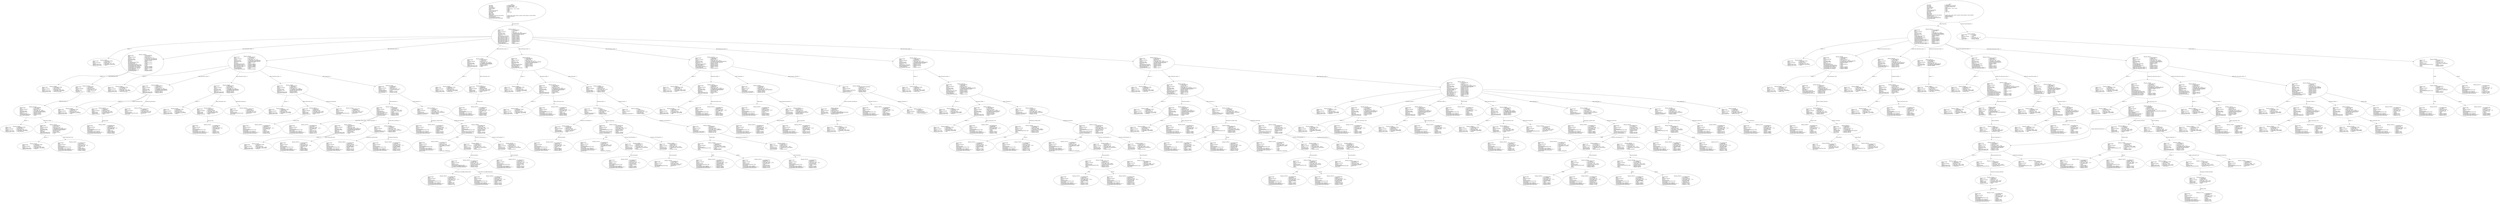 digraph "unit_2.adt" {
  Unit_3 -> Element_2301113
      [ label=Unit_Declaration ];
  Unit_3
      [ label=<<TABLE BORDER="0" CELLBORDER="0" CELLSPACING="0" CELLPADDING="0"> 
          <TR><TD COLSPAN="3">Unit_3</TD></TR>
          <TR><TD ALIGN="LEFT">Unit_Kind   </TD><TD> = </TD><TD ALIGN="LEFT">A_PACKAGE_BODY</TD></TR>
          <TR><TD ALIGN="LEFT">Unit_Class   </TD><TD> = </TD><TD ALIGN="LEFT">A_PUBLIC_BODY</TD></TR>
          <TR><TD ALIGN="LEFT">Unit_Origin   </TD><TD> = </TD><TD ALIGN="LEFT">AN_APPLICATION_UNIT</TD></TR>
          <TR><TD ALIGN="LEFT">Unit_Full_Name    </TD><TD> = </TD><TD ALIGN="LEFT">Unit_2</TD></TR>
          <TR><TD ALIGN="LEFT">Unique_Name   </TD><TD> = </TD><TD ALIGN="LEFT">ASIS Context 1: Unit_2 (body)</TD></TR>
          <TR><TD ALIGN="LEFT">Exists  </TD><TD> = </TD><TD ALIGN="LEFT">TRUE</TD></TR>
          <TR><TD ALIGN="LEFT">Can_Be_Main_Program     </TD><TD> = </TD><TD ALIGN="LEFT">TRUE</TD></TR>
          <TR><TD ALIGN="LEFT">Is_Body_Required     </TD><TD> = </TD><TD ALIGN="LEFT">TRUE</TD></TR>
          <TR><TD ALIGN="LEFT">Text_Name   </TD><TD> = </TD><TD ALIGN="LEFT">unit_2.adb</TD></TR>
          <TR><TD ALIGN="LEFT">Text_Form   </TD><TD> = </TD><TD ALIGN="LEFT"></TD></TR>
          <TR><TD ALIGN="LEFT">Object_Name   </TD><TD> = </TD><TD ALIGN="LEFT"></TD></TR>
          <TR><TD ALIGN="LEFT">Object_Form   </TD><TD> = </TD><TD ALIGN="LEFT"></TD></TR>
          <TR><TD ALIGN="LEFT">Compilation_Command_Line_Options         </TD><TD> = </TD><TD ALIGN="LEFT">-gnatA -gnatc -gnatt -gnatws -gnatyN -mtune=generic -march=x86-64</TD></TR>
          <TR><TD ALIGN="LEFT">Unit_Declaration     </TD><TD> = </TD><TD ALIGN="LEFT">Element_2301113</TD></TR>
          <TR><TD ALIGN="LEFT">Corresponding_Declaration       </TD><TD> = </TD><TD ALIGN="LEFT">Unit_4</TD></TR>
          <TR><TD ALIGN="LEFT">Corresponding_Parent_Declaration         </TD><TD> = </TD><TD ALIGN="LEFT">Unit_1</TD></TR>
          </TABLE>> ];
  Element_2301113 -> Element_2294057
      [ label="Names ( 1)" ];
  Element_2301113 -> Element_2304083
      [ label="Body_Declarative_Items ( 1)" ];
  Element_2301113 -> Element_2340122
      [ label="Body_Declarative_Items ( 2)" ];
  Element_2301113 -> Element_2408090
      [ label="Body_Declarative_Items ( 3)" ];
  Element_2301113 -> Element_2426106
      [ label="Body_Declarative_Items ( 4)" ];
  Element_2301113 -> Element_2457106
      [ label="Body_Declarative_Items ( 5)" ];
  Element_2301113 -> Element_2484113
      [ label="Body_Declarative_Items ( 6)" ];
  Element_2301113 -> Element_2527113
      [ label="Body_Declarative_Items ( 7)" ];
  Element_2301113
      [ label=<<TABLE BORDER="0" CELLBORDER="0" CELLSPACING="0" CELLPADDING="0"> 
          <TR><TD COLSPAN="3">Element_2301113</TD></TR>
          <TR><TD ALIGN="LEFT">Element_Kind    </TD><TD> = </TD><TD ALIGN="LEFT">A_DECLARATION</TD></TR>
          <TR><TD ALIGN="LEFT">Hash  </TD><TD> = </TD><TD ALIGN="LEFT">-2137242971</TD></TR>
          <TR><TD ALIGN="LEFT">Enclosing_Element     </TD><TD> = </TD><TD ALIGN="LEFT">(none)</TD></TR>
          <TR><TD ALIGN="LEFT">Source  </TD><TD> = </TD><TD ALIGN="LEFT">Unit_2.adb - 1:1 .. 78:11</TD></TR>
          <TR><TD ALIGN="LEFT">Declaration_Kind     </TD><TD> = </TD><TD ALIGN="LEFT">A_PACKAGE_BODY_DECLARATION</TD></TR>
          <TR><TD ALIGN="LEFT">Declaration_Origin     </TD><TD> = </TD><TD ALIGN="LEFT">AN_EXPLICIT_DECLARATION</TD></TR>
          <TR><TD ALIGN="LEFT">Names ( 1)   </TD><TD> = </TD><TD ALIGN="LEFT">Element_2294057</TD></TR>
          <TR><TD ALIGN="LEFT">Corresponding_End_Name      </TD><TD> = </TD><TD ALIGN="LEFT">Element_2623237</TD></TR>
          <TR><TD ALIGN="LEFT">Body_Declarative_Items ( 1)       </TD><TD> = </TD><TD ALIGN="LEFT">Element_2304083</TD></TR>
          <TR><TD ALIGN="LEFT">Body_Declarative_Items ( 2)       </TD><TD> = </TD><TD ALIGN="LEFT">Element_2340122</TD></TR>
          <TR><TD ALIGN="LEFT">Body_Declarative_Items ( 3)       </TD><TD> = </TD><TD ALIGN="LEFT">Element_2408090</TD></TR>
          <TR><TD ALIGN="LEFT">Body_Declarative_Items ( 4)       </TD><TD> = </TD><TD ALIGN="LEFT">Element_2426106</TD></TR>
          <TR><TD ALIGN="LEFT">Body_Declarative_Items ( 5)       </TD><TD> = </TD><TD ALIGN="LEFT">Element_2457106</TD></TR>
          <TR><TD ALIGN="LEFT">Body_Declarative_Items ( 6)       </TD><TD> = </TD><TD ALIGN="LEFT">Element_2484113</TD></TR>
          <TR><TD ALIGN="LEFT">Body_Declarative_Items ( 7)       </TD><TD> = </TD><TD ALIGN="LEFT">Element_2527113</TD></TR>
          <TR><TD ALIGN="LEFT">Is_Name_Repeated     </TD><TD> = </TD><TD ALIGN="LEFT">TRUE</TD></TR>
          <TR><TD ALIGN="LEFT">Corresponding_Declaration       </TD><TD> = </TD><TD ALIGN="LEFT">Element_2834112</TD></TR>
          </TABLE>> ];
  Element_2294057
      [ label=<<TABLE BORDER="0" CELLBORDER="0" CELLSPACING="0" CELLPADDING="0"> 
          <TR><TD COLSPAN="3">Element_2294057</TD></TR>
          <TR><TD ALIGN="LEFT">Element_Kind    </TD><TD> = </TD><TD ALIGN="LEFT">A_DEFINING_NAME</TD></TR>
          <TR><TD ALIGN="LEFT">Hash  </TD><TD> = </TD><TD ALIGN="LEFT">-2138153819</TD></TR>
          <TR><TD ALIGN="LEFT">Enclosing_Element     </TD><TD> = </TD><TD ALIGN="LEFT">Element_2301113</TD></TR>
          <TR><TD ALIGN="LEFT">Source  </TD><TD> = </TD><TD ALIGN="LEFT">Unit_2.adb - 1:14 .. 1:19</TD></TR>
          <TR><TD ALIGN="LEFT">Defining_Name_Kind     </TD><TD> = </TD><TD ALIGN="LEFT">A_DEFINING_IDENTIFIER</TD></TR>
          <TR><TD ALIGN="LEFT">Defining_Name_Image     </TD><TD> = </TD><TD ALIGN="LEFT">"Unit_2"</TD></TR>
          </TABLE>> ];
  Element_2304083 -> Element_2305057
      [ label="Names ( 1)" ];
  Element_2304083 -> Element_2312207
      [ label=Type_Declaration_View ];
  Element_2304083
      [ label=<<TABLE BORDER="0" CELLBORDER="0" CELLSPACING="0" CELLPADDING="0"> 
          <TR><TD COLSPAN="3">Element_2304083</TD></TR>
          <TR><TD ALIGN="LEFT">Element_Kind    </TD><TD> = </TD><TD ALIGN="LEFT">A_DECLARATION</TD></TR>
          <TR><TD ALIGN="LEFT">Hash  </TD><TD> = </TD><TD ALIGN="LEFT"> 1617244713</TD></TR>
          <TR><TD ALIGN="LEFT">Enclosing_Element     </TD><TD> = </TD><TD ALIGN="LEFT">Element_2301113</TD></TR>
          <TR><TD ALIGN="LEFT">Source  </TD><TD> = </TD><TD ALIGN="LEFT">Unit_2.adb - 3:4 .. 5:24</TD></TR>
          <TR><TD ALIGN="LEFT">Declaration_Kind     </TD><TD> = </TD><TD ALIGN="LEFT">A_TASK_TYPE_DECLARATION</TD></TR>
          <TR><TD ALIGN="LEFT">Declaration_Origin     </TD><TD> = </TD><TD ALIGN="LEFT">AN_EXPLICIT_DECLARATION</TD></TR>
          <TR><TD ALIGN="LEFT">Names ( 1)   </TD><TD> = </TD><TD ALIGN="LEFT">Element_2305057</TD></TR>
          <TR><TD ALIGN="LEFT">Has_Task   </TD><TD> = </TD><TD ALIGN="LEFT">TRUE</TD></TR>
          <TR><TD ALIGN="LEFT">Corresponding_End_Name      </TD><TD> = </TD><TD ALIGN="LEFT">Element_2330237</TD></TR>
          <TR><TD ALIGN="LEFT">Discriminant_Part     </TD><TD> = </TD><TD ALIGN="LEFT">(none)</TD></TR>
          <TR><TD ALIGN="LEFT">Type_Declaration_View      </TD><TD> = </TD><TD ALIGN="LEFT">Element_2312207</TD></TR>
          <TR><TD ALIGN="LEFT">Corresponding_Type_Declaration        </TD><TD> = </TD><TD ALIGN="LEFT">(none)</TD></TR>
          <TR><TD ALIGN="LEFT">Corresponding_Type_Partial_View        </TD><TD> = </TD><TD ALIGN="LEFT">(none)</TD></TR>
          <TR><TD ALIGN="LEFT">Corresponding_First_Subtype       </TD><TD> = </TD><TD ALIGN="LEFT">Element_2304083</TD></TR>
          <TR><TD ALIGN="LEFT">Corresponding_Last_Constraint        </TD><TD> = </TD><TD ALIGN="LEFT">Element_2304083</TD></TR>
          <TR><TD ALIGN="LEFT">Corresponding_Last_Subtype       </TD><TD> = </TD><TD ALIGN="LEFT">Element_2304083</TD></TR>
          <TR><TD ALIGN="LEFT">Is_Name_Repeated     </TD><TD> = </TD><TD ALIGN="LEFT">TRUE</TD></TR>
          <TR><TD ALIGN="LEFT">Corresponding_Declaration       </TD><TD> = </TD><TD ALIGN="LEFT">Element_2304083</TD></TR>
          <TR><TD ALIGN="LEFT">Corresponding_Body     </TD><TD> = </TD><TD ALIGN="LEFT">Element_2340122</TD></TR>
          </TABLE>> ];
  Element_2305057
      [ label=<<TABLE BORDER="0" CELLBORDER="0" CELLSPACING="0" CELLPADDING="0"> 
          <TR><TD COLSPAN="3">Element_2305057</TD></TR>
          <TR><TD ALIGN="LEFT">Element_Kind    </TD><TD> = </TD><TD ALIGN="LEFT">A_DEFINING_NAME</TD></TR>
          <TR><TD ALIGN="LEFT">Hash  </TD><TD> = </TD><TD ALIGN="LEFT"> 1617139497</TD></TR>
          <TR><TD ALIGN="LEFT">Enclosing_Element     </TD><TD> = </TD><TD ALIGN="LEFT">Element_2304083</TD></TR>
          <TR><TD ALIGN="LEFT">Source  </TD><TD> = </TD><TD ALIGN="LEFT">Unit_2.adb - 3:14 .. 3:29</TD></TR>
          <TR><TD ALIGN="LEFT">Defining_Name_Kind     </TD><TD> = </TD><TD ALIGN="LEFT">A_DEFINING_IDENTIFIER</TD></TR>
          <TR><TD ALIGN="LEFT">Defining_Name_Image     </TD><TD> = </TD><TD ALIGN="LEFT">"Boring_Task_Type"</TD></TR>
          </TABLE>> ];
  Element_2312207 -> Element_2313124
      [ label="Visible_Part_Items ( 1)" ];
  Element_2312207
      [ label=<<TABLE BORDER="0" CELLBORDER="0" CELLSPACING="0" CELLPADDING="0"> 
          <TR><TD COLSPAN="3">Element_2312207</TD></TR>
          <TR><TD ALIGN="LEFT">Element_Kind    </TD><TD> = </TD><TD ALIGN="LEFT">A_DEFINITION</TD></TR>
          <TR><TD ALIGN="LEFT">Hash  </TD><TD> = </TD><TD ALIGN="LEFT">-1337558572</TD></TR>
          <TR><TD ALIGN="LEFT">Enclosing_Element     </TD><TD> = </TD><TD ALIGN="LEFT">Element_2304083</TD></TR>
          <TR><TD ALIGN="LEFT">Source  </TD><TD> = </TD><TD ALIGN="LEFT">Unit_2.adb - 4:7 .. 5:23</TD></TR>
          <TR><TD ALIGN="LEFT">Definition_Kind    </TD><TD> = </TD><TD ALIGN="LEFT">A_TASK_DEFINITION</TD></TR>
          <TR><TD ALIGN="LEFT">Has_Task   </TD><TD> = </TD><TD ALIGN="LEFT">TRUE</TD></TR>
          <TR><TD ALIGN="LEFT">Visible_Part_Items ( 1)      </TD><TD> = </TD><TD ALIGN="LEFT">Element_2313124</TD></TR>
          </TABLE>> ];
  Element_2313124 -> Element_2314057
      [ label="Names ( 1)" ];
  Element_2313124 -> Element_2328105
      [ label="Parameter_Profile ( 1)" ];
  Element_2313124
      [ label=<<TABLE BORDER="0" CELLBORDER="0" CELLSPACING="0" CELLPADDING="0"> 
          <TR><TD COLSPAN="3">Element_2313124</TD></TR>
          <TR><TD ALIGN="LEFT">Element_Kind    </TD><TD> = </TD><TD ALIGN="LEFT">A_DECLARATION</TD></TR>
          <TR><TD ALIGN="LEFT">Hash  </TD><TD> = </TD><TD ALIGN="LEFT">-1337728556</TD></TR>
          <TR><TD ALIGN="LEFT">Enclosing_Element     </TD><TD> = </TD><TD ALIGN="LEFT">Element_2312207</TD></TR>
          <TR><TD ALIGN="LEFT">Source  </TD><TD> = </TD><TD ALIGN="LEFT">Unit_2.adb - 4:7 .. 4:52</TD></TR>
          <TR><TD ALIGN="LEFT">Declaration_Kind     </TD><TD> = </TD><TD ALIGN="LEFT">AN_ENTRY_DECLARATION</TD></TR>
          <TR><TD ALIGN="LEFT">Declaration_Origin     </TD><TD> = </TD><TD ALIGN="LEFT">AN_EXPLICIT_DECLARATION</TD></TR>
          <TR><TD ALIGN="LEFT">Names ( 1)   </TD><TD> = </TD><TD ALIGN="LEFT">Element_2314057</TD></TR>
          <TR><TD ALIGN="LEFT">Parameter_Profile ( 1)      </TD><TD> = </TD><TD ALIGN="LEFT">Element_2328105</TD></TR>
          <TR><TD ALIGN="LEFT">Corresponding_Declaration       </TD><TD> = </TD><TD ALIGN="LEFT">Element_2313124</TD></TR>
          <TR><TD ALIGN="LEFT">Entry_Family_Definition      </TD><TD> = </TD><TD ALIGN="LEFT">(none)</TD></TR>
          </TABLE>> ];
  Element_2314057
      [ label=<<TABLE BORDER="0" CELLBORDER="0" CELLSPACING="0" CELLPADDING="0"> 
          <TR><TD COLSPAN="3">Element_2314057</TD></TR>
          <TR><TD ALIGN="LEFT">Element_Kind    </TD><TD> = </TD><TD ALIGN="LEFT">A_DEFINING_NAME</TD></TR>
          <TR><TD ALIGN="LEFT">Hash  </TD><TD> = </TD><TD ALIGN="LEFT">-1337865388</TD></TR>
          <TR><TD ALIGN="LEFT">Enclosing_Element     </TD><TD> = </TD><TD ALIGN="LEFT">Element_2313124</TD></TR>
          <TR><TD ALIGN="LEFT">Source  </TD><TD> = </TD><TD ALIGN="LEFT">Unit_2.adb - 4:13 .. 4:25</TD></TR>
          <TR><TD ALIGN="LEFT">Defining_Name_Kind     </TD><TD> = </TD><TD ALIGN="LEFT">A_DEFINING_IDENTIFIER</TD></TR>
          <TR><TD ALIGN="LEFT">Defining_Name_Image     </TD><TD> = </TD><TD ALIGN="LEFT">"Drop_Off_Work"</TD></TR>
          </TABLE>> ];
  Element_2328105 -> Element_2321057
      [ label="Names ( 1)" ];
  Element_2328105 -> Element_2329237
      [ label=Object_Declaration_View ];
  Element_2328105
      [ label=<<TABLE BORDER="0" CELLBORDER="0" CELLSPACING="0" CELLPADDING="0"> 
          <TR><TD COLSPAN="3">Element_2328105</TD></TR>
          <TR><TD ALIGN="LEFT">Element_Kind    </TD><TD> = </TD><TD ALIGN="LEFT">A_DECLARATION</TD></TR>
          <TR><TD ALIGN="LEFT">Hash  </TD><TD> = </TD><TD ALIGN="LEFT">-1337767148</TD></TR>
          <TR><TD ALIGN="LEFT">Enclosing_Element     </TD><TD> = </TD><TD ALIGN="LEFT">Element_2313124</TD></TR>
          <TR><TD ALIGN="LEFT">Source  </TD><TD> = </TD><TD ALIGN="LEFT">Unit_2.adb - 4:28 .. 4:50</TD></TR>
          <TR><TD ALIGN="LEFT">Declaration_Kind     </TD><TD> = </TD><TD ALIGN="LEFT">A_PARAMETER_SPECIFICATION</TD></TR>
          <TR><TD ALIGN="LEFT">Declaration_Origin     </TD><TD> = </TD><TD ALIGN="LEFT">AN_EXPLICIT_DECLARATION</TD></TR>
          <TR><TD ALIGN="LEFT">Names ( 1)   </TD><TD> = </TD><TD ALIGN="LEFT">Element_2321057</TD></TR>
          <TR><TD ALIGN="LEFT">Mode_Kind   </TD><TD> = </TD><TD ALIGN="LEFT">AN_IN_MODE</TD></TR>
          <TR><TD ALIGN="LEFT">Object_Declaration_View      </TD><TD> = </TD><TD ALIGN="LEFT">Element_2329237</TD></TR>
          <TR><TD ALIGN="LEFT">Initialization_Expression       </TD><TD> = </TD><TD ALIGN="LEFT">(none)</TD></TR>
          </TABLE>> ];
  Element_2321057
      [ label=<<TABLE BORDER="0" CELLBORDER="0" CELLSPACING="0" CELLPADDING="0"> 
          <TR><TD COLSPAN="3">Element_2321057</TD></TR>
          <TR><TD ALIGN="LEFT">Element_Kind    </TD><TD> = </TD><TD ALIGN="LEFT">A_DEFINING_NAME</TD></TR>
          <TR><TD ALIGN="LEFT">Hash  </TD><TD> = </TD><TD ALIGN="LEFT">-1337865452</TD></TR>
          <TR><TD ALIGN="LEFT">Enclosing_Element     </TD><TD> = </TD><TD ALIGN="LEFT">Element_2328105</TD></TR>
          <TR><TD ALIGN="LEFT">Source  </TD><TD> = </TD><TD ALIGN="LEFT">Unit_2.adb - 4:28 .. 4:34</TD></TR>
          <TR><TD ALIGN="LEFT">Defining_Name_Kind     </TD><TD> = </TD><TD ALIGN="LEFT">A_DEFINING_IDENTIFIER</TD></TR>
          <TR><TD ALIGN="LEFT">Defining_Name_Image     </TD><TD> = </TD><TD ALIGN="LEFT">"Work_In"</TD></TR>
          </TABLE>> ];
  Element_2329237
      [ label=<<TABLE BORDER="0" CELLBORDER="0" CELLSPACING="0" CELLPADDING="0"> 
          <TR><TD COLSPAN="3">Element_2329237</TD></TR>
          <TR><TD ALIGN="LEFT">Element_Kind    </TD><TD> = </TD><TD ALIGN="LEFT">AN_EXPRESSION</TD></TR>
          <TR><TD ALIGN="LEFT">Hash  </TD><TD> = </TD><TD ALIGN="LEFT">-1337497004</TD></TR>
          <TR><TD ALIGN="LEFT">Enclosing_Element     </TD><TD> = </TD><TD ALIGN="LEFT">Element_2328105</TD></TR>
          <TR><TD ALIGN="LEFT">Source  </TD><TD> = </TD><TD ALIGN="LEFT">Unit_2.adb - 4:41 .. 4:50</TD></TR>
          <TR><TD ALIGN="LEFT">Expression_Kind    </TD><TD> = </TD><TD ALIGN="LEFT">AN_IDENTIFIER</TD></TR>
          <TR><TD ALIGN="LEFT">Corresponding_Expression_Type        </TD><TD> = </TD><TD ALIGN="LEFT">(none)</TD></TR>
          <TR><TD ALIGN="LEFT">Name_Image   </TD><TD> = </TD><TD ALIGN="LEFT">"Range_Type"</TD></TR>
          <TR><TD ALIGN="LEFT">Corresponding_Name_Definition        </TD><TD> = </TD><TD ALIGN="LEFT">Element_2650057</TD></TR>
          <TR><TD ALIGN="LEFT">Corresponding_Name_Definition_List ( 1)          </TD><TD> = </TD><TD ALIGN="LEFT">Element_2650057</TD></TR>
          <TR><TD ALIGN="LEFT">Corresponding_Name_Declaration        </TD><TD> = </TD><TD ALIGN="LEFT">Element_2664082</TD></TR>
          </TABLE>> ];
  Element_2340122 -> Element_2332057
      [ label="Names ( 1)" ];
  Element_2340122 -> Element_2349090
      [ label="Body_Declarative_Items ( 1)" ];
  Element_2340122 -> Element_2359090
      [ label="Body_Declarative_Items ( 2)" ];
  Element_2340122 -> Element_2369091
      [ label="Body_Declarative_Items ( 3)" ];
  Element_2340122 -> Element_2372391
      [ label="Body_Statements ( 1)" ];
  Element_2340122
      [ label=<<TABLE BORDER="0" CELLBORDER="0" CELLSPACING="0" CELLPADDING="0"> 
          <TR><TD COLSPAN="3">Element_2340122</TD></TR>
          <TR><TD ALIGN="LEFT">Element_Kind    </TD><TD> = </TD><TD ALIGN="LEFT">A_DECLARATION</TD></TR>
          <TR><TD ALIGN="LEFT">Hash  </TD><TD> = </TD><TD ALIGN="LEFT">-1777436126</TD></TR>
          <TR><TD ALIGN="LEFT">Enclosing_Element     </TD><TD> = </TD><TD ALIGN="LEFT">Element_2301113</TD></TR>
          <TR><TD ALIGN="LEFT">Source  </TD><TD> = </TD><TD ALIGN="LEFT">Unit_2.adb - 7:4 .. 19:24</TD></TR>
          <TR><TD ALIGN="LEFT">Declaration_Kind     </TD><TD> = </TD><TD ALIGN="LEFT">A_TASK_BODY_DECLARATION</TD></TR>
          <TR><TD ALIGN="LEFT">Declaration_Origin     </TD><TD> = </TD><TD ALIGN="LEFT">AN_EXPLICIT_DECLARATION</TD></TR>
          <TR><TD ALIGN="LEFT">Names ( 1)   </TD><TD> = </TD><TD ALIGN="LEFT">Element_2332057</TD></TR>
          <TR><TD ALIGN="LEFT">Has_Task   </TD><TD> = </TD><TD ALIGN="LEFT">TRUE</TD></TR>
          <TR><TD ALIGN="LEFT">Corresponding_End_Name      </TD><TD> = </TD><TD ALIGN="LEFT">Element_2399237</TD></TR>
          <TR><TD ALIGN="LEFT">Body_Declarative_Items ( 1)       </TD><TD> = </TD><TD ALIGN="LEFT">Element_2349090</TD></TR>
          <TR><TD ALIGN="LEFT">Body_Declarative_Items ( 2)       </TD><TD> = </TD><TD ALIGN="LEFT">Element_2359090</TD></TR>
          <TR><TD ALIGN="LEFT">Body_Declarative_Items ( 3)       </TD><TD> = </TD><TD ALIGN="LEFT">Element_2369091</TD></TR>
          <TR><TD ALIGN="LEFT">Body_Statements ( 1)      </TD><TD> = </TD><TD ALIGN="LEFT">Element_2372391</TD></TR>
          <TR><TD ALIGN="LEFT">Is_Name_Repeated     </TD><TD> = </TD><TD ALIGN="LEFT">TRUE</TD></TR>
          <TR><TD ALIGN="LEFT">Corresponding_Declaration       </TD><TD> = </TD><TD ALIGN="LEFT">Element_2304083</TD></TR>
          </TABLE>> ];
  Element_2332057
      [ label=<<TABLE BORDER="0" CELLBORDER="0" CELLSPACING="0" CELLPADDING="0"> 
          <TR><TD COLSPAN="3">Element_2332057</TD></TR>
          <TR><TD ALIGN="LEFT">Element_Kind    </TD><TD> = </TD><TD ALIGN="LEFT">A_DEFINING_NAME</TD></TR>
          <TR><TD ALIGN="LEFT">Hash  </TD><TD> = </TD><TD ALIGN="LEFT">-1777452686</TD></TR>
          <TR><TD ALIGN="LEFT">Enclosing_Element     </TD><TD> = </TD><TD ALIGN="LEFT">Element_2340122</TD></TR>
          <TR><TD ALIGN="LEFT">Source  </TD><TD> = </TD><TD ALIGN="LEFT">Unit_2.adb - 7:14 .. 7:29</TD></TR>
          <TR><TD ALIGN="LEFT">Defining_Name_Kind     </TD><TD> = </TD><TD ALIGN="LEFT">A_DEFINING_IDENTIFIER</TD></TR>
          <TR><TD ALIGN="LEFT">Defining_Name_Image     </TD><TD> = </TD><TD ALIGN="LEFT">"Boring_Task_Type"</TD></TR>
          </TABLE>> ];
  Element_2349090 -> Element_2341057
      [ label="Names ( 1)" ];
  Element_2349090 -> Element_2348176
      [ label=Object_Declaration_View ];
  Element_2349090 -> Element_2350234
      [ label=Initialization_Expression ];
  Element_2349090
      [ label=<<TABLE BORDER="0" CELLBORDER="0" CELLSPACING="0" CELLPADDING="0"> 
          <TR><TD COLSPAN="3">Element_2349090</TD></TR>
          <TR><TD ALIGN="LEFT">Element_Kind    </TD><TD> = </TD><TD ALIGN="LEFT">A_DECLARATION</TD></TR>
          <TR><TD ALIGN="LEFT">Hash  </TD><TD> = </TD><TD ALIGN="LEFT"> 1258827037</TD></TR>
          <TR><TD ALIGN="LEFT">Enclosing_Element     </TD><TD> = </TD><TD ALIGN="LEFT">Element_2340122</TD></TR>
          <TR><TD ALIGN="LEFT">Source  </TD><TD> = </TD><TD ALIGN="LEFT">Unit_2.adb - 8:7 .. 8:31</TD></TR>
          <TR><TD ALIGN="LEFT">Declaration_Kind     </TD><TD> = </TD><TD ALIGN="LEFT">A_VARIABLE_DECLARATION</TD></TR>
          <TR><TD ALIGN="LEFT">Declaration_Origin     </TD><TD> = </TD><TD ALIGN="LEFT">AN_EXPLICIT_DECLARATION</TD></TR>
          <TR><TD ALIGN="LEFT">Names ( 1)   </TD><TD> = </TD><TD ALIGN="LEFT">Element_2341057</TD></TR>
          <TR><TD ALIGN="LEFT">Object_Declaration_View      </TD><TD> = </TD><TD ALIGN="LEFT">Element_2348176</TD></TR>
          <TR><TD ALIGN="LEFT">Initialization_Expression       </TD><TD> = </TD><TD ALIGN="LEFT">Element_2350234</TD></TR>
          </TABLE>> ];
  Element_2341057
      [ label=<<TABLE BORDER="0" CELLBORDER="0" CELLSPACING="0" CELLPADDING="0"> 
          <TR><TD COLSPAN="3">Element_2341057</TD></TR>
          <TR><TD ALIGN="LEFT">Element_Kind    </TD><TD> = </TD><TD ALIGN="LEFT">A_DEFINING_NAME</TD></TR>
          <TR><TD ALIGN="LEFT">Hash  </TD><TD> = </TD><TD ALIGN="LEFT"> 1258822813</TD></TR>
          <TR><TD ALIGN="LEFT">Enclosing_Element     </TD><TD> = </TD><TD ALIGN="LEFT">Element_2349090</TD></TR>
          <TR><TD ALIGN="LEFT">Source  </TD><TD> = </TD><TD ALIGN="LEFT">Unit_2.adb - 8:7 .. 8:10</TD></TR>
          <TR><TD ALIGN="LEFT">Defining_Name_Kind     </TD><TD> = </TD><TD ALIGN="LEFT">A_DEFINING_IDENTIFIER</TD></TR>
          <TR><TD ALIGN="LEFT">Defining_Name_Image     </TD><TD> = </TD><TD ALIGN="LEFT">"Work"</TD></TR>
          </TABLE>> ];
  Element_2348176 -> Element_2348237
      [ label=Subtype_Mark ];
  Element_2348176
      [ label=<<TABLE BORDER="0" CELLBORDER="0" CELLSPACING="0" CELLPADDING="0"> 
          <TR><TD COLSPAN="3">Element_2348176</TD></TR>
          <TR><TD ALIGN="LEFT">Element_Kind    </TD><TD> = </TD><TD ALIGN="LEFT">A_DEFINITION</TD></TR>
          <TR><TD ALIGN="LEFT">Hash  </TD><TD> = </TD><TD ALIGN="LEFT"> 1258838017</TD></TR>
          <TR><TD ALIGN="LEFT">Enclosing_Element     </TD><TD> = </TD><TD ALIGN="LEFT">Element_2349090</TD></TR>
          <TR><TD ALIGN="LEFT">Source  </TD><TD> = </TD><TD ALIGN="LEFT">Unit_2.adb - 8:16 .. 8:25</TD></TR>
          <TR><TD ALIGN="LEFT">Definition_Kind    </TD><TD> = </TD><TD ALIGN="LEFT">A_SUBTYPE_INDICATION</TD></TR>
          <TR><TD ALIGN="LEFT">Subtype_Mark    </TD><TD> = </TD><TD ALIGN="LEFT">Element_2348237</TD></TR>
          <TR><TD ALIGN="LEFT">Subtype_Constraint     </TD><TD> = </TD><TD ALIGN="LEFT">(none)</TD></TR>
          </TABLE>> ];
  Element_2348237
      [ label=<<TABLE BORDER="0" CELLBORDER="0" CELLSPACING="0" CELLPADDING="0"> 
          <TR><TD COLSPAN="3">Element_2348237</TD></TR>
          <TR><TD ALIGN="LEFT">Element_Kind    </TD><TD> = </TD><TD ALIGN="LEFT">AN_EXPRESSION</TD></TR>
          <TR><TD ALIGN="LEFT">Hash  </TD><TD> = </TD><TD ALIGN="LEFT"> 1258845825</TD></TR>
          <TR><TD ALIGN="LEFT">Enclosing_Element     </TD><TD> = </TD><TD ALIGN="LEFT">Element_2348176</TD></TR>
          <TR><TD ALIGN="LEFT">Source  </TD><TD> = </TD><TD ALIGN="LEFT">Unit_2.adb - 8:16 .. 8:25</TD></TR>
          <TR><TD ALIGN="LEFT">Expression_Kind    </TD><TD> = </TD><TD ALIGN="LEFT">AN_IDENTIFIER</TD></TR>
          <TR><TD ALIGN="LEFT">Corresponding_Expression_Type        </TD><TD> = </TD><TD ALIGN="LEFT">(none)</TD></TR>
          <TR><TD ALIGN="LEFT">Name_Image   </TD><TD> = </TD><TD ALIGN="LEFT">"Range_Type"</TD></TR>
          <TR><TD ALIGN="LEFT">Corresponding_Name_Definition        </TD><TD> = </TD><TD ALIGN="LEFT">Element_2650057</TD></TR>
          <TR><TD ALIGN="LEFT">Corresponding_Name_Definition_List ( 1)          </TD><TD> = </TD><TD ALIGN="LEFT">Element_2650057</TD></TR>
          <TR><TD ALIGN="LEFT">Corresponding_Name_Declaration        </TD><TD> = </TD><TD ALIGN="LEFT">Element_2664082</TD></TR>
          </TABLE>> ];
  Element_2350234
      [ label=<<TABLE BORDER="0" CELLBORDER="0" CELLSPACING="0" CELLPADDING="0"> 
          <TR><TD COLSPAN="3">Element_2350234</TD></TR>
          <TR><TD ALIGN="LEFT">Element_Kind    </TD><TD> = </TD><TD ALIGN="LEFT">AN_EXPRESSION</TD></TR>
          <TR><TD ALIGN="LEFT">Hash  </TD><TD> = </TD><TD ALIGN="LEFT"> 1258845497</TD></TR>
          <TR><TD ALIGN="LEFT">Enclosing_Element     </TD><TD> = </TD><TD ALIGN="LEFT">Element_2349090</TD></TR>
          <TR><TD ALIGN="LEFT">Source  </TD><TD> = </TD><TD ALIGN="LEFT">Unit_2.adb - 8:30 .. 8:30</TD></TR>
          <TR><TD ALIGN="LEFT">Expression_Kind    </TD><TD> = </TD><TD ALIGN="LEFT">AN_INTEGER_LITERAL</TD></TR>
          <TR><TD ALIGN="LEFT">Corresponding_Expression_Type        </TD><TD> = </TD><TD ALIGN="LEFT">Element_82</TD></TR>
          <TR><TD ALIGN="LEFT">Value_Image   </TD><TD> = </TD><TD ALIGN="LEFT">5</TD></TR>
          </TABLE>> ];
  Element_2359090 -> Element_2351057
      [ label="Names ( 1)" ];
  Element_2359090 -> Element_2358176
      [ label=Object_Declaration_View ];
  Element_2359090 -> Element_2360234
      [ label=Initialization_Expression ];
  Element_2359090
      [ label=<<TABLE BORDER="0" CELLBORDER="0" CELLSPACING="0" CELLPADDING="0"> 
          <TR><TD COLSPAN="3">Element_2359090</TD></TR>
          <TR><TD ALIGN="LEFT">Element_Kind    </TD><TD> = </TD><TD ALIGN="LEFT">A_DECLARATION</TD></TR>
          <TR><TD ALIGN="LEFT">Hash  </TD><TD> = </TD><TD ALIGN="LEFT">-1518037362</TD></TR>
          <TR><TD ALIGN="LEFT">Enclosing_Element     </TD><TD> = </TD><TD ALIGN="LEFT">Element_2340122</TD></TR>
          <TR><TD ALIGN="LEFT">Source  </TD><TD> = </TD><TD ALIGN="LEFT">Unit_2.adb - 9:7 .. 9:28</TD></TR>
          <TR><TD ALIGN="LEFT">Declaration_Kind     </TD><TD> = </TD><TD ALIGN="LEFT">A_VARIABLE_DECLARATION</TD></TR>
          <TR><TD ALIGN="LEFT">Declaration_Origin     </TD><TD> = </TD><TD ALIGN="LEFT">AN_EXPLICIT_DECLARATION</TD></TR>
          <TR><TD ALIGN="LEFT">Names ( 1)   </TD><TD> = </TD><TD ALIGN="LEFT">Element_2351057</TD></TR>
          <TR><TD ALIGN="LEFT">Object_Declaration_View      </TD><TD> = </TD><TD ALIGN="LEFT">Element_2358176</TD></TR>
          <TR><TD ALIGN="LEFT">Initialization_Expression       </TD><TD> = </TD><TD ALIGN="LEFT">Element_2360234</TD></TR>
          </TABLE>> ];
  Element_2351057
      [ label=<<TABLE BORDER="0" CELLBORDER="0" CELLSPACING="0" CELLPADDING="0"> 
          <TR><TD COLSPAN="3">Element_2351057</TD></TR>
          <TR><TD ALIGN="LEFT">Element_Kind    </TD><TD> = </TD><TD ALIGN="LEFT">A_DEFINING_NAME</TD></TR>
          <TR><TD ALIGN="LEFT">Hash  </TD><TD> = </TD><TD ALIGN="LEFT">-1518039474</TD></TR>
          <TR><TD ALIGN="LEFT">Enclosing_Element     </TD><TD> = </TD><TD ALIGN="LEFT">Element_2359090</TD></TR>
          <TR><TD ALIGN="LEFT">Source  </TD><TD> = </TD><TD ALIGN="LEFT">Unit_2.adb - 9:7 .. 9:12</TD></TR>
          <TR><TD ALIGN="LEFT">Defining_Name_Kind     </TD><TD> = </TD><TD ALIGN="LEFT">A_DEFINING_IDENTIFIER</TD></TR>
          <TR><TD ALIGN="LEFT">Defining_Name_Image     </TD><TD> = </TD><TD ALIGN="LEFT">"Result"</TD></TR>
          </TABLE>> ];
  Element_2358176 -> Element_2358237
      [ label=Subtype_Mark ];
  Element_2358176
      [ label=<<TABLE BORDER="0" CELLBORDER="0" CELLSPACING="0" CELLPADDING="0"> 
          <TR><TD COLSPAN="3">Element_2358176</TD></TR>
          <TR><TD ALIGN="LEFT">Element_Kind    </TD><TD> = </TD><TD ALIGN="LEFT">A_DEFINITION</TD></TR>
          <TR><TD ALIGN="LEFT">Hash  </TD><TD> = </TD><TD ALIGN="LEFT">-1518031872</TD></TR>
          <TR><TD ALIGN="LEFT">Enclosing_Element     </TD><TD> = </TD><TD ALIGN="LEFT">Element_2359090</TD></TR>
          <TR><TD ALIGN="LEFT">Source  </TD><TD> = </TD><TD ALIGN="LEFT">Unit_2.adb - 9:16 .. 9:22</TD></TR>
          <TR><TD ALIGN="LEFT">Definition_Kind    </TD><TD> = </TD><TD ALIGN="LEFT">A_SUBTYPE_INDICATION</TD></TR>
          <TR><TD ALIGN="LEFT">Subtype_Mark    </TD><TD> = </TD><TD ALIGN="LEFT">Element_2358237</TD></TR>
          <TR><TD ALIGN="LEFT">Subtype_Constraint     </TD><TD> = </TD><TD ALIGN="LEFT">(none)</TD></TR>
          </TABLE>> ];
  Element_2358237
      [ label=<<TABLE BORDER="0" CELLBORDER="0" CELLSPACING="0" CELLPADDING="0"> 
          <TR><TD COLSPAN="3">Element_2358237</TD></TR>
          <TR><TD ALIGN="LEFT">Element_Kind    </TD><TD> = </TD><TD ALIGN="LEFT">AN_EXPRESSION</TD></TR>
          <TR><TD ALIGN="LEFT">Hash  </TD><TD> = </TD><TD ALIGN="LEFT">-1518027968</TD></TR>
          <TR><TD ALIGN="LEFT">Enclosing_Element     </TD><TD> = </TD><TD ALIGN="LEFT">Element_2358176</TD></TR>
          <TR><TD ALIGN="LEFT">Source  </TD><TD> = </TD><TD ALIGN="LEFT">Unit_2.adb - 9:16 .. 9:22</TD></TR>
          <TR><TD ALIGN="LEFT">Expression_Kind    </TD><TD> = </TD><TD ALIGN="LEFT">AN_IDENTIFIER</TD></TR>
          <TR><TD ALIGN="LEFT">Corresponding_Expression_Type        </TD><TD> = </TD><TD ALIGN="LEFT">(none)</TD></TR>
          <TR><TD ALIGN="LEFT">Name_Image   </TD><TD> = </TD><TD ALIGN="LEFT">"Integer"</TD></TR>
          <TR><TD ALIGN="LEFT">Corresponding_Name_Definition        </TD><TD> = </TD><TD ALIGN="LEFT">Element_37057</TD></TR>
          <TR><TD ALIGN="LEFT">Corresponding_Name_Definition_List ( 1)          </TD><TD> = </TD><TD ALIGN="LEFT">Element_37057</TD></TR>
          <TR><TD ALIGN="LEFT">Corresponding_Name_Declaration        </TD><TD> = </TD><TD ALIGN="LEFT">Element_917082</TD></TR>
          </TABLE>> ];
  Element_2360234
      [ label=<<TABLE BORDER="0" CELLBORDER="0" CELLSPACING="0" CELLPADDING="0"> 
          <TR><TD COLSPAN="3">Element_2360234</TD></TR>
          <TR><TD ALIGN="LEFT">Element_Kind    </TD><TD> = </TD><TD ALIGN="LEFT">AN_EXPRESSION</TD></TR>
          <TR><TD ALIGN="LEFT">Hash  </TD><TD> = </TD><TD ALIGN="LEFT">-1518028138</TD></TR>
          <TR><TD ALIGN="LEFT">Enclosing_Element     </TD><TD> = </TD><TD ALIGN="LEFT">Element_2359090</TD></TR>
          <TR><TD ALIGN="LEFT">Source  </TD><TD> = </TD><TD ALIGN="LEFT">Unit_2.adb - 9:27 .. 9:27</TD></TR>
          <TR><TD ALIGN="LEFT">Expression_Kind    </TD><TD> = </TD><TD ALIGN="LEFT">AN_INTEGER_LITERAL</TD></TR>
          <TR><TD ALIGN="LEFT">Corresponding_Expression_Type        </TD><TD> = </TD><TD ALIGN="LEFT">Element_82</TD></TR>
          <TR><TD ALIGN="LEFT">Value_Image   </TD><TD> = </TD><TD ALIGN="LEFT">0</TD></TR>
          </TABLE>> ];
  Element_2369091 -> Element_2361057
      [ label="Names ( 1)" ];
  Element_2369091 -> Element_2368176
      [ label=Object_Declaration_View ];
  Element_2369091 -> Element_2370234
      [ label=Initialization_Expression ];
  Element_2369091
      [ label=<<TABLE BORDER="0" CELLBORDER="0" CELLSPACING="0" CELLPADDING="0"> 
          <TR><TD COLSPAN="3">Element_2369091</TD></TR>
          <TR><TD ALIGN="LEFT">Element_Kind    </TD><TD> = </TD><TD ALIGN="LEFT">A_DECLARATION</TD></TR>
          <TR><TD ALIGN="LEFT">Hash  </TD><TD> = </TD><TD ALIGN="LEFT"> 1388481383</TD></TR>
          <TR><TD ALIGN="LEFT">Enclosing_Element     </TD><TD> = </TD><TD ALIGN="LEFT">Element_2340122</TD></TR>
          <TR><TD ALIGN="LEFT">Source  </TD><TD> = </TD><TD ALIGN="LEFT">Unit_2.adb - 10:7 .. 10:38</TD></TR>
          <TR><TD ALIGN="LEFT">Declaration_Kind     </TD><TD> = </TD><TD ALIGN="LEFT">A_CONSTANT_DECLARATION</TD></TR>
          <TR><TD ALIGN="LEFT">Declaration_Origin     </TD><TD> = </TD><TD ALIGN="LEFT">AN_EXPLICIT_DECLARATION</TD></TR>
          <TR><TD ALIGN="LEFT">Names ( 1)   </TD><TD> = </TD><TD ALIGN="LEFT">Element_2361057</TD></TR>
          <TR><TD ALIGN="LEFT">Object_Declaration_View      </TD><TD> = </TD><TD ALIGN="LEFT">Element_2368176</TD></TR>
          <TR><TD ALIGN="LEFT">Initialization_Expression       </TD><TD> = </TD><TD ALIGN="LEFT">Element_2370234</TD></TR>
          </TABLE>> ];
  Element_2361057
      [ label=<<TABLE BORDER="0" CELLBORDER="0" CELLSPACING="0" CELLPADDING="0"> 
          <TR><TD COLSPAN="3">Element_2361057</TD></TR>
          <TR><TD ALIGN="LEFT">Element_Kind    </TD><TD> = </TD><TD ALIGN="LEFT">A_DEFINING_NAME</TD></TR>
          <TR><TD ALIGN="LEFT">Hash  </TD><TD> = </TD><TD ALIGN="LEFT"> 1388480295</TD></TR>
          <TR><TD ALIGN="LEFT">Enclosing_Element     </TD><TD> = </TD><TD ALIGN="LEFT">Element_2369091</TD></TR>
          <TR><TD ALIGN="LEFT">Source  </TD><TD> = </TD><TD ALIGN="LEFT">Unit_2.adb - 10:7 .. 10:12</TD></TR>
          <TR><TD ALIGN="LEFT">Defining_Name_Kind     </TD><TD> = </TD><TD ALIGN="LEFT">A_DEFINING_IDENTIFIER</TD></TR>
          <TR><TD ALIGN="LEFT">Defining_Name_Image     </TD><TD> = </TD><TD ALIGN="LEFT">"Factor"</TD></TR>
          </TABLE>> ];
  Element_2368176 -> Element_2368237
      [ label=Subtype_Mark ];
  Element_2368176
      [ label=<<TABLE BORDER="0" CELLBORDER="0" CELLSPACING="0" CELLPADDING="0"> 
          <TR><TD COLSPAN="3">Element_2368176</TD></TR>
          <TR><TD ALIGN="LEFT">Element_Kind    </TD><TD> = </TD><TD ALIGN="LEFT">A_DEFINITION</TD></TR>
          <TR><TD ALIGN="LEFT">Hash  </TD><TD> = </TD><TD ALIGN="LEFT"> 1388484105</TD></TR>
          <TR><TD ALIGN="LEFT">Enclosing_Element     </TD><TD> = </TD><TD ALIGN="LEFT">Element_2369091</TD></TR>
          <TR><TD ALIGN="LEFT">Source  </TD><TD> = </TD><TD ALIGN="LEFT">Unit_2.adb - 10:25 .. 10:32</TD></TR>
          <TR><TD ALIGN="LEFT">Definition_Kind    </TD><TD> = </TD><TD ALIGN="LEFT">A_SUBTYPE_INDICATION</TD></TR>
          <TR><TD ALIGN="LEFT">Subtype_Mark    </TD><TD> = </TD><TD ALIGN="LEFT">Element_2368237</TD></TR>
          <TR><TD ALIGN="LEFT">Subtype_Constraint     </TD><TD> = </TD><TD ALIGN="LEFT">(none)</TD></TR>
          </TABLE>> ];
  Element_2368237
      [ label=<<TABLE BORDER="0" CELLBORDER="0" CELLSPACING="0" CELLPADDING="0"> 
          <TR><TD COLSPAN="3">Element_2368237</TD></TR>
          <TR><TD ALIGN="LEFT">Element_Kind    </TD><TD> = </TD><TD ALIGN="LEFT">AN_EXPRESSION</TD></TR>
          <TR><TD ALIGN="LEFT">Hash  </TD><TD> = </TD><TD ALIGN="LEFT"> 1388486057</TD></TR>
          <TR><TD ALIGN="LEFT">Enclosing_Element     </TD><TD> = </TD><TD ALIGN="LEFT">Element_2368176</TD></TR>
          <TR><TD ALIGN="LEFT">Source  </TD><TD> = </TD><TD ALIGN="LEFT">Unit_2.adb - 10:25 .. 10:32</TD></TR>
          <TR><TD ALIGN="LEFT">Expression_Kind    </TD><TD> = </TD><TD ALIGN="LEFT">AN_IDENTIFIER</TD></TR>
          <TR><TD ALIGN="LEFT">Corresponding_Expression_Type        </TD><TD> = </TD><TD ALIGN="LEFT">(none)</TD></TR>
          <TR><TD ALIGN="LEFT">Name_Image   </TD><TD> = </TD><TD ALIGN="LEFT">"Positive"</TD></TR>
          <TR><TD ALIGN="LEFT">Corresponding_Name_Definition        </TD><TD> = </TD><TD ALIGN="LEFT">Element_65057</TD></TR>
          <TR><TD ALIGN="LEFT">Corresponding_Name_Definition_List ( 1)          </TD><TD> = </TD><TD ALIGN="LEFT">Element_65057</TD></TR>
          <TR><TD ALIGN="LEFT">Corresponding_Name_Declaration        </TD><TD> = </TD><TD ALIGN="LEFT">Element_922089</TD></TR>
          </TABLE>> ];
  Element_2370234
      [ label=<<TABLE BORDER="0" CELLBORDER="0" CELLSPACING="0" CELLPADDING="0"> 
          <TR><TD COLSPAN="3">Element_2370234</TD></TR>
          <TR><TD ALIGN="LEFT">Element_Kind    </TD><TD> = </TD><TD ALIGN="LEFT">AN_EXPRESSION</TD></TR>
          <TR><TD ALIGN="LEFT">Hash  </TD><TD> = </TD><TD ALIGN="LEFT"> 1388485957</TD></TR>
          <TR><TD ALIGN="LEFT">Enclosing_Element     </TD><TD> = </TD><TD ALIGN="LEFT">Element_2369091</TD></TR>
          <TR><TD ALIGN="LEFT">Source  </TD><TD> = </TD><TD ALIGN="LEFT">Unit_2.adb - 10:37 .. 10:37</TD></TR>
          <TR><TD ALIGN="LEFT">Expression_Kind    </TD><TD> = </TD><TD ALIGN="LEFT">AN_INTEGER_LITERAL</TD></TR>
          <TR><TD ALIGN="LEFT">Corresponding_Expression_Type        </TD><TD> = </TD><TD ALIGN="LEFT">Element_82</TD></TR>
          <TR><TD ALIGN="LEFT">Value_Image   </TD><TD> = </TD><TD ALIGN="LEFT">2</TD></TR>
          </TABLE>> ];
  Element_2372391 -> Element_2374400
      [ label="Loop_Statements ( 1)" ];
  Element_2372391 -> Element_2393388
      [ label="Loop_Statements ( 2)" ];
  Element_2372391
      [ label=<<TABLE BORDER="0" CELLBORDER="0" CELLSPACING="0" CELLPADDING="0"> 
          <TR><TD COLSPAN="3">Element_2372391</TD></TR>
          <TR><TD ALIGN="LEFT">Element_Kind    </TD><TD> = </TD><TD ALIGN="LEFT">A_STATEMENT</TD></TR>
          <TR><TD ALIGN="LEFT">Hash  </TD><TD> = </TD><TD ALIGN="LEFT">-363304420</TD></TR>
          <TR><TD ALIGN="LEFT">Enclosing_Element     </TD><TD> = </TD><TD ALIGN="LEFT">Element_2340122</TD></TR>
          <TR><TD ALIGN="LEFT">Source  </TD><TD> = </TD><TD ALIGN="LEFT">Unit_2.adb - 13:7 .. 18:15</TD></TR>
          <TR><TD ALIGN="LEFT">Statement_Kind    </TD><TD> = </TD><TD ALIGN="LEFT">A_LOOP_STATEMENT</TD></TR>
          <TR><TD ALIGN="LEFT">Statement_Identifier      </TD><TD> = </TD><TD ALIGN="LEFT">(none)</TD></TR>
          <TR><TD ALIGN="LEFT">Loop_Statements ( 1)      </TD><TD> = </TD><TD ALIGN="LEFT">Element_2374400</TD></TR>
          <TR><TD ALIGN="LEFT">Loop_Statements ( 2)      </TD><TD> = </TD><TD ALIGN="LEFT">Element_2393388</TD></TR>
          </TABLE>> ];
  Element_2374400 -> Element_2375237
      [ label=Accept_Entry_Direct_Name ];
  Element_2374400 -> Element_2384105
      [ label="Accept_Parameters ( 1)" ];
  Element_2374400 -> Element_2389388
      [ label="Accept_Body_Statements ( 1)" ];
  Element_2374400
      [ label=<<TABLE BORDER="0" CELLBORDER="0" CELLSPACING="0" CELLPADDING="0"> 
          <TR><TD COLSPAN="3">Element_2374400</TD></TR>
          <TR><TD ALIGN="LEFT">Element_Kind    </TD><TD> = </TD><TD ALIGN="LEFT">A_STATEMENT</TD></TR>
          <TR><TD ALIGN="LEFT">Hash  </TD><TD> = </TD><TD ALIGN="LEFT">-1523828448</TD></TR>
          <TR><TD ALIGN="LEFT">Enclosing_Element     </TD><TD> = </TD><TD ALIGN="LEFT">Element_2372391</TD></TR>
          <TR><TD ALIGN="LEFT">Source  </TD><TD> = </TD><TD ALIGN="LEFT">Unit_2.adb - 14:10 .. 16:27</TD></TR>
          <TR><TD ALIGN="LEFT">Statement_Kind    </TD><TD> = </TD><TD ALIGN="LEFT">AN_ACCEPT_STATEMENT</TD></TR>
          <TR><TD ALIGN="LEFT">Accept_Entry_Index     </TD><TD> = </TD><TD ALIGN="LEFT">(none)</TD></TR>
          <TR><TD ALIGN="LEFT">Accept_Entry_Direct_Name       </TD><TD> = </TD><TD ALIGN="LEFT">Element_2375237</TD></TR>
          <TR><TD ALIGN="LEFT">Accept_Parameters ( 1)      </TD><TD> = </TD><TD ALIGN="LEFT">Element_2384105</TD></TR>
          <TR><TD ALIGN="LEFT">Accept_Body_Statements ( 1)       </TD><TD> = </TD><TD ALIGN="LEFT">Element_2389388</TD></TR>
          <TR><TD ALIGN="LEFT">Corresponding_Entry     </TD><TD> = </TD><TD ALIGN="LEFT">Element_2313124</TD></TR>
          </TABLE>> ];
  Element_2375237
      [ label=<<TABLE BORDER="0" CELLBORDER="0" CELLSPACING="0" CELLPADDING="0"> 
          <TR><TD COLSPAN="3">Element_2375237</TD></TR>
          <TR><TD ALIGN="LEFT">Element_Kind    </TD><TD> = </TD><TD ALIGN="LEFT">AN_EXPRESSION</TD></TR>
          <TR><TD ALIGN="LEFT">Hash  </TD><TD> = </TD><TD ALIGN="LEFT"> 355219930</TD></TR>
          <TR><TD ALIGN="LEFT">Enclosing_Element     </TD><TD> = </TD><TD ALIGN="LEFT">Element_2374400</TD></TR>
          <TR><TD ALIGN="LEFT">Source  </TD><TD> = </TD><TD ALIGN="LEFT">Unit_2.adb - 14:17 .. 14:29</TD></TR>
          <TR><TD ALIGN="LEFT">Expression_Kind    </TD><TD> = </TD><TD ALIGN="LEFT">AN_IDENTIFIER</TD></TR>
          <TR><TD ALIGN="LEFT">Corresponding_Expression_Type        </TD><TD> = </TD><TD ALIGN="LEFT">(none)</TD></TR>
          <TR><TD ALIGN="LEFT">Name_Image   </TD><TD> = </TD><TD ALIGN="LEFT">"Drop_Off_Work"</TD></TR>
          <TR><TD ALIGN="LEFT">Corresponding_Name_Definition        </TD><TD> = </TD><TD ALIGN="LEFT">Element_2314057</TD></TR>
          <TR><TD ALIGN="LEFT">Corresponding_Name_Definition_List ( 1)          </TD><TD> = </TD><TD ALIGN="LEFT">Element_2314057</TD></TR>
          <TR><TD ALIGN="LEFT">Corresponding_Name_Declaration        </TD><TD> = </TD><TD ALIGN="LEFT">Element_2313124</TD></TR>
          </TABLE>> ];
  Element_2384105 -> Element_2377057
      [ label="Names ( 1)" ];
  Element_2384105 -> Element_2385237
      [ label=Object_Declaration_View ];
  Element_2384105
      [ label=<<TABLE BORDER="0" CELLBORDER="0" CELLSPACING="0" CELLPADDING="0"> 
          <TR><TD COLSPAN="3">Element_2384105</TD></TR>
          <TR><TD ALIGN="LEFT">Element_Kind    </TD><TD> = </TD><TD ALIGN="LEFT">A_DECLARATION</TD></TR>
          <TR><TD ALIGN="LEFT">Hash  </TD><TD> = </TD><TD ALIGN="LEFT"> 86784210</TD></TR>
          <TR><TD ALIGN="LEFT">Enclosing_Element     </TD><TD> = </TD><TD ALIGN="LEFT">Element_2374400</TD></TR>
          <TR><TD ALIGN="LEFT">Source  </TD><TD> = </TD><TD ALIGN="LEFT">Unit_2.adb - 14:32 .. 14:54</TD></TR>
          <TR><TD ALIGN="LEFT">Declaration_Kind     </TD><TD> = </TD><TD ALIGN="LEFT">A_PARAMETER_SPECIFICATION</TD></TR>
          <TR><TD ALIGN="LEFT">Declaration_Origin     </TD><TD> = </TD><TD ALIGN="LEFT">AN_EXPLICIT_DECLARATION</TD></TR>
          <TR><TD ALIGN="LEFT">Names ( 1)   </TD><TD> = </TD><TD ALIGN="LEFT">Element_2377057</TD></TR>
          <TR><TD ALIGN="LEFT">Mode_Kind   </TD><TD> = </TD><TD ALIGN="LEFT">AN_IN_MODE</TD></TR>
          <TR><TD ALIGN="LEFT">Object_Declaration_View      </TD><TD> = </TD><TD ALIGN="LEFT">Element_2385237</TD></TR>
          <TR><TD ALIGN="LEFT">Initialization_Expression       </TD><TD> = </TD><TD ALIGN="LEFT">(none)</TD></TR>
          </TABLE>> ];
  Element_2377057
      [ label=<<TABLE BORDER="0" CELLBORDER="0" CELLSPACING="0" CELLPADDING="0"> 
          <TR><TD COLSPAN="3">Element_2377057</TD></TR>
          <TR><TD ALIGN="LEFT">Element_Kind    </TD><TD> = </TD><TD ALIGN="LEFT">A_DEFINING_NAME</TD></TR>
          <TR><TD ALIGN="LEFT">Hash  </TD><TD> = </TD><TD ALIGN="LEFT"> 86784114</TD></TR>
          <TR><TD ALIGN="LEFT">Enclosing_Element     </TD><TD> = </TD><TD ALIGN="LEFT">Element_2384105</TD></TR>
          <TR><TD ALIGN="LEFT">Source  </TD><TD> = </TD><TD ALIGN="LEFT">Unit_2.adb - 14:32 .. 14:38</TD></TR>
          <TR><TD ALIGN="LEFT">Defining_Name_Kind     </TD><TD> = </TD><TD ALIGN="LEFT">A_DEFINING_IDENTIFIER</TD></TR>
          <TR><TD ALIGN="LEFT">Defining_Name_Image     </TD><TD> = </TD><TD ALIGN="LEFT">"Work_In"</TD></TR>
          </TABLE>> ];
  Element_2385237
      [ label=<<TABLE BORDER="0" CELLBORDER="0" CELLSPACING="0" CELLPADDING="0"> 
          <TR><TD COLSPAN="3">Element_2385237</TD></TR>
          <TR><TD ALIGN="LEFT">Element_Kind    </TD><TD> = </TD><TD ALIGN="LEFT">AN_EXPRESSION</TD></TR>
          <TR><TD ALIGN="LEFT">Hash  </TD><TD> = </TD><TD ALIGN="LEFT">-718521894</TD></TR>
          <TR><TD ALIGN="LEFT">Enclosing_Element     </TD><TD> = </TD><TD ALIGN="LEFT">Element_2384105</TD></TR>
          <TR><TD ALIGN="LEFT">Source  </TD><TD> = </TD><TD ALIGN="LEFT">Unit_2.adb - 14:45 .. 14:54</TD></TR>
          <TR><TD ALIGN="LEFT">Expression_Kind    </TD><TD> = </TD><TD ALIGN="LEFT">AN_IDENTIFIER</TD></TR>
          <TR><TD ALIGN="LEFT">Corresponding_Expression_Type        </TD><TD> = </TD><TD ALIGN="LEFT">(none)</TD></TR>
          <TR><TD ALIGN="LEFT">Name_Image   </TD><TD> = </TD><TD ALIGN="LEFT">"Range_Type"</TD></TR>
          <TR><TD ALIGN="LEFT">Corresponding_Name_Definition        </TD><TD> = </TD><TD ALIGN="LEFT">Element_2650057</TD></TR>
          <TR><TD ALIGN="LEFT">Corresponding_Name_Definition_List ( 1)          </TD><TD> = </TD><TD ALIGN="LEFT">Element_2650057</TD></TR>
          <TR><TD ALIGN="LEFT">Corresponding_Name_Declaration        </TD><TD> = </TD><TD ALIGN="LEFT">Element_2664082</TD></TR>
          </TABLE>> ];
  Element_2389388 -> Element_2386237
      [ label=Assignment_Variable_Name ];
  Element_2389388 -> Element_2388237
      [ label=Assignment_Expression ];
  Element_2389388
      [ label=<<TABLE BORDER="0" CELLBORDER="0" CELLSPACING="0" CELLPADDING="0"> 
          <TR><TD COLSPAN="3">Element_2389388</TD></TR>
          <TR><TD ALIGN="LEFT">Element_Kind    </TD><TD> = </TD><TD ALIGN="LEFT">A_STATEMENT</TD></TR>
          <TR><TD ALIGN="LEFT">Hash  </TD><TD> = </TD><TD ALIGN="LEFT"> 311828100</TD></TR>
          <TR><TD ALIGN="LEFT">Enclosing_Element     </TD><TD> = </TD><TD ALIGN="LEFT">Element_2374400</TD></TR>
          <TR><TD ALIGN="LEFT">Source  </TD><TD> = </TD><TD ALIGN="LEFT">Unit_2.adb - 15:13 .. 15:28</TD></TR>
          <TR><TD ALIGN="LEFT">Statement_Kind    </TD><TD> = </TD><TD ALIGN="LEFT">AN_ASSIGNMENT_STATEMENT</TD></TR>
          <TR><TD ALIGN="LEFT">Assignment_Variable_Name       </TD><TD> = </TD><TD ALIGN="LEFT">Element_2386237</TD></TR>
          <TR><TD ALIGN="LEFT">Assignment_Expression      </TD><TD> = </TD><TD ALIGN="LEFT">Element_2388237</TD></TR>
          </TABLE>> ];
  Element_2386237
      [ label=<<TABLE BORDER="0" CELLBORDER="0" CELLSPACING="0" CELLPADDING="0"> 
          <TR><TD COLSPAN="3">Element_2386237</TD></TR>
          <TR><TD ALIGN="LEFT">Element_Kind    </TD><TD> = </TD><TD ALIGN="LEFT">AN_EXPRESSION</TD></TR>
          <TR><TD ALIGN="LEFT">Hash  </TD><TD> = </TD><TD ALIGN="LEFT"> 1788223213</TD></TR>
          <TR><TD ALIGN="LEFT">Enclosing_Element     </TD><TD> = </TD><TD ALIGN="LEFT">Element_2389388</TD></TR>
          <TR><TD ALIGN="LEFT">Source  </TD><TD> = </TD><TD ALIGN="LEFT">Unit_2.adb - 15:13 .. 15:16</TD></TR>
          <TR><TD ALIGN="LEFT">Expression_Kind    </TD><TD> = </TD><TD ALIGN="LEFT">AN_IDENTIFIER</TD></TR>
          <TR><TD ALIGN="LEFT">Corresponding_Expression_Type        </TD><TD> = </TD><TD ALIGN="LEFT">Element_2664082</TD></TR>
          <TR><TD ALIGN="LEFT">Name_Image   </TD><TD> = </TD><TD ALIGN="LEFT">"Work"</TD></TR>
          <TR><TD ALIGN="LEFT">Corresponding_Name_Definition        </TD><TD> = </TD><TD ALIGN="LEFT">Element_2341057</TD></TR>
          <TR><TD ALIGN="LEFT">Corresponding_Name_Definition_List ( 1)          </TD><TD> = </TD><TD ALIGN="LEFT">Element_2341057</TD></TR>
          <TR><TD ALIGN="LEFT">Corresponding_Name_Declaration        </TD><TD> = </TD><TD ALIGN="LEFT">Element_2349090</TD></TR>
          </TABLE>> ];
  Element_2388237
      [ label=<<TABLE BORDER="0" CELLBORDER="0" CELLSPACING="0" CELLPADDING="0"> 
          <TR><TD COLSPAN="3">Element_2388237</TD></TR>
          <TR><TD ALIGN="LEFT">Element_Kind    </TD><TD> = </TD><TD ALIGN="LEFT">AN_EXPRESSION</TD></TR>
          <TR><TD ALIGN="LEFT">Hash  </TD><TD> = </TD><TD ALIGN="LEFT"> 714481389</TD></TR>
          <TR><TD ALIGN="LEFT">Enclosing_Element     </TD><TD> = </TD><TD ALIGN="LEFT">Element_2389388</TD></TR>
          <TR><TD ALIGN="LEFT">Source  </TD><TD> = </TD><TD ALIGN="LEFT">Unit_2.adb - 15:21 .. 15:27</TD></TR>
          <TR><TD ALIGN="LEFT">Expression_Kind    </TD><TD> = </TD><TD ALIGN="LEFT">AN_IDENTIFIER</TD></TR>
          <TR><TD ALIGN="LEFT">Corresponding_Expression_Type        </TD><TD> = </TD><TD ALIGN="LEFT">Element_2664082</TD></TR>
          <TR><TD ALIGN="LEFT">Name_Image   </TD><TD> = </TD><TD ALIGN="LEFT">"Work_In"</TD></TR>
          <TR><TD ALIGN="LEFT">Corresponding_Name_Definition        </TD><TD> = </TD><TD ALIGN="LEFT">Element_2321057</TD></TR>
          <TR><TD ALIGN="LEFT">Corresponding_Name_Definition_List ( 1)          </TD><TD> = </TD><TD ALIGN="LEFT">Element_2321057</TD></TR>
          <TR><TD ALIGN="LEFT">Corresponding_Name_Declaration        </TD><TD> = </TD><TD ALIGN="LEFT">Element_2328105</TD></TR>
          </TABLE>> ];
  Element_2393388 -> Element_2391237
      [ label=Assignment_Variable_Name ];
  Element_2393388 -> Element_2396262
      [ label=Assignment_Expression ];
  Element_2393388
      [ label=<<TABLE BORDER="0" CELLBORDER="0" CELLSPACING="0" CELLPADDING="0"> 
          <TR><TD COLSPAN="3">Element_2393388</TD></TR>
          <TR><TD ALIGN="LEFT">Element_Kind    </TD><TD> = </TD><TD ALIGN="LEFT">A_STATEMENT</TD></TR>
          <TR><TD ALIGN="LEFT">Hash  </TD><TD> = </TD><TD ALIGN="LEFT"> 44402849</TD></TR>
          <TR><TD ALIGN="LEFT">Enclosing_Element     </TD><TD> = </TD><TD ALIGN="LEFT">Element_2372391</TD></TR>
          <TR><TD ALIGN="LEFT">Source  </TD><TD> = </TD><TD ALIGN="LEFT">Unit_2.adb - 17:10 .. 17:43</TD></TR>
          <TR><TD ALIGN="LEFT">Statement_Kind    </TD><TD> = </TD><TD ALIGN="LEFT">AN_ASSIGNMENT_STATEMENT</TD></TR>
          <TR><TD ALIGN="LEFT">Assignment_Variable_Name       </TD><TD> = </TD><TD ALIGN="LEFT">Element_2391237</TD></TR>
          <TR><TD ALIGN="LEFT">Assignment_Expression      </TD><TD> = </TD><TD ALIGN="LEFT">Element_2396262</TD></TR>
          </TABLE>> ];
  Element_2391237
      [ label=<<TABLE BORDER="0" CELLBORDER="0" CELLSPACING="0" CELLPADDING="0"> 
          <TR><TD COLSPAN="3">Element_2391237</TD></TR>
          <TR><TD ALIGN="LEFT">Element_Kind    </TD><TD> = </TD><TD ALIGN="LEFT">AN_EXPRESSION</TD></TR>
          <TR><TD ALIGN="LEFT">Hash  </TD><TD> = </TD><TD ALIGN="LEFT"> 1420134587</TD></TR>
          <TR><TD ALIGN="LEFT">Enclosing_Element     </TD><TD> = </TD><TD ALIGN="LEFT">Element_2393388</TD></TR>
          <TR><TD ALIGN="LEFT">Source  </TD><TD> = </TD><TD ALIGN="LEFT">Unit_2.adb - 17:10 .. 17:15</TD></TR>
          <TR><TD ALIGN="LEFT">Expression_Kind    </TD><TD> = </TD><TD ALIGN="LEFT">AN_IDENTIFIER</TD></TR>
          <TR><TD ALIGN="LEFT">Corresponding_Expression_Type        </TD><TD> = </TD><TD ALIGN="LEFT">Element_917082</TD></TR>
          <TR><TD ALIGN="LEFT">Name_Image   </TD><TD> = </TD><TD ALIGN="LEFT">"Result"</TD></TR>
          <TR><TD ALIGN="LEFT">Corresponding_Name_Definition        </TD><TD> = </TD><TD ALIGN="LEFT">Element_2351057</TD></TR>
          <TR><TD ALIGN="LEFT">Corresponding_Name_Definition_List ( 1)          </TD><TD> = </TD><TD ALIGN="LEFT">Element_2351057</TD></TR>
          <TR><TD ALIGN="LEFT">Corresponding_Name_Declaration        </TD><TD> = </TD><TD ALIGN="LEFT">Element_2359090</TD></TR>
          </TABLE>> ];
  Element_2396262 -> Element_2396252
      [ label=Prefix ];
  Element_2396262 -> Element_2395385
      [ label="Function_Call_Parameters ( 1)" ];
  Element_2396262 -> Element_2397385
      [ label="Function_Call_Parameters ( 2)" ];
  Element_2396262
      [ label=<<TABLE BORDER="0" CELLBORDER="0" CELLSPACING="0" CELLPADDING="0"> 
          <TR><TD COLSPAN="3">Element_2396262</TD></TR>
          <TR><TD ALIGN="LEFT">Element_Kind    </TD><TD> = </TD><TD ALIGN="LEFT">AN_EXPRESSION</TD></TR>
          <TR><TD ALIGN="LEFT">Hash  </TD><TD> = </TD><TD ALIGN="LEFT">-2035971967</TD></TR>
          <TR><TD ALIGN="LEFT">Enclosing_Element     </TD><TD> = </TD><TD ALIGN="LEFT">Element_2393388</TD></TR>
          <TR><TD ALIGN="LEFT">Source  </TD><TD> = </TD><TD ALIGN="LEFT">Unit_2.adb - 17:20 .. 17:42</TD></TR>
          <TR><TD ALIGN="LEFT">Expression_Kind    </TD><TD> = </TD><TD ALIGN="LEFT">A_FUNCTION_CALL</TD></TR>
          <TR><TD ALIGN="LEFT">Corresponding_Expression_Type        </TD><TD> = </TD><TD ALIGN="LEFT">Element_917082</TD></TR>
          <TR><TD ALIGN="LEFT">Prefix  </TD><TD> = </TD><TD ALIGN="LEFT">Element_2396252</TD></TR>
          <TR><TD ALIGN="LEFT">Corresponding_Called_Function        </TD><TD> = </TD><TD ALIGN="LEFT">(none)</TD></TR>
          <TR><TD ALIGN="LEFT">Function_Call_Parameters ( 1)        </TD><TD> = </TD><TD ALIGN="LEFT">Element_2395385</TD></TR>
          <TR><TD ALIGN="LEFT">Function_Call_Parameters ( 2)        </TD><TD> = </TD><TD ALIGN="LEFT">Element_2397385</TD></TR>
          </TABLE>> ];
  Element_2395385 -> Element_2395373
      [ label=Actual_Parameter ];
  Element_2395385
      [ label=<<TABLE BORDER="0" CELLBORDER="0" CELLSPACING="0" CELLPADDING="0"> 
          <TR><TD COLSPAN="3">Element_2395385</TD></TR>
          <TR><TD ALIGN="LEFT">Element_Kind    </TD><TD> = </TD><TD ALIGN="LEFT">AN_ASSOCIATION</TD></TR>
          <TR><TD ALIGN="LEFT">Hash  </TD><TD> = </TD><TD ALIGN="LEFT"> 1218807968</TD></TR>
          <TR><TD ALIGN="LEFT">Enclosing_Element     </TD><TD> = </TD><TD ALIGN="LEFT">Element_2396262</TD></TR>
          <TR><TD ALIGN="LEFT">Source  </TD><TD> = </TD><TD ALIGN="LEFT">Unit_2.adb - 17:20 .. 17:33</TD></TR>
          <TR><TD ALIGN="LEFT">Association_Kind     </TD><TD> = </TD><TD ALIGN="LEFT">A_PARAMETER_ASSOCIATION</TD></TR>
          <TR><TD ALIGN="LEFT">Formal_Parameter     </TD><TD> = </TD><TD ALIGN="LEFT">(none)</TD></TR>
          <TR><TD ALIGN="LEFT">Actual_Parameter     </TD><TD> = </TD><TD ALIGN="LEFT">Element_2395373</TD></TR>
          </TABLE>> ];
  Element_2395373 -> Element_2392237
      [ label=Converted_Or_Qualified_Subtype_Mark ];
  Element_2395373 -> Element_2394237
      [ label=Converted_Or_Qualified_Expression ];
  Element_2395373
      [ label=<<TABLE BORDER="0" CELLBORDER="0" CELLSPACING="0" CELLPADDING="0"> 
          <TR><TD COLSPAN="3">Element_2395373</TD></TR>
          <TR><TD ALIGN="LEFT">Element_Kind    </TD><TD> = </TD><TD ALIGN="LEFT">AN_EXPRESSION</TD></TR>
          <TR><TD ALIGN="LEFT">Hash  </TD><TD> = </TD><TD ALIGN="LEFT"> 1218807965</TD></TR>
          <TR><TD ALIGN="LEFT">Enclosing_Element     </TD><TD> = </TD><TD ALIGN="LEFT">Element_2395385</TD></TR>
          <TR><TD ALIGN="LEFT">Source  </TD><TD> = </TD><TD ALIGN="LEFT">Unit_2.adb - 17:20 .. 17:33</TD></TR>
          <TR><TD ALIGN="LEFT">Expression_Kind    </TD><TD> = </TD><TD ALIGN="LEFT">A_TYPE_CONVERSION</TD></TR>
          <TR><TD ALIGN="LEFT">Corresponding_Expression_Type        </TD><TD> = </TD><TD ALIGN="LEFT">Element_917082</TD></TR>
          <TR><TD ALIGN="LEFT">Converted_Or_Qualified_Subtype_Mark         </TD><TD> = </TD><TD ALIGN="LEFT">Element_2392237</TD></TR>
          <TR><TD ALIGN="LEFT">Converted_Or_Qualified_Expression         </TD><TD> = </TD><TD ALIGN="LEFT">Element_2394237</TD></TR>
          </TABLE>> ];
  Element_2392237
      [ label=<<TABLE BORDER="0" CELLBORDER="0" CELLSPACING="0" CELLPADDING="0"> 
          <TR><TD COLSPAN="3">Element_2392237</TD></TR>
          <TR><TD ALIGN="LEFT">Element_Kind    </TD><TD> = </TD><TD ALIGN="LEFT">AN_EXPRESSION</TD></TR>
          <TR><TD ALIGN="LEFT">Hash  </TD><TD> = </TD><TD ALIGN="LEFT"> 1218807995</TD></TR>
          <TR><TD ALIGN="LEFT">Enclosing_Element     </TD><TD> = </TD><TD ALIGN="LEFT">Element_2395373</TD></TR>
          <TR><TD ALIGN="LEFT">Source  </TD><TD> = </TD><TD ALIGN="LEFT">Unit_2.adb - 17:20 .. 17:26</TD></TR>
          <TR><TD ALIGN="LEFT">Expression_Kind    </TD><TD> = </TD><TD ALIGN="LEFT">AN_IDENTIFIER</TD></TR>
          <TR><TD ALIGN="LEFT">Corresponding_Expression_Type        </TD><TD> = </TD><TD ALIGN="LEFT">(none)</TD></TR>
          <TR><TD ALIGN="LEFT">Name_Image   </TD><TD> = </TD><TD ALIGN="LEFT">"Integer"</TD></TR>
          <TR><TD ALIGN="LEFT">Corresponding_Name_Definition        </TD><TD> = </TD><TD ALIGN="LEFT">Element_37057</TD></TR>
          <TR><TD ALIGN="LEFT">Corresponding_Name_Definition_List ( 1)          </TD><TD> = </TD><TD ALIGN="LEFT">Element_37057</TD></TR>
          <TR><TD ALIGN="LEFT">Corresponding_Name_Declaration        </TD><TD> = </TD><TD ALIGN="LEFT">Element_917082</TD></TR>
          </TABLE>> ];
  Element_2394237
      [ label=<<TABLE BORDER="0" CELLBORDER="0" CELLSPACING="0" CELLPADDING="0"> 
          <TR><TD COLSPAN="3">Element_2394237</TD></TR>
          <TR><TD ALIGN="LEFT">Element_Kind    </TD><TD> = </TD><TD ALIGN="LEFT">AN_EXPRESSION</TD></TR>
          <TR><TD ALIGN="LEFT">Hash  </TD><TD> = </TD><TD ALIGN="LEFT"> 1520797883</TD></TR>
          <TR><TD ALIGN="LEFT">Enclosing_Element     </TD><TD> = </TD><TD ALIGN="LEFT">Element_2395373</TD></TR>
          <TR><TD ALIGN="LEFT">Source  </TD><TD> = </TD><TD ALIGN="LEFT">Unit_2.adb - 17:29 .. 17:32</TD></TR>
          <TR><TD ALIGN="LEFT">Expression_Kind    </TD><TD> = </TD><TD ALIGN="LEFT">AN_IDENTIFIER</TD></TR>
          <TR><TD ALIGN="LEFT">Corresponding_Expression_Type        </TD><TD> = </TD><TD ALIGN="LEFT">Element_2664082</TD></TR>
          <TR><TD ALIGN="LEFT">Name_Image   </TD><TD> = </TD><TD ALIGN="LEFT">"Work"</TD></TR>
          <TR><TD ALIGN="LEFT">Corresponding_Name_Definition        </TD><TD> = </TD><TD ALIGN="LEFT">Element_2341057</TD></TR>
          <TR><TD ALIGN="LEFT">Corresponding_Name_Definition_List ( 1)          </TD><TD> = </TD><TD ALIGN="LEFT">Element_2341057</TD></TR>
          <TR><TD ALIGN="LEFT">Corresponding_Name_Declaration        </TD><TD> = </TD><TD ALIGN="LEFT">Element_2349090</TD></TR>
          </TABLE>> ];
  Element_2396252
      [ label=<<TABLE BORDER="0" CELLBORDER="0" CELLSPACING="0" CELLPADDING="0"> 
          <TR><TD COLSPAN="3">Element_2396252</TD></TR>
          <TR><TD ALIGN="LEFT">Element_Kind    </TD><TD> = </TD><TD ALIGN="LEFT">AN_EXPRESSION</TD></TR>
          <TR><TD ALIGN="LEFT">Hash  </TD><TD> = </TD><TD ALIGN="LEFT"> 111511743</TD></TR>
          <TR><TD ALIGN="LEFT">Enclosing_Element     </TD><TD> = </TD><TD ALIGN="LEFT">Element_2396262</TD></TR>
          <TR><TD ALIGN="LEFT">Source  </TD><TD> = </TD><TD ALIGN="LEFT">Unit_2.adb - 17:35 .. 17:35</TD></TR>
          <TR><TD ALIGN="LEFT">Expression_Kind    </TD><TD> = </TD><TD ALIGN="LEFT">AN_OPERATOR_SYMBOL</TD></TR>
          <TR><TD ALIGN="LEFT">Corresponding_Expression_Type        </TD><TD> = </TD><TD ALIGN="LEFT">(none)</TD></TR>
          <TR><TD ALIGN="LEFT">Name_Image   </TD><TD> = </TD><TD ALIGN="LEFT">""*""</TD></TR>
          <TR><TD ALIGN="LEFT">Corresponding_Name_Definition        </TD><TD> = </TD><TD ALIGN="LEFT">(none)</TD></TR>
          <TR><TD ALIGN="LEFT">Corresponding_Name_Definition_List ( 1)          </TD><TD> = </TD><TD ALIGN="LEFT">(none)</TD></TR>
          <TR><TD ALIGN="LEFT">Corresponding_Name_Declaration        </TD><TD> = </TD><TD ALIGN="LEFT">(none)</TD></TR>
          <TR><TD ALIGN="LEFT">Operator_Kind    </TD><TD> = </TD><TD ALIGN="LEFT">A_MULTIPLY_OPERATOR</TD></TR>
          </TABLE>> ];
  Element_2397385 -> Element_2397237
      [ label=Actual_Parameter ];
  Element_2397385
      [ label=<<TABLE BORDER="0" CELLBORDER="0" CELLSPACING="0" CELLPADDING="0"> 
          <TR><TD COLSPAN="3">Element_2397385</TD></TR>
          <TR><TD ALIGN="LEFT">Element_Kind    </TD><TD> = </TD><TD ALIGN="LEFT">AN_ASSOCIATION</TD></TR>
          <TR><TD ALIGN="LEFT">Hash  </TD><TD> = </TD><TD ALIGN="LEFT"> 1252362400</TD></TR>
          <TR><TD ALIGN="LEFT">Enclosing_Element     </TD><TD> = </TD><TD ALIGN="LEFT">Element_2396262</TD></TR>
          <TR><TD ALIGN="LEFT">Source  </TD><TD> = </TD><TD ALIGN="LEFT">Unit_2.adb - 17:37 .. 17:42</TD></TR>
          <TR><TD ALIGN="LEFT">Association_Kind     </TD><TD> = </TD><TD ALIGN="LEFT">A_PARAMETER_ASSOCIATION</TD></TR>
          <TR><TD ALIGN="LEFT">Formal_Parameter     </TD><TD> = </TD><TD ALIGN="LEFT">(none)</TD></TR>
          <TR><TD ALIGN="LEFT">Actual_Parameter     </TD><TD> = </TD><TD ALIGN="LEFT">Element_2397237</TD></TR>
          </TABLE>> ];
  Element_2397237
      [ label=<<TABLE BORDER="0" CELLBORDER="0" CELLSPACING="0" CELLPADDING="0"> 
          <TR><TD COLSPAN="3">Element_2397237</TD></TR>
          <TR><TD ALIGN="LEFT">Element_Kind    </TD><TD> = </TD><TD ALIGN="LEFT">AN_EXPRESSION</TD></TR>
          <TR><TD ALIGN="LEFT">Hash  </TD><TD> = </TD><TD ALIGN="LEFT"> 1252362427</TD></TR>
          <TR><TD ALIGN="LEFT">Enclosing_Element     </TD><TD> = </TD><TD ALIGN="LEFT">Element_2397385</TD></TR>
          <TR><TD ALIGN="LEFT">Source  </TD><TD> = </TD><TD ALIGN="LEFT">Unit_2.adb - 17:37 .. 17:42</TD></TR>
          <TR><TD ALIGN="LEFT">Expression_Kind    </TD><TD> = </TD><TD ALIGN="LEFT">AN_IDENTIFIER</TD></TR>
          <TR><TD ALIGN="LEFT">Corresponding_Expression_Type        </TD><TD> = </TD><TD ALIGN="LEFT">Element_922089</TD></TR>
          <TR><TD ALIGN="LEFT">Name_Image   </TD><TD> = </TD><TD ALIGN="LEFT">"Factor"</TD></TR>
          <TR><TD ALIGN="LEFT">Corresponding_Name_Definition        </TD><TD> = </TD><TD ALIGN="LEFT">Element_2361057</TD></TR>
          <TR><TD ALIGN="LEFT">Corresponding_Name_Definition_List ( 1)          </TD><TD> = </TD><TD ALIGN="LEFT">Element_2361057</TD></TR>
          <TR><TD ALIGN="LEFT">Corresponding_Name_Declaration        </TD><TD> = </TD><TD ALIGN="LEFT">Element_2369091</TD></TR>
          </TABLE>> ];
  Element_2408090 -> Element_2400057
      [ label="Names ( 1)" ];
  Element_2408090 -> Element_2407176
      [ label=Object_Declaration_View ];
  Element_2408090
      [ label=<<TABLE BORDER="0" CELLBORDER="0" CELLSPACING="0" CELLPADDING="0"> 
          <TR><TD COLSPAN="3">Element_2408090</TD></TR>
          <TR><TD ALIGN="LEFT">Element_Kind    </TD><TD> = </TD><TD ALIGN="LEFT">A_DECLARATION</TD></TR>
          <TR><TD ALIGN="LEFT">Hash  </TD><TD> = </TD><TD ALIGN="LEFT"> 1753897129</TD></TR>
          <TR><TD ALIGN="LEFT">Enclosing_Element     </TD><TD> = </TD><TD ALIGN="LEFT">Element_2301113</TD></TR>
          <TR><TD ALIGN="LEFT">Source  </TD><TD> = </TD><TD ALIGN="LEFT">Unit_2.adb - 21:4 .. 21:34</TD></TR>
          <TR><TD ALIGN="LEFT">Declaration_Kind     </TD><TD> = </TD><TD ALIGN="LEFT">A_VARIABLE_DECLARATION</TD></TR>
          <TR><TD ALIGN="LEFT">Declaration_Origin     </TD><TD> = </TD><TD ALIGN="LEFT">AN_EXPLICIT_DECLARATION</TD></TR>
          <TR><TD ALIGN="LEFT">Names ( 1)   </TD><TD> = </TD><TD ALIGN="LEFT">Element_2400057</TD></TR>
          <TR><TD ALIGN="LEFT">Object_Declaration_View      </TD><TD> = </TD><TD ALIGN="LEFT">Element_2407176</TD></TR>
          <TR><TD ALIGN="LEFT">Initialization_Expression       </TD><TD> = </TD><TD ALIGN="LEFT">(none)</TD></TR>
          </TABLE>> ];
  Element_2400057
      [ label=<<TABLE BORDER="0" CELLBORDER="0" CELLSPACING="0" CELLPADDING="0"> 
          <TR><TD COLSPAN="3">Element_2400057</TD></TR>
          <TR><TD ALIGN="LEFT">Element_Kind    </TD><TD> = </TD><TD ALIGN="LEFT">A_DEFINING_NAME</TD></TR>
          <TR><TD ALIGN="LEFT">Hash  </TD><TD> = </TD><TD ALIGN="LEFT">-460695384</TD></TR>
          <TR><TD ALIGN="LEFT">Enclosing_Element     </TD><TD> = </TD><TD ALIGN="LEFT">Element_2408090</TD></TR>
          <TR><TD ALIGN="LEFT">Source  </TD><TD> = </TD><TD ALIGN="LEFT">Unit_2.adb - 21:4 .. 21:14</TD></TR>
          <TR><TD ALIGN="LEFT">Defining_Name_Kind     </TD><TD> = </TD><TD ALIGN="LEFT">A_DEFINING_IDENTIFIER</TD></TR>
          <TR><TD ALIGN="LEFT">Defining_Name_Image     </TD><TD> = </TD><TD ALIGN="LEFT">"Boring_Task"</TD></TR>
          </TABLE>> ];
  Element_2407176 -> Element_2407237
      [ label=Subtype_Mark ];
  Element_2407176
      [ label=<<TABLE BORDER="0" CELLBORDER="0" CELLSPACING="0" CELLPADDING="0"> 
          <TR><TD COLSPAN="3">Element_2407176</TD></TR>
          <TR><TD ALIGN="LEFT">Element_Kind    </TD><TD> = </TD><TD ALIGN="LEFT">A_DEFINITION</TD></TR>
          <TR><TD ALIGN="LEFT">Hash  </TD><TD> = </TD><TD ALIGN="LEFT">-1068869462</TD></TR>
          <TR><TD ALIGN="LEFT">Enclosing_Element     </TD><TD> = </TD><TD ALIGN="LEFT">Element_2408090</TD></TR>
          <TR><TD ALIGN="LEFT">Source  </TD><TD> = </TD><TD ALIGN="LEFT">Unit_2.adb - 21:18 .. 21:33</TD></TR>
          <TR><TD ALIGN="LEFT">Definition_Kind    </TD><TD> = </TD><TD ALIGN="LEFT">A_SUBTYPE_INDICATION</TD></TR>
          <TR><TD ALIGN="LEFT">Subtype_Mark    </TD><TD> = </TD><TD ALIGN="LEFT">Element_2407237</TD></TR>
          <TR><TD ALIGN="LEFT">Subtype_Constraint     </TD><TD> = </TD><TD ALIGN="LEFT">(none)</TD></TR>
          </TABLE>> ];
  Element_2407237
      [ label=<<TABLE BORDER="0" CELLBORDER="0" CELLSPACING="0" CELLPADDING="0"> 
          <TR><TD COLSPAN="3">Element_2407237</TD></TR>
          <TR><TD ALIGN="LEFT">Element_Kind    </TD><TD> = </TD><TD ALIGN="LEFT">AN_EXPRESSION</TD></TR>
          <TR><TD ALIGN="LEFT">Hash  </TD><TD> = </TD><TD ALIGN="LEFT">-1270196053</TD></TR>
          <TR><TD ALIGN="LEFT">Enclosing_Element     </TD><TD> = </TD><TD ALIGN="LEFT">Element_2407176</TD></TR>
          <TR><TD ALIGN="LEFT">Source  </TD><TD> = </TD><TD ALIGN="LEFT">Unit_2.adb - 21:18 .. 21:33</TD></TR>
          <TR><TD ALIGN="LEFT">Expression_Kind    </TD><TD> = </TD><TD ALIGN="LEFT">AN_IDENTIFIER</TD></TR>
          <TR><TD ALIGN="LEFT">Corresponding_Expression_Type        </TD><TD> = </TD><TD ALIGN="LEFT">(none)</TD></TR>
          <TR><TD ALIGN="LEFT">Name_Image   </TD><TD> = </TD><TD ALIGN="LEFT">"Boring_Task_Type"</TD></TR>
          <TR><TD ALIGN="LEFT">Corresponding_Name_Definition        </TD><TD> = </TD><TD ALIGN="LEFT">Element_2305057</TD></TR>
          <TR><TD ALIGN="LEFT">Corresponding_Name_Definition_List ( 1)          </TD><TD> = </TD><TD ALIGN="LEFT">Element_2305057</TD></TR>
          <TR><TD ALIGN="LEFT">Corresponding_Name_Declaration        </TD><TD> = </TD><TD ALIGN="LEFT">Element_2304083</TD></TR>
          </TABLE>> ];
  Element_2426106 -> Element_2409057
      [ label="Names ( 1)" ];
  Element_2426106 -> Element_2423105
      [ label="Parameter_Profile ( 1)" ];
  Element_2426106 -> Element_2428389
      [ label="Body_Statements ( 1)" ];
  Element_2426106
      [ label=<<TABLE BORDER="0" CELLBORDER="0" CELLSPACING="0" CELLPADDING="0"> 
          <TR><TD COLSPAN="3">Element_2426106</TD></TR>
          <TR><TD ALIGN="LEFT">Element_Kind    </TD><TD> = </TD><TD ALIGN="LEFT">A_DECLARATION</TD></TR>
          <TR><TD ALIGN="LEFT">Hash  </TD><TD> = </TD><TD ALIGN="LEFT"> 1780651566</TD></TR>
          <TR><TD ALIGN="LEFT">Enclosing_Element     </TD><TD> = </TD><TD ALIGN="LEFT">Element_2301113</TD></TR>
          <TR><TD ALIGN="LEFT">Source  </TD><TD> = </TD><TD ALIGN="LEFT">Unit_2.adb - 23:4 .. 30:17</TD></TR>
          <TR><TD ALIGN="LEFT">Declaration_Kind     </TD><TD> = </TD><TD ALIGN="LEFT">A_PROCEDURE_BODY_DECLARATION</TD></TR>
          <TR><TD ALIGN="LEFT">Declaration_Origin     </TD><TD> = </TD><TD ALIGN="LEFT">AN_EXPLICIT_DECLARATION</TD></TR>
          <TR><TD ALIGN="LEFT">Names ( 1)   </TD><TD> = </TD><TD ALIGN="LEFT">Element_2409057</TD></TR>
          <TR><TD ALIGN="LEFT">Corresponding_End_Name      </TD><TD> = </TD><TD ALIGN="LEFT">Element_2439237</TD></TR>
          <TR><TD ALIGN="LEFT">Parameter_Profile ( 1)      </TD><TD> = </TD><TD ALIGN="LEFT">Element_2423105</TD></TR>
          <TR><TD ALIGN="LEFT">Body_Statements ( 1)      </TD><TD> = </TD><TD ALIGN="LEFT">Element_2428389</TD></TR>
          <TR><TD ALIGN="LEFT">Is_Name_Repeated     </TD><TD> = </TD><TD ALIGN="LEFT">TRUE</TD></TR>
          <TR><TD ALIGN="LEFT">Corresponding_Declaration       </TD><TD> = </TD><TD ALIGN="LEFT">(none)</TD></TR>
          </TABLE>> ];
  Element_2409057
      [ label=<<TABLE BORDER="0" CELLBORDER="0" CELLSPACING="0" CELLPADDING="0"> 
          <TR><TD COLSPAN="3">Element_2409057</TD></TR>
          <TR><TD ALIGN="LEFT">Element_Kind    </TD><TD> = </TD><TD ALIGN="LEFT">A_DEFINING_NAME</TD></TR>
          <TR><TD ALIGN="LEFT">Hash  </TD><TD> = </TD><TD ALIGN="LEFT"> 963810862</TD></TR>
          <TR><TD ALIGN="LEFT">Enclosing_Element     </TD><TD> = </TD><TD ALIGN="LEFT">Element_2426106</TD></TR>
          <TR><TD ALIGN="LEFT">Source  </TD><TD> = </TD><TD ALIGN="LEFT">Unit_2.adb - 23:14 .. 23:22</TD></TR>
          <TR><TD ALIGN="LEFT">Defining_Name_Kind     </TD><TD> = </TD><TD ALIGN="LEFT">A_DEFINING_IDENTIFIER</TD></TR>
          <TR><TD ALIGN="LEFT">Defining_Name_Image     </TD><TD> = </TD><TD ALIGN="LEFT">"You_Do_It"</TD></TR>
          </TABLE>> ];
  Element_2423105 -> Element_2416057
      [ label="Names ( 1)" ];
  Element_2423105 -> Element_2424237
      [ label=Object_Declaration_View ];
  Element_2423105
      [ label=<<TABLE BORDER="0" CELLBORDER="0" CELLSPACING="0" CELLPADDING="0"> 
          <TR><TD COLSPAN="3">Element_2423105</TD></TR>
          <TR><TD ALIGN="LEFT">Element_Kind    </TD><TD> = </TD><TD ALIGN="LEFT">A_DECLARATION</TD></TR>
          <TR><TD ALIGN="LEFT">Hash  </TD><TD> = </TD><TD ALIGN="LEFT"> 1766495790</TD></TR>
          <TR><TD ALIGN="LEFT">Enclosing_Element     </TD><TD> = </TD><TD ALIGN="LEFT">Element_2426106</TD></TR>
          <TR><TD ALIGN="LEFT">Source  </TD><TD> = </TD><TD ALIGN="LEFT">Unit_2.adb - 23:25 .. 23:45</TD></TR>
          <TR><TD ALIGN="LEFT">Declaration_Kind     </TD><TD> = </TD><TD ALIGN="LEFT">A_PARAMETER_SPECIFICATION</TD></TR>
          <TR><TD ALIGN="LEFT">Declaration_Origin     </TD><TD> = </TD><TD ALIGN="LEFT">AN_EXPLICIT_DECLARATION</TD></TR>
          <TR><TD ALIGN="LEFT">Names ( 1)   </TD><TD> = </TD><TD ALIGN="LEFT">Element_2416057</TD></TR>
          <TR><TD ALIGN="LEFT">Mode_Kind   </TD><TD> = </TD><TD ALIGN="LEFT">AN_IN_MODE</TD></TR>
          <TR><TD ALIGN="LEFT">Object_Declaration_View      </TD><TD> = </TD><TD ALIGN="LEFT">Element_2424237</TD></TR>
          <TR><TD ALIGN="LEFT">Initialization_Expression       </TD><TD> = </TD><TD ALIGN="LEFT">(none)</TD></TR>
          </TABLE>> ];
  Element_2416057
      [ label=<<TABLE BORDER="0" CELLBORDER="0" CELLSPACING="0" CELLPADDING="0"> 
          <TR><TD COLSPAN="3">Element_2416057</TD></TR>
          <TR><TD ALIGN="LEFT">Element_Kind    </TD><TD> = </TD><TD ALIGN="LEFT">A_DEFINING_NAME</TD></TR>
          <TR><TD ALIGN="LEFT">Hash  </TD><TD> = </TD><TD ALIGN="LEFT"> 961189422</TD></TR>
          <TR><TD ALIGN="LEFT">Enclosing_Element     </TD><TD> = </TD><TD ALIGN="LEFT">Element_2423105</TD></TR>
          <TR><TD ALIGN="LEFT">Source  </TD><TD> = </TD><TD ALIGN="LEFT">Unit_2.adb - 23:25 .. 23:29</TD></TR>
          <TR><TD ALIGN="LEFT">Defining_Name_Kind     </TD><TD> = </TD><TD ALIGN="LEFT">A_DEFINING_IDENTIFIER</TD></TR>
          <TR><TD ALIGN="LEFT">Defining_Name_Image     </TD><TD> = </TD><TD ALIGN="LEFT">"Using"</TD></TR>
          </TABLE>> ];
  Element_2424237
      [ label=<<TABLE BORDER="0" CELLBORDER="0" CELLSPACING="0" CELLPADDING="0"> 
          <TR><TD COLSPAN="3">Element_2424237</TD></TR>
          <TR><TD ALIGN="LEFT">Element_Kind    </TD><TD> = </TD><TD ALIGN="LEFT">AN_EXPRESSION</TD></TR>
          <TR><TD ALIGN="LEFT">Hash  </TD><TD> = </TD><TD ALIGN="LEFT">-316500434</TD></TR>
          <TR><TD ALIGN="LEFT">Enclosing_Element     </TD><TD> = </TD><TD ALIGN="LEFT">Element_2423105</TD></TR>
          <TR><TD ALIGN="LEFT">Source  </TD><TD> = </TD><TD ALIGN="LEFT">Unit_2.adb - 23:36 .. 23:45</TD></TR>
          <TR><TD ALIGN="LEFT">Expression_Kind    </TD><TD> = </TD><TD ALIGN="LEFT">AN_IDENTIFIER</TD></TR>
          <TR><TD ALIGN="LEFT">Corresponding_Expression_Type        </TD><TD> = </TD><TD ALIGN="LEFT">(none)</TD></TR>
          <TR><TD ALIGN="LEFT">Name_Image   </TD><TD> = </TD><TD ALIGN="LEFT">"Range_Type"</TD></TR>
          <TR><TD ALIGN="LEFT">Corresponding_Name_Definition        </TD><TD> = </TD><TD ALIGN="LEFT">Element_2650057</TD></TR>
          <TR><TD ALIGN="LEFT">Corresponding_Name_Definition_List ( 1)          </TD><TD> = </TD><TD ALIGN="LEFT">Element_2650057</TD></TR>
          <TR><TD ALIGN="LEFT">Corresponding_Name_Declaration        </TD><TD> = </TD><TD ALIGN="LEFT">Element_2664082</TD></TR>
          </TABLE>> ];
  Element_2428389 -> Element_2428414
      [ label="Statement_Paths ( 1)" ];
  Element_2428389 -> Element_2428416
      [ label="Statement_Paths ( 2)" ];
  Element_2428389
      [ label=<<TABLE BORDER="0" CELLBORDER="0" CELLSPACING="0" CELLPADDING="0"> 
          <TR><TD COLSPAN="3">Element_2428389</TD></TR>
          <TR><TD ALIGN="LEFT">Element_Kind    </TD><TD> = </TD><TD ALIGN="LEFT">A_STATEMENT</TD></TR>
          <TR><TD ALIGN="LEFT">Hash  </TD><TD> = </TD><TD ALIGN="LEFT">-1588681332</TD></TR>
          <TR><TD ALIGN="LEFT">Enclosing_Element     </TD><TD> = </TD><TD ALIGN="LEFT">Element_2426106</TD></TR>
          <TR><TD ALIGN="LEFT">Source  </TD><TD> = </TD><TD ALIGN="LEFT">Unit_2.adb - 25:7 .. 29:13</TD></TR>
          <TR><TD ALIGN="LEFT">Statement_Kind    </TD><TD> = </TD><TD ALIGN="LEFT">AN_IF_STATEMENT</TD></TR>
          <TR><TD ALIGN="LEFT">Statement_Paths ( 1)      </TD><TD> = </TD><TD ALIGN="LEFT">Element_2428414</TD></TR>
          <TR><TD ALIGN="LEFT">Statement_Paths ( 2)      </TD><TD> = </TD><TD ALIGN="LEFT">Element_2428416</TD></TR>
          </TABLE>> ];
  Element_2428414 -> Element_2432412
      [ label="Sequence_Of_Statements ( 1)" ];
  Element_2428414 -> Element_2431262
      [ label=Condition_Expression ];
  Element_2428414
      [ label=<<TABLE BORDER="0" CELLBORDER="0" CELLSPACING="0" CELLPADDING="0"> 
          <TR><TD COLSPAN="3">Element_2428414</TD></TR>
          <TR><TD ALIGN="LEFT">Element_Kind    </TD><TD> = </TD><TD ALIGN="LEFT">A_PATH</TD></TR>
          <TR><TD ALIGN="LEFT">Hash  </TD><TD> = </TD><TD ALIGN="LEFT">-1483823732</TD></TR>
          <TR><TD ALIGN="LEFT">Enclosing_Element     </TD><TD> = </TD><TD ALIGN="LEFT">Element_2428389</TD></TR>
          <TR><TD ALIGN="LEFT">Source  </TD><TD> = </TD><TD ALIGN="LEFT">Unit_2.adb - 25:7 .. 26:27</TD></TR>
          <TR><TD ALIGN="LEFT">Path_Kind   </TD><TD> = </TD><TD ALIGN="LEFT">AN_IF_PATH</TD></TR>
          <TR><TD ALIGN="LEFT">Sequence_Of_Statements ( 1)       </TD><TD> = </TD><TD ALIGN="LEFT">Element_2432412</TD></TR>
          <TR><TD ALIGN="LEFT">Condition_Expression      </TD><TD> = </TD><TD ALIGN="LEFT">Element_2431262</TD></TR>
          </TABLE>> ];
  Element_2431262 -> Element_2431241
      [ label=Prefix ];
  Element_2431262 -> Element_2429385
      [ label="Function_Call_Parameters ( 1)" ];
  Element_2431262 -> Element_2430385
      [ label="Function_Call_Parameters ( 2)" ];
  Element_2431262
      [ label=<<TABLE BORDER="0" CELLBORDER="0" CELLSPACING="0" CELLPADDING="0"> 
          <TR><TD COLSPAN="3">Element_2431262</TD></TR>
          <TR><TD ALIGN="LEFT">Element_Kind    </TD><TD> = </TD><TD ALIGN="LEFT">AN_EXPRESSION</TD></TR>
          <TR><TD ALIGN="LEFT">Hash  </TD><TD> = </TD><TD ALIGN="LEFT">-2122275444</TD></TR>
          <TR><TD ALIGN="LEFT">Enclosing_Element     </TD><TD> = </TD><TD ALIGN="LEFT">Element_2428414</TD></TR>
          <TR><TD ALIGN="LEFT">Source  </TD><TD> = </TD><TD ALIGN="LEFT">Unit_2.adb - 25:10 .. 25:18</TD></TR>
          <TR><TD ALIGN="LEFT">Expression_Kind    </TD><TD> = </TD><TD ALIGN="LEFT">A_FUNCTION_CALL</TD></TR>
          <TR><TD ALIGN="LEFT">Corresponding_Expression_Type        </TD><TD> = </TD><TD ALIGN="LEFT">Element_914082</TD></TR>
          <TR><TD ALIGN="LEFT">Prefix  </TD><TD> = </TD><TD ALIGN="LEFT">Element_2431241</TD></TR>
          <TR><TD ALIGN="LEFT">Corresponding_Called_Function        </TD><TD> = </TD><TD ALIGN="LEFT">(none)</TD></TR>
          <TR><TD ALIGN="LEFT">Function_Call_Parameters ( 1)        </TD><TD> = </TD><TD ALIGN="LEFT">Element_2429385</TD></TR>
          <TR><TD ALIGN="LEFT">Function_Call_Parameters ( 2)        </TD><TD> = </TD><TD ALIGN="LEFT">Element_2430385</TD></TR>
          </TABLE>> ];
  Element_2429385 -> Element_2429237
      [ label=Actual_Parameter ];
  Element_2429385
      [ label=<<TABLE BORDER="0" CELLBORDER="0" CELLSPACING="0" CELLPADDING="0"> 
          <TR><TD COLSPAN="3">Element_2429385</TD></TR>
          <TR><TD ALIGN="LEFT">Element_Kind    </TD><TD> = </TD><TD ALIGN="LEFT">AN_ASSOCIATION</TD></TR>
          <TR><TD ALIGN="LEFT">Hash  </TD><TD> = </TD><TD ALIGN="LEFT">-1605065332</TD></TR>
          <TR><TD ALIGN="LEFT">Enclosing_Element     </TD><TD> = </TD><TD ALIGN="LEFT">Element_2431262</TD></TR>
          <TR><TD ALIGN="LEFT">Source  </TD><TD> = </TD><TD ALIGN="LEFT">Unit_2.adb - 25:10 .. 25:14</TD></TR>
          <TR><TD ALIGN="LEFT">Association_Kind     </TD><TD> = </TD><TD ALIGN="LEFT">A_PARAMETER_ASSOCIATION</TD></TR>
          <TR><TD ALIGN="LEFT">Formal_Parameter     </TD><TD> = </TD><TD ALIGN="LEFT">(none)</TD></TR>
          <TR><TD ALIGN="LEFT">Actual_Parameter     </TD><TD> = </TD><TD ALIGN="LEFT">Element_2429237</TD></TR>
          </TABLE>> ];
  Element_2429237
      [ label=<<TABLE BORDER="0" CELLBORDER="0" CELLSPACING="0" CELLPADDING="0"> 
          <TR><TD COLSPAN="3">Element_2429237</TD></TR>
          <TR><TD ALIGN="LEFT">Element_Kind    </TD><TD> = </TD><TD ALIGN="LEFT">AN_EXPRESSION</TD></TR>
          <TR><TD ALIGN="LEFT">Hash  </TD><TD> = </TD><TD ALIGN="LEFT">-1152080500</TD></TR>
          <TR><TD ALIGN="LEFT">Enclosing_Element     </TD><TD> = </TD><TD ALIGN="LEFT">Element_2429385</TD></TR>
          <TR><TD ALIGN="LEFT">Source  </TD><TD> = </TD><TD ALIGN="LEFT">Unit_2.adb - 25:10 .. 25:14</TD></TR>
          <TR><TD ALIGN="LEFT">Expression_Kind    </TD><TD> = </TD><TD ALIGN="LEFT">AN_IDENTIFIER</TD></TR>
          <TR><TD ALIGN="LEFT">Corresponding_Expression_Type        </TD><TD> = </TD><TD ALIGN="LEFT">Element_2664082</TD></TR>
          <TR><TD ALIGN="LEFT">Name_Image   </TD><TD> = </TD><TD ALIGN="LEFT">"Using"</TD></TR>
          <TR><TD ALIGN="LEFT">Corresponding_Name_Definition        </TD><TD> = </TD><TD ALIGN="LEFT">Element_2416057</TD></TR>
          <TR><TD ALIGN="LEFT">Corresponding_Name_Definition_List ( 1)          </TD><TD> = </TD><TD ALIGN="LEFT">Element_2416057</TD></TR>
          <TR><TD ALIGN="LEFT">Corresponding_Name_Declaration        </TD><TD> = </TD><TD ALIGN="LEFT">Element_2423105</TD></TR>
          </TABLE>> ];
  Element_2431241
      [ label=<<TABLE BORDER="0" CELLBORDER="0" CELLSPACING="0" CELLPADDING="0"> 
          <TR><TD COLSPAN="3">Element_2431241</TD></TR>
          <TR><TD ALIGN="LEFT">Element_Kind    </TD><TD> = </TD><TD ALIGN="LEFT">AN_EXPRESSION</TD></TR>
          <TR><TD ALIGN="LEFT">Hash  </TD><TD> = </TD><TD ALIGN="LEFT">-1136614004</TD></TR>
          <TR><TD ALIGN="LEFT">Enclosing_Element     </TD><TD> = </TD><TD ALIGN="LEFT">Element_2431262</TD></TR>
          <TR><TD ALIGN="LEFT">Source  </TD><TD> = </TD><TD ALIGN="LEFT">Unit_2.adb - 25:16 .. 25:16</TD></TR>
          <TR><TD ALIGN="LEFT">Expression_Kind    </TD><TD> = </TD><TD ALIGN="LEFT">AN_OPERATOR_SYMBOL</TD></TR>
          <TR><TD ALIGN="LEFT">Corresponding_Expression_Type        </TD><TD> = </TD><TD ALIGN="LEFT">(none)</TD></TR>
          <TR><TD ALIGN="LEFT">Name_Image   </TD><TD> = </TD><TD ALIGN="LEFT">""=""</TD></TR>
          <TR><TD ALIGN="LEFT">Corresponding_Name_Definition        </TD><TD> = </TD><TD ALIGN="LEFT">(none)</TD></TR>
          <TR><TD ALIGN="LEFT">Corresponding_Name_Definition_List ( 1)          </TD><TD> = </TD><TD ALIGN="LEFT">(none)</TD></TR>
          <TR><TD ALIGN="LEFT">Corresponding_Name_Declaration        </TD><TD> = </TD><TD ALIGN="LEFT">(none)</TD></TR>
          <TR><TD ALIGN="LEFT">Operator_Kind    </TD><TD> = </TD><TD ALIGN="LEFT">AN_EQUAL_OPERATOR</TD></TR>
          </TABLE>> ];
  Element_2430385 -> Element_2430234
      [ label=Actual_Parameter ];
  Element_2430385
      [ label=<<TABLE BORDER="0" CELLBORDER="0" CELLSPACING="0" CELLPADDING="0"> 
          <TR><TD COLSPAN="3">Element_2430385</TD></TR>
          <TR><TD ALIGN="LEFT">Element_Kind    </TD><TD> = </TD><TD ALIGN="LEFT">AN_ASSOCIATION</TD></TR>
          <TR><TD ALIGN="LEFT">Hash  </TD><TD> = </TD><TD ALIGN="LEFT">-1606113908</TD></TR>
          <TR><TD ALIGN="LEFT">Enclosing_Element     </TD><TD> = </TD><TD ALIGN="LEFT">Element_2431262</TD></TR>
          <TR><TD ALIGN="LEFT">Source  </TD><TD> = </TD><TD ALIGN="LEFT">Unit_2.adb - 25:18 .. 25:18</TD></TR>
          <TR><TD ALIGN="LEFT">Association_Kind     </TD><TD> = </TD><TD ALIGN="LEFT">A_PARAMETER_ASSOCIATION</TD></TR>
          <TR><TD ALIGN="LEFT">Formal_Parameter     </TD><TD> = </TD><TD ALIGN="LEFT">(none)</TD></TR>
          <TR><TD ALIGN="LEFT">Actual_Parameter     </TD><TD> = </TD><TD ALIGN="LEFT">Element_2430234</TD></TR>
          </TABLE>> ];
  Element_2430234
      [ label=<<TABLE BORDER="0" CELLBORDER="0" CELLSPACING="0" CELLPADDING="0"> 
          <TR><TD COLSPAN="3">Element_2430234</TD></TR>
          <TR><TD ALIGN="LEFT">Element_Kind    </TD><TD> = </TD><TD ALIGN="LEFT">AN_EXPRESSION</TD></TR>
          <TR><TD ALIGN="LEFT">Hash  </TD><TD> = </TD><TD ALIGN="LEFT">-1165711988</TD></TR>
          <TR><TD ALIGN="LEFT">Enclosing_Element     </TD><TD> = </TD><TD ALIGN="LEFT">Element_2430385</TD></TR>
          <TR><TD ALIGN="LEFT">Source  </TD><TD> = </TD><TD ALIGN="LEFT">Unit_2.adb - 25:18 .. 25:18</TD></TR>
          <TR><TD ALIGN="LEFT">Expression_Kind    </TD><TD> = </TD><TD ALIGN="LEFT">AN_INTEGER_LITERAL</TD></TR>
          <TR><TD ALIGN="LEFT">Corresponding_Expression_Type        </TD><TD> = </TD><TD ALIGN="LEFT">Element_82</TD></TR>
          <TR><TD ALIGN="LEFT">Value_Image   </TD><TD> = </TD><TD ALIGN="LEFT">5</TD></TR>
          </TABLE>> ];
  Element_2432412 -> Element_2433237
      [ label=Raised_Exception ];
  Element_2432412
      [ label=<<TABLE BORDER="0" CELLBORDER="0" CELLSPACING="0" CELLPADDING="0"> 
          <TR><TD COLSPAN="3">Element_2432412</TD></TR>
          <TR><TD ALIGN="LEFT">Element_Kind    </TD><TD> = </TD><TD ALIGN="LEFT">A_STATEMENT</TD></TR>
          <TR><TD ALIGN="LEFT">Hash  </TD><TD> = </TD><TD ALIGN="LEFT">-1819651386</TD></TR>
          <TR><TD ALIGN="LEFT">Enclosing_Element     </TD><TD> = </TD><TD ALIGN="LEFT">Element_2428414</TD></TR>
          <TR><TD ALIGN="LEFT">Source  </TD><TD> = </TD><TD ALIGN="LEFT">Unit_2.adb - 26:10 .. 26:27</TD></TR>
          <TR><TD ALIGN="LEFT">Statement_Kind    </TD><TD> = </TD><TD ALIGN="LEFT">A_RAISE_STATEMENT</TD></TR>
          <TR><TD ALIGN="LEFT">Raised_Exception     </TD><TD> = </TD><TD ALIGN="LEFT">Element_2433237</TD></TR>
          <TR><TD ALIGN="LEFT">Associated_Message     </TD><TD> = </TD><TD ALIGN="LEFT">(none)</TD></TR>
          </TABLE>> ];
  Element_2433237
      [ label=<<TABLE BORDER="0" CELLBORDER="0" CELLSPACING="0" CELLPADDING="0"> 
          <TR><TD COLSPAN="3">Element_2433237</TD></TR>
          <TR><TD ALIGN="LEFT">Element_Kind    </TD><TD> = </TD><TD ALIGN="LEFT">AN_EXPRESSION</TD></TR>
          <TR><TD ALIGN="LEFT">Hash  </TD><TD> = </TD><TD ALIGN="LEFT">-1650437434</TD></TR>
          <TR><TD ALIGN="LEFT">Enclosing_Element     </TD><TD> = </TD><TD ALIGN="LEFT">Element_2432412</TD></TR>
          <TR><TD ALIGN="LEFT">Source  </TD><TD> = </TD><TD ALIGN="LEFT">Unit_2.adb - 26:16 .. 26:26</TD></TR>
          <TR><TD ALIGN="LEFT">Expression_Kind    </TD><TD> = </TD><TD ALIGN="LEFT">AN_IDENTIFIER</TD></TR>
          <TR><TD ALIGN="LEFT">Corresponding_Expression_Type        </TD><TD> = </TD><TD ALIGN="LEFT">(none)</TD></TR>
          <TR><TD ALIGN="LEFT">Name_Image   </TD><TD> = </TD><TD ALIGN="LEFT">"Dont_Like_5"</TD></TR>
          <TR><TD ALIGN="LEFT">Corresponding_Name_Definition        </TD><TD> = </TD><TD ALIGN="LEFT">Element_2686057</TD></TR>
          <TR><TD ALIGN="LEFT">Corresponding_Name_Definition_List ( 1)          </TD><TD> = </TD><TD ALIGN="LEFT">Element_2686057</TD></TR>
          <TR><TD ALIGN="LEFT">Corresponding_Name_Declaration        </TD><TD> = </TD><TD ALIGN="LEFT">Element_2693132</TD></TR>
          </TABLE>> ];
  Element_2428416 -> Element_2438401
      [ label="Sequence_Of_Statements ( 1)" ];
  Element_2428416
      [ label=<<TABLE BORDER="0" CELLBORDER="0" CELLSPACING="0" CELLPADDING="0"> 
          <TR><TD COLSPAN="3">Element_2428416</TD></TR>
          <TR><TD ALIGN="LEFT">Element_Kind    </TD><TD> = </TD><TD ALIGN="LEFT">A_PATH</TD></TR>
          <TR><TD ALIGN="LEFT">Hash  </TD><TD> = </TD><TD ALIGN="LEFT">-1475435124</TD></TR>
          <TR><TD ALIGN="LEFT">Enclosing_Element     </TD><TD> = </TD><TD ALIGN="LEFT">Element_2428389</TD></TR>
          <TR><TD ALIGN="LEFT">Source  </TD><TD> = </TD><TD ALIGN="LEFT">Unit_2.adb - 27:7 .. 28:43</TD></TR>
          <TR><TD ALIGN="LEFT">Path_Kind   </TD><TD> = </TD><TD ALIGN="LEFT">AN_ELSE_PATH</TD></TR>
          <TR><TD ALIGN="LEFT">Sequence_Of_Statements ( 1)       </TD><TD> = </TD><TD ALIGN="LEFT">Element_2438401</TD></TR>
          </TABLE>> ];
  Element_2438401 -> Element_2436265
      [ label=Called_Name ];
  Element_2438401 -> Element_2437385
      [ label="Call_Statement_Parameters ( 1)" ];
  Element_2438401
      [ label=<<TABLE BORDER="0" CELLBORDER="0" CELLSPACING="0" CELLPADDING="0"> 
          <TR><TD COLSPAN="3">Element_2438401</TD></TR>
          <TR><TD ALIGN="LEFT">Element_Kind    </TD><TD> = </TD><TD ALIGN="LEFT">A_STATEMENT</TD></TR>
          <TR><TD ALIGN="LEFT">Hash  </TD><TD> = </TD><TD ALIGN="LEFT">-997632847</TD></TR>
          <TR><TD ALIGN="LEFT">Enclosing_Element     </TD><TD> = </TD><TD ALIGN="LEFT">Element_2428416</TD></TR>
          <TR><TD ALIGN="LEFT">Source  </TD><TD> = </TD><TD ALIGN="LEFT">Unit_2.adb - 28:10 .. 28:43</TD></TR>
          <TR><TD ALIGN="LEFT">Statement_Kind    </TD><TD> = </TD><TD ALIGN="LEFT">AN_ENTRY_CALL_STATEMENT</TD></TR>
          <TR><TD ALIGN="LEFT">Called_Name   </TD><TD> = </TD><TD ALIGN="LEFT">Element_2436265</TD></TR>
          <TR><TD ALIGN="LEFT">Corresponding_Called_Entity       </TD><TD> = </TD><TD ALIGN="LEFT">Element_2313124</TD></TR>
          <TR><TD ALIGN="LEFT">Call_Statement_Parameters ( 1)        </TD><TD> = </TD><TD ALIGN="LEFT">Element_2437385</TD></TR>
          </TABLE>> ];
  Element_2436265 -> Element_2434237
      [ label=Prefix ];
  Element_2436265 -> Element_2435237
      [ label=Selector ];
  Element_2436265
      [ label=<<TABLE BORDER="0" CELLBORDER="0" CELLSPACING="0" CELLPADDING="0"> 
          <TR><TD COLSPAN="3">Element_2436265</TD></TR>
          <TR><TD ALIGN="LEFT">Element_Kind    </TD><TD> = </TD><TD ALIGN="LEFT">AN_EXPRESSION</TD></TR>
          <TR><TD ALIGN="LEFT">Hash  </TD><TD> = </TD><TD ALIGN="LEFT">-1068936015</TD></TR>
          <TR><TD ALIGN="LEFT">Enclosing_Element     </TD><TD> = </TD><TD ALIGN="LEFT">Element_2438401</TD></TR>
          <TR><TD ALIGN="LEFT">Source  </TD><TD> = </TD><TD ALIGN="LEFT">Unit_2.adb - 28:10 .. 28:34</TD></TR>
          <TR><TD ALIGN="LEFT">Expression_Kind    </TD><TD> = </TD><TD ALIGN="LEFT">A_SELECTED_COMPONENT</TD></TR>
          <TR><TD ALIGN="LEFT">Corresponding_Expression_Type        </TD><TD> = </TD><TD ALIGN="LEFT">(none)</TD></TR>
          <TR><TD ALIGN="LEFT">Prefix  </TD><TD> = </TD><TD ALIGN="LEFT">Element_2434237</TD></TR>
          <TR><TD ALIGN="LEFT">Selector   </TD><TD> = </TD><TD ALIGN="LEFT">Element_2435237</TD></TR>
          </TABLE>> ];
  Element_2434237
      [ label=<<TABLE BORDER="0" CELLBORDER="0" CELLSPACING="0" CELLPADDING="0"> 
          <TR><TD COLSPAN="3">Element_2434237</TD></TR>
          <TR><TD ALIGN="LEFT">Element_Kind    </TD><TD> = </TD><TD ALIGN="LEFT">AN_EXPRESSION</TD></TR>
          <TR><TD ALIGN="LEFT">Hash  </TD><TD> = </TD><TD ALIGN="LEFT">-949316431</TD></TR>
          <TR><TD ALIGN="LEFT">Enclosing_Element     </TD><TD> = </TD><TD ALIGN="LEFT">Element_2436265</TD></TR>
          <TR><TD ALIGN="LEFT">Source  </TD><TD> = </TD><TD ALIGN="LEFT">Unit_2.adb - 28:10 .. 28:20</TD></TR>
          <TR><TD ALIGN="LEFT">Expression_Kind    </TD><TD> = </TD><TD ALIGN="LEFT">AN_IDENTIFIER</TD></TR>
          <TR><TD ALIGN="LEFT">Corresponding_Expression_Type        </TD><TD> = </TD><TD ALIGN="LEFT">Element_2304083</TD></TR>
          <TR><TD ALIGN="LEFT">Name_Image   </TD><TD> = </TD><TD ALIGN="LEFT">"Boring_Task"</TD></TR>
          <TR><TD ALIGN="LEFT">Corresponding_Name_Definition        </TD><TD> = </TD><TD ALIGN="LEFT">Element_2400057</TD></TR>
          <TR><TD ALIGN="LEFT">Corresponding_Name_Definition_List ( 1)          </TD><TD> = </TD><TD ALIGN="LEFT">Element_2400057</TD></TR>
          <TR><TD ALIGN="LEFT">Corresponding_Name_Declaration        </TD><TD> = </TD><TD ALIGN="LEFT">Element_2408090</TD></TR>
          </TABLE>> ];
  Element_2435237
      [ label=<<TABLE BORDER="0" CELLBORDER="0" CELLSPACING="0" CELLPADDING="0"> 
          <TR><TD COLSPAN="3">Element_2435237</TD></TR>
          <TR><TD ALIGN="LEFT">Element_Kind    </TD><TD> = </TD><TD ALIGN="LEFT">AN_EXPRESSION</TD></TR>
          <TR><TD ALIGN="LEFT">Hash  </TD><TD> = </TD><TD ALIGN="LEFT">-949381967</TD></TR>
          <TR><TD ALIGN="LEFT">Enclosing_Element     </TD><TD> = </TD><TD ALIGN="LEFT">Element_2436265</TD></TR>
          <TR><TD ALIGN="LEFT">Source  </TD><TD> = </TD><TD ALIGN="LEFT">Unit_2.adb - 28:22 .. 28:34</TD></TR>
          <TR><TD ALIGN="LEFT">Expression_Kind    </TD><TD> = </TD><TD ALIGN="LEFT">AN_IDENTIFIER</TD></TR>
          <TR><TD ALIGN="LEFT">Corresponding_Expression_Type        </TD><TD> = </TD><TD ALIGN="LEFT">(none)</TD></TR>
          <TR><TD ALIGN="LEFT">Name_Image   </TD><TD> = </TD><TD ALIGN="LEFT">"Drop_Off_Work"</TD></TR>
          <TR><TD ALIGN="LEFT">Corresponding_Name_Definition        </TD><TD> = </TD><TD ALIGN="LEFT">Element_2314057</TD></TR>
          <TR><TD ALIGN="LEFT">Corresponding_Name_Definition_List ( 1)          </TD><TD> = </TD><TD ALIGN="LEFT">Element_2314057</TD></TR>
          <TR><TD ALIGN="LEFT">Corresponding_Name_Declaration        </TD><TD> = </TD><TD ALIGN="LEFT">Element_2313124</TD></TR>
          </TABLE>> ];
  Element_2437385 -> Element_2437237
      [ label=Actual_Parameter ];
  Element_2437385
      [ label=<<TABLE BORDER="0" CELLBORDER="0" CELLSPACING="0" CELLPADDING="0"> 
          <TR><TD COLSPAN="3">Element_2437385</TD></TR>
          <TR><TD ALIGN="LEFT">Element_Kind    </TD><TD> = </TD><TD ALIGN="LEFT">AN_ASSOCIATION</TD></TR>
          <TR><TD ALIGN="LEFT">Hash  </TD><TD> = </TD><TD ALIGN="LEFT">-1006021455</TD></TR>
          <TR><TD ALIGN="LEFT">Enclosing_Element     </TD><TD> = </TD><TD ALIGN="LEFT">Element_2438401</TD></TR>
          <TR><TD ALIGN="LEFT">Source  </TD><TD> = </TD><TD ALIGN="LEFT">Unit_2.adb - 28:37 .. 28:41</TD></TR>
          <TR><TD ALIGN="LEFT">Association_Kind     </TD><TD> = </TD><TD ALIGN="LEFT">A_PARAMETER_ASSOCIATION</TD></TR>
          <TR><TD ALIGN="LEFT">Formal_Parameter     </TD><TD> = </TD><TD ALIGN="LEFT">(none)</TD></TR>
          <TR><TD ALIGN="LEFT">Actual_Parameter     </TD><TD> = </TD><TD ALIGN="LEFT">Element_2437237</TD></TR>
          </TABLE>> ];
  Element_2437237
      [ label=<<TABLE BORDER="0" CELLBORDER="0" CELLSPACING="0" CELLPADDING="0"> 
          <TR><TD COLSPAN="3">Element_2437237</TD></TR>
          <TR><TD ALIGN="LEFT">Element_Kind    </TD><TD> = </TD><TD ALIGN="LEFT">AN_EXPRESSION</TD></TR>
          <TR><TD ALIGN="LEFT">Hash  </TD><TD> = </TD><TD ALIGN="LEFT">-949398351</TD></TR>
          <TR><TD ALIGN="LEFT">Enclosing_Element     </TD><TD> = </TD><TD ALIGN="LEFT">Element_2437385</TD></TR>
          <TR><TD ALIGN="LEFT">Source  </TD><TD> = </TD><TD ALIGN="LEFT">Unit_2.adb - 28:37 .. 28:41</TD></TR>
          <TR><TD ALIGN="LEFT">Expression_Kind    </TD><TD> = </TD><TD ALIGN="LEFT">AN_IDENTIFIER</TD></TR>
          <TR><TD ALIGN="LEFT">Corresponding_Expression_Type        </TD><TD> = </TD><TD ALIGN="LEFT">Element_2664082</TD></TR>
          <TR><TD ALIGN="LEFT">Name_Image   </TD><TD> = </TD><TD ALIGN="LEFT">"Using"</TD></TR>
          <TR><TD ALIGN="LEFT">Corresponding_Name_Definition        </TD><TD> = </TD><TD ALIGN="LEFT">Element_2416057</TD></TR>
          <TR><TD ALIGN="LEFT">Corresponding_Name_Definition_List ( 1)          </TD><TD> = </TD><TD ALIGN="LEFT">Element_2416057</TD></TR>
          <TR><TD ALIGN="LEFT">Corresponding_Name_Declaration        </TD><TD> = </TD><TD ALIGN="LEFT">Element_2423105</TD></TR>
          </TABLE>> ];
  Element_2457106 -> Element_2440057
      [ label="Names ( 1)" ];
  Element_2457106 -> Element_2454105
      [ label="Parameter_Profile ( 1)" ];
  Element_2457106 -> Element_2463397
      [ label="Body_Statements ( 1)" ];
  Element_2457106 -> Element_2464434
      [ label="Body_Exception_Handlers ( 1)" ];
  Element_2457106
      [ label=<<TABLE BORDER="0" CELLBORDER="0" CELLSPACING="0" CELLPADDING="0"> 
          <TR><TD COLSPAN="3">Element_2457106</TD></TR>
          <TR><TD ALIGN="LEFT">Element_Kind    </TD><TD> = </TD><TD ALIGN="LEFT">A_DECLARATION</TD></TR>
          <TR><TD ALIGN="LEFT">Hash  </TD><TD> = </TD><TD ALIGN="LEFT">-1868920667</TD></TR>
          <TR><TD ALIGN="LEFT">Enclosing_Element     </TD><TD> = </TD><TD ALIGN="LEFT">Element_2301113</TD></TR>
          <TR><TD ALIGN="LEFT">Source  </TD><TD> = </TD><TD ALIGN="LEFT">Unit_2.adb - 33:4 .. 39:13</TD></TR>
          <TR><TD ALIGN="LEFT">Declaration_Kind     </TD><TD> = </TD><TD ALIGN="LEFT">A_PROCEDURE_BODY_DECLARATION</TD></TR>
          <TR><TD ALIGN="LEFT">Declaration_Origin     </TD><TD> = </TD><TD ALIGN="LEFT">AN_EXPLICIT_DECLARATION</TD></TR>
          <TR><TD ALIGN="LEFT">Names ( 1)   </TD><TD> = </TD><TD ALIGN="LEFT">Element_2440057</TD></TR>
          <TR><TD ALIGN="LEFT">Corresponding_End_Name      </TD><TD> = </TD><TD ALIGN="LEFT">Element_2475237</TD></TR>
          <TR><TD ALIGN="LEFT">Parameter_Profile ( 1)      </TD><TD> = </TD><TD ALIGN="LEFT">Element_2454105</TD></TR>
          <TR><TD ALIGN="LEFT">Body_Statements ( 1)      </TD><TD> = </TD><TD ALIGN="LEFT">Element_2463397</TD></TR>
          <TR><TD ALIGN="LEFT">Body_Exception_Handlers ( 1)        </TD><TD> = </TD><TD ALIGN="LEFT">Element_2464434</TD></TR>
          <TR><TD ALIGN="LEFT">Is_Name_Repeated     </TD><TD> = </TD><TD ALIGN="LEFT">TRUE</TD></TR>
          <TR><TD ALIGN="LEFT">Corresponding_Declaration       </TD><TD> = </TD><TD ALIGN="LEFT">Element_2685103</TD></TR>
          </TABLE>> ];
  Element_2440057
      [ label=<<TABLE BORDER="0" CELLBORDER="0" CELLSPACING="0" CELLPADDING="0"> 
          <TR><TD COLSPAN="3">Element_2440057</TD></TR>
          <TR><TD ALIGN="LEFT">Element_Kind    </TD><TD> = </TD><TD ALIGN="LEFT">A_DEFINING_NAME</TD></TR>
          <TR><TD ALIGN="LEFT">Hash  </TD><TD> = </TD><TD ALIGN="LEFT">-1869718363</TD></TR>
          <TR><TD ALIGN="LEFT">Enclosing_Element     </TD><TD> = </TD><TD ALIGN="LEFT">Element_2457106</TD></TR>
          <TR><TD ALIGN="LEFT">Source  </TD><TD> = </TD><TD ALIGN="LEFT">Unit_2.adb - 33:14 .. 33:18</TD></TR>
          <TR><TD ALIGN="LEFT">Defining_Name_Kind     </TD><TD> = </TD><TD ALIGN="LEFT">A_DEFINING_IDENTIFIER</TD></TR>
          <TR><TD ALIGN="LEFT">Defining_Name_Image     </TD><TD> = </TD><TD ALIGN="LEFT">"Do_It"</TD></TR>
          </TABLE>> ];
  Element_2454105 -> Element_2447057
      [ label="Names ( 1)" ];
  Element_2454105 -> Element_2455237
      [ label=Object_Declaration_View ];
  Element_2454105
      [ label=<<TABLE BORDER="0" CELLBORDER="0" CELLSPACING="0" CELLPADDING="0"> 
          <TR><TD COLSPAN="3">Element_2454105</TD></TR>
          <TR><TD ALIGN="LEFT">Element_Kind    </TD><TD> = </TD><TD ALIGN="LEFT">A_DECLARATION</TD></TR>
          <TR><TD ALIGN="LEFT">Hash  </TD><TD> = </TD><TD ALIGN="LEFT">-1868936539</TD></TR>
          <TR><TD ALIGN="LEFT">Enclosing_Element     </TD><TD> = </TD><TD ALIGN="LEFT">Element_2457106</TD></TR>
          <TR><TD ALIGN="LEFT">Source  </TD><TD> = </TD><TD ALIGN="LEFT">Unit_2.adb - 33:21 .. 33:40</TD></TR>
          <TR><TD ALIGN="LEFT">Declaration_Kind     </TD><TD> = </TD><TD ALIGN="LEFT">A_PARAMETER_SPECIFICATION</TD></TR>
          <TR><TD ALIGN="LEFT">Declaration_Origin     </TD><TD> = </TD><TD ALIGN="LEFT">AN_EXPLICIT_DECLARATION</TD></TR>
          <TR><TD ALIGN="LEFT">Names ( 1)   </TD><TD> = </TD><TD ALIGN="LEFT">Element_2447057</TD></TR>
          <TR><TD ALIGN="LEFT">Mode_Kind   </TD><TD> = </TD><TD ALIGN="LEFT">AN_IN_MODE</TD></TR>
          <TR><TD ALIGN="LEFT">Object_Declaration_View      </TD><TD> = </TD><TD ALIGN="LEFT">Element_2455237</TD></TR>
          <TR><TD ALIGN="LEFT">Initialization_Expression       </TD><TD> = </TD><TD ALIGN="LEFT">(none)</TD></TR>
          </TABLE>> ];
  Element_2447057
      [ label=<<TABLE BORDER="0" CELLBORDER="0" CELLSPACING="0" CELLPADDING="0"> 
          <TR><TD COLSPAN="3">Element_2447057</TD></TR>
          <TR><TD ALIGN="LEFT">Element_Kind    </TD><TD> = </TD><TD ALIGN="LEFT">A_DEFINING_NAME</TD></TR>
          <TR><TD ALIGN="LEFT">Hash  </TD><TD> = </TD><TD ALIGN="LEFT">-1869722971</TD></TR>
          <TR><TD ALIGN="LEFT">Enclosing_Element     </TD><TD> = </TD><TD ALIGN="LEFT">Element_2454105</TD></TR>
          <TR><TD ALIGN="LEFT">Source  </TD><TD> = </TD><TD ALIGN="LEFT">Unit_2.adb - 33:21 .. 33:24</TD></TR>
          <TR><TD ALIGN="LEFT">Defining_Name_Kind     </TD><TD> = </TD><TD ALIGN="LEFT">A_DEFINING_IDENTIFIER</TD></TR>
          <TR><TD ALIGN="LEFT">Defining_Name_Image     </TD><TD> = </TD><TD ALIGN="LEFT">"This"</TD></TR>
          </TABLE>> ];
  Element_2455237
      [ label=<<TABLE BORDER="0" CELLBORDER="0" CELLSPACING="0" CELLPADDING="0"> 
          <TR><TD COLSPAN="3">Element_2455237</TD></TR>
          <TR><TD ALIGN="LEFT">Element_Kind    </TD><TD> = </TD><TD ALIGN="LEFT">AN_EXPRESSION</TD></TR>
          <TR><TD ALIGN="LEFT">Hash  </TD><TD> = </TD><TD ALIGN="LEFT">-1866768731</TD></TR>
          <TR><TD ALIGN="LEFT">Enclosing_Element     </TD><TD> = </TD><TD ALIGN="LEFT">Element_2454105</TD></TR>
          <TR><TD ALIGN="LEFT">Source  </TD><TD> = </TD><TD ALIGN="LEFT">Unit_2.adb - 33:31 .. 33:40</TD></TR>
          <TR><TD ALIGN="LEFT">Expression_Kind    </TD><TD> = </TD><TD ALIGN="LEFT">AN_IDENTIFIER</TD></TR>
          <TR><TD ALIGN="LEFT">Corresponding_Expression_Type        </TD><TD> = </TD><TD ALIGN="LEFT">(none)</TD></TR>
          <TR><TD ALIGN="LEFT">Name_Image   </TD><TD> = </TD><TD ALIGN="LEFT">"Range_Type"</TD></TR>
          <TR><TD ALIGN="LEFT">Corresponding_Name_Definition        </TD><TD> = </TD><TD ALIGN="LEFT">Element_2650057</TD></TR>
          <TR><TD ALIGN="LEFT">Corresponding_Name_Definition_List ( 1)          </TD><TD> = </TD><TD ALIGN="LEFT">Element_2650057</TD></TR>
          <TR><TD ALIGN="LEFT">Corresponding_Name_Declaration        </TD><TD> = </TD><TD ALIGN="LEFT">Element_2664082</TD></TR>
          </TABLE>> ];
  Element_2463397 -> Element_2458237
      [ label=Called_Name ];
  Element_2463397 -> Element_2461385
      [ label="Call_Statement_Parameters ( 1)" ];
  Element_2463397
      [ label=<<TABLE BORDER="0" CELLBORDER="0" CELLSPACING="0" CELLPADDING="0"> 
          <TR><TD COLSPAN="3">Element_2463397</TD></TR>
          <TR><TD ALIGN="LEFT">Element_Kind    </TD><TD> = </TD><TD ALIGN="LEFT">A_STATEMENT</TD></TR>
          <TR><TD ALIGN="LEFT">Hash  </TD><TD> = </TD><TD ALIGN="LEFT"> 1684591529</TD></TR>
          <TR><TD ALIGN="LEFT">Enclosing_Element     </TD><TD> = </TD><TD ALIGN="LEFT">Element_2457106</TD></TR>
          <TR><TD ALIGN="LEFT">Source  </TD><TD> = </TD><TD ALIGN="LEFT">Unit_2.adb - 35:7 .. 35:32</TD></TR>
          <TR><TD ALIGN="LEFT">Statement_Kind    </TD><TD> = </TD><TD ALIGN="LEFT">A_PROCEDURE_CALL_STATEMENT</TD></TR>
          <TR><TD ALIGN="LEFT">Called_Name   </TD><TD> = </TD><TD ALIGN="LEFT">Element_2458237</TD></TR>
          <TR><TD ALIGN="LEFT">Corresponding_Called_Entity       </TD><TD> = </TD><TD ALIGN="LEFT">Element_2426106</TD></TR>
          <TR><TD ALIGN="LEFT">Call_Statement_Parameters ( 1)        </TD><TD> = </TD><TD ALIGN="LEFT">Element_2461385</TD></TR>
          </TABLE>> ];
  Element_2458237
      [ label=<<TABLE BORDER="0" CELLBORDER="0" CELLSPACING="0" CELLPADDING="0"> 
          <TR><TD COLSPAN="3">Element_2458237</TD></TR>
          <TR><TD ALIGN="LEFT">Element_Kind    </TD><TD> = </TD><TD ALIGN="LEFT">AN_EXPRESSION</TD></TR>
          <TR><TD ALIGN="LEFT">Hash  </TD><TD> = </TD><TD ALIGN="LEFT"> 1684984745</TD></TR>
          <TR><TD ALIGN="LEFT">Enclosing_Element     </TD><TD> = </TD><TD ALIGN="LEFT">Element_2463397</TD></TR>
          <TR><TD ALIGN="LEFT">Source  </TD><TD> = </TD><TD ALIGN="LEFT">Unit_2.adb - 35:7 .. 35:15</TD></TR>
          <TR><TD ALIGN="LEFT">Expression_Kind    </TD><TD> = </TD><TD ALIGN="LEFT">AN_IDENTIFIER</TD></TR>
          <TR><TD ALIGN="LEFT">Corresponding_Expression_Type        </TD><TD> = </TD><TD ALIGN="LEFT">(none)</TD></TR>
          <TR><TD ALIGN="LEFT">Name_Image   </TD><TD> = </TD><TD ALIGN="LEFT">"You_Do_It"</TD></TR>
          <TR><TD ALIGN="LEFT">Corresponding_Name_Definition        </TD><TD> = </TD><TD ALIGN="LEFT">Element_2409057</TD></TR>
          <TR><TD ALIGN="LEFT">Corresponding_Name_Definition_List ( 1)          </TD><TD> = </TD><TD ALIGN="LEFT">Element_2409057</TD></TR>
          <TR><TD ALIGN="LEFT">Corresponding_Name_Declaration        </TD><TD> = </TD><TD ALIGN="LEFT">Element_2426106</TD></TR>
          </TABLE>> ];
  Element_2461385 -> Element_2460237
      [ label=Formal_Parameter ];
  Element_2461385 -> Element_2462237
      [ label=Actual_Parameter ];
  Element_2461385
      [ label=<<TABLE BORDER="0" CELLBORDER="0" CELLSPACING="0" CELLPADDING="0"> 
          <TR><TD COLSPAN="3">Element_2461385</TD></TR>
          <TR><TD ALIGN="LEFT">Element_Kind    </TD><TD> = </TD><TD ALIGN="LEFT">AN_ASSOCIATION</TD></TR>
          <TR><TD ALIGN="LEFT">Hash  </TD><TD> = </TD><TD ALIGN="LEFT"> 1684541737</TD></TR>
          <TR><TD ALIGN="LEFT">Enclosing_Element     </TD><TD> = </TD><TD ALIGN="LEFT">Element_2463397</TD></TR>
          <TR><TD ALIGN="LEFT">Source  </TD><TD> = </TD><TD ALIGN="LEFT">Unit_2.adb - 35:18 .. 35:30</TD></TR>
          <TR><TD ALIGN="LEFT">Association_Kind     </TD><TD> = </TD><TD ALIGN="LEFT">A_PARAMETER_ASSOCIATION</TD></TR>
          <TR><TD ALIGN="LEFT">Formal_Parameter     </TD><TD> = </TD><TD ALIGN="LEFT">Element_2460237</TD></TR>
          <TR><TD ALIGN="LEFT">Actual_Parameter     </TD><TD> = </TD><TD ALIGN="LEFT">Element_2462237</TD></TR>
          </TABLE>> ];
  Element_2460237
      [ label=<<TABLE BORDER="0" CELLBORDER="0" CELLSPACING="0" CELLPADDING="0"> 
          <TR><TD COLSPAN="3">Element_2460237</TD></TR>
          <TR><TD ALIGN="LEFT">Element_Kind    </TD><TD> = </TD><TD ALIGN="LEFT">AN_EXPRESSION</TD></TR>
          <TR><TD ALIGN="LEFT">Hash  </TD><TD> = </TD><TD ALIGN="LEFT"> 1684984105</TD></TR>
          <TR><TD ALIGN="LEFT">Enclosing_Element     </TD><TD> = </TD><TD ALIGN="LEFT">Element_2461385</TD></TR>
          <TR><TD ALIGN="LEFT">Source  </TD><TD> = </TD><TD ALIGN="LEFT">Unit_2.adb - 35:18 .. 35:22</TD></TR>
          <TR><TD ALIGN="LEFT">Expression_Kind    </TD><TD> = </TD><TD ALIGN="LEFT">AN_IDENTIFIER</TD></TR>
          <TR><TD ALIGN="LEFT">Corresponding_Expression_Type        </TD><TD> = </TD><TD ALIGN="LEFT">Element_2664082</TD></TR>
          <TR><TD ALIGN="LEFT">Name_Image   </TD><TD> = </TD><TD ALIGN="LEFT">"Using"</TD></TR>
          <TR><TD ALIGN="LEFT">Corresponding_Name_Definition        </TD><TD> = </TD><TD ALIGN="LEFT">Element_2416057</TD></TR>
          <TR><TD ALIGN="LEFT">Corresponding_Name_Definition_List ( 1)          </TD><TD> = </TD><TD ALIGN="LEFT">Element_2416057</TD></TR>
          <TR><TD ALIGN="LEFT">Corresponding_Name_Declaration        </TD><TD> = </TD><TD ALIGN="LEFT">Element_2423105</TD></TR>
          </TABLE>> ];
  Element_2462237
      [ label=<<TABLE BORDER="0" CELLBORDER="0" CELLSPACING="0" CELLPADDING="0"> 
          <TR><TD COLSPAN="3">Element_2462237</TD></TR>
          <TR><TD ALIGN="LEFT">Element_Kind    </TD><TD> = </TD><TD ALIGN="LEFT">AN_EXPRESSION</TD></TR>
          <TR><TD ALIGN="LEFT">Hash  </TD><TD> = </TD><TD ALIGN="LEFT"> 1684985257</TD></TR>
          <TR><TD ALIGN="LEFT">Enclosing_Element     </TD><TD> = </TD><TD ALIGN="LEFT">Element_2461385</TD></TR>
          <TR><TD ALIGN="LEFT">Source  </TD><TD> = </TD><TD ALIGN="LEFT">Unit_2.adb - 35:27 .. 35:30</TD></TR>
          <TR><TD ALIGN="LEFT">Expression_Kind    </TD><TD> = </TD><TD ALIGN="LEFT">AN_IDENTIFIER</TD></TR>
          <TR><TD ALIGN="LEFT">Corresponding_Expression_Type        </TD><TD> = </TD><TD ALIGN="LEFT">Element_2664082</TD></TR>
          <TR><TD ALIGN="LEFT">Name_Image   </TD><TD> = </TD><TD ALIGN="LEFT">"This"</TD></TR>
          <TR><TD ALIGN="LEFT">Corresponding_Name_Definition        </TD><TD> = </TD><TD ALIGN="LEFT">Element_2672057</TD></TR>
          <TR><TD ALIGN="LEFT">Corresponding_Name_Definition_List ( 1)          </TD><TD> = </TD><TD ALIGN="LEFT">Element_2672057</TD></TR>
          <TR><TD ALIGN="LEFT">Corresponding_Name_Declaration        </TD><TD> = </TD><TD ALIGN="LEFT">Element_2679105</TD></TR>
          </TABLE>> ];
  Element_2464434 -> Element_2467133
      [ label=Choice_Parameter_Specification ];
  Element_2464434 -> Element_2466237
      [ label="Exception_Choices ( 1)" ];
  Element_2464434 -> Element_2474387
      [ label="Handler_Statements ( 1)" ];
  Element_2464434
      [ label=<<TABLE BORDER="0" CELLBORDER="0" CELLSPACING="0" CELLPADDING="0"> 
          <TR><TD COLSPAN="3">Element_2464434</TD></TR>
          <TR><TD ALIGN="LEFT">Element_Kind    </TD><TD> = </TD><TD ALIGN="LEFT">AN_EXCEPTION_HANDLER</TD></TR>
          <TR><TD ALIGN="LEFT">Hash  </TD><TD> = </TD><TD ALIGN="LEFT"> 1495976170</TD></TR>
          <TR><TD ALIGN="LEFT">Enclosing_Element     </TD><TD> = </TD><TD ALIGN="LEFT">Element_2457106</TD></TR>
          <TR><TD ALIGN="LEFT">Source  </TD><TD> = </TD><TD ALIGN="LEFT">Unit_2.adb - 37:7 .. 38:14</TD></TR>
          <TR><TD ALIGN="LEFT">Choice_Parameter_Specification        </TD><TD> = </TD><TD ALIGN="LEFT">Element_2467133</TD></TR>
          <TR><TD ALIGN="LEFT">Exception_Choices ( 1)      </TD><TD> = </TD><TD ALIGN="LEFT">Element_2466237</TD></TR>
          <TR><TD ALIGN="LEFT">Handler_Statements ( 1)      </TD><TD> = </TD><TD ALIGN="LEFT">Element_2474387</TD></TR>
          </TABLE>> ];
  Element_2467133 -> Element_2467057
      [ label="Names ( 1)" ];
  Element_2467133
      [ label=<<TABLE BORDER="0" CELLBORDER="0" CELLSPACING="0" CELLPADDING="0"> 
          <TR><TD COLSPAN="3">Element_2467133</TD></TR>
          <TR><TD ALIGN="LEFT">Element_Kind    </TD><TD> = </TD><TD ALIGN="LEFT">A_DECLARATION</TD></TR>
          <TR><TD ALIGN="LEFT">Hash  </TD><TD> = </TD><TD ALIGN="LEFT"> 1495930250</TD></TR>
          <TR><TD ALIGN="LEFT">Enclosing_Element     </TD><TD> = </TD><TD ALIGN="LEFT">Element_2464434</TD></TR>
          <TR><TD ALIGN="LEFT">Source  </TD><TD> = </TD><TD ALIGN="LEFT">Unit_2.adb - 37:12 .. 37:12</TD></TR>
          <TR><TD ALIGN="LEFT">Declaration_Kind     </TD><TD> = </TD><TD ALIGN="LEFT">A_CHOICE_PARAMETER_SPECIFICATION</TD></TR>
          <TR><TD ALIGN="LEFT">Declaration_Origin     </TD><TD> = </TD><TD ALIGN="LEFT">AN_EXPLICIT_DECLARATION</TD></TR>
          <TR><TD ALIGN="LEFT">Names ( 1)   </TD><TD> = </TD><TD ALIGN="LEFT">Element_2467057</TD></TR>
          </TABLE>> ];
  Element_2467057
      [ label=<<TABLE BORDER="0" CELLBORDER="0" CELLSPACING="0" CELLPADDING="0"> 
          <TR><TD COLSPAN="3">Element_2467057</TD></TR>
          <TR><TD ALIGN="LEFT">Element_Kind    </TD><TD> = </TD><TD ALIGN="LEFT">A_DEFINING_NAME</TD></TR>
          <TR><TD ALIGN="LEFT">Hash  </TD><TD> = </TD><TD ALIGN="LEFT"> 1495852426</TD></TR>
          <TR><TD ALIGN="LEFT">Enclosing_Element     </TD><TD> = </TD><TD ALIGN="LEFT">Element_2467133</TD></TR>
          <TR><TD ALIGN="LEFT">Source  </TD><TD> = </TD><TD ALIGN="LEFT">Unit_2.adb - 37:12 .. 37:12</TD></TR>
          <TR><TD ALIGN="LEFT">Defining_Name_Kind     </TD><TD> = </TD><TD ALIGN="LEFT">A_DEFINING_IDENTIFIER</TD></TR>
          <TR><TD ALIGN="LEFT">Defining_Name_Image     </TD><TD> = </TD><TD ALIGN="LEFT">"X"</TD></TR>
          </TABLE>> ];
  Element_2466237
      [ label=<<TABLE BORDER="0" CELLBORDER="0" CELLSPACING="0" CELLPADDING="0"> 
          <TR><TD COLSPAN="3">Element_2466237</TD></TR>
          <TR><TD ALIGN="LEFT">Element_Kind    </TD><TD> = </TD><TD ALIGN="LEFT">AN_EXPRESSION</TD></TR>
          <TR><TD ALIGN="LEFT">Hash  </TD><TD> = </TD><TD ALIGN="LEFT"> 1496036362</TD></TR>
          <TR><TD ALIGN="LEFT">Enclosing_Element     </TD><TD> = </TD><TD ALIGN="LEFT">Element_2464434</TD></TR>
          <TR><TD ALIGN="LEFT">Source  </TD><TD> = </TD><TD ALIGN="LEFT">Unit_2.adb - 37:16 .. 37:26</TD></TR>
          <TR><TD ALIGN="LEFT">Expression_Kind    </TD><TD> = </TD><TD ALIGN="LEFT">AN_IDENTIFIER</TD></TR>
          <TR><TD ALIGN="LEFT">Corresponding_Expression_Type        </TD><TD> = </TD><TD ALIGN="LEFT">(none)</TD></TR>
          <TR><TD ALIGN="LEFT">Name_Image   </TD><TD> = </TD><TD ALIGN="LEFT">"Dont_Like_5"</TD></TR>
          <TR><TD ALIGN="LEFT">Corresponding_Name_Definition        </TD><TD> = </TD><TD ALIGN="LEFT">Element_2686057</TD></TR>
          <TR><TD ALIGN="LEFT">Corresponding_Name_Definition_List ( 1)          </TD><TD> = </TD><TD ALIGN="LEFT">Element_2686057</TD></TR>
          <TR><TD ALIGN="LEFT">Corresponding_Name_Declaration        </TD><TD> = </TD><TD ALIGN="LEFT">Element_2693132</TD></TR>
          </TABLE>> ];
  Element_2474387
      [ label=<<TABLE BORDER="0" CELLBORDER="0" CELLSPACING="0" CELLPADDING="0"> 
          <TR><TD COLSPAN="3">Element_2474387</TD></TR>
          <TR><TD ALIGN="LEFT">Element_Kind    </TD><TD> = </TD><TD ALIGN="LEFT">A_STATEMENT</TD></TR>
          <TR><TD ALIGN="LEFT">Hash  </TD><TD> = </TD><TD ALIGN="LEFT"> 748226213</TD></TR>
          <TR><TD ALIGN="LEFT">Enclosing_Element     </TD><TD> = </TD><TD ALIGN="LEFT">Element_2464434</TD></TR>
          <TR><TD ALIGN="LEFT">Source  </TD><TD> = </TD><TD ALIGN="LEFT">Unit_2.adb - 38:10 .. 38:14</TD></TR>
          <TR><TD ALIGN="LEFT">Statement_Kind    </TD><TD> = </TD><TD ALIGN="LEFT">A_NULL_STATEMENT</TD></TR>
          </TABLE>> ];
  Element_2484113 -> Element_2477057
      [ label="Names ( 1)" ];
  Element_2484113 -> Element_2502106
      [ label="Body_Declarative_Items ( 1)" ];
  Element_2484113
      [ label=<<TABLE BORDER="0" CELLBORDER="0" CELLSPACING="0" CELLPADDING="0"> 
          <TR><TD COLSPAN="3">Element_2484113</TD></TR>
          <TR><TD ALIGN="LEFT">Element_Kind    </TD><TD> = </TD><TD ALIGN="LEFT">A_DECLARATION</TD></TR>
          <TR><TD ALIGN="LEFT">Hash  </TD><TD> = </TD><TD ALIGN="LEFT"> 1389006372</TD></TR>
          <TR><TD ALIGN="LEFT">Enclosing_Element     </TD><TD> = </TD><TD ALIGN="LEFT">Element_2301113</TD></TR>
          <TR><TD ALIGN="LEFT">Source  </TD><TD> = </TD><TD ALIGN="LEFT">Unit_2.adb - 42:4 .. 51:20</TD></TR>
          <TR><TD ALIGN="LEFT">Declaration_Kind     </TD><TD> = </TD><TD ALIGN="LEFT">A_PACKAGE_BODY_DECLARATION</TD></TR>
          <TR><TD ALIGN="LEFT">Declaration_Origin     </TD><TD> = </TD><TD ALIGN="LEFT">AN_EXPLICIT_DECLARATION</TD></TR>
          <TR><TD ALIGN="LEFT">Names ( 1)   </TD><TD> = </TD><TD ALIGN="LEFT">Element_2477057</TD></TR>
          <TR><TD ALIGN="LEFT">Corresponding_End_Name      </TD><TD> = </TD><TD ALIGN="LEFT">Element_2518237</TD></TR>
          <TR><TD ALIGN="LEFT">Body_Declarative_Items ( 1)       </TD><TD> = </TD><TD ALIGN="LEFT">Element_2502106</TD></TR>
          <TR><TD ALIGN="LEFT">Is_Name_Repeated     </TD><TD> = </TD><TD ALIGN="LEFT">TRUE</TD></TR>
          <TR><TD ALIGN="LEFT">Corresponding_Declaration       </TD><TD> = </TD><TD ALIGN="LEFT">Element_2745112</TD></TR>
          </TABLE>> ];
  Element_2477057
      [ label=<<TABLE BORDER="0" CELLBORDER="0" CELLSPACING="0" CELLPADDING="0"> 
          <TR><TD COLSPAN="3">Element_2477057</TD></TR>
          <TR><TD ALIGN="LEFT">Element_Kind    </TD><TD> = </TD><TD ALIGN="LEFT">A_DEFINING_NAME</TD></TR>
          <TR><TD ALIGN="LEFT">Hash  </TD><TD> = </TD><TD ALIGN="LEFT"> 1389004577</TD></TR>
          <TR><TD ALIGN="LEFT">Enclosing_Element     </TD><TD> = </TD><TD ALIGN="LEFT">Element_2484113</TD></TR>
          <TR><TD ALIGN="LEFT">Source  </TD><TD> = </TD><TD ALIGN="LEFT">Unit_2.adb - 42:17 .. 42:28</TD></TR>
          <TR><TD ALIGN="LEFT">Defining_Name_Kind     </TD><TD> = </TD><TD ALIGN="LEFT">A_DEFINING_IDENTIFIER</TD></TR>
          <TR><TD ALIGN="LEFT">Defining_Name_Image     </TD><TD> = </TD><TD ALIGN="LEFT">"Parent_Class"</TD></TR>
          </TABLE>> ];
  Element_2502106 -> Element_2485057
      [ label="Names ( 1)" ];
  Element_2502106 -> Element_2499105
      [ label="Parameter_Profile ( 1)" ];
  Element_2502106 -> Element_2508388
      [ label="Body_Statements ( 1)" ];
  Element_2502106
      [ label=<<TABLE BORDER="0" CELLBORDER="0" CELLSPACING="0" CELLPADDING="0"> 
          <TR><TD COLSPAN="3">Element_2502106</TD></TR>
          <TR><TD ALIGN="LEFT">Element_Kind    </TD><TD> = </TD><TD ALIGN="LEFT">A_DECLARATION</TD></TR>
          <TR><TD ALIGN="LEFT">Hash  </TD><TD> = </TD><TD ALIGN="LEFT">-363239000</TD></TR>
          <TR><TD ALIGN="LEFT">Enclosing_Element     </TD><TD> = </TD><TD ALIGN="LEFT">Element_2484113</TD></TR>
          <TR><TD ALIGN="LEFT">Source  </TD><TD> = </TD><TD ALIGN="LEFT">Unit_2.adb - 45:7 .. 49:19</TD></TR>
          <TR><TD ALIGN="LEFT">Declaration_Kind     </TD><TD> = </TD><TD ALIGN="LEFT">A_PROCEDURE_BODY_DECLARATION</TD></TR>
          <TR><TD ALIGN="LEFT">Declaration_Origin     </TD><TD> = </TD><TD ALIGN="LEFT">AN_EXPLICIT_DECLARATION</TD></TR>
          <TR><TD ALIGN="LEFT">Names ( 1)   </TD><TD> = </TD><TD ALIGN="LEFT">Element_2485057</TD></TR>
          <TR><TD ALIGN="LEFT">Corresponding_End_Name      </TD><TD> = </TD><TD ALIGN="LEFT">Element_2513237</TD></TR>
          <TR><TD ALIGN="LEFT">Parameter_Profile ( 1)      </TD><TD> = </TD><TD ALIGN="LEFT">Element_2499105</TD></TR>
          <TR><TD ALIGN="LEFT">Body_Statements ( 1)      </TD><TD> = </TD><TD ALIGN="LEFT">Element_2508388</TD></TR>
          <TR><TD ALIGN="LEFT">Is_Name_Repeated     </TD><TD> = </TD><TD ALIGN="LEFT">TRUE</TD></TR>
          <TR><TD ALIGN="LEFT">Corresponding_Declaration       </TD><TD> = </TD><TD ALIGN="LEFT">Element_2743103</TD></TR>
          </TABLE>> ];
  Element_2485057
      [ label=<<TABLE BORDER="0" CELLBORDER="0" CELLSPACING="0" CELLPADDING="0"> 
          <TR><TD COLSPAN="3">Element_2485057</TD></TR>
          <TR><TD ALIGN="LEFT">Element_Kind    </TD><TD> = </TD><TD ALIGN="LEFT">A_DEFINING_NAME</TD></TR>
          <TR><TD ALIGN="LEFT">Hash  </TD><TD> = </TD><TD ALIGN="LEFT"> 710502628</TD></TR>
          <TR><TD ALIGN="LEFT">Enclosing_Element     </TD><TD> = </TD><TD ALIGN="LEFT">Element_2502106</TD></TR>
          <TR><TD ALIGN="LEFT">Source  </TD><TD> = </TD><TD ALIGN="LEFT">Unit_2.adb - 45:17 .. 45:24</TD></TR>
          <TR><TD ALIGN="LEFT">Defining_Name_Kind     </TD><TD> = </TD><TD ALIGN="LEFT">A_DEFINING_IDENTIFIER</TD></TR>
          <TR><TD ALIGN="LEFT">Defining_Name_Image     </TD><TD> = </TD><TD ALIGN="LEFT">"Method_1"</TD></TR>
          </TABLE>> ];
  Element_2499105 -> Element_2492057
      [ label="Names ( 1)" ];
  Element_2499105 -> Element_2500237
      [ label=Object_Declaration_View ];
  Element_2499105
      [ label=<<TABLE BORDER="0" CELLBORDER="0" CELLSPACING="0" CELLPADDING="0"> 
          <TR><TD COLSPAN="3">Element_2499105</TD></TR>
          <TR><TD ALIGN="LEFT">Element_Kind    </TD><TD> = </TD><TD ALIGN="LEFT">A_DECLARATION</TD></TR>
          <TR><TD ALIGN="LEFT">Hash  </TD><TD> = </TD><TD ALIGN="LEFT">-1523795758</TD></TR>
          <TR><TD ALIGN="LEFT">Enclosing_Element     </TD><TD> = </TD><TD ALIGN="LEFT">Element_2502106</TD></TR>
          <TR><TD ALIGN="LEFT">Source  </TD><TD> = </TD><TD ALIGN="LEFT">Unit_2.adb - 46:10 .. 46:29</TD></TR>
          <TR><TD ALIGN="LEFT">Declaration_Kind     </TD><TD> = </TD><TD ALIGN="LEFT">A_PARAMETER_SPECIFICATION</TD></TR>
          <TR><TD ALIGN="LEFT">Declaration_Origin     </TD><TD> = </TD><TD ALIGN="LEFT">AN_EXPLICIT_DECLARATION</TD></TR>
          <TR><TD ALIGN="LEFT">Names ( 1)   </TD><TD> = </TD><TD ALIGN="LEFT">Element_2492057</TD></TR>
          <TR><TD ALIGN="LEFT">Mode_Kind   </TD><TD> = </TD><TD ALIGN="LEFT">AN_IN_OUT_MODE</TD></TR>
          <TR><TD ALIGN="LEFT">Object_Declaration_View      </TD><TD> = </TD><TD ALIGN="LEFT">Element_2500237</TD></TR>
          <TR><TD ALIGN="LEFT">Initialization_Expression       </TD><TD> = </TD><TD ALIGN="LEFT">(none)</TD></TR>
          </TABLE>> ];
  Element_2492057
      [ label=<<TABLE BORDER="0" CELLBORDER="0" CELLSPACING="0" CELLPADDING="0"> 
          <TR><TD COLSPAN="3">Element_2492057</TD></TR>
          <TR><TD ALIGN="LEFT">Element_Kind    </TD><TD> = </TD><TD ALIGN="LEFT">A_DEFINING_NAME</TD></TR>
          <TR><TD ALIGN="LEFT">Hash  </TD><TD> = </TD><TD ALIGN="LEFT">-1523795854</TD></TR>
          <TR><TD ALIGN="LEFT">Enclosing_Element     </TD><TD> = </TD><TD ALIGN="LEFT">Element_2499105</TD></TR>
          <TR><TD ALIGN="LEFT">Source  </TD><TD> = </TD><TD ALIGN="LEFT">Unit_2.adb - 46:10 .. 46:13</TD></TR>
          <TR><TD ALIGN="LEFT">Defining_Name_Kind     </TD><TD> = </TD><TD ALIGN="LEFT">A_DEFINING_IDENTIFIER</TD></TR>
          <TR><TD ALIGN="LEFT">Defining_Name_Image     </TD><TD> = </TD><TD ALIGN="LEFT">"This"</TD></TR>
          </TABLE>> ];
  Element_2500237
      [ label=<<TABLE BORDER="0" CELLBORDER="0" CELLSPACING="0" CELLPADDING="0"> 
          <TR><TD COLSPAN="3">Element_2500237</TD></TR>
          <TR><TD ALIGN="LEFT">Element_Kind    </TD><TD> = </TD><TD ALIGN="LEFT">AN_EXPRESSION</TD></TR>
          <TR><TD ALIGN="LEFT">Hash  </TD><TD> = </TD><TD ALIGN="LEFT">-2060666406</TD></TR>
          <TR><TD ALIGN="LEFT">Enclosing_Element     </TD><TD> = </TD><TD ALIGN="LEFT">Element_2499105</TD></TR>
          <TR><TD ALIGN="LEFT">Source  </TD><TD> = </TD><TD ALIGN="LEFT">Unit_2.adb - 46:24 .. 46:29</TD></TR>
          <TR><TD ALIGN="LEFT">Expression_Kind    </TD><TD> = </TD><TD ALIGN="LEFT">AN_IDENTIFIER</TD></TR>
          <TR><TD ALIGN="LEFT">Corresponding_Expression_Type        </TD><TD> = </TD><TD ALIGN="LEFT">(none)</TD></TR>
          <TR><TD ALIGN="LEFT">Name_Image   </TD><TD> = </TD><TD ALIGN="LEFT">"Object"</TD></TR>
          <TR><TD ALIGN="LEFT">Corresponding_Name_Definition        </TD><TD> = </TD><TD ALIGN="LEFT">Element_2703057</TD></TR>
          <TR><TD ALIGN="LEFT">Corresponding_Name_Definition_List ( 1)          </TD><TD> = </TD><TD ALIGN="LEFT">Element_2703057</TD></TR>
          <TR><TD ALIGN="LEFT">Corresponding_Name_Declaration        </TD><TD> = </TD><TD ALIGN="LEFT">Element_2725082</TD></TR>
          </TABLE>> ];
  Element_2508388 -> Element_2506265
      [ label=Assignment_Variable_Name ];
  Element_2508388 -> Element_2511262
      [ label=Assignment_Expression ];
  Element_2508388
      [ label=<<TABLE BORDER="0" CELLBORDER="0" CELLSPACING="0" CELLPADDING="0"> 
          <TR><TD COLSPAN="3">Element_2508388</TD></TR>
          <TR><TD ALIGN="LEFT">Element_Kind    </TD><TD> = </TD><TD ALIGN="LEFT">A_STATEMENT</TD></TR>
          <TR><TD ALIGN="LEFT">Hash  </TD><TD> = </TD><TD ALIGN="LEFT"> 759902274</TD></TR>
          <TR><TD ALIGN="LEFT">Enclosing_Element     </TD><TD> = </TD><TD ALIGN="LEFT">Element_2502106</TD></TR>
          <TR><TD ALIGN="LEFT">Source  </TD><TD> = </TD><TD ALIGN="LEFT">Unit_2.adb - 48:10 .. 48:50</TD></TR>
          <TR><TD ALIGN="LEFT">Statement_Kind    </TD><TD> = </TD><TD ALIGN="LEFT">AN_ASSIGNMENT_STATEMENT</TD></TR>
          <TR><TD ALIGN="LEFT">Assignment_Variable_Name       </TD><TD> = </TD><TD ALIGN="LEFT">Element_2506265</TD></TR>
          <TR><TD ALIGN="LEFT">Assignment_Expression      </TD><TD> = </TD><TD ALIGN="LEFT">Element_2511262</TD></TR>
          </TABLE>> ];
  Element_2506265 -> Element_2503237
      [ label=Prefix ];
  Element_2506265 -> Element_2505237
      [ label=Selector ];
  Element_2506265
      [ label=<<TABLE BORDER="0" CELLBORDER="0" CELLSPACING="0" CELLPADDING="0"> 
          <TR><TD COLSPAN="3">Element_2506265</TD></TR>
          <TR><TD ALIGN="LEFT">Element_Kind    </TD><TD> = </TD><TD ALIGN="LEFT">AN_EXPRESSION</TD></TR>
          <TR><TD ALIGN="LEFT">Hash  </TD><TD> = </TD><TD ALIGN="LEFT">-1186254844</TD></TR>
          <TR><TD ALIGN="LEFT">Enclosing_Element     </TD><TD> = </TD><TD ALIGN="LEFT">Element_2508388</TD></TR>
          <TR><TD ALIGN="LEFT">Source  </TD><TD> = </TD><TD ALIGN="LEFT">Unit_2.adb - 48:10 .. 48:25</TD></TR>
          <TR><TD ALIGN="LEFT">Expression_Kind    </TD><TD> = </TD><TD ALIGN="LEFT">A_SELECTED_COMPONENT</TD></TR>
          <TR><TD ALIGN="LEFT">Corresponding_Expression_Type        </TD><TD> = </TD><TD ALIGN="LEFT">Element_917082</TD></TR>
          <TR><TD ALIGN="LEFT">Prefix  </TD><TD> = </TD><TD ALIGN="LEFT">Element_2503237</TD></TR>
          <TR><TD ALIGN="LEFT">Selector   </TD><TD> = </TD><TD ALIGN="LEFT">Element_2505237</TD></TR>
          </TABLE>> ];
  Element_2503237
      [ label=<<TABLE BORDER="0" CELLBORDER="0" CELLSPACING="0" CELLPADDING="0"> 
          <TR><TD COLSPAN="3">Element_2503237</TD></TR>
          <TR><TD ALIGN="LEFT">Element_Kind    </TD><TD> = </TD><TD ALIGN="LEFT">AN_EXPRESSION</TD></TR>
          <TR><TD ALIGN="LEFT">Hash  </TD><TD> = </TD><TD ALIGN="LEFT">-1454690186</TD></TR>
          <TR><TD ALIGN="LEFT">Enclosing_Element     </TD><TD> = </TD><TD ALIGN="LEFT">Element_2506265</TD></TR>
          <TR><TD ALIGN="LEFT">Source  </TD><TD> = </TD><TD ALIGN="LEFT">Unit_2.adb - 48:10 .. 48:13</TD></TR>
          <TR><TD ALIGN="LEFT">Expression_Kind    </TD><TD> = </TD><TD ALIGN="LEFT">AN_IDENTIFIER</TD></TR>
          <TR><TD ALIGN="LEFT">Corresponding_Expression_Type        </TD><TD> = </TD><TD ALIGN="LEFT">Element_2725082</TD></TR>
          <TR><TD ALIGN="LEFT">Name_Image   </TD><TD> = </TD><TD ALIGN="LEFT">"This"</TD></TR>
          <TR><TD ALIGN="LEFT">Corresponding_Name_Definition        </TD><TD> = </TD><TD ALIGN="LEFT">Element_2733057</TD></TR>
          <TR><TD ALIGN="LEFT">Corresponding_Name_Definition_List ( 1)          </TD><TD> = </TD><TD ALIGN="LEFT">Element_2733057</TD></TR>
          <TR><TD ALIGN="LEFT">Corresponding_Name_Declaration        </TD><TD> = </TD><TD ALIGN="LEFT">Element_2740105</TD></TR>
          </TABLE>> ];
  Element_2505237
      [ label=<<TABLE BORDER="0" CELLBORDER="0" CELLSPACING="0" CELLPADDING="0"> 
          <TR><TD COLSPAN="3">Element_2505237</TD></TR>
          <TR><TD ALIGN="LEFT">Element_Kind    </TD><TD> = </TD><TD ALIGN="LEFT">AN_EXPRESSION</TD></TR>
          <TR><TD ALIGN="LEFT">Hash  </TD><TD> = </TD><TD ALIGN="LEFT">-1119145866</TD></TR>
          <TR><TD ALIGN="LEFT">Enclosing_Element     </TD><TD> = </TD><TD ALIGN="LEFT">Element_2506265</TD></TR>
          <TR><TD ALIGN="LEFT">Source  </TD><TD> = </TD><TD ALIGN="LEFT">Unit_2.adb - 48:15 .. 48:25</TD></TR>
          <TR><TD ALIGN="LEFT">Expression_Kind    </TD><TD> = </TD><TD ALIGN="LEFT">AN_IDENTIFIER</TD></TR>
          <TR><TD ALIGN="LEFT">Corresponding_Expression_Type        </TD><TD> = </TD><TD ALIGN="LEFT">Element_917082</TD></TR>
          <TR><TD ALIGN="LEFT">Name_Image   </TD><TD> = </TD><TD ALIGN="LEFT">"Component_1"</TD></TR>
          <TR><TD ALIGN="LEFT">Corresponding_Name_Definition        </TD><TD> = </TD><TD ALIGN="LEFT">Element_2713057</TD></TR>
          <TR><TD ALIGN="LEFT">Corresponding_Name_Definition_List ( 1)          </TD><TD> = </TD><TD ALIGN="LEFT">Element_2713057</TD></TR>
          <TR><TD ALIGN="LEFT">Corresponding_Name_Declaration        </TD><TD> = </TD><TD ALIGN="LEFT">Element_2721099</TD></TR>
          </TABLE>> ];
  Element_2511262 -> Element_2511252
      [ label=Prefix ];
  Element_2511262 -> Element_2510385
      [ label="Function_Call_Parameters ( 1)" ];
  Element_2511262 -> Element_2512385
      [ label="Function_Call_Parameters ( 2)" ];
  Element_2511262
      [ label=<<TABLE BORDER="0" CELLBORDER="0" CELLSPACING="0" CELLPADDING="0"> 
          <TR><TD COLSPAN="3">Element_2511262</TD></TR>
          <TR><TD ALIGN="LEFT">Element_Kind    </TD><TD> = </TD><TD ALIGN="LEFT">AN_EXPRESSION</TD></TR>
          <TR><TD ALIGN="LEFT">Hash  </TD><TD> = </TD><TD ALIGN="LEFT"> 1028337667</TD></TR>
          <TR><TD ALIGN="LEFT">Enclosing_Element     </TD><TD> = </TD><TD ALIGN="LEFT">Element_2508388</TD></TR>
          <TR><TD ALIGN="LEFT">Source  </TD><TD> = </TD><TD ALIGN="LEFT">Unit_2.adb - 48:30 .. 48:49</TD></TR>
          <TR><TD ALIGN="LEFT">Expression_Kind    </TD><TD> = </TD><TD ALIGN="LEFT">A_FUNCTION_CALL</TD></TR>
          <TR><TD ALIGN="LEFT">Corresponding_Expression_Type        </TD><TD> = </TD><TD ALIGN="LEFT">Element_917082</TD></TR>
          <TR><TD ALIGN="LEFT">Prefix  </TD><TD> = </TD><TD ALIGN="LEFT">Element_2511252</TD></TR>
          <TR><TD ALIGN="LEFT">Corresponding_Called_Function        </TD><TD> = </TD><TD ALIGN="LEFT">(none)</TD></TR>
          <TR><TD ALIGN="LEFT">Function_Call_Parameters ( 1)        </TD><TD> = </TD><TD ALIGN="LEFT">Element_2510385</TD></TR>
          <TR><TD ALIGN="LEFT">Function_Call_Parameters ( 2)        </TD><TD> = </TD><TD ALIGN="LEFT">Element_2512385</TD></TR>
          </TABLE>> ];
  Element_2510385 -> Element_2510265
      [ label=Actual_Parameter ];
  Element_2510385
      [ label=<<TABLE BORDER="0" CELLBORDER="0" CELLSPACING="0" CELLPADDING="0"> 
          <TR><TD COLSPAN="3">Element_2510385</TD></TR>
          <TR><TD ALIGN="LEFT">Element_Kind    </TD><TD> = </TD><TD ALIGN="LEFT">AN_ASSOCIATION</TD></TR>
          <TR><TD ALIGN="LEFT">Hash  </TD><TD> = </TD><TD ALIGN="LEFT">-1991561152</TD></TR>
          <TR><TD ALIGN="LEFT">Enclosing_Element     </TD><TD> = </TD><TD ALIGN="LEFT">Element_2511262</TD></TR>
          <TR><TD ALIGN="LEFT">Source  </TD><TD> = </TD><TD ALIGN="LEFT">Unit_2.adb - 48:30 .. 48:45</TD></TR>
          <TR><TD ALIGN="LEFT">Association_Kind     </TD><TD> = </TD><TD ALIGN="LEFT">A_PARAMETER_ASSOCIATION</TD></TR>
          <TR><TD ALIGN="LEFT">Formal_Parameter     </TD><TD> = </TD><TD ALIGN="LEFT">(none)</TD></TR>
          <TR><TD ALIGN="LEFT">Actual_Parameter     </TD><TD> = </TD><TD ALIGN="LEFT">Element_2510265</TD></TR>
          </TABLE>> ];
  Element_2510265 -> Element_2507237
      [ label=Prefix ];
  Element_2510265 -> Element_2509237
      [ label=Selector ];
  Element_2510265
      [ label=<<TABLE BORDER="0" CELLBORDER="0" CELLSPACING="0" CELLPADDING="0"> 
          <TR><TD COLSPAN="3">Element_2510265</TD></TR>
          <TR><TD ALIGN="LEFT">Element_Kind    </TD><TD> = </TD><TD ALIGN="LEFT">AN_EXPRESSION</TD></TR>
          <TR><TD ALIGN="LEFT">Hash  </TD><TD> = </TD><TD ALIGN="LEFT">-1991561212</TD></TR>
          <TR><TD ALIGN="LEFT">Enclosing_Element     </TD><TD> = </TD><TD ALIGN="LEFT">Element_2510385</TD></TR>
          <TR><TD ALIGN="LEFT">Source  </TD><TD> = </TD><TD ALIGN="LEFT">Unit_2.adb - 48:30 .. 48:45</TD></TR>
          <TR><TD ALIGN="LEFT">Expression_Kind    </TD><TD> = </TD><TD ALIGN="LEFT">A_SELECTED_COMPONENT</TD></TR>
          <TR><TD ALIGN="LEFT">Corresponding_Expression_Type        </TD><TD> = </TD><TD ALIGN="LEFT">Element_917082</TD></TR>
          <TR><TD ALIGN="LEFT">Prefix  </TD><TD> = </TD><TD ALIGN="LEFT">Element_2507237</TD></TR>
          <TR><TD ALIGN="LEFT">Selector   </TD><TD> = </TD><TD ALIGN="LEFT">Element_2509237</TD></TR>
          </TABLE>> ];
  Element_2507237
      [ label=<<TABLE BORDER="0" CELLBORDER="0" CELLSPACING="0" CELLPADDING="0"> 
          <TR><TD COLSPAN="3">Element_2507237</TD></TR>
          <TR><TD ALIGN="LEFT">Element_Kind    </TD><TD> = </TD><TD ALIGN="LEFT">AN_EXPRESSION</TD></TR>
          <TR><TD ALIGN="LEFT">Hash  </TD><TD> = </TD><TD ALIGN="LEFT">-1186254730</TD></TR>
          <TR><TD ALIGN="LEFT">Enclosing_Element     </TD><TD> = </TD><TD ALIGN="LEFT">Element_2510265</TD></TR>
          <TR><TD ALIGN="LEFT">Source  </TD><TD> = </TD><TD ALIGN="LEFT">Unit_2.adb - 48:30 .. 48:33</TD></TR>
          <TR><TD ALIGN="LEFT">Expression_Kind    </TD><TD> = </TD><TD ALIGN="LEFT">AN_IDENTIFIER</TD></TR>
          <TR><TD ALIGN="LEFT">Corresponding_Expression_Type        </TD><TD> = </TD><TD ALIGN="LEFT">Element_2725082</TD></TR>
          <TR><TD ALIGN="LEFT">Name_Image   </TD><TD> = </TD><TD ALIGN="LEFT">"This"</TD></TR>
          <TR><TD ALIGN="LEFT">Corresponding_Name_Definition        </TD><TD> = </TD><TD ALIGN="LEFT">Element_2733057</TD></TR>
          <TR><TD ALIGN="LEFT">Corresponding_Name_Definition_List ( 1)          </TD><TD> = </TD><TD ALIGN="LEFT">Element_2733057</TD></TR>
          <TR><TD ALIGN="LEFT">Corresponding_Name_Declaration        </TD><TD> = </TD><TD ALIGN="LEFT">Element_2740105</TD></TR>
          </TABLE>> ];
  Element_2509237
      [ label=<<TABLE BORDER="0" CELLBORDER="0" CELLSPACING="0" CELLPADDING="0"> 
          <TR><TD COLSPAN="3">Element_2509237</TD></TR>
          <TR><TD ALIGN="LEFT">Element_Kind    </TD><TD> = </TD><TD ALIGN="LEFT">AN_EXPRESSION</TD></TR>
          <TR><TD ALIGN="LEFT">Hash  </TD><TD> = </TD><TD ALIGN="LEFT">-1924452234</TD></TR>
          <TR><TD ALIGN="LEFT">Enclosing_Element     </TD><TD> = </TD><TD ALIGN="LEFT">Element_2510265</TD></TR>
          <TR><TD ALIGN="LEFT">Source  </TD><TD> = </TD><TD ALIGN="LEFT">Unit_2.adb - 48:35 .. 48:45</TD></TR>
          <TR><TD ALIGN="LEFT">Expression_Kind    </TD><TD> = </TD><TD ALIGN="LEFT">AN_IDENTIFIER</TD></TR>
          <TR><TD ALIGN="LEFT">Corresponding_Expression_Type        </TD><TD> = </TD><TD ALIGN="LEFT">Element_917082</TD></TR>
          <TR><TD ALIGN="LEFT">Name_Image   </TD><TD> = </TD><TD ALIGN="LEFT">"Component_1"</TD></TR>
          <TR><TD ALIGN="LEFT">Corresponding_Name_Definition        </TD><TD> = </TD><TD ALIGN="LEFT">Element_2713057</TD></TR>
          <TR><TD ALIGN="LEFT">Corresponding_Name_Definition_List ( 1)          </TD><TD> = </TD><TD ALIGN="LEFT">Element_2713057</TD></TR>
          <TR><TD ALIGN="LEFT">Corresponding_Name_Declaration        </TD><TD> = </TD><TD ALIGN="LEFT">Element_2721099</TD></TR>
          </TABLE>> ];
  Element_2511252
      [ label=<<TABLE BORDER="0" CELLBORDER="0" CELLSPACING="0" CELLPADDING="0"> 
          <TR><TD COLSPAN="3">Element_2511252</TD></TR>
          <TR><TD ALIGN="LEFT">Element_Kind    </TD><TD> = </TD><TD ALIGN="LEFT">AN_EXPRESSION</TD></TR>
          <TR><TD ALIGN="LEFT">Hash  </TD><TD> = </TD><TD ALIGN="LEFT"> 1028337790</TD></TR>
          <TR><TD ALIGN="LEFT">Enclosing_Element     </TD><TD> = </TD><TD ALIGN="LEFT">Element_2511262</TD></TR>
          <TR><TD ALIGN="LEFT">Source  </TD><TD> = </TD><TD ALIGN="LEFT">Unit_2.adb - 48:47 .. 48:47</TD></TR>
          <TR><TD ALIGN="LEFT">Expression_Kind    </TD><TD> = </TD><TD ALIGN="LEFT">AN_OPERATOR_SYMBOL</TD></TR>
          <TR><TD ALIGN="LEFT">Corresponding_Expression_Type        </TD><TD> = </TD><TD ALIGN="LEFT">(none)</TD></TR>
          <TR><TD ALIGN="LEFT">Name_Image   </TD><TD> = </TD><TD ALIGN="LEFT">""*""</TD></TR>
          <TR><TD ALIGN="LEFT">Corresponding_Name_Definition        </TD><TD> = </TD><TD ALIGN="LEFT">(none)</TD></TR>
          <TR><TD ALIGN="LEFT">Corresponding_Name_Definition_List ( 1)          </TD><TD> = </TD><TD ALIGN="LEFT">(none)</TD></TR>
          <TR><TD ALIGN="LEFT">Corresponding_Name_Declaration        </TD><TD> = </TD><TD ALIGN="LEFT">(none)</TD></TR>
          <TR><TD ALIGN="LEFT">Operator_Kind    </TD><TD> = </TD><TD ALIGN="LEFT">A_MULTIPLY_OPERATOR</TD></TR>
          </TABLE>> ];
  Element_2512385 -> Element_2512234
      [ label=Actual_Parameter ];
  Element_2512385
      [ label=<<TABLE BORDER="0" CELLBORDER="0" CELLSPACING="0" CELLPADDING="0"> 
          <TR><TD COLSPAN="3">Element_2512385</TD></TR>
          <TR><TD ALIGN="LEFT">Element_Kind    </TD><TD> = </TD><TD ALIGN="LEFT">AN_ASSOCIATION</TD></TR>
          <TR><TD ALIGN="LEFT">Hash  </TD><TD> = </TD><TD ALIGN="LEFT">-2058670016</TD></TR>
          <TR><TD ALIGN="LEFT">Enclosing_Element     </TD><TD> = </TD><TD ALIGN="LEFT">Element_2511262</TD></TR>
          <TR><TD ALIGN="LEFT">Source  </TD><TD> = </TD><TD ALIGN="LEFT">Unit_2.adb - 48:49 .. 48:49</TD></TR>
          <TR><TD ALIGN="LEFT">Association_Kind     </TD><TD> = </TD><TD ALIGN="LEFT">A_PARAMETER_ASSOCIATION</TD></TR>
          <TR><TD ALIGN="LEFT">Formal_Parameter     </TD><TD> = </TD><TD ALIGN="LEFT">(none)</TD></TR>
          <TR><TD ALIGN="LEFT">Actual_Parameter     </TD><TD> = </TD><TD ALIGN="LEFT">Element_2512234</TD></TR>
          </TABLE>> ];
  Element_2512234
      [ label=<<TABLE BORDER="0" CELLBORDER="0" CELLSPACING="0" CELLPADDING="0"> 
          <TR><TD COLSPAN="3">Element_2512234</TD></TR>
          <TR><TD ALIGN="LEFT">Element_Kind    </TD><TD> = </TD><TD ALIGN="LEFT">AN_EXPRESSION</TD></TR>
          <TR><TD ALIGN="LEFT">Hash  </TD><TD> = </TD><TD ALIGN="LEFT"> 88813685</TD></TR>
          <TR><TD ALIGN="LEFT">Enclosing_Element     </TD><TD> = </TD><TD ALIGN="LEFT">Element_2512385</TD></TR>
          <TR><TD ALIGN="LEFT">Source  </TD><TD> = </TD><TD ALIGN="LEFT">Unit_2.adb - 48:49 .. 48:49</TD></TR>
          <TR><TD ALIGN="LEFT">Expression_Kind    </TD><TD> = </TD><TD ALIGN="LEFT">AN_INTEGER_LITERAL</TD></TR>
          <TR><TD ALIGN="LEFT">Corresponding_Expression_Type        </TD><TD> = </TD><TD ALIGN="LEFT">Element_82</TD></TR>
          <TR><TD ALIGN="LEFT">Value_Image   </TD><TD> = </TD><TD ALIGN="LEFT">2</TD></TR>
          </TABLE>> ];
  Element_2527113 -> Element_2520057
      [ label="Names ( 1)" ];
  Element_2527113 -> Element_2545106
      [ label="Body_Declarative_Items ( 1)" ];
  Element_2527113 -> Element_2585107
      [ label="Body_Declarative_Items ( 2)" ];
  Element_2527113
      [ label=<<TABLE BORDER="0" CELLBORDER="0" CELLSPACING="0" CELLPADDING="0"> 
          <TR><TD COLSPAN="3">Element_2527113</TD></TR>
          <TR><TD ALIGN="LEFT">Element_Kind    </TD><TD> = </TD><TD ALIGN="LEFT">A_DECLARATION</TD></TR>
          <TR><TD ALIGN="LEFT">Hash  </TD><TD> = </TD><TD ALIGN="LEFT">-498783016</TD></TR>
          <TR><TD ALIGN="LEFT">Enclosing_Element     </TD><TD> = </TD><TD ALIGN="LEFT">Element_2301113</TD></TR>
          <TR><TD ALIGN="LEFT">Source  </TD><TD> = </TD><TD ALIGN="LEFT">Unit_2.adb - 54:4 .. 76:19</TD></TR>
          <TR><TD ALIGN="LEFT">Declaration_Kind     </TD><TD> = </TD><TD ALIGN="LEFT">A_PACKAGE_BODY_DECLARATION</TD></TR>
          <TR><TD ALIGN="LEFT">Declaration_Origin     </TD><TD> = </TD><TD ALIGN="LEFT">AN_EXPLICIT_DECLARATION</TD></TR>
          <TR><TD ALIGN="LEFT">Names ( 1)   </TD><TD> = </TD><TD ALIGN="LEFT">Element_2520057</TD></TR>
          <TR><TD ALIGN="LEFT">Corresponding_End_Name      </TD><TD> = </TD><TD ALIGN="LEFT">Element_2618237</TD></TR>
          <TR><TD ALIGN="LEFT">Body_Declarative_Items ( 1)       </TD><TD> = </TD><TD ALIGN="LEFT">Element_2545106</TD></TR>
          <TR><TD ALIGN="LEFT">Body_Declarative_Items ( 2)       </TD><TD> = </TD><TD ALIGN="LEFT">Element_2585107</TD></TR>
          <TR><TD ALIGN="LEFT">Is_Name_Repeated     </TD><TD> = </TD><TD ALIGN="LEFT">TRUE</TD></TR>
          <TR><TD ALIGN="LEFT">Corresponding_Declaration       </TD><TD> = </TD><TD ALIGN="LEFT">Element_2830112</TD></TR>
          </TABLE>> ];
  Element_2520057
      [ label=<<TABLE BORDER="0" CELLBORDER="0" CELLSPACING="0" CELLPADDING="0"> 
          <TR><TD COLSPAN="3">Element_2520057</TD></TR>
          <TR><TD ALIGN="LEFT">Element_Kind    </TD><TD> = </TD><TD ALIGN="LEFT">A_DEFINING_NAME</TD></TR>
          <TR><TD ALIGN="LEFT">Hash  </TD><TD> = </TD><TD ALIGN="LEFT"> 1913990360</TD></TR>
          <TR><TD ALIGN="LEFT">Enclosing_Element     </TD><TD> = </TD><TD ALIGN="LEFT">Element_2527113</TD></TR>
          <TR><TD ALIGN="LEFT">Source  </TD><TD> = </TD><TD ALIGN="LEFT">Unit_2.adb - 54:17 .. 54:27</TD></TR>
          <TR><TD ALIGN="LEFT">Defining_Name_Kind     </TD><TD> = </TD><TD ALIGN="LEFT">A_DEFINING_IDENTIFIER</TD></TR>
          <TR><TD ALIGN="LEFT">Defining_Name_Image     </TD><TD> = </TD><TD ALIGN="LEFT">"Child_Class"</TD></TR>
          </TABLE>> ];
  Element_2545106 -> Element_2528057
      [ label="Names ( 1)" ];
  Element_2545106 -> Element_2542105
      [ label="Parameter_Profile ( 1)" ];
  Element_2545106 -> Element_2551388
      [ label="Body_Statements ( 1)" ];
  Element_2545106
      [ label=<<TABLE BORDER="0" CELLBORDER="0" CELLSPACING="0" CELLPADDING="0"> 
          <TR><TD COLSPAN="3">Element_2545106</TD></TR>
          <TR><TD ALIGN="LEFT">Element_Kind    </TD><TD> = </TD><TD ALIGN="LEFT">A_DECLARATION</TD></TR>
          <TR><TD ALIGN="LEFT">Hash  </TD><TD> = </TD><TD ALIGN="LEFT">-1701927524</TD></TR>
          <TR><TD ALIGN="LEFT">Enclosing_Element     </TD><TD> = </TD><TD ALIGN="LEFT">Element_2527113</TD></TR>
          <TR><TD ALIGN="LEFT">Source  </TD><TD> = </TD><TD ALIGN="LEFT">Unit_2.adb - 57:7 .. 61:19</TD></TR>
          <TR><TD ALIGN="LEFT">Declaration_Kind     </TD><TD> = </TD><TD ALIGN="LEFT">A_PROCEDURE_BODY_DECLARATION</TD></TR>
          <TR><TD ALIGN="LEFT">Declaration_Origin     </TD><TD> = </TD><TD ALIGN="LEFT">AN_EXPLICIT_DECLARATION</TD></TR>
          <TR><TD ALIGN="LEFT">Names ( 1)   </TD><TD> = </TD><TD ALIGN="LEFT">Element_2528057</TD></TR>
          <TR><TD ALIGN="LEFT">Corresponding_End_Name      </TD><TD> = </TD><TD ALIGN="LEFT">Element_2556237</TD></TR>
          <TR><TD ALIGN="LEFT">Parameter_Profile ( 1)      </TD><TD> = </TD><TD ALIGN="LEFT">Element_2542105</TD></TR>
          <TR><TD ALIGN="LEFT">Body_Statements ( 1)      </TD><TD> = </TD><TD ALIGN="LEFT">Element_2551388</TD></TR>
          <TR><TD ALIGN="LEFT">Is_Name_Repeated     </TD><TD> = </TD><TD ALIGN="LEFT">TRUE</TD></TR>
          <TR><TD ALIGN="LEFT">Corresponding_Declaration       </TD><TD> = </TD><TD ALIGN="LEFT">Element_2800103</TD></TR>
          </TABLE>> ];
  Element_2528057
      [ label=<<TABLE BORDER="0" CELLBORDER="0" CELLSPACING="0" CELLPADDING="0"> 
          <TR><TD COLSPAN="3">Element_2528057</TD></TR>
          <TR><TD ALIGN="LEFT">Element_Kind    </TD><TD> = </TD><TD ALIGN="LEFT">A_DEFINING_NAME</TD></TR>
          <TR><TD ALIGN="LEFT">Hash  </TD><TD> = </TD><TD ALIGN="LEFT">-1908234852</TD></TR>
          <TR><TD ALIGN="LEFT">Enclosing_Element     </TD><TD> = </TD><TD ALIGN="LEFT">Element_2545106</TD></TR>
          <TR><TD ALIGN="LEFT">Source  </TD><TD> = </TD><TD ALIGN="LEFT">Unit_2.adb - 57:17 .. 57:24</TD></TR>
          <TR><TD ALIGN="LEFT">Defining_Name_Kind     </TD><TD> = </TD><TD ALIGN="LEFT">A_DEFINING_IDENTIFIER</TD></TR>
          <TR><TD ALIGN="LEFT">Defining_Name_Image     </TD><TD> = </TD><TD ALIGN="LEFT">"Method_1"</TD></TR>
          </TABLE>> ];
  Element_2542105 -> Element_2535057
      [ label="Names ( 1)" ];
  Element_2542105 -> Element_2543237
      [ label=Object_Declaration_View ];
  Element_2542105
      [ label=<<TABLE BORDER="0" CELLBORDER="0" CELLSPACING="0" CELLPADDING="0"> 
          <TR><TD COLSPAN="3">Element_2542105</TD></TR>
          <TR><TD ALIGN="LEFT">Element_Kind    </TD><TD> = </TD><TD ALIGN="LEFT">A_DECLARATION</TD></TR>
          <TR><TD ALIGN="LEFT">Hash  </TD><TD> = </TD><TD ALIGN="LEFT">-1926606130</TD></TR>
          <TR><TD ALIGN="LEFT">Enclosing_Element     </TD><TD> = </TD><TD ALIGN="LEFT">Element_2545106</TD></TR>
          <TR><TD ALIGN="LEFT">Source  </TD><TD> = </TD><TD ALIGN="LEFT">Unit_2.adb - 58:10 .. 58:29</TD></TR>
          <TR><TD ALIGN="LEFT">Declaration_Kind     </TD><TD> = </TD><TD ALIGN="LEFT">A_PARAMETER_SPECIFICATION</TD></TR>
          <TR><TD ALIGN="LEFT">Declaration_Origin     </TD><TD> = </TD><TD ALIGN="LEFT">AN_EXPLICIT_DECLARATION</TD></TR>
          <TR><TD ALIGN="LEFT">Names ( 1)   </TD><TD> = </TD><TD ALIGN="LEFT">Element_2535057</TD></TR>
          <TR><TD ALIGN="LEFT">Mode_Kind   </TD><TD> = </TD><TD ALIGN="LEFT">AN_IN_OUT_MODE</TD></TR>
          <TR><TD ALIGN="LEFT">Object_Declaration_View      </TD><TD> = </TD><TD ALIGN="LEFT">Element_2543237</TD></TR>
          <TR><TD ALIGN="LEFT">Initialization_Expression       </TD><TD> = </TD><TD ALIGN="LEFT">(none)</TD></TR>
          </TABLE>> ];
  Element_2535057
      [ label=<<TABLE BORDER="0" CELLBORDER="0" CELLSPACING="0" CELLPADDING="0"> 
          <TR><TD COLSPAN="3">Element_2535057</TD></TR>
          <TR><TD ALIGN="LEFT">Element_Kind    </TD><TD> = </TD><TD ALIGN="LEFT">A_DEFINING_NAME</TD></TR>
          <TR><TD ALIGN="LEFT">Hash  </TD><TD> = </TD><TD ALIGN="LEFT">-2027269426</TD></TR>
          <TR><TD ALIGN="LEFT">Enclosing_Element     </TD><TD> = </TD><TD ALIGN="LEFT">Element_2542105</TD></TR>
          <TR><TD ALIGN="LEFT">Source  </TD><TD> = </TD><TD ALIGN="LEFT">Unit_2.adb - 58:10 .. 58:13</TD></TR>
          <TR><TD ALIGN="LEFT">Defining_Name_Kind     </TD><TD> = </TD><TD ALIGN="LEFT">A_DEFINING_IDENTIFIER</TD></TR>
          <TR><TD ALIGN="LEFT">Defining_Name_Image     </TD><TD> = </TD><TD ALIGN="LEFT">"This"</TD></TR>
          </TABLE>> ];
  Element_2543237
      [ label=<<TABLE BORDER="0" CELLBORDER="0" CELLSPACING="0" CELLPADDING="0"> 
          <TR><TD COLSPAN="3">Element_2543237</TD></TR>
          <TR><TD ALIGN="LEFT">Element_Kind    </TD><TD> = </TD><TD ALIGN="LEFT">AN_EXPRESSION</TD></TR>
          <TR><TD ALIGN="LEFT">Hash  </TD><TD> = </TD><TD ALIGN="LEFT">-1649913138</TD></TR>
          <TR><TD ALIGN="LEFT">Enclosing_Element     </TD><TD> = </TD><TD ALIGN="LEFT">Element_2542105</TD></TR>
          <TR><TD ALIGN="LEFT">Source  </TD><TD> = </TD><TD ALIGN="LEFT">Unit_2.adb - 58:24 .. 58:29</TD></TR>
          <TR><TD ALIGN="LEFT">Expression_Kind    </TD><TD> = </TD><TD ALIGN="LEFT">AN_IDENTIFIER</TD></TR>
          <TR><TD ALIGN="LEFT">Corresponding_Expression_Type        </TD><TD> = </TD><TD ALIGN="LEFT">(none)</TD></TR>
          <TR><TD ALIGN="LEFT">Name_Image   </TD><TD> = </TD><TD ALIGN="LEFT">"Object"</TD></TR>
          <TR><TD ALIGN="LEFT">Corresponding_Name_Definition        </TD><TD> = </TD><TD ALIGN="LEFT">Element_2756057</TD></TR>
          <TR><TD ALIGN="LEFT">Corresponding_Name_Definition_List ( 1)          </TD><TD> = </TD><TD ALIGN="LEFT">Element_2756057</TD></TR>
          <TR><TD ALIGN="LEFT">Corresponding_Name_Declaration        </TD><TD> = </TD><TD ALIGN="LEFT">Element_2782082</TD></TR>
          </TABLE>> ];
  Element_2551388 -> Element_2549265
      [ label=Assignment_Variable_Name ];
  Element_2551388 -> Element_2554262
      [ label=Assignment_Expression ];
  Element_2551388
      [ label=<<TABLE BORDER="0" CELLBORDER="0" CELLSPACING="0" CELLPADDING="0"> 
          <TR><TD COLSPAN="3">Element_2551388</TD></TR>
          <TR><TD ALIGN="LEFT">Element_Kind    </TD><TD> = </TD><TD ALIGN="LEFT">A_STATEMENT</TD></TR>
          <TR><TD ALIGN="LEFT">Hash  </TD><TD> = </TD><TD ALIGN="LEFT">-1004350285</TD></TR>
          <TR><TD ALIGN="LEFT">Enclosing_Element     </TD><TD> = </TD><TD ALIGN="LEFT">Element_2545106</TD></TR>
          <TR><TD ALIGN="LEFT">Source  </TD><TD> = </TD><TD ALIGN="LEFT">Unit_2.adb - 60:10 .. 60:50</TD></TR>
          <TR><TD ALIGN="LEFT">Statement_Kind    </TD><TD> = </TD><TD ALIGN="LEFT">AN_ASSIGNMENT_STATEMENT</TD></TR>
          <TR><TD ALIGN="LEFT">Assignment_Variable_Name       </TD><TD> = </TD><TD ALIGN="LEFT">Element_2549265</TD></TR>
          <TR><TD ALIGN="LEFT">Assignment_Expression      </TD><TD> = </TD><TD ALIGN="LEFT">Element_2554262</TD></TR>
          </TABLE>> ];
  Element_2549265 -> Element_2546237
      [ label=Prefix ];
  Element_2549265 -> Element_2548237
      [ label=Selector ];
  Element_2549265
      [ label=<<TABLE BORDER="0" CELLBORDER="0" CELLSPACING="0" CELLPADDING="0"> 
          <TR><TD COLSPAN="3">Element_2549265</TD></TR>
          <TR><TD ALIGN="LEFT">Element_Kind    </TD><TD> = </TD><TD ALIGN="LEFT">AN_EXPRESSION</TD></TR>
          <TR><TD ALIGN="LEFT">Hash  </TD><TD> = </TD><TD ALIGN="LEFT">-1068788557</TD></TR>
          <TR><TD ALIGN="LEFT">Enclosing_Element     </TD><TD> = </TD><TD ALIGN="LEFT">Element_2551388</TD></TR>
          <TR><TD ALIGN="LEFT">Source  </TD><TD> = </TD><TD ALIGN="LEFT">Unit_2.adb - 60:10 .. 60:25</TD></TR>
          <TR><TD ALIGN="LEFT">Expression_Kind    </TD><TD> = </TD><TD ALIGN="LEFT">A_SELECTED_COMPONENT</TD></TR>
          <TR><TD ALIGN="LEFT">Corresponding_Expression_Type        </TD><TD> = </TD><TD ALIGN="LEFT">Element_917082</TD></TR>
          <TR><TD ALIGN="LEFT">Prefix  </TD><TD> = </TD><TD ALIGN="LEFT">Element_2546237</TD></TR>
          <TR><TD ALIGN="LEFT">Selector   </TD><TD> = </TD><TD ALIGN="LEFT">Element_2548237</TD></TR>
          </TABLE>> ];
  Element_2546237
      [ label=<<TABLE BORDER="0" CELLBORDER="0" CELLSPACING="0" CELLPADDING="0"> 
          <TR><TD COLSPAN="3">Element_2546237</TD></TR>
          <TR><TD ALIGN="LEFT">Element_Kind    </TD><TD> = </TD><TD ALIGN="LEFT">AN_EXPRESSION</TD></TR>
          <TR><TD ALIGN="LEFT">Hash  </TD><TD> = </TD><TD ALIGN="LEFT">-949316429</TD></TR>
          <TR><TD ALIGN="LEFT">Enclosing_Element     </TD><TD> = </TD><TD ALIGN="LEFT">Element_2549265</TD></TR>
          <TR><TD ALIGN="LEFT">Source  </TD><TD> = </TD><TD ALIGN="LEFT">Unit_2.adb - 60:10 .. 60:13</TD></TR>
          <TR><TD ALIGN="LEFT">Expression_Kind    </TD><TD> = </TD><TD ALIGN="LEFT">AN_IDENTIFIER</TD></TR>
          <TR><TD ALIGN="LEFT">Corresponding_Expression_Type        </TD><TD> = </TD><TD ALIGN="LEFT">Element_2782082</TD></TR>
          <TR><TD ALIGN="LEFT">Name_Image   </TD><TD> = </TD><TD ALIGN="LEFT">"This"</TD></TR>
          <TR><TD ALIGN="LEFT">Corresponding_Name_Definition        </TD><TD> = </TD><TD ALIGN="LEFT">Element_2790057</TD></TR>
          <TR><TD ALIGN="LEFT">Corresponding_Name_Definition_List ( 1)          </TD><TD> = </TD><TD ALIGN="LEFT">Element_2790057</TD></TR>
          <TR><TD ALIGN="LEFT">Corresponding_Name_Declaration        </TD><TD> = </TD><TD ALIGN="LEFT">Element_2797105</TD></TR>
          </TABLE>> ];
  Element_2548237
      [ label=<<TABLE BORDER="0" CELLBORDER="0" CELLSPACING="0" CELLPADDING="0"> 
          <TR><TD COLSPAN="3">Element_2548237</TD></TR>
          <TR><TD ALIGN="LEFT">Element_Kind    </TD><TD> = </TD><TD ALIGN="LEFT">AN_EXPRESSION</TD></TR>
          <TR><TD ALIGN="LEFT">Hash  </TD><TD> = </TD><TD ALIGN="LEFT">-949234509</TD></TR>
          <TR><TD ALIGN="LEFT">Enclosing_Element     </TD><TD> = </TD><TD ALIGN="LEFT">Element_2549265</TD></TR>
          <TR><TD ALIGN="LEFT">Source  </TD><TD> = </TD><TD ALIGN="LEFT">Unit_2.adb - 60:15 .. 60:25</TD></TR>
          <TR><TD ALIGN="LEFT">Expression_Kind    </TD><TD> = </TD><TD ALIGN="LEFT">AN_IDENTIFIER</TD></TR>
          <TR><TD ALIGN="LEFT">Corresponding_Expression_Type        </TD><TD> = </TD><TD ALIGN="LEFT">Element_917082</TD></TR>
          <TR><TD ALIGN="LEFT">Name_Image   </TD><TD> = </TD><TD ALIGN="LEFT">"Component_1"</TD></TR>
          <TR><TD ALIGN="LEFT">Corresponding_Name_Definition        </TD><TD> = </TD><TD ALIGN="LEFT">Element_19124057</TD></TR>
          <TR><TD ALIGN="LEFT">Corresponding_Name_Definition_List ( 1)          </TD><TD> = </TD><TD ALIGN="LEFT">Element_19124057</TD></TR>
          <TR><TD ALIGN="LEFT">Corresponding_Name_Declaration        </TD><TD> = </TD><TD ALIGN="LEFT">Element_2721099</TD></TR>
          </TABLE>> ];
  Element_2554262 -> Element_2554252
      [ label=Prefix ];
  Element_2554262 -> Element_2553385
      [ label="Function_Call_Parameters ( 1)" ];
  Element_2554262 -> Element_2555385
      [ label="Function_Call_Parameters ( 2)" ];
  Element_2554262
      [ label=<<TABLE BORDER="0" CELLBORDER="0" CELLSPACING="0" CELLPADDING="0"> 
          <TR><TD COLSPAN="3">Element_2554262</TD></TR>
          <TR><TD ALIGN="LEFT">Element_Kind    </TD><TD> = </TD><TD ALIGN="LEFT">AN_EXPRESSION</TD></TR>
          <TR><TD ALIGN="LEFT">Hash  </TD><TD> = </TD><TD ALIGN="LEFT">-1070345037</TD></TR>
          <TR><TD ALIGN="LEFT">Enclosing_Element     </TD><TD> = </TD><TD ALIGN="LEFT">Element_2551388</TD></TR>
          <TR><TD ALIGN="LEFT">Source  </TD><TD> = </TD><TD ALIGN="LEFT">Unit_2.adb - 60:30 .. 60:49</TD></TR>
          <TR><TD ALIGN="LEFT">Expression_Kind    </TD><TD> = </TD><TD ALIGN="LEFT">A_FUNCTION_CALL</TD></TR>
          <TR><TD ALIGN="LEFT">Corresponding_Expression_Type        </TD><TD> = </TD><TD ALIGN="LEFT">Element_917082</TD></TR>
          <TR><TD ALIGN="LEFT">Prefix  </TD><TD> = </TD><TD ALIGN="LEFT">Element_2554252</TD></TR>
          <TR><TD ALIGN="LEFT">Corresponding_Called_Function        </TD><TD> = </TD><TD ALIGN="LEFT">(none)</TD></TR>
          <TR><TD ALIGN="LEFT">Function_Call_Parameters ( 1)        </TD><TD> = </TD><TD ALIGN="LEFT">Element_2553385</TD></TR>
          <TR><TD ALIGN="LEFT">Function_Call_Parameters ( 2)        </TD><TD> = </TD><TD ALIGN="LEFT">Element_2555385</TD></TR>
          </TABLE>> ];
  Element_2553385 -> Element_2553265
      [ label=Actual_Parameter ];
  Element_2553385
      [ label=<<TABLE BORDER="0" CELLBORDER="0" CELLSPACING="0" CELLPADDING="0"> 
          <TR><TD COLSPAN="3">Element_2553385</TD></TR>
          <TR><TD ALIGN="LEFT">Element_Kind    </TD><TD> = </TD><TD ALIGN="LEFT">AN_ASSOCIATION</TD></TR>
          <TR><TD ALIGN="LEFT">Hash  </TD><TD> = </TD><TD ALIGN="LEFT">-1006070605</TD></TR>
          <TR><TD ALIGN="LEFT">Enclosing_Element     </TD><TD> = </TD><TD ALIGN="LEFT">Element_2554262</TD></TR>
          <TR><TD ALIGN="LEFT">Source  </TD><TD> = </TD><TD ALIGN="LEFT">Unit_2.adb - 60:30 .. 60:45</TD></TR>
          <TR><TD ALIGN="LEFT">Association_Kind     </TD><TD> = </TD><TD ALIGN="LEFT">A_PARAMETER_ASSOCIATION</TD></TR>
          <TR><TD ALIGN="LEFT">Formal_Parameter     </TD><TD> = </TD><TD ALIGN="LEFT">(none)</TD></TR>
          <TR><TD ALIGN="LEFT">Actual_Parameter     </TD><TD> = </TD><TD ALIGN="LEFT">Element_2553265</TD></TR>
          </TABLE>> ];
  Element_2553265 -> Element_2550237
      [ label=Prefix ];
  Element_2553265 -> Element_2552237
      [ label=Selector ];
  Element_2553265
      [ label=<<TABLE BORDER="0" CELLBORDER="0" CELLSPACING="0" CELLPADDING="0"> 
          <TR><TD COLSPAN="3">Element_2553265</TD></TR>
          <TR><TD ALIGN="LEFT">Element_Kind    </TD><TD> = </TD><TD ALIGN="LEFT">AN_EXPRESSION</TD></TR>
          <TR><TD ALIGN="LEFT">Hash  </TD><TD> = </TD><TD ALIGN="LEFT">-1068985165</TD></TR>
          <TR><TD ALIGN="LEFT">Enclosing_Element     </TD><TD> = </TD><TD ALIGN="LEFT">Element_2553385</TD></TR>
          <TR><TD ALIGN="LEFT">Source  </TD><TD> = </TD><TD ALIGN="LEFT">Unit_2.adb - 60:30 .. 60:45</TD></TR>
          <TR><TD ALIGN="LEFT">Expression_Kind    </TD><TD> = </TD><TD ALIGN="LEFT">A_SELECTED_COMPONENT</TD></TR>
          <TR><TD ALIGN="LEFT">Corresponding_Expression_Type        </TD><TD> = </TD><TD ALIGN="LEFT">Element_917082</TD></TR>
          <TR><TD ALIGN="LEFT">Prefix  </TD><TD> = </TD><TD ALIGN="LEFT">Element_2550237</TD></TR>
          <TR><TD ALIGN="LEFT">Selector   </TD><TD> = </TD><TD ALIGN="LEFT">Element_2552237</TD></TR>
          </TABLE>> ];
  Element_2550237
      [ label=<<TABLE BORDER="0" CELLBORDER="0" CELLSPACING="0" CELLPADDING="0"> 
          <TR><TD COLSPAN="3">Element_2550237</TD></TR>
          <TR><TD ALIGN="LEFT">Element_Kind    </TD><TD> = </TD><TD ALIGN="LEFT">AN_EXPRESSION</TD></TR>
          <TR><TD ALIGN="LEFT">Hash  </TD><TD> = </TD><TD ALIGN="LEFT">-949250893</TD></TR>
          <TR><TD ALIGN="LEFT">Enclosing_Element     </TD><TD> = </TD><TD ALIGN="LEFT">Element_2553265</TD></TR>
          <TR><TD ALIGN="LEFT">Source  </TD><TD> = </TD><TD ALIGN="LEFT">Unit_2.adb - 60:30 .. 60:33</TD></TR>
          <TR><TD ALIGN="LEFT">Expression_Kind    </TD><TD> = </TD><TD ALIGN="LEFT">AN_IDENTIFIER</TD></TR>
          <TR><TD ALIGN="LEFT">Corresponding_Expression_Type        </TD><TD> = </TD><TD ALIGN="LEFT">Element_2782082</TD></TR>
          <TR><TD ALIGN="LEFT">Name_Image   </TD><TD> = </TD><TD ALIGN="LEFT">"This"</TD></TR>
          <TR><TD ALIGN="LEFT">Corresponding_Name_Definition        </TD><TD> = </TD><TD ALIGN="LEFT">Element_2790057</TD></TR>
          <TR><TD ALIGN="LEFT">Corresponding_Name_Definition_List ( 1)          </TD><TD> = </TD><TD ALIGN="LEFT">Element_2790057</TD></TR>
          <TR><TD ALIGN="LEFT">Corresponding_Name_Declaration        </TD><TD> = </TD><TD ALIGN="LEFT">Element_2797105</TD></TR>
          </TABLE>> ];
  Element_2552237
      [ label=<<TABLE BORDER="0" CELLBORDER="0" CELLSPACING="0" CELLPADDING="0"> 
          <TR><TD COLSPAN="3">Element_2552237</TD></TR>
          <TR><TD ALIGN="LEFT">Element_Kind    </TD><TD> = </TD><TD ALIGN="LEFT">AN_EXPRESSION</TD></TR>
          <TR><TD ALIGN="LEFT">Hash  </TD><TD> = </TD><TD ALIGN="LEFT">-949431117</TD></TR>
          <TR><TD ALIGN="LEFT">Enclosing_Element     </TD><TD> = </TD><TD ALIGN="LEFT">Element_2553265</TD></TR>
          <TR><TD ALIGN="LEFT">Source  </TD><TD> = </TD><TD ALIGN="LEFT">Unit_2.adb - 60:35 .. 60:45</TD></TR>
          <TR><TD ALIGN="LEFT">Expression_Kind    </TD><TD> = </TD><TD ALIGN="LEFT">AN_IDENTIFIER</TD></TR>
          <TR><TD ALIGN="LEFT">Corresponding_Expression_Type        </TD><TD> = </TD><TD ALIGN="LEFT">Element_917082</TD></TR>
          <TR><TD ALIGN="LEFT">Name_Image   </TD><TD> = </TD><TD ALIGN="LEFT">"Component_1"</TD></TR>
          <TR><TD ALIGN="LEFT">Corresponding_Name_Definition        </TD><TD> = </TD><TD ALIGN="LEFT">Element_19124057</TD></TR>
          <TR><TD ALIGN="LEFT">Corresponding_Name_Definition_List ( 1)          </TD><TD> = </TD><TD ALIGN="LEFT">Element_19124057</TD></TR>
          <TR><TD ALIGN="LEFT">Corresponding_Name_Declaration        </TD><TD> = </TD><TD ALIGN="LEFT">Element_2721099</TD></TR>
          </TABLE>> ];
  Element_2554252
      [ label=<<TABLE BORDER="0" CELLBORDER="0" CELLSPACING="0" CELLPADDING="0"> 
          <TR><TD COLSPAN="3">Element_2554252</TD></TR>
          <TR><TD ALIGN="LEFT">Element_Kind    </TD><TD> = </TD><TD ALIGN="LEFT">AN_EXPRESSION</TD></TR>
          <TR><TD ALIGN="LEFT">Hash  </TD><TD> = </TD><TD ALIGN="LEFT">-941370189</TD></TR>
          <TR><TD ALIGN="LEFT">Enclosing_Element     </TD><TD> = </TD><TD ALIGN="LEFT">Element_2554262</TD></TR>
          <TR><TD ALIGN="LEFT">Source  </TD><TD> = </TD><TD ALIGN="LEFT">Unit_2.adb - 60:47 .. 60:47</TD></TR>
          <TR><TD ALIGN="LEFT">Expression_Kind    </TD><TD> = </TD><TD ALIGN="LEFT">AN_OPERATOR_SYMBOL</TD></TR>
          <TR><TD ALIGN="LEFT">Corresponding_Expression_Type        </TD><TD> = </TD><TD ALIGN="LEFT">(none)</TD></TR>
          <TR><TD ALIGN="LEFT">Name_Image   </TD><TD> = </TD><TD ALIGN="LEFT">""*""</TD></TR>
          <TR><TD ALIGN="LEFT">Corresponding_Name_Definition        </TD><TD> = </TD><TD ALIGN="LEFT">(none)</TD></TR>
          <TR><TD ALIGN="LEFT">Corresponding_Name_Definition_List ( 1)          </TD><TD> = </TD><TD ALIGN="LEFT">(none)</TD></TR>
          <TR><TD ALIGN="LEFT">Corresponding_Name_Declaration        </TD><TD> = </TD><TD ALIGN="LEFT">(none)</TD></TR>
          <TR><TD ALIGN="LEFT">Operator_Kind    </TD><TD> = </TD><TD ALIGN="LEFT">A_MULTIPLY_OPERATOR</TD></TR>
          </TABLE>> ];
  Element_2555385 -> Element_2555234
      [ label=Actual_Parameter ];
  Element_2555385
      [ label=<<TABLE BORDER="0" CELLBORDER="0" CELLSPACING="0" CELLPADDING="0"> 
          <TR><TD COLSPAN="3">Element_2555385</TD></TR>
          <TR><TD ALIGN="LEFT">Element_Kind    </TD><TD> = </TD><TD ALIGN="LEFT">AN_ASSOCIATION</TD></TR>
          <TR><TD ALIGN="LEFT">Hash  </TD><TD> = </TD><TD ALIGN="LEFT">-1006086989</TD></TR>
          <TR><TD ALIGN="LEFT">Enclosing_Element     </TD><TD> = </TD><TD ALIGN="LEFT">Element_2554262</TD></TR>
          <TR><TD ALIGN="LEFT">Source  </TD><TD> = </TD><TD ALIGN="LEFT">Unit_2.adb - 60:49 .. 60:49</TD></TR>
          <TR><TD ALIGN="LEFT">Association_Kind     </TD><TD> = </TD><TD ALIGN="LEFT">A_PARAMETER_ASSOCIATION</TD></TR>
          <TR><TD ALIGN="LEFT">Formal_Parameter     </TD><TD> = </TD><TD ALIGN="LEFT">(none)</TD></TR>
          <TR><TD ALIGN="LEFT">Actual_Parameter     </TD><TD> = </TD><TD ALIGN="LEFT">Element_2555234</TD></TR>
          </TABLE>> ];
  Element_2555234
      [ label=<<TABLE BORDER="0" CELLBORDER="0" CELLSPACING="0" CELLPADDING="0"> 
          <TR><TD COLSPAN="3">Element_2555234</TD></TR>
          <TR><TD ALIGN="LEFT">Element_Kind    </TD><TD> = </TD><TD ALIGN="LEFT">AN_EXPRESSION</TD></TR>
          <TR><TD ALIGN="LEFT">Hash  </TD><TD> = </TD><TD ALIGN="LEFT">-951036749</TD></TR>
          <TR><TD ALIGN="LEFT">Enclosing_Element     </TD><TD> = </TD><TD ALIGN="LEFT">Element_2555385</TD></TR>
          <TR><TD ALIGN="LEFT">Source  </TD><TD> = </TD><TD ALIGN="LEFT">Unit_2.adb - 60:49 .. 60:49</TD></TR>
          <TR><TD ALIGN="LEFT">Expression_Kind    </TD><TD> = </TD><TD ALIGN="LEFT">AN_INTEGER_LITERAL</TD></TR>
          <TR><TD ALIGN="LEFT">Corresponding_Expression_Type        </TD><TD> = </TD><TD ALIGN="LEFT">Element_82</TD></TR>
          <TR><TD ALIGN="LEFT">Value_Image   </TD><TD> = </TD><TD ALIGN="LEFT">3</TD></TR>
          </TABLE>> ];
  Element_2585107 -> Element_2557057
      [ label="Names ( 1)" ];
  Element_2585107 -> Element_2571105
      [ label="Parameter_Profile ( 1)" ];
  Element_2585107 -> Element_2580105
      [ label="Parameter_Profile ( 2)" ];
  Element_2585107 -> Element_2582237
      [ label=Result_Profile ];
  Element_2585107 -> Element_2594090
      [ label="Body_Declarative_Items ( 1)" ];
  Element_2585107 -> Element_2599388
      [ label="Body_Statements ( 1)" ];
  Element_2585107 -> Element_2610388
      [ label="Body_Statements ( 2)" ];
  Element_2585107 -> Element_2612398
      [ label="Body_Statements ( 3)" ];
  Element_2585107
      [ label=<<TABLE BORDER="0" CELLBORDER="0" CELLSPACING="0" CELLPADDING="0"> 
          <TR><TD COLSPAN="3">Element_2585107</TD></TR>
          <TR><TD ALIGN="LEFT">Element_Kind    </TD><TD> = </TD><TD ALIGN="LEFT">A_DECLARATION</TD></TR>
          <TR><TD ALIGN="LEFT">Hash  </TD><TD> = </TD><TD ALIGN="LEFT"> 3513675</TD></TR>
          <TR><TD ALIGN="LEFT">Enclosing_Element     </TD><TD> = </TD><TD ALIGN="LEFT">Element_2527113</TD></TR>
          <TR><TD ALIGN="LEFT">Source  </TD><TD> = </TD><TD ALIGN="LEFT">Unit_2.adb - 64:7 .. 74:19</TD></TR>
          <TR><TD ALIGN="LEFT">Declaration_Kind     </TD><TD> = </TD><TD ALIGN="LEFT">A_FUNCTION_BODY_DECLARATION</TD></TR>
          <TR><TD ALIGN="LEFT">Declaration_Origin     </TD><TD> = </TD><TD ALIGN="LEFT">AN_EXPLICIT_DECLARATION</TD></TR>
          <TR><TD ALIGN="LEFT">Names ( 1)   </TD><TD> = </TD><TD ALIGN="LEFT">Element_2557057</TD></TR>
          <TR><TD ALIGN="LEFT">Corresponding_End_Name      </TD><TD> = </TD><TD ALIGN="LEFT">Element_2613237</TD></TR>
          <TR><TD ALIGN="LEFT">Parameter_Profile ( 1)      </TD><TD> = </TD><TD ALIGN="LEFT">Element_2571105</TD></TR>
          <TR><TD ALIGN="LEFT">Parameter_Profile ( 2)      </TD><TD> = </TD><TD ALIGN="LEFT">Element_2580105</TD></TR>
          <TR><TD ALIGN="LEFT">Result_Profile    </TD><TD> = </TD><TD ALIGN="LEFT">Element_2582237</TD></TR>
          <TR><TD ALIGN="LEFT">Body_Declarative_Items ( 1)       </TD><TD> = </TD><TD ALIGN="LEFT">Element_2594090</TD></TR>
          <TR><TD ALIGN="LEFT">Body_Statements ( 1)      </TD><TD> = </TD><TD ALIGN="LEFT">Element_2599388</TD></TR>
          <TR><TD ALIGN="LEFT">Body_Statements ( 2)      </TD><TD> = </TD><TD ALIGN="LEFT">Element_2610388</TD></TR>
          <TR><TD ALIGN="LEFT">Body_Statements ( 3)      </TD><TD> = </TD><TD ALIGN="LEFT">Element_2612398</TD></TR>
          <TR><TD ALIGN="LEFT">Is_Name_Repeated     </TD><TD> = </TD><TD ALIGN="LEFT">TRUE</TD></TR>
          <TR><TD ALIGN="LEFT">Corresponding_Declaration       </TD><TD> = </TD><TD ALIGN="LEFT">Element_2828104</TD></TR>
          </TABLE>> ];
  Element_2557057
      [ label=<<TABLE BORDER="0" CELLBORDER="0" CELLSPACING="0" CELLPADDING="0"> 
          <TR><TD COLSPAN="3">Element_2557057</TD></TR>
          <TR><TD ALIGN="LEFT">Element_Kind    </TD><TD> = </TD><TD ALIGN="LEFT">A_DEFINING_NAME</TD></TR>
          <TR><TD ALIGN="LEFT">Hash  </TD><TD> = </TD><TD ALIGN="LEFT"> 1868107</TD></TR>
          <TR><TD ALIGN="LEFT">Enclosing_Element     </TD><TD> = </TD><TD ALIGN="LEFT">Element_2585107</TD></TR>
          <TR><TD ALIGN="LEFT">Source  </TD><TD> = </TD><TD ALIGN="LEFT">Unit_2.adb - 64:16 .. 64:23</TD></TR>
          <TR><TD ALIGN="LEFT">Defining_Name_Kind     </TD><TD> = </TD><TD ALIGN="LEFT">A_DEFINING_IDENTIFIER</TD></TR>
          <TR><TD ALIGN="LEFT">Defining_Name_Image     </TD><TD> = </TD><TD ALIGN="LEFT">"Method_2"</TD></TR>
          </TABLE>> ];
  Element_2571105 -> Element_2564057
      [ label="Names ( 1)" ];
  Element_2571105 -> Element_2572237
      [ label=Object_Declaration_View ];
  Element_2571105
      [ label=<<TABLE BORDER="0" CELLBORDER="0" CELLSPACING="0" CELLPADDING="0"> 
          <TR><TD COLSPAN="3">Element_2571105</TD></TR>
          <TR><TD ALIGN="LEFT">Element_Kind    </TD><TD> = </TD><TD ALIGN="LEFT">A_DECLARATION</TD></TR>
          <TR><TD ALIGN="LEFT">Hash  </TD><TD> = </TD><TD ALIGN="LEFT">-2137369435</TD></TR>
          <TR><TD ALIGN="LEFT">Enclosing_Element     </TD><TD> = </TD><TD ALIGN="LEFT">Element_2585107</TD></TR>
          <TR><TD ALIGN="LEFT">Source  </TD><TD> = </TD><TD ALIGN="LEFT">Unit_2.adb - 65:10 .. 65:32</TD></TR>
          <TR><TD ALIGN="LEFT">Declaration_Kind     </TD><TD> = </TD><TD ALIGN="LEFT">A_PARAMETER_SPECIFICATION</TD></TR>
          <TR><TD ALIGN="LEFT">Declaration_Origin     </TD><TD> = </TD><TD ALIGN="LEFT">AN_EXPLICIT_DECLARATION</TD></TR>
          <TR><TD ALIGN="LEFT">Names ( 1)   </TD><TD> = </TD><TD ALIGN="LEFT">Element_2564057</TD></TR>
          <TR><TD ALIGN="LEFT">Mode_Kind   </TD><TD> = </TD><TD ALIGN="LEFT">AN_IN_OUT_MODE</TD></TR>
          <TR><TD ALIGN="LEFT">Object_Declaration_View      </TD><TD> = </TD><TD ALIGN="LEFT">Element_2572237</TD></TR>
          <TR><TD ALIGN="LEFT">Initialization_Expression       </TD><TD> = </TD><TD ALIGN="LEFT">(none)</TD></TR>
          </TABLE>> ];
  Element_2564057
      [ label=<<TABLE BORDER="0" CELLBORDER="0" CELLSPACING="0" CELLPADDING="0"> 
          <TR><TD COLSPAN="3">Element_2564057</TD></TR>
          <TR><TD ALIGN="LEFT">Element_Kind    </TD><TD> = </TD><TD ALIGN="LEFT">A_DEFINING_NAME</TD></TR>
          <TR><TD ALIGN="LEFT">Hash  </TD><TD> = </TD><TD ALIGN="LEFT">-2138155867</TD></TR>
          <TR><TD ALIGN="LEFT">Enclosing_Element     </TD><TD> = </TD><TD ALIGN="LEFT">Element_2571105</TD></TR>
          <TR><TD ALIGN="LEFT">Source  </TD><TD> = </TD><TD ALIGN="LEFT">Unit_2.adb - 65:10 .. 65:13</TD></TR>
          <TR><TD ALIGN="LEFT">Defining_Name_Kind     </TD><TD> = </TD><TD ALIGN="LEFT">A_DEFINING_IDENTIFIER</TD></TR>
          <TR><TD ALIGN="LEFT">Defining_Name_Image     </TD><TD> = </TD><TD ALIGN="LEFT">"This"</TD></TR>
          </TABLE>> ];
  Element_2572237
      [ label=<<TABLE BORDER="0" CELLBORDER="0" CELLSPACING="0" CELLPADDING="0"> 
          <TR><TD COLSPAN="3">Element_2572237</TD></TR>
          <TR><TD ALIGN="LEFT">Element_Kind    </TD><TD> = </TD><TD ALIGN="LEFT">AN_EXPRESSION</TD></TR>
          <TR><TD ALIGN="LEFT">Hash  </TD><TD> = </TD><TD ALIGN="LEFT">-2135206235</TD></TR>
          <TR><TD ALIGN="LEFT">Enclosing_Element     </TD><TD> = </TD><TD ALIGN="LEFT">Element_2571105</TD></TR>
          <TR><TD ALIGN="LEFT">Source  </TD><TD> = </TD><TD ALIGN="LEFT">Unit_2.adb - 65:27 .. 65:32</TD></TR>
          <TR><TD ALIGN="LEFT">Expression_Kind    </TD><TD> = </TD><TD ALIGN="LEFT">AN_IDENTIFIER</TD></TR>
          <TR><TD ALIGN="LEFT">Corresponding_Expression_Type        </TD><TD> = </TD><TD ALIGN="LEFT">(none)</TD></TR>
          <TR><TD ALIGN="LEFT">Name_Image   </TD><TD> = </TD><TD ALIGN="LEFT">"Object"</TD></TR>
          <TR><TD ALIGN="LEFT">Corresponding_Name_Definition        </TD><TD> = </TD><TD ALIGN="LEFT">Element_2756057</TD></TR>
          <TR><TD ALIGN="LEFT">Corresponding_Name_Definition_List ( 1)          </TD><TD> = </TD><TD ALIGN="LEFT">Element_2756057</TD></TR>
          <TR><TD ALIGN="LEFT">Corresponding_Name_Declaration        </TD><TD> = </TD><TD ALIGN="LEFT">Element_2782082</TD></TR>
          </TABLE>> ];
  Element_2580105 -> Element_2573057
      [ label="Names ( 1)" ];
  Element_2580105 -> Element_2581237
      [ label=Object_Declaration_View ];
  Element_2580105
      [ label=<<TABLE BORDER="0" CELLBORDER="0" CELLSPACING="0" CELLPADDING="0"> 
          <TR><TD COLSPAN="3">Element_2580105</TD></TR>
          <TR><TD ALIGN="LEFT">Element_Kind    </TD><TD> = </TD><TD ALIGN="LEFT">A_DECLARATION</TD></TR>
          <TR><TD ALIGN="LEFT">Hash  </TD><TD> = </TD><TD ALIGN="LEFT">-1064490414</TD></TR>
          <TR><TD ALIGN="LEFT">Enclosing_Element     </TD><TD> = </TD><TD ALIGN="LEFT">Element_2585107</TD></TR>
          <TR><TD ALIGN="LEFT">Source  </TD><TD> = </TD><TD ALIGN="LEFT">Unit_2.adb - 66:10 .. 66:29</TD></TR>
          <TR><TD ALIGN="LEFT">Declaration_Kind     </TD><TD> = </TD><TD ALIGN="LEFT">A_PARAMETER_SPECIFICATION</TD></TR>
          <TR><TD ALIGN="LEFT">Declaration_Origin     </TD><TD> = </TD><TD ALIGN="LEFT">AN_EXPLICIT_DECLARATION</TD></TR>
          <TR><TD ALIGN="LEFT">Names ( 1)   </TD><TD> = </TD><TD ALIGN="LEFT">Element_2573057</TD></TR>
          <TR><TD ALIGN="LEFT">Mode_Kind   </TD><TD> = </TD><TD ALIGN="LEFT">AN_IN_MODE</TD></TR>
          <TR><TD ALIGN="LEFT">Object_Declaration_View      </TD><TD> = </TD><TD ALIGN="LEFT">Element_2581237</TD></TR>
          <TR><TD ALIGN="LEFT">Initialization_Expression       </TD><TD> = </TD><TD ALIGN="LEFT">(none)</TD></TR>
          </TABLE>> ];
  Element_2573057
      [ label=<<TABLE BORDER="0" CELLBORDER="0" CELLSPACING="0" CELLPADDING="0"> 
          <TR><TD COLSPAN="3">Element_2573057</TD></TR>
          <TR><TD ALIGN="LEFT">Element_Kind    </TD><TD> = </TD><TD ALIGN="LEFT">A_DEFINING_NAME</TD></TR>
          <TR><TD ALIGN="LEFT">Hash  </TD><TD> = </TD><TD ALIGN="LEFT">-1064883630</TD></TR>
          <TR><TD ALIGN="LEFT">Enclosing_Element     </TD><TD> = </TD><TD ALIGN="LEFT">Element_2580105</TD></TR>
          <TR><TD ALIGN="LEFT">Source  </TD><TD> = </TD><TD ALIGN="LEFT">Unit_2.adb - 66:10 .. 66:16</TD></TR>
          <TR><TD ALIGN="LEFT">Defining_Name_Kind     </TD><TD> = </TD><TD ALIGN="LEFT">A_DEFINING_IDENTIFIER</TD></TR>
          <TR><TD ALIGN="LEFT">Defining_Name_Image     </TD><TD> = </TD><TD ALIGN="LEFT">"Param_1"</TD></TR>
          </TABLE>> ];
  Element_2581237
      [ label=<<TABLE BORDER="0" CELLBORDER="0" CELLSPACING="0" CELLPADDING="0"> 
          <TR><TD COLSPAN="3">Element_2581237</TD></TR>
          <TR><TD ALIGN="LEFT">Element_Kind    </TD><TD> = </TD><TD ALIGN="LEFT">AN_EXPRESSION</TD></TR>
          <TR><TD ALIGN="LEFT">Hash  </TD><TD> = </TD><TD ALIGN="LEFT">-1063409838</TD></TR>
          <TR><TD ALIGN="LEFT">Enclosing_Element     </TD><TD> = </TD><TD ALIGN="LEFT">Element_2580105</TD></TR>
          <TR><TD ALIGN="LEFT">Source  </TD><TD> = </TD><TD ALIGN="LEFT">Unit_2.adb - 66:23 .. 66:29</TD></TR>
          <TR><TD ALIGN="LEFT">Expression_Kind    </TD><TD> = </TD><TD ALIGN="LEFT">AN_IDENTIFIER</TD></TR>
          <TR><TD ALIGN="LEFT">Corresponding_Expression_Type        </TD><TD> = </TD><TD ALIGN="LEFT">(none)</TD></TR>
          <TR><TD ALIGN="LEFT">Name_Image   </TD><TD> = </TD><TD ALIGN="LEFT">"Integer"</TD></TR>
          <TR><TD ALIGN="LEFT">Corresponding_Name_Definition        </TD><TD> = </TD><TD ALIGN="LEFT">Element_37057</TD></TR>
          <TR><TD ALIGN="LEFT">Corresponding_Name_Definition_List ( 1)          </TD><TD> = </TD><TD ALIGN="LEFT">Element_37057</TD></TR>
          <TR><TD ALIGN="LEFT">Corresponding_Name_Declaration        </TD><TD> = </TD><TD ALIGN="LEFT">Element_917082</TD></TR>
          </TABLE>> ];
  Element_2582237
      [ label=<<TABLE BORDER="0" CELLBORDER="0" CELLSPACING="0" CELLPADDING="0"> 
          <TR><TD COLSPAN="3">Element_2582237</TD></TR>
          <TR><TD ALIGN="LEFT">Element_Kind    </TD><TD> = </TD><TD ALIGN="LEFT">AN_EXPRESSION</TD></TR>
          <TR><TD ALIGN="LEFT">Hash  </TD><TD> = </TD><TD ALIGN="LEFT"> 1617875113</TD></TR>
          <TR><TD ALIGN="LEFT">Enclosing_Element     </TD><TD> = </TD><TD ALIGN="LEFT">Element_2585107</TD></TR>
          <TR><TD ALIGN="LEFT">Source  </TD><TD> = </TD><TD ALIGN="LEFT">Unit_2.adb - 67:17 .. 67:23</TD></TR>
          <TR><TD ALIGN="LEFT">Expression_Kind    </TD><TD> = </TD><TD ALIGN="LEFT">AN_IDENTIFIER</TD></TR>
          <TR><TD ALIGN="LEFT">Corresponding_Expression_Type        </TD><TD> = </TD><TD ALIGN="LEFT">(none)</TD></TR>
          <TR><TD ALIGN="LEFT">Name_Image   </TD><TD> = </TD><TD ALIGN="LEFT">"Integer"</TD></TR>
          <TR><TD ALIGN="LEFT">Corresponding_Name_Definition        </TD><TD> = </TD><TD ALIGN="LEFT">Element_37057</TD></TR>
          <TR><TD ALIGN="LEFT">Corresponding_Name_Definition_List ( 1)          </TD><TD> = </TD><TD ALIGN="LEFT">Element_37057</TD></TR>
          <TR><TD ALIGN="LEFT">Corresponding_Name_Declaration        </TD><TD> = </TD><TD ALIGN="LEFT">Element_917082</TD></TR>
          </TABLE>> ];
  Element_2594090 -> Element_2586057
      [ label="Names ( 1)" ];
  Element_2594090 -> Element_2593176
      [ label=Object_Declaration_View ];
  Element_2594090 -> Element_2595234
      [ label=Initialization_Expression ];
  Element_2594090
      [ label=<<TABLE BORDER="0" CELLBORDER="0" CELLSPACING="0" CELLPADDING="0"> 
          <TR><TD COLSPAN="3">Element_2594090</TD></TR>
          <TR><TD ALIGN="LEFT">Element_Kind    </TD><TD> = </TD><TD ALIGN="LEFT">A_DECLARATION</TD></TR>
          <TR><TD ALIGN="LEFT">Hash  </TD><TD> = </TD><TD ALIGN="LEFT"> 1479108938</TD></TR>
          <TR><TD ALIGN="LEFT">Enclosing_Element     </TD><TD> = </TD><TD ALIGN="LEFT">Element_2585107</TD></TR>
          <TR><TD ALIGN="LEFT">Source  </TD><TD> = </TD><TD ALIGN="LEFT">Unit_2.adb - 69:10 .. 69:31</TD></TR>
          <TR><TD ALIGN="LEFT">Declaration_Kind     </TD><TD> = </TD><TD ALIGN="LEFT">A_VARIABLE_DECLARATION</TD></TR>
          <TR><TD ALIGN="LEFT">Declaration_Origin     </TD><TD> = </TD><TD ALIGN="LEFT">AN_EXPLICIT_DECLARATION</TD></TR>
          <TR><TD ALIGN="LEFT">Names ( 1)   </TD><TD> = </TD><TD ALIGN="LEFT">Element_2586057</TD></TR>
          <TR><TD ALIGN="LEFT">Object_Declaration_View      </TD><TD> = </TD><TD ALIGN="LEFT">Element_2593176</TD></TR>
          <TR><TD ALIGN="LEFT">Initialization_Expression       </TD><TD> = </TD><TD ALIGN="LEFT">Element_2595234</TD></TR>
          </TABLE>> ];
  Element_2586057
      [ label=<<TABLE BORDER="0" CELLBORDER="0" CELLSPACING="0" CELLPADDING="0"> 
          <TR><TD COLSPAN="3">Element_2586057</TD></TR>
          <TR><TD ALIGN="LEFT">Element_Kind    </TD><TD> = </TD><TD ALIGN="LEFT">A_DEFINING_NAME</TD></TR>
          <TR><TD ALIGN="LEFT">Hash  </TD><TD> = </TD><TD ALIGN="LEFT"> 1479075146</TD></TR>
          <TR><TD ALIGN="LEFT">Enclosing_Element     </TD><TD> = </TD><TD ALIGN="LEFT">Element_2594090</TD></TR>
          <TR><TD ALIGN="LEFT">Source  </TD><TD> = </TD><TD ALIGN="LEFT">Unit_2.adb - 69:10 .. 69:15</TD></TR>
          <TR><TD ALIGN="LEFT">Defining_Name_Kind     </TD><TD> = </TD><TD ALIGN="LEFT">A_DEFINING_IDENTIFIER</TD></TR>
          <TR><TD ALIGN="LEFT">Defining_Name_Image     </TD><TD> = </TD><TD ALIGN="LEFT">"Result"</TD></TR>
          </TABLE>> ];
  Element_2593176 -> Element_2593237
      [ label=Subtype_Mark ];
  Element_2593176
      [ label=<<TABLE BORDER="0" CELLBORDER="0" CELLSPACING="0" CELLPADDING="0"> 
          <TR><TD COLSPAN="3">Element_2593176</TD></TR>
          <TR><TD ALIGN="LEFT">Element_Kind    </TD><TD> = </TD><TD ALIGN="LEFT">A_DEFINITION</TD></TR>
          <TR><TD ALIGN="LEFT">Hash  </TD><TD> = </TD><TD ALIGN="LEFT"> 1479196778</TD></TR>
          <TR><TD ALIGN="LEFT">Enclosing_Element     </TD><TD> = </TD><TD ALIGN="LEFT">Element_2594090</TD></TR>
          <TR><TD ALIGN="LEFT">Source  </TD><TD> = </TD><TD ALIGN="LEFT">Unit_2.adb - 69:19 .. 69:25</TD></TR>
          <TR><TD ALIGN="LEFT">Definition_Kind    </TD><TD> = </TD><TD ALIGN="LEFT">A_SUBTYPE_INDICATION</TD></TR>
          <TR><TD ALIGN="LEFT">Subtype_Mark    </TD><TD> = </TD><TD ALIGN="LEFT">Element_2593237</TD></TR>
          <TR><TD ALIGN="LEFT">Subtype_Constraint     </TD><TD> = </TD><TD ALIGN="LEFT">(none)</TD></TR>
          </TABLE>> ];
  Element_2593237
      [ label=<<TABLE BORDER="0" CELLBORDER="0" CELLSPACING="0" CELLPADDING="0"> 
          <TR><TD COLSPAN="3">Element_2593237</TD></TR>
          <TR><TD ALIGN="LEFT">Element_Kind    </TD><TD> = </TD><TD ALIGN="LEFT">AN_EXPRESSION</TD></TR>
          <TR><TD ALIGN="LEFT">Hash  </TD><TD> = </TD><TD ALIGN="LEFT"> 1479259242</TD></TR>
          <TR><TD ALIGN="LEFT">Enclosing_Element     </TD><TD> = </TD><TD ALIGN="LEFT">Element_2593176</TD></TR>
          <TR><TD ALIGN="LEFT">Source  </TD><TD> = </TD><TD ALIGN="LEFT">Unit_2.adb - 69:19 .. 69:25</TD></TR>
          <TR><TD ALIGN="LEFT">Expression_Kind    </TD><TD> = </TD><TD ALIGN="LEFT">AN_IDENTIFIER</TD></TR>
          <TR><TD ALIGN="LEFT">Corresponding_Expression_Type        </TD><TD> = </TD><TD ALIGN="LEFT">(none)</TD></TR>
          <TR><TD ALIGN="LEFT">Name_Image   </TD><TD> = </TD><TD ALIGN="LEFT">"Integer"</TD></TR>
          <TR><TD ALIGN="LEFT">Corresponding_Name_Definition        </TD><TD> = </TD><TD ALIGN="LEFT">Element_37057</TD></TR>
          <TR><TD ALIGN="LEFT">Corresponding_Name_Definition_List ( 1)          </TD><TD> = </TD><TD ALIGN="LEFT">Element_37057</TD></TR>
          <TR><TD ALIGN="LEFT">Corresponding_Name_Declaration        </TD><TD> = </TD><TD ALIGN="LEFT">Element_917082</TD></TR>
          </TABLE>> ];
  Element_2595234
      [ label=<<TABLE BORDER="0" CELLBORDER="0" CELLSPACING="0" CELLPADDING="0"> 
          <TR><TD COLSPAN="3">Element_2595234</TD></TR>
          <TR><TD ALIGN="LEFT">Element_Kind    </TD><TD> = </TD><TD ALIGN="LEFT">AN_EXPRESSION</TD></TR>
          <TR><TD ALIGN="LEFT">Hash  </TD><TD> = </TD><TD ALIGN="LEFT"> 1479256522</TD></TR>
          <TR><TD ALIGN="LEFT">Enclosing_Element     </TD><TD> = </TD><TD ALIGN="LEFT">Element_2594090</TD></TR>
          <TR><TD ALIGN="LEFT">Source  </TD><TD> = </TD><TD ALIGN="LEFT">Unit_2.adb - 69:30 .. 69:30</TD></TR>
          <TR><TD ALIGN="LEFT">Expression_Kind    </TD><TD> = </TD><TD ALIGN="LEFT">AN_INTEGER_LITERAL</TD></TR>
          <TR><TD ALIGN="LEFT">Corresponding_Expression_Type        </TD><TD> = </TD><TD ALIGN="LEFT">Element_82</TD></TR>
          <TR><TD ALIGN="LEFT">Value_Image   </TD><TD> = </TD><TD ALIGN="LEFT">0</TD></TR>
          </TABLE>> ];
  Element_2599388 -> Element_2596237
      [ label=Assignment_Variable_Name ];
  Element_2599388 -> Element_2602262
      [ label=Assignment_Expression ];
  Element_2599388
      [ label=<<TABLE BORDER="0" CELLBORDER="0" CELLSPACING="0" CELLPADDING="0"> 
          <TR><TD COLSPAN="3">Element_2599388</TD></TR>
          <TR><TD ALIGN="LEFT">Element_Kind    </TD><TD> = </TD><TD ALIGN="LEFT">A_STATEMENT</TD></TR>
          <TR><TD ALIGN="LEFT">Hash  </TD><TD> = </TD><TD ALIGN="LEFT">-1777433590</TD></TR>
          <TR><TD ALIGN="LEFT">Enclosing_Element     </TD><TD> = </TD><TD ALIGN="LEFT">Element_2585107</TD></TR>
          <TR><TD ALIGN="LEFT">Source  </TD><TD> = </TD><TD ALIGN="LEFT">Unit_2.adb - 71:10 .. 71:55</TD></TR>
          <TR><TD ALIGN="LEFT">Statement_Kind    </TD><TD> = </TD><TD ALIGN="LEFT">AN_ASSIGNMENT_STATEMENT</TD></TR>
          <TR><TD ALIGN="LEFT">Assignment_Variable_Name       </TD><TD> = </TD><TD ALIGN="LEFT">Element_2596237</TD></TR>
          <TR><TD ALIGN="LEFT">Assignment_Expression      </TD><TD> = </TD><TD ALIGN="LEFT">Element_2602262</TD></TR>
          </TABLE>> ];
  Element_2596237
      [ label=<<TABLE BORDER="0" CELLBORDER="0" CELLSPACING="0" CELLPADDING="0"> 
          <TR><TD COLSPAN="3">Element_2596237</TD></TR>
          <TR><TD ALIGN="LEFT">Element_Kind    </TD><TD> = </TD><TD ALIGN="LEFT">AN_EXPRESSION</TD></TR>
          <TR><TD ALIGN="LEFT">Hash  </TD><TD> = </TD><TD ALIGN="LEFT">-1777406638</TD></TR>
          <TR><TD ALIGN="LEFT">Enclosing_Element     </TD><TD> = </TD><TD ALIGN="LEFT">Element_2599388</TD></TR>
          <TR><TD ALIGN="LEFT">Source  </TD><TD> = </TD><TD ALIGN="LEFT">Unit_2.adb - 71:10 .. 71:15</TD></TR>
          <TR><TD ALIGN="LEFT">Expression_Kind    </TD><TD> = </TD><TD ALIGN="LEFT">AN_IDENTIFIER</TD></TR>
          <TR><TD ALIGN="LEFT">Corresponding_Expression_Type        </TD><TD> = </TD><TD ALIGN="LEFT">Element_917082</TD></TR>
          <TR><TD ALIGN="LEFT">Name_Image   </TD><TD> = </TD><TD ALIGN="LEFT">"Result"</TD></TR>
          <TR><TD ALIGN="LEFT">Corresponding_Name_Definition        </TD><TD> = </TD><TD ALIGN="LEFT">Element_2586057</TD></TR>
          <TR><TD ALIGN="LEFT">Corresponding_Name_Definition_List ( 1)          </TD><TD> = </TD><TD ALIGN="LEFT">Element_2586057</TD></TR>
          <TR><TD ALIGN="LEFT">Corresponding_Name_Declaration        </TD><TD> = </TD><TD ALIGN="LEFT">Element_2594090</TD></TR>
          </TABLE>> ];
  Element_2602262 -> Element_2602247
      [ label=Prefix ];
  Element_2602262 -> Element_2601385
      [ label="Function_Call_Parameters ( 1)" ];
  Element_2602262 -> Element_2605385
      [ label="Function_Call_Parameters ( 2)" ];
  Element_2602262
      [ label=<<TABLE BORDER="0" CELLBORDER="0" CELLSPACING="0" CELLPADDING="0"> 
          <TR><TD COLSPAN="3">Element_2602262</TD></TR>
          <TR><TD ALIGN="LEFT">Element_Kind    </TD><TD> = </TD><TD ALIGN="LEFT">AN_EXPRESSION</TD></TR>
          <TR><TD ALIGN="LEFT">Hash  </TD><TD> = </TD><TD ALIGN="LEFT">-1777465814</TD></TR>
          <TR><TD ALIGN="LEFT">Enclosing_Element     </TD><TD> = </TD><TD ALIGN="LEFT">Element_2599388</TD></TR>
          <TR><TD ALIGN="LEFT">Source  </TD><TD> = </TD><TD ALIGN="LEFT">Unit_2.adb - 71:20 .. 71:54</TD></TR>
          <TR><TD ALIGN="LEFT">Expression_Kind    </TD><TD> = </TD><TD ALIGN="LEFT">A_FUNCTION_CALL</TD></TR>
          <TR><TD ALIGN="LEFT">Corresponding_Expression_Type        </TD><TD> = </TD><TD ALIGN="LEFT">Element_917082</TD></TR>
          <TR><TD ALIGN="LEFT">Prefix  </TD><TD> = </TD><TD ALIGN="LEFT">Element_2602247</TD></TR>
          <TR><TD ALIGN="LEFT">Corresponding_Called_Function        </TD><TD> = </TD><TD ALIGN="LEFT">(none)</TD></TR>
          <TR><TD ALIGN="LEFT">Function_Call_Parameters ( 1)        </TD><TD> = </TD><TD ALIGN="LEFT">Element_2601385</TD></TR>
          <TR><TD ALIGN="LEFT">Function_Call_Parameters ( 2)        </TD><TD> = </TD><TD ALIGN="LEFT">Element_2605385</TD></TR>
          </TABLE>> ];
  Element_2601385 -> Element_2601265
      [ label=Actual_Parameter ];
  Element_2601385
      [ label=<<TABLE BORDER="0" CELLBORDER="0" CELLSPACING="0" CELLPADDING="0"> 
          <TR><TD COLSPAN="3">Element_2601385</TD></TR>
          <TR><TD ALIGN="LEFT">Element_Kind    </TD><TD> = </TD><TD ALIGN="LEFT">AN_ASSOCIATION</TD></TR>
          <TR><TD ALIGN="LEFT">Hash  </TD><TD> = </TD><TD ALIGN="LEFT">-1777434302</TD></TR>
          <TR><TD ALIGN="LEFT">Enclosing_Element     </TD><TD> = </TD><TD ALIGN="LEFT">Element_2602262</TD></TR>
          <TR><TD ALIGN="LEFT">Source  </TD><TD> = </TD><TD ALIGN="LEFT">Unit_2.adb - 71:20 .. 71:35</TD></TR>
          <TR><TD ALIGN="LEFT">Association_Kind     </TD><TD> = </TD><TD ALIGN="LEFT">A_PARAMETER_ASSOCIATION</TD></TR>
          <TR><TD ALIGN="LEFT">Formal_Parameter     </TD><TD> = </TD><TD ALIGN="LEFT">(none)</TD></TR>
          <TR><TD ALIGN="LEFT">Actual_Parameter     </TD><TD> = </TD><TD ALIGN="LEFT">Element_2601265</TD></TR>
          </TABLE>> ];
  Element_2601265 -> Element_2598237
      [ label=Prefix ];
  Element_2601265 -> Element_2600237
      [ label=Selector ];
  Element_2601265
      [ label=<<TABLE BORDER="0" CELLBORDER="0" CELLSPACING="0" CELLPADDING="0"> 
          <TR><TD COLSPAN="3">Element_2601265</TD></TR>
          <TR><TD ALIGN="LEFT">Element_Kind    </TD><TD> = </TD><TD ALIGN="LEFT">AN_EXPRESSION</TD></TR>
          <TR><TD ALIGN="LEFT">Hash  </TD><TD> = </TD><TD ALIGN="LEFT">-1777465022</TD></TR>
          <TR><TD ALIGN="LEFT">Enclosing_Element     </TD><TD> = </TD><TD ALIGN="LEFT">Element_2601385</TD></TR>
          <TR><TD ALIGN="LEFT">Source  </TD><TD> = </TD><TD ALIGN="LEFT">Unit_2.adb - 71:20 .. 71:35</TD></TR>
          <TR><TD ALIGN="LEFT">Expression_Kind    </TD><TD> = </TD><TD ALIGN="LEFT">A_SELECTED_COMPONENT</TD></TR>
          <TR><TD ALIGN="LEFT">Corresponding_Expression_Type        </TD><TD> = </TD><TD ALIGN="LEFT">Element_917082</TD></TR>
          <TR><TD ALIGN="LEFT">Prefix  </TD><TD> = </TD><TD ALIGN="LEFT">Element_2598237</TD></TR>
          <TR><TD ALIGN="LEFT">Selector   </TD><TD> = </TD><TD ALIGN="LEFT">Element_2600237</TD></TR>
          </TABLE>> ];
  Element_2598237
      [ label=<<TABLE BORDER="0" CELLBORDER="0" CELLSPACING="0" CELLPADDING="0"> 
          <TR><TD COLSPAN="3">Element_2598237</TD></TR>
          <TR><TD ALIGN="LEFT">Element_Kind    </TD><TD> = </TD><TD ALIGN="LEFT">AN_EXPRESSION</TD></TR>
          <TR><TD ALIGN="LEFT">Hash  </TD><TD> = </TD><TD ALIGN="LEFT">-1777406686</TD></TR>
          <TR><TD ALIGN="LEFT">Enclosing_Element     </TD><TD> = </TD><TD ALIGN="LEFT">Element_2601265</TD></TR>
          <TR><TD ALIGN="LEFT">Source  </TD><TD> = </TD><TD ALIGN="LEFT">Unit_2.adb - 71:20 .. 71:23</TD></TR>
          <TR><TD ALIGN="LEFT">Expression_Kind    </TD><TD> = </TD><TD ALIGN="LEFT">AN_IDENTIFIER</TD></TR>
          <TR><TD ALIGN="LEFT">Corresponding_Expression_Type        </TD><TD> = </TD><TD ALIGN="LEFT">Element_2782082</TD></TR>
          <TR><TD ALIGN="LEFT">Name_Image   </TD><TD> = </TD><TD ALIGN="LEFT">"This"</TD></TR>
          <TR><TD ALIGN="LEFT">Corresponding_Name_Definition        </TD><TD> = </TD><TD ALIGN="LEFT">Element_2808057</TD></TR>
          <TR><TD ALIGN="LEFT">Corresponding_Name_Definition_List ( 1)          </TD><TD> = </TD><TD ALIGN="LEFT">Element_2808057</TD></TR>
          <TR><TD ALIGN="LEFT">Corresponding_Name_Declaration        </TD><TD> = </TD><TD ALIGN="LEFT">Element_2815105</TD></TR>
          </TABLE>> ];
  Element_2600237
      [ label=<<TABLE BORDER="0" CELLBORDER="0" CELLSPACING="0" CELLPADDING="0"> 
          <TR><TD COLSPAN="3">Element_2600237</TD></TR>
          <TR><TD ALIGN="LEFT">Element_Kind    </TD><TD> = </TD><TD ALIGN="LEFT">AN_EXPRESSION</TD></TR>
          <TR><TD ALIGN="LEFT">Hash  </TD><TD> = </TD><TD ALIGN="LEFT">-1777406646</TD></TR>
          <TR><TD ALIGN="LEFT">Enclosing_Element     </TD><TD> = </TD><TD ALIGN="LEFT">Element_2601265</TD></TR>
          <TR><TD ALIGN="LEFT">Source  </TD><TD> = </TD><TD ALIGN="LEFT">Unit_2.adb - 71:25 .. 71:35</TD></TR>
          <TR><TD ALIGN="LEFT">Expression_Kind    </TD><TD> = </TD><TD ALIGN="LEFT">AN_IDENTIFIER</TD></TR>
          <TR><TD ALIGN="LEFT">Corresponding_Expression_Type        </TD><TD> = </TD><TD ALIGN="LEFT">Element_917082</TD></TR>
          <TR><TD ALIGN="LEFT">Name_Image   </TD><TD> = </TD><TD ALIGN="LEFT">"Component_1"</TD></TR>
          <TR><TD ALIGN="LEFT">Corresponding_Name_Definition        </TD><TD> = </TD><TD ALIGN="LEFT">Element_19124057</TD></TR>
          <TR><TD ALIGN="LEFT">Corresponding_Name_Definition_List ( 1)          </TD><TD> = </TD><TD ALIGN="LEFT">Element_19124057</TD></TR>
          <TR><TD ALIGN="LEFT">Corresponding_Name_Declaration        </TD><TD> = </TD><TD ALIGN="LEFT">Element_2721099</TD></TR>
          </TABLE>> ];
  Element_2602247
      [ label=<<TABLE BORDER="0" CELLBORDER="0" CELLSPACING="0" CELLPADDING="0"> 
          <TR><TD COLSPAN="3">Element_2602247</TD></TR>
          <TR><TD ALIGN="LEFT">Element_Kind    </TD><TD> = </TD><TD ALIGN="LEFT">AN_EXPRESSION</TD></TR>
          <TR><TD ALIGN="LEFT">Hash  </TD><TD> = </TD><TD ALIGN="LEFT">-1777404118</TD></TR>
          <TR><TD ALIGN="LEFT">Enclosing_Element     </TD><TD> = </TD><TD ALIGN="LEFT">Element_2602262</TD></TR>
          <TR><TD ALIGN="LEFT">Source  </TD><TD> = </TD><TD ALIGN="LEFT">Unit_2.adb - 71:37 .. 71:37</TD></TR>
          <TR><TD ALIGN="LEFT">Expression_Kind    </TD><TD> = </TD><TD ALIGN="LEFT">AN_OPERATOR_SYMBOL</TD></TR>
          <TR><TD ALIGN="LEFT">Corresponding_Expression_Type        </TD><TD> = </TD><TD ALIGN="LEFT">(none)</TD></TR>
          <TR><TD ALIGN="LEFT">Name_Image   </TD><TD> = </TD><TD ALIGN="LEFT">""+""</TD></TR>
          <TR><TD ALIGN="LEFT">Corresponding_Name_Definition        </TD><TD> = </TD><TD ALIGN="LEFT">(none)</TD></TR>
          <TR><TD ALIGN="LEFT">Corresponding_Name_Definition_List ( 1)          </TD><TD> = </TD><TD ALIGN="LEFT">(none)</TD></TR>
          <TR><TD ALIGN="LEFT">Corresponding_Name_Declaration        </TD><TD> = </TD><TD ALIGN="LEFT">(none)</TD></TR>
          <TR><TD ALIGN="LEFT">Operator_Kind    </TD><TD> = </TD><TD ALIGN="LEFT">A_PLUS_OPERATOR</TD></TR>
          </TABLE>> ];
  Element_2605385 -> Element_2605265
      [ label=Actual_Parameter ];
  Element_2605385
      [ label=<<TABLE BORDER="0" CELLBORDER="0" CELLSPACING="0" CELLPADDING="0"> 
          <TR><TD COLSPAN="3">Element_2605385</TD></TR>
          <TR><TD ALIGN="LEFT">Element_Kind    </TD><TD> = </TD><TD ALIGN="LEFT">AN_ASSOCIATION</TD></TR>
          <TR><TD ALIGN="LEFT">Hash  </TD><TD> = </TD><TD ALIGN="LEFT">-1777434278</TD></TR>
          <TR><TD ALIGN="LEFT">Enclosing_Element     </TD><TD> = </TD><TD ALIGN="LEFT">Element_2602262</TD></TR>
          <TR><TD ALIGN="LEFT">Source  </TD><TD> = </TD><TD ALIGN="LEFT">Unit_2.adb - 71:39 .. 71:54</TD></TR>
          <TR><TD ALIGN="LEFT">Association_Kind     </TD><TD> = </TD><TD ALIGN="LEFT">A_PARAMETER_ASSOCIATION</TD></TR>
          <TR><TD ALIGN="LEFT">Formal_Parameter     </TD><TD> = </TD><TD ALIGN="LEFT">(none)</TD></TR>
          <TR><TD ALIGN="LEFT">Actual_Parameter     </TD><TD> = </TD><TD ALIGN="LEFT">Element_2605265</TD></TR>
          </TABLE>> ];
  Element_2605265 -> Element_2603237
      [ label=Prefix ];
  Element_2605265 -> Element_2604237
      [ label=Selector ];
  Element_2605265
      [ label=<<TABLE BORDER="0" CELLBORDER="0" CELLSPACING="0" CELLPADDING="0"> 
          <TR><TD COLSPAN="3">Element_2605265</TD></TR>
          <TR><TD ALIGN="LEFT">Element_Kind    </TD><TD> = </TD><TD ALIGN="LEFT">AN_EXPRESSION</TD></TR>
          <TR><TD ALIGN="LEFT">Hash  </TD><TD> = </TD><TD ALIGN="LEFT">-1777464998</TD></TR>
          <TR><TD ALIGN="LEFT">Enclosing_Element     </TD><TD> = </TD><TD ALIGN="LEFT">Element_2605385</TD></TR>
          <TR><TD ALIGN="LEFT">Source  </TD><TD> = </TD><TD ALIGN="LEFT">Unit_2.adb - 71:39 .. 71:54</TD></TR>
          <TR><TD ALIGN="LEFT">Expression_Kind    </TD><TD> = </TD><TD ALIGN="LEFT">A_SELECTED_COMPONENT</TD></TR>
          <TR><TD ALIGN="LEFT">Corresponding_Expression_Type        </TD><TD> = </TD><TD ALIGN="LEFT">Element_917082</TD></TR>
          <TR><TD ALIGN="LEFT">Prefix  </TD><TD> = </TD><TD ALIGN="LEFT">Element_2603237</TD></TR>
          <TR><TD ALIGN="LEFT">Selector   </TD><TD> = </TD><TD ALIGN="LEFT">Element_2604237</TD></TR>
          </TABLE>> ];
  Element_2603237
      [ label=<<TABLE BORDER="0" CELLBORDER="0" CELLSPACING="0" CELLPADDING="0"> 
          <TR><TD COLSPAN="3">Element_2603237</TD></TR>
          <TR><TD ALIGN="LEFT">Element_Kind    </TD><TD> = </TD><TD ALIGN="LEFT">AN_EXPRESSION</TD></TR>
          <TR><TD ALIGN="LEFT">Hash  </TD><TD> = </TD><TD ALIGN="LEFT">-1777406662</TD></TR>
          <TR><TD ALIGN="LEFT">Enclosing_Element     </TD><TD> = </TD><TD ALIGN="LEFT">Element_2605265</TD></TR>
          <TR><TD ALIGN="LEFT">Source  </TD><TD> = </TD><TD ALIGN="LEFT">Unit_2.adb - 71:39 .. 71:42</TD></TR>
          <TR><TD ALIGN="LEFT">Expression_Kind    </TD><TD> = </TD><TD ALIGN="LEFT">AN_IDENTIFIER</TD></TR>
          <TR><TD ALIGN="LEFT">Corresponding_Expression_Type        </TD><TD> = </TD><TD ALIGN="LEFT">Element_2782082</TD></TR>
          <TR><TD ALIGN="LEFT">Name_Image   </TD><TD> = </TD><TD ALIGN="LEFT">"This"</TD></TR>
          <TR><TD ALIGN="LEFT">Corresponding_Name_Definition        </TD><TD> = </TD><TD ALIGN="LEFT">Element_2808057</TD></TR>
          <TR><TD ALIGN="LEFT">Corresponding_Name_Definition_List ( 1)          </TD><TD> = </TD><TD ALIGN="LEFT">Element_2808057</TD></TR>
          <TR><TD ALIGN="LEFT">Corresponding_Name_Declaration        </TD><TD> = </TD><TD ALIGN="LEFT">Element_2815105</TD></TR>
          </TABLE>> ];
  Element_2604237
      [ label=<<TABLE BORDER="0" CELLBORDER="0" CELLSPACING="0" CELLPADDING="0"> 
          <TR><TD COLSPAN="3">Element_2604237</TD></TR>
          <TR><TD ALIGN="LEFT">Element_Kind    </TD><TD> = </TD><TD ALIGN="LEFT">AN_EXPRESSION</TD></TR>
          <TR><TD ALIGN="LEFT">Hash  </TD><TD> = </TD><TD ALIGN="LEFT">-1777406622</TD></TR>
          <TR><TD ALIGN="LEFT">Enclosing_Element     </TD><TD> = </TD><TD ALIGN="LEFT">Element_2605265</TD></TR>
          <TR><TD ALIGN="LEFT">Source  </TD><TD> = </TD><TD ALIGN="LEFT">Unit_2.adb - 71:44 .. 71:54</TD></TR>
          <TR><TD ALIGN="LEFT">Expression_Kind    </TD><TD> = </TD><TD ALIGN="LEFT">AN_IDENTIFIER</TD></TR>
          <TR><TD ALIGN="LEFT">Corresponding_Expression_Type        </TD><TD> = </TD><TD ALIGN="LEFT">Element_917082</TD></TR>
          <TR><TD ALIGN="LEFT">Name_Image   </TD><TD> = </TD><TD ALIGN="LEFT">"Component_2"</TD></TR>
          <TR><TD ALIGN="LEFT">Corresponding_Name_Definition        </TD><TD> = </TD><TD ALIGN="LEFT">Element_2770057</TD></TR>
          <TR><TD ALIGN="LEFT">Corresponding_Name_Definition_List ( 1)          </TD><TD> = </TD><TD ALIGN="LEFT">Element_2770057</TD></TR>
          <TR><TD ALIGN="LEFT">Corresponding_Name_Declaration        </TD><TD> = </TD><TD ALIGN="LEFT">Element_2778099</TD></TR>
          </TABLE>> ];
  Element_2610388 -> Element_2608265
      [ label=Assignment_Variable_Name ];
  Element_2610388 -> Element_2609237
      [ label=Assignment_Expression ];
  Element_2610388
      [ label=<<TABLE BORDER="0" CELLBORDER="0" CELLSPACING="0" CELLPADDING="0"> 
          <TR><TD COLSPAN="3">Element_2610388</TD></TR>
          <TR><TD ALIGN="LEFT">Element_Kind    </TD><TD> = </TD><TD ALIGN="LEFT">A_STATEMENT</TD></TR>
          <TR><TD ALIGN="LEFT">Hash  </TD><TD> = </TD><TD ALIGN="LEFT"> 1258832429</TD></TR>
          <TR><TD ALIGN="LEFT">Enclosing_Element     </TD><TD> = </TD><TD ALIGN="LEFT">Element_2585107</TD></TR>
          <TR><TD ALIGN="LEFT">Source  </TD><TD> = </TD><TD ALIGN="LEFT">Unit_2.adb - 72:10 .. 72:37</TD></TR>
          <TR><TD ALIGN="LEFT">Statement_Kind    </TD><TD> = </TD><TD ALIGN="LEFT">AN_ASSIGNMENT_STATEMENT</TD></TR>
          <TR><TD ALIGN="LEFT">Assignment_Variable_Name       </TD><TD> = </TD><TD ALIGN="LEFT">Element_2608265</TD></TR>
          <TR><TD ALIGN="LEFT">Assignment_Expression      </TD><TD> = </TD><TD ALIGN="LEFT">Element_2609237</TD></TR>
          </TABLE>> ];
  Element_2608265 -> Element_2606237
      [ label=Prefix ];
  Element_2608265 -> Element_2607237
      [ label=Selector ];
  Element_2608265
      [ label=<<TABLE BORDER="0" CELLBORDER="0" CELLSPACING="0" CELLPADDING="0"> 
          <TR><TD COLSPAN="3">Element_2608265</TD></TR>
          <TR><TD ALIGN="LEFT">Element_Kind    </TD><TD> = </TD><TD ALIGN="LEFT">AN_EXPRESSION</TD></TR>
          <TR><TD ALIGN="LEFT">Hash  </TD><TD> = </TD><TD ALIGN="LEFT"> 1258816697</TD></TR>
          <TR><TD ALIGN="LEFT">Enclosing_Element     </TD><TD> = </TD><TD ALIGN="LEFT">Element_2610388</TD></TR>
          <TR><TD ALIGN="LEFT">Source  </TD><TD> = </TD><TD ALIGN="LEFT">Unit_2.adb - 72:10 .. 72:25</TD></TR>
          <TR><TD ALIGN="LEFT">Expression_Kind    </TD><TD> = </TD><TD ALIGN="LEFT">A_SELECTED_COMPONENT</TD></TR>
          <TR><TD ALIGN="LEFT">Corresponding_Expression_Type        </TD><TD> = </TD><TD ALIGN="LEFT">Element_917082</TD></TR>
          <TR><TD ALIGN="LEFT">Prefix  </TD><TD> = </TD><TD ALIGN="LEFT">Element_2606237</TD></TR>
          <TR><TD ALIGN="LEFT">Selector   </TD><TD> = </TD><TD ALIGN="LEFT">Element_2607237</TD></TR>
          </TABLE>> ];
  Element_2606237
      [ label=<<TABLE BORDER="0" CELLBORDER="0" CELLSPACING="0" CELLPADDING="0"> 
          <TR><TD COLSPAN="3">Element_2606237</TD></TR>
          <TR><TD ALIGN="LEFT">Element_Kind    </TD><TD> = </TD><TD ALIGN="LEFT">AN_EXPRESSION</TD></TR>
          <TR><TD ALIGN="LEFT">Hash  </TD><TD> = </TD><TD ALIGN="LEFT"> 1258845865</TD></TR>
          <TR><TD ALIGN="LEFT">Enclosing_Element     </TD><TD> = </TD><TD ALIGN="LEFT">Element_2608265</TD></TR>
          <TR><TD ALIGN="LEFT">Source  </TD><TD> = </TD><TD ALIGN="LEFT">Unit_2.adb - 72:10 .. 72:13</TD></TR>
          <TR><TD ALIGN="LEFT">Expression_Kind    </TD><TD> = </TD><TD ALIGN="LEFT">AN_IDENTIFIER</TD></TR>
          <TR><TD ALIGN="LEFT">Corresponding_Expression_Type        </TD><TD> = </TD><TD ALIGN="LEFT">Element_2782082</TD></TR>
          <TR><TD ALIGN="LEFT">Name_Image   </TD><TD> = </TD><TD ALIGN="LEFT">"This"</TD></TR>
          <TR><TD ALIGN="LEFT">Corresponding_Name_Definition        </TD><TD> = </TD><TD ALIGN="LEFT">Element_2808057</TD></TR>
          <TR><TD ALIGN="LEFT">Corresponding_Name_Definition_List ( 1)          </TD><TD> = </TD><TD ALIGN="LEFT">Element_2808057</TD></TR>
          <TR><TD ALIGN="LEFT">Corresponding_Name_Declaration        </TD><TD> = </TD><TD ALIGN="LEFT">Element_2815105</TD></TR>
          </TABLE>> ];
  Element_2607237
      [ label=<<TABLE BORDER="0" CELLBORDER="0" CELLSPACING="0" CELLPADDING="0"> 
          <TR><TD COLSPAN="3">Element_2607237</TD></TR>
          <TR><TD ALIGN="LEFT">Element_Kind    </TD><TD> = </TD><TD ALIGN="LEFT">AN_EXPRESSION</TD></TR>
          <TR><TD ALIGN="LEFT">Hash  </TD><TD> = </TD><TD ALIGN="LEFT"> 1258845885</TD></TR>
          <TR><TD ALIGN="LEFT">Enclosing_Element     </TD><TD> = </TD><TD ALIGN="LEFT">Element_2608265</TD></TR>
          <TR><TD ALIGN="LEFT">Source  </TD><TD> = </TD><TD ALIGN="LEFT">Unit_2.adb - 72:15 .. 72:25</TD></TR>
          <TR><TD ALIGN="LEFT">Expression_Kind    </TD><TD> = </TD><TD ALIGN="LEFT">AN_IDENTIFIER</TD></TR>
          <TR><TD ALIGN="LEFT">Corresponding_Expression_Type        </TD><TD> = </TD><TD ALIGN="LEFT">Element_917082</TD></TR>
          <TR><TD ALIGN="LEFT">Name_Image   </TD><TD> = </TD><TD ALIGN="LEFT">"Component_2"</TD></TR>
          <TR><TD ALIGN="LEFT">Corresponding_Name_Definition        </TD><TD> = </TD><TD ALIGN="LEFT">Element_2770057</TD></TR>
          <TR><TD ALIGN="LEFT">Corresponding_Name_Definition_List ( 1)          </TD><TD> = </TD><TD ALIGN="LEFT">Element_2770057</TD></TR>
          <TR><TD ALIGN="LEFT">Corresponding_Name_Declaration        </TD><TD> = </TD><TD ALIGN="LEFT">Element_2778099</TD></TR>
          </TABLE>> ];
  Element_2609237
      [ label=<<TABLE BORDER="0" CELLBORDER="0" CELLSPACING="0" CELLPADDING="0"> 
          <TR><TD COLSPAN="3">Element_2609237</TD></TR>
          <TR><TD ALIGN="LEFT">Element_Kind    </TD><TD> = </TD><TD ALIGN="LEFT">AN_EXPRESSION</TD></TR>
          <TR><TD ALIGN="LEFT">Hash  </TD><TD> = </TD><TD ALIGN="LEFT"> 1258845881</TD></TR>
          <TR><TD ALIGN="LEFT">Enclosing_Element     </TD><TD> = </TD><TD ALIGN="LEFT">Element_2610388</TD></TR>
          <TR><TD ALIGN="LEFT">Source  </TD><TD> = </TD><TD ALIGN="LEFT">Unit_2.adb - 72:30 .. 72:36</TD></TR>
          <TR><TD ALIGN="LEFT">Expression_Kind    </TD><TD> = </TD><TD ALIGN="LEFT">AN_IDENTIFIER</TD></TR>
          <TR><TD ALIGN="LEFT">Corresponding_Expression_Type        </TD><TD> = </TD><TD ALIGN="LEFT">Element_917082</TD></TR>
          <TR><TD ALIGN="LEFT">Name_Image   </TD><TD> = </TD><TD ALIGN="LEFT">"Param_1"</TD></TR>
          <TR><TD ALIGN="LEFT">Corresponding_Name_Definition        </TD><TD> = </TD><TD ALIGN="LEFT">Element_2817057</TD></TR>
          <TR><TD ALIGN="LEFT">Corresponding_Name_Definition_List ( 1)          </TD><TD> = </TD><TD ALIGN="LEFT">Element_2817057</TD></TR>
          <TR><TD ALIGN="LEFT">Corresponding_Name_Declaration        </TD><TD> = </TD><TD ALIGN="LEFT">Element_2824105</TD></TR>
          </TABLE>> ];
  Element_2612398 -> Element_2611237
      [ label=Return_Expression ];
  Element_2612398
      [ label=<<TABLE BORDER="0" CELLBORDER="0" CELLSPACING="0" CELLPADDING="0"> 
          <TR><TD COLSPAN="3">Element_2612398</TD></TR>
          <TR><TD ALIGN="LEFT">Element_Kind    </TD><TD> = </TD><TD ALIGN="LEFT">A_STATEMENT</TD></TR>
          <TR><TD ALIGN="LEFT">Hash  </TD><TD> = </TD><TD ALIGN="LEFT">-1518034028</TD></TR>
          <TR><TD ALIGN="LEFT">Enclosing_Element     </TD><TD> = </TD><TD ALIGN="LEFT">Element_2585107</TD></TR>
          <TR><TD ALIGN="LEFT">Source  </TD><TD> = </TD><TD ALIGN="LEFT">Unit_2.adb - 73:10 .. 73:23</TD></TR>
          <TR><TD ALIGN="LEFT">Statement_Kind    </TD><TD> = </TD><TD ALIGN="LEFT">A_RETURN_STATEMENT</TD></TR>
          <TR><TD ALIGN="LEFT">Return_Expression     </TD><TD> = </TD><TD ALIGN="LEFT">Element_2611237</TD></TR>
          </TABLE>> ];
  Element_2611237
      [ label=<<TABLE BORDER="0" CELLBORDER="0" CELLSPACING="0" CELLPADDING="0"> 
          <TR><TD COLSPAN="3">Element_2611237</TD></TR>
          <TR><TD ALIGN="LEFT">Element_Kind    </TD><TD> = </TD><TD ALIGN="LEFT">AN_EXPRESSION</TD></TR>
          <TR><TD ALIGN="LEFT">Hash  </TD><TD> = </TD><TD ALIGN="LEFT">-1518027966</TD></TR>
          <TR><TD ALIGN="LEFT">Enclosing_Element     </TD><TD> = </TD><TD ALIGN="LEFT">Element_2612398</TD></TR>
          <TR><TD ALIGN="LEFT">Source  </TD><TD> = </TD><TD ALIGN="LEFT">Unit_2.adb - 73:17 .. 73:22</TD></TR>
          <TR><TD ALIGN="LEFT">Expression_Kind    </TD><TD> = </TD><TD ALIGN="LEFT">AN_IDENTIFIER</TD></TR>
          <TR><TD ALIGN="LEFT">Corresponding_Expression_Type        </TD><TD> = </TD><TD ALIGN="LEFT">Element_917082</TD></TR>
          <TR><TD ALIGN="LEFT">Name_Image   </TD><TD> = </TD><TD ALIGN="LEFT">"Result"</TD></TR>
          <TR><TD ALIGN="LEFT">Corresponding_Name_Definition        </TD><TD> = </TD><TD ALIGN="LEFT">Element_2586057</TD></TR>
          <TR><TD ALIGN="LEFT">Corresponding_Name_Definition_List ( 1)          </TD><TD> = </TD><TD ALIGN="LEFT">Element_2586057</TD></TR>
          <TR><TD ALIGN="LEFT">Corresponding_Name_Declaration        </TD><TD> = </TD><TD ALIGN="LEFT">Element_2594090</TD></TR>
          </TABLE>> ];
  Unit_4 -> Element_2834112
      [ label=Unit_Declaration ];
  Unit_4 -> Element_2634428
      [ label="Context_Clause_Elements ( 1)" ];
  Unit_4
      [ label=<<TABLE BORDER="0" CELLBORDER="0" CELLSPACING="0" CELLPADDING="0"> 
          <TR><TD COLSPAN="3">Unit_4</TD></TR>
          <TR><TD ALIGN="LEFT">Unit_Kind   </TD><TD> = </TD><TD ALIGN="LEFT">A_PACKAGE</TD></TR>
          <TR><TD ALIGN="LEFT">Unit_Class   </TD><TD> = </TD><TD ALIGN="LEFT">A_PUBLIC_DECLARATION</TD></TR>
          <TR><TD ALIGN="LEFT">Unit_Origin   </TD><TD> = </TD><TD ALIGN="LEFT">AN_APPLICATION_UNIT</TD></TR>
          <TR><TD ALIGN="LEFT">Unit_Full_Name    </TD><TD> = </TD><TD ALIGN="LEFT">Unit_2</TD></TR>
          <TR><TD ALIGN="LEFT">Unique_Name   </TD><TD> = </TD><TD ALIGN="LEFT">ASIS Context 1: Unit_2 (spec)</TD></TR>
          <TR><TD ALIGN="LEFT">Exists  </TD><TD> = </TD><TD ALIGN="LEFT">TRUE</TD></TR>
          <TR><TD ALIGN="LEFT">Can_Be_Main_Program     </TD><TD> = </TD><TD ALIGN="LEFT">TRUE</TD></TR>
          <TR><TD ALIGN="LEFT">Is_Body_Required     </TD><TD> = </TD><TD ALIGN="LEFT">TRUE</TD></TR>
          <TR><TD ALIGN="LEFT">Text_Name   </TD><TD> = </TD><TD ALIGN="LEFT">unit_2.ads</TD></TR>
          <TR><TD ALIGN="LEFT">Text_Form   </TD><TD> = </TD><TD ALIGN="LEFT"></TD></TR>
          <TR><TD ALIGN="LEFT">Object_Name   </TD><TD> = </TD><TD ALIGN="LEFT"></TD></TR>
          <TR><TD ALIGN="LEFT">Object_Form   </TD><TD> = </TD><TD ALIGN="LEFT"></TD></TR>
          <TR><TD ALIGN="LEFT">Compilation_Command_Line_Options         </TD><TD> = </TD><TD ALIGN="LEFT">-gnatA -gnatc -gnatt -gnatws -gnatyN -mtune=generic -march=x86-64</TD></TR>
          <TR><TD ALIGN="LEFT">Unit_Declaration     </TD><TD> = </TD><TD ALIGN="LEFT">Element_2834112</TD></TR>
          <TR><TD ALIGN="LEFT">Context_Clause_Elements ( 1)        </TD><TD> = </TD><TD ALIGN="LEFT">Element_2634428</TD></TR>
          <TR><TD ALIGN="LEFT">Corresponding_Parent_Declaration         </TD><TD> = </TD><TD ALIGN="LEFT">Unit_1</TD></TR>
          <TR><TD ALIGN="LEFT">Corresponding_Body     </TD><TD> = </TD><TD ALIGN="LEFT">Unit_3</TD></TR>
          </TABLE>> ];
  Element_2634428 -> Element_2638265
      [ label="Clause_Name ( 1)" ];
  Element_2634428
      [ label=<<TABLE BORDER="0" CELLBORDER="0" CELLSPACING="0" CELLPADDING="0"> 
          <TR><TD COLSPAN="3">Element_2634428</TD></TR>
          <TR><TD ALIGN="LEFT">Element_Kind    </TD><TD> = </TD><TD ALIGN="LEFT">A_CLAUSE</TD></TR>
          <TR><TD ALIGN="LEFT">Hash  </TD><TD> = </TD><TD ALIGN="LEFT"> 11209902</TD></TR>
          <TR><TD ALIGN="LEFT">Enclosing_Element     </TD><TD> = </TD><TD ALIGN="LEFT">(none)</TD></TR>
          <TR><TD ALIGN="LEFT">Source  </TD><TD> = </TD><TD ALIGN="LEFT">Unit_2.ads - 1:1 .. 1:27</TD></TR>
          <TR><TD ALIGN="LEFT">Clause_Kind   </TD><TD> = </TD><TD ALIGN="LEFT">A_WITH_CLAUSE</TD></TR>
          <TR><TD ALIGN="LEFT">Clause_Name ( 1)     </TD><TD> = </TD><TD ALIGN="LEFT">Element_2638265</TD></TR>
          </TABLE>> ];
  Element_2638265 -> Element_2636265
      [ label=Prefix ];
  Element_2638265 -> Element_2637237
      [ label=Selector ];
  Element_2638265
      [ label=<<TABLE BORDER="0" CELLBORDER="0" CELLSPACING="0" CELLPADDING="0"> 
          <TR><TD COLSPAN="3">Element_2638265</TD></TR>
          <TR><TD ALIGN="LEFT">Element_Kind    </TD><TD> = </TD><TD ALIGN="LEFT">AN_EXPRESSION</TD></TR>
          <TR><TD ALIGN="LEFT">Hash  </TD><TD> = </TD><TD ALIGN="LEFT"> 8536750</TD></TR>
          <TR><TD ALIGN="LEFT">Enclosing_Element     </TD><TD> = </TD><TD ALIGN="LEFT">Element_2634428</TD></TR>
          <TR><TD ALIGN="LEFT">Source  </TD><TD> = </TD><TD ALIGN="LEFT">Unit_2.ads - 1:6 .. 1:26</TD></TR>
          <TR><TD ALIGN="LEFT">Expression_Kind    </TD><TD> = </TD><TD ALIGN="LEFT">A_SELECTED_COMPONENT</TD></TR>
          <TR><TD ALIGN="LEFT">Corresponding_Expression_Type        </TD><TD> = </TD><TD ALIGN="LEFT">(none)</TD></TR>
          <TR><TD ALIGN="LEFT">Prefix  </TD><TD> = </TD><TD ALIGN="LEFT">Element_2636265</TD></TR>
          <TR><TD ALIGN="LEFT">Selector   </TD><TD> = </TD><TD ALIGN="LEFT">Element_2637237</TD></TR>
          </TABLE>> ];
  Element_2636265 -> Element_2633237
      [ label=Prefix ];
  Element_2636265 -> Element_2635237
      [ label=Selector ];
  Element_2636265
      [ label=<<TABLE BORDER="0" CELLBORDER="0" CELLSPACING="0" CELLPADDING="0"> 
          <TR><TD COLSPAN="3">Element_2636265</TD></TR>
          <TR><TD ALIGN="LEFT">Element_Kind    </TD><TD> = </TD><TD ALIGN="LEFT">AN_EXPRESSION</TD></TR>
          <TR><TD ALIGN="LEFT">Hash  </TD><TD> = </TD><TD ALIGN="LEFT"> 8540846</TD></TR>
          <TR><TD ALIGN="LEFT">Enclosing_Element     </TD><TD> = </TD><TD ALIGN="LEFT">Element_2638265</TD></TR>
          <TR><TD ALIGN="LEFT">Source  </TD><TD> = </TD><TD ALIGN="LEFT">Unit_2.ads - 1:6 .. 1:16</TD></TR>
          <TR><TD ALIGN="LEFT">Expression_Kind    </TD><TD> = </TD><TD ALIGN="LEFT">A_SELECTED_COMPONENT</TD></TR>
          <TR><TD ALIGN="LEFT">Corresponding_Expression_Type        </TD><TD> = </TD><TD ALIGN="LEFT">(none)</TD></TR>
          <TR><TD ALIGN="LEFT">Prefix  </TD><TD> = </TD><TD ALIGN="LEFT">Element_2633237</TD></TR>
          <TR><TD ALIGN="LEFT">Selector   </TD><TD> = </TD><TD ALIGN="LEFT">Element_2635237</TD></TR>
          </TABLE>> ];
  Element_2633237
      [ label=<<TABLE BORDER="0" CELLBORDER="0" CELLSPACING="0" CELLPADDING="0"> 
          <TR><TD COLSPAN="3">Element_2633237</TD></TR>
          <TR><TD ALIGN="LEFT">Element_Kind    </TD><TD> = </TD><TD ALIGN="LEFT">AN_EXPRESSION</TD></TR>
          <TR><TD ALIGN="LEFT">Hash  </TD><TD> = </TD><TD ALIGN="LEFT"> 12274862</TD></TR>
          <TR><TD ALIGN="LEFT">Enclosing_Element     </TD><TD> = </TD><TD ALIGN="LEFT">Element_2636265</TD></TR>
          <TR><TD ALIGN="LEFT">Source  </TD><TD> = </TD><TD ALIGN="LEFT">Unit_2.ads - 1:6 .. 1:8</TD></TR>
          <TR><TD ALIGN="LEFT">Expression_Kind    </TD><TD> = </TD><TD ALIGN="LEFT">AN_IDENTIFIER</TD></TR>
          <TR><TD ALIGN="LEFT">Corresponding_Expression_Type        </TD><TD> = </TD><TD ALIGN="LEFT">(none)</TD></TR>
          <TR><TD ALIGN="LEFT">Name_Image   </TD><TD> = </TD><TD ALIGN="LEFT">"Ada"</TD></TR>
          <TR><TD ALIGN="LEFT">Corresponding_Name_Definition        </TD><TD> = </TD><TD ALIGN="LEFT">Element_2840057</TD></TR>
          <TR><TD ALIGN="LEFT">Corresponding_Name_Definition_List ( 1)          </TD><TD> = </TD><TD ALIGN="LEFT">Element_2840057</TD></TR>
          <TR><TD ALIGN="LEFT">Corresponding_Name_Declaration        </TD><TD> = </TD><TD ALIGN="LEFT">Element_2853112</TD></TR>
          </TABLE>> ];
  Element_2635237
      [ label=<<TABLE BORDER="0" CELLBORDER="0" CELLSPACING="0" CELLPADDING="0"> 
          <TR><TD COLSPAN="3">Element_2635237</TD></TR>
          <TR><TD ALIGN="LEFT">Element_Kind    </TD><TD> = </TD><TD ALIGN="LEFT">AN_EXPRESSION</TD></TR>
          <TR><TD ALIGN="LEFT">Hash  </TD><TD> = </TD><TD ALIGN="LEFT"> 12276910</TD></TR>
          <TR><TD ALIGN="LEFT">Enclosing_Element     </TD><TD> = </TD><TD ALIGN="LEFT">Element_2636265</TD></TR>
          <TR><TD ALIGN="LEFT">Source  </TD><TD> = </TD><TD ALIGN="LEFT">Unit_2.ads - 1:10 .. 1:16</TD></TR>
          <TR><TD ALIGN="LEFT">Expression_Kind    </TD><TD> = </TD><TD ALIGN="LEFT">AN_IDENTIFIER</TD></TR>
          <TR><TD ALIGN="LEFT">Corresponding_Expression_Type        </TD><TD> = </TD><TD ALIGN="LEFT">(none)</TD></TR>
          <TR><TD ALIGN="LEFT">Name_Image   </TD><TD> = </TD><TD ALIGN="LEFT">"Strings"</TD></TR>
          <TR><TD ALIGN="LEFT">Corresponding_Name_Definition        </TD><TD> = </TD><TD ALIGN="LEFT">Element_2860081</TD></TR>
          <TR><TD ALIGN="LEFT">Corresponding_Name_Definition_List ( 1)          </TD><TD> = </TD><TD ALIGN="LEFT">Element_2860081</TD></TR>
          <TR><TD ALIGN="LEFT">Corresponding_Name_Declaration        </TD><TD> = </TD><TD ALIGN="LEFT">Element_3079112</TD></TR>
          </TABLE>> ];
  Element_2637237
      [ label=<<TABLE BORDER="0" CELLBORDER="0" CELLSPACING="0" CELLPADDING="0"> 
          <TR><TD COLSPAN="3">Element_2637237</TD></TR>
          <TR><TD ALIGN="LEFT">Element_Kind    </TD><TD> = </TD><TD ALIGN="LEFT">AN_EXPRESSION</TD></TR>
          <TR><TD ALIGN="LEFT">Hash  </TD><TD> = </TD><TD ALIGN="LEFT"> 12272814</TD></TR>
          <TR><TD ALIGN="LEFT">Enclosing_Element     </TD><TD> = </TD><TD ALIGN="LEFT">Element_2638265</TD></TR>
          <TR><TD ALIGN="LEFT">Source  </TD><TD> = </TD><TD ALIGN="LEFT">Unit_2.ads - 1:18 .. 1:26</TD></TR>
          <TR><TD ALIGN="LEFT">Expression_Kind    </TD><TD> = </TD><TD ALIGN="LEFT">AN_IDENTIFIER</TD></TR>
          <TR><TD ALIGN="LEFT">Corresponding_Expression_Type        </TD><TD> = </TD><TD ALIGN="LEFT">(none)</TD></TR>
          <TR><TD ALIGN="LEFT">Name_Image   </TD><TD> = </TD><TD ALIGN="LEFT">"Unbounded"</TD></TR>
          <TR><TD ALIGN="LEFT">Corresponding_Name_Definition        </TD><TD> = </TD><TD ALIGN="LEFT">Element_3114081</TD></TR>
          <TR><TD ALIGN="LEFT">Corresponding_Name_Definition_List ( 1)          </TD><TD> = </TD><TD ALIGN="LEFT">Element_3114081</TD></TR>
          <TR><TD ALIGN="LEFT">Corresponding_Name_Declaration        </TD><TD> = </TD><TD ALIGN="LEFT">Element_7360112</TD></TR>
          </TABLE>> ];
  Element_2834112 -> Element_2642057
      [ label="Names ( 1)" ];
  Element_2834112 -> Element_2664082
      [ label="Visible_Part_Declarative_Items ( 1)" ];
  Element_2834112 -> Element_2685103
      [ label="Visible_Part_Declarative_Items ( 2)" ];
  Element_2834112 -> Element_2693132
      [ label="Visible_Part_Declarative_Items ( 3)" ];
  Element_2834112 -> Element_2745112
      [ label="Private_Part_Declarative_Items ( 1)" ];
  Element_2834112 -> Element_2830112
      [ label="Private_Part_Declarative_Items ( 2)" ];
  Element_2834112
      [ label=<<TABLE BORDER="0" CELLBORDER="0" CELLSPACING="0" CELLPADDING="0"> 
          <TR><TD COLSPAN="3">Element_2834112</TD></TR>
          <TR><TD ALIGN="LEFT">Element_Kind    </TD><TD> = </TD><TD ALIGN="LEFT">A_DECLARATION</TD></TR>
          <TR><TD ALIGN="LEFT">Hash  </TD><TD> = </TD><TD ALIGN="LEFT">-2140733269</TD></TR>
          <TR><TD ALIGN="LEFT">Enclosing_Element     </TD><TD> = </TD><TD ALIGN="LEFT">(none)</TD></TR>
          <TR><TD ALIGN="LEFT">Source  </TD><TD> = </TD><TD ALIGN="LEFT">Unit_2.ads - 3:1 .. 41:11</TD></TR>
          <TR><TD ALIGN="LEFT">Declaration_Kind     </TD><TD> = </TD><TD ALIGN="LEFT">A_PACKAGE_DECLARATION</TD></TR>
          <TR><TD ALIGN="LEFT">Declaration_Origin     </TD><TD> = </TD><TD ALIGN="LEFT">AN_EXPLICIT_DECLARATION</TD></TR>
          <TR><TD ALIGN="LEFT">Names ( 1)   </TD><TD> = </TD><TD ALIGN="LEFT">Element_2642057</TD></TR>
          <TR><TD ALIGN="LEFT">Corresponding_End_Name      </TD><TD> = </TD><TD ALIGN="LEFT">Element_2835237</TD></TR>
          <TR><TD ALIGN="LEFT">Is_Name_Repeated     </TD><TD> = </TD><TD ALIGN="LEFT">TRUE</TD></TR>
          <TR><TD ALIGN="LEFT">Corresponding_Declaration       </TD><TD> = </TD><TD ALIGN="LEFT">Element_2834112</TD></TR>
          <TR><TD ALIGN="LEFT">Corresponding_Body     </TD><TD> = </TD><TD ALIGN="LEFT">Element_2301113</TD></TR>
          <TR><TD ALIGN="LEFT">Visible_Part_Declarative_Items ( 1)         </TD><TD> = </TD><TD ALIGN="LEFT">Element_2664082</TD></TR>
          <TR><TD ALIGN="LEFT">Visible_Part_Declarative_Items ( 2)         </TD><TD> = </TD><TD ALIGN="LEFT">Element_2685103</TD></TR>
          <TR><TD ALIGN="LEFT">Visible_Part_Declarative_Items ( 3)         </TD><TD> = </TD><TD ALIGN="LEFT">Element_2693132</TD></TR>
          <TR><TD ALIGN="LEFT">Is_Private_Present     </TD><TD> = </TD><TD ALIGN="LEFT">TRUE</TD></TR>
          <TR><TD ALIGN="LEFT">Private_Part_Declarative_Items ( 1)         </TD><TD> = </TD><TD ALIGN="LEFT">Element_2745112</TD></TR>
          <TR><TD ALIGN="LEFT">Private_Part_Declarative_Items ( 2)         </TD><TD> = </TD><TD ALIGN="LEFT">Element_2830112</TD></TR>
          </TABLE>> ];
  Element_2642057
      [ label=<<TABLE BORDER="0" CELLBORDER="0" CELLSPACING="0" CELLPADDING="0"> 
          <TR><TD COLSPAN="3">Element_2642057</TD></TR>
          <TR><TD ALIGN="LEFT">Element_Kind    </TD><TD> = </TD><TD ALIGN="LEFT">A_DEFINING_NAME</TD></TR>
          <TR><TD ALIGN="LEFT">Hash  </TD><TD> = </TD><TD ALIGN="LEFT">-2140957525</TD></TR>
          <TR><TD ALIGN="LEFT">Enclosing_Element     </TD><TD> = </TD><TD ALIGN="LEFT">Element_2834112</TD></TR>
          <TR><TD ALIGN="LEFT">Source  </TD><TD> = </TD><TD ALIGN="LEFT">Unit_2.ads - 3:9 .. 3:14</TD></TR>
          <TR><TD ALIGN="LEFT">Defining_Name_Kind     </TD><TD> = </TD><TD ALIGN="LEFT">A_DEFINING_IDENTIFIER</TD></TR>
          <TR><TD ALIGN="LEFT">Defining_Name_Image     </TD><TD> = </TD><TD ALIGN="LEFT">"Unit_2"</TD></TR>
          </TABLE>> ];
  Element_2664082 -> Element_2650057
      [ label="Names ( 1)" ];
  Element_2664082 -> Element_2657147
      [ label=Type_Declaration_View ];
  Element_2664082
      [ label=<<TABLE BORDER="0" CELLBORDER="0" CELLSPACING="0" CELLPADDING="0"> 
          <TR><TD COLSPAN="3">Element_2664082</TD></TR>
          <TR><TD ALIGN="LEFT">Element_Kind    </TD><TD> = </TD><TD ALIGN="LEFT">A_DECLARATION</TD></TR>
          <TR><TD ALIGN="LEFT">Hash  </TD><TD> = </TD><TD ALIGN="LEFT">-534165366</TD></TR>
          <TR><TD ALIGN="LEFT">Enclosing_Element     </TD><TD> = </TD><TD ALIGN="LEFT">Element_2834112</TD></TR>
          <TR><TD ALIGN="LEFT">Source  </TD><TD> = </TD><TD ALIGN="LEFT">Unit_2.ads - 5:4 .. 5:48</TD></TR>
          <TR><TD ALIGN="LEFT">Declaration_Kind     </TD><TD> = </TD><TD ALIGN="LEFT">AN_ORDINARY_TYPE_DECLARATION</TD></TR>
          <TR><TD ALIGN="LEFT">Declaration_Origin     </TD><TD> = </TD><TD ALIGN="LEFT">AN_EXPLICIT_DECLARATION</TD></TR>
          <TR><TD ALIGN="LEFT">Names ( 1)   </TD><TD> = </TD><TD ALIGN="LEFT">Element_2650057</TD></TR>
          <TR><TD ALIGN="LEFT">Discriminant_Part     </TD><TD> = </TD><TD ALIGN="LEFT">(none)</TD></TR>
          <TR><TD ALIGN="LEFT">Type_Declaration_View      </TD><TD> = </TD><TD ALIGN="LEFT">Element_2657147</TD></TR>
          <TR><TD ALIGN="LEFT">Corresponding_Type_Declaration        </TD><TD> = </TD><TD ALIGN="LEFT">(none)</TD></TR>
          <TR><TD ALIGN="LEFT">Corresponding_Type_Partial_View        </TD><TD> = </TD><TD ALIGN="LEFT">(none)</TD></TR>
          <TR><TD ALIGN="LEFT">Corresponding_First_Subtype       </TD><TD> = </TD><TD ALIGN="LEFT">Element_2664082</TD></TR>
          <TR><TD ALIGN="LEFT">Corresponding_Last_Constraint        </TD><TD> = </TD><TD ALIGN="LEFT">Element_2664082</TD></TR>
          <TR><TD ALIGN="LEFT">Corresponding_Last_Subtype       </TD><TD> = </TD><TD ALIGN="LEFT">Element_2664082</TD></TR>
          </TABLE>> ];
  Element_2650057
      [ label=<<TABLE BORDER="0" CELLBORDER="0" CELLSPACING="0" CELLPADDING="0"> 
          <TR><TD COLSPAN="3">Element_2650057</TD></TR>
          <TR><TD ALIGN="LEFT">Element_Kind    </TD><TD> = </TD><TD ALIGN="LEFT">A_DEFINING_NAME</TD></TR>
          <TR><TD ALIGN="LEFT">Hash  </TD><TD> = </TD><TD ALIGN="LEFT">-534190806</TD></TR>
          <TR><TD ALIGN="LEFT">Enclosing_Element     </TD><TD> = </TD><TD ALIGN="LEFT">Element_2664082</TD></TR>
          <TR><TD ALIGN="LEFT">Source  </TD><TD> = </TD><TD ALIGN="LEFT">Unit_2.ads - 5:9 .. 5:18</TD></TR>
          <TR><TD ALIGN="LEFT">Defining_Name_Kind     </TD><TD> = </TD><TD ALIGN="LEFT">A_DEFINING_IDENTIFIER</TD></TR>
          <TR><TD ALIGN="LEFT">Defining_Name_Image     </TD><TD> = </TD><TD ALIGN="LEFT">"Range_Type"</TD></TR>
          </TABLE>> ];
  Element_2657147 -> Element_2663176
      [ label=Parent_Subtype_Indication ];
  Element_2657147
      [ label=<<TABLE BORDER="0" CELLBORDER="0" CELLSPACING="0" CELLPADDING="0"> 
          <TR><TD COLSPAN="3">Element_2657147</TD></TR>
          <TR><TD ALIGN="LEFT">Element_Kind    </TD><TD> = </TD><TD ALIGN="LEFT">A_DEFINITION</TD></TR>
          <TR><TD ALIGN="LEFT">Hash  </TD><TD> = </TD><TD ALIGN="LEFT">-534098710</TD></TR>
          <TR><TD ALIGN="LEFT">Enclosing_Element     </TD><TD> = </TD><TD ALIGN="LEFT">Element_2664082</TD></TR>
          <TR><TD ALIGN="LEFT">Source  </TD><TD> = </TD><TD ALIGN="LEFT">Unit_2.ads - 5:23 .. 5:47</TD></TR>
          <TR><TD ALIGN="LEFT">Definition_Kind    </TD><TD> = </TD><TD ALIGN="LEFT">A_TYPE_DEFINITION</TD></TR>
          <TR><TD ALIGN="LEFT">Type_Kind   </TD><TD> = </TD><TD ALIGN="LEFT">A_DERIVED_TYPE_DEFINITION</TD></TR>
          <TR><TD ALIGN="LEFT">Parent_Subtype_Indication       </TD><TD> = </TD><TD ALIGN="LEFT">Element_2663176</TD></TR>
          <TR><TD ALIGN="LEFT">Corresponding_Parent_Subtype        </TD><TD> = </TD><TD ALIGN="LEFT">Element_917082</TD></TR>
          <TR><TD ALIGN="LEFT">Corresponding_Root_Type      </TD><TD> = </TD><TD ALIGN="LEFT">Element_917082</TD></TR>
          <TR><TD ALIGN="LEFT">Corresponding_Type_Structure        </TD><TD> = </TD><TD ALIGN="LEFT">Element_917082</TD></TR>
          </TABLE>> ];
  Element_2663176 -> Element_2658237
      [ label=Subtype_Mark ];
  Element_2663176 -> Element_2659178
      [ label=Subtype_Constraint ];
  Element_2663176
      [ label=<<TABLE BORDER="0" CELLBORDER="0" CELLSPACING="0" CELLPADDING="0"> 
          <TR><TD COLSPAN="3">Element_2663176</TD></TR>
          <TR><TD ALIGN="LEFT">Element_Kind    </TD><TD> = </TD><TD ALIGN="LEFT">A_DEFINITION</TD></TR>
          <TR><TD ALIGN="LEFT">Hash  </TD><TD> = </TD><TD ALIGN="LEFT">-534068886</TD></TR>
          <TR><TD ALIGN="LEFT">Enclosing_Element     </TD><TD> = </TD><TD ALIGN="LEFT">Element_2657147</TD></TR>
          <TR><TD ALIGN="LEFT">Source  </TD><TD> = </TD><TD ALIGN="LEFT">Unit_2.ads - 5:27 .. 5:47</TD></TR>
          <TR><TD ALIGN="LEFT">Definition_Kind    </TD><TD> = </TD><TD ALIGN="LEFT">A_SUBTYPE_INDICATION</TD></TR>
          <TR><TD ALIGN="LEFT">Subtype_Mark    </TD><TD> = </TD><TD ALIGN="LEFT">Element_2658237</TD></TR>
          <TR><TD ALIGN="LEFT">Subtype_Constraint     </TD><TD> = </TD><TD ALIGN="LEFT">Element_2659178</TD></TR>
          </TABLE>> ];
  Element_2658237
      [ label=<<TABLE BORDER="0" CELLBORDER="0" CELLSPACING="0" CELLPADDING="0"> 
          <TR><TD COLSPAN="3">Element_2658237</TD></TR>
          <TR><TD ALIGN="LEFT">Element_Kind    </TD><TD> = </TD><TD ALIGN="LEFT">AN_EXPRESSION</TD></TR>
          <TR><TD ALIGN="LEFT">Hash  </TD><TD> = </TD><TD ALIGN="LEFT">-534006422</TD></TR>
          <TR><TD ALIGN="LEFT">Enclosing_Element     </TD><TD> = </TD><TD ALIGN="LEFT">Element_2663176</TD></TR>
          <TR><TD ALIGN="LEFT">Source  </TD><TD> = </TD><TD ALIGN="LEFT">Unit_2.ads - 5:27 .. 5:33</TD></TR>
          <TR><TD ALIGN="LEFT">Expression_Kind    </TD><TD> = </TD><TD ALIGN="LEFT">AN_IDENTIFIER</TD></TR>
          <TR><TD ALIGN="LEFT">Corresponding_Expression_Type        </TD><TD> = </TD><TD ALIGN="LEFT">(none)</TD></TR>
          <TR><TD ALIGN="LEFT">Name_Image   </TD><TD> = </TD><TD ALIGN="LEFT">"Integer"</TD></TR>
          <TR><TD ALIGN="LEFT">Corresponding_Name_Definition        </TD><TD> = </TD><TD ALIGN="LEFT">Element_37057</TD></TR>
          <TR><TD ALIGN="LEFT">Corresponding_Name_Definition_List ( 1)          </TD><TD> = </TD><TD ALIGN="LEFT">Element_37057</TD></TR>
          <TR><TD ALIGN="LEFT">Corresponding_Name_Declaration        </TD><TD> = </TD><TD ALIGN="LEFT">Element_917082</TD></TR>
          </TABLE>> ];
  Element_2659178 -> Element_2660234
      [ label=Lower_Bound ];
  Element_2659178 -> Element_2662234
      [ label=Upper_Bound ];
  Element_2659178
      [ label=<<TABLE BORDER="0" CELLBORDER="0" CELLSPACING="0" CELLPADDING="0"> 
          <TR><TD COLSPAN="3">Element_2659178</TD></TR>
          <TR><TD ALIGN="LEFT">Element_Kind    </TD><TD> = </TD><TD ALIGN="LEFT">A_DEFINITION</TD></TR>
          <TR><TD ALIGN="LEFT">Hash  </TD><TD> = </TD><TD ALIGN="LEFT">-534067094</TD></TR>
          <TR><TD ALIGN="LEFT">Enclosing_Element     </TD><TD> = </TD><TD ALIGN="LEFT">Element_2663176</TD></TR>
          <TR><TD ALIGN="LEFT">Source  </TD><TD> = </TD><TD ALIGN="LEFT">Unit_2.ads - 5:41 .. 5:47</TD></TR>
          <TR><TD ALIGN="LEFT">Definition_Kind    </TD><TD> = </TD><TD ALIGN="LEFT">A_CONSTRAINT</TD></TR>
          <TR><TD ALIGN="LEFT">Constraint_Kind    </TD><TD> = </TD><TD ALIGN="LEFT">A_SIMPLE_EXPRESSION_RANGE</TD></TR>
          <TR><TD ALIGN="LEFT">Lower_Bound   </TD><TD> = </TD><TD ALIGN="LEFT">Element_2660234</TD></TR>
          <TR><TD ALIGN="LEFT">Upper_Bound   </TD><TD> = </TD><TD ALIGN="LEFT">Element_2662234</TD></TR>
          </TABLE>> ];
  Element_2660234
      [ label=<<TABLE BORDER="0" CELLBORDER="0" CELLSPACING="0" CELLPADDING="0"> 
          <TR><TD COLSPAN="3">Element_2660234</TD></TR>
          <TR><TD ALIGN="LEFT">Element_Kind    </TD><TD> = </TD><TD ALIGN="LEFT">AN_EXPRESSION</TD></TR>
          <TR><TD ALIGN="LEFT">Hash  </TD><TD> = </TD><TD ALIGN="LEFT">-534009558</TD></TR>
          <TR><TD ALIGN="LEFT">Enclosing_Element     </TD><TD> = </TD><TD ALIGN="LEFT">Element_2659178</TD></TR>
          <TR><TD ALIGN="LEFT">Source  </TD><TD> = </TD><TD ALIGN="LEFT">Unit_2.ads - 5:41 .. 5:41</TD></TR>
          <TR><TD ALIGN="LEFT">Expression_Kind    </TD><TD> = </TD><TD ALIGN="LEFT">AN_INTEGER_LITERAL</TD></TR>
          <TR><TD ALIGN="LEFT">Corresponding_Expression_Type        </TD><TD> = </TD><TD ALIGN="LEFT">Element_82</TD></TR>
          <TR><TD ALIGN="LEFT">Value_Image   </TD><TD> = </TD><TD ALIGN="LEFT">1</TD></TR>
          </TABLE>> ];
  Element_2662234
      [ label=<<TABLE BORDER="0" CELLBORDER="0" CELLSPACING="0" CELLPADDING="0"> 
          <TR><TD COLSPAN="3">Element_2662234</TD></TR>
          <TR><TD ALIGN="LEFT">Element_Kind    </TD><TD> = </TD><TD ALIGN="LEFT">AN_EXPRESSION</TD></TR>
          <TR><TD ALIGN="LEFT">Hash  </TD><TD> = </TD><TD ALIGN="LEFT">-534009398</TD></TR>
          <TR><TD ALIGN="LEFT">Enclosing_Element     </TD><TD> = </TD><TD ALIGN="LEFT">Element_2659178</TD></TR>
          <TR><TD ALIGN="LEFT">Source  </TD><TD> = </TD><TD ALIGN="LEFT">Unit_2.ads - 5:46 .. 5:47</TD></TR>
          <TR><TD ALIGN="LEFT">Expression_Kind    </TD><TD> = </TD><TD ALIGN="LEFT">AN_INTEGER_LITERAL</TD></TR>
          <TR><TD ALIGN="LEFT">Corresponding_Expression_Type        </TD><TD> = </TD><TD ALIGN="LEFT">Element_82</TD></TR>
          <TR><TD ALIGN="LEFT">Value_Image   </TD><TD> = </TD><TD ALIGN="LEFT">10</TD></TR>
          </TABLE>> ];
  Element_2685103 -> Element_2665057
      [ label="Names ( 1)" ];
  Element_2685103 -> Element_2679105
      [ label="Parameter_Profile ( 1)" ];
  Element_2685103
      [ label=<<TABLE BORDER="0" CELLBORDER="0" CELLSPACING="0" CELLPADDING="0"> 
          <TR><TD COLSPAN="3">Element_2685103</TD></TR>
          <TR><TD ALIGN="LEFT">Element_Kind    </TD><TD> = </TD><TD ALIGN="LEFT">A_DECLARATION</TD></TR>
          <TR><TD ALIGN="LEFT">Hash  </TD><TD> = </TD><TD ALIGN="LEFT">-1207015646</TD></TR>
          <TR><TD ALIGN="LEFT">Enclosing_Element     </TD><TD> = </TD><TD ALIGN="LEFT">Element_2834112</TD></TR>
          <TR><TD ALIGN="LEFT">Source  </TD><TD> = </TD><TD ALIGN="LEFT">Unit_2.ads - 7:4 .. 7:42</TD></TR>
          <TR><TD ALIGN="LEFT">Declaration_Kind     </TD><TD> = </TD><TD ALIGN="LEFT">A_PROCEDURE_DECLARATION</TD></TR>
          <TR><TD ALIGN="LEFT">Declaration_Origin     </TD><TD> = </TD><TD ALIGN="LEFT">AN_EXPLICIT_DECLARATION</TD></TR>
          <TR><TD ALIGN="LEFT">Names ( 1)   </TD><TD> = </TD><TD ALIGN="LEFT">Element_2665057</TD></TR>
          <TR><TD ALIGN="LEFT">Parameter_Profile ( 1)      </TD><TD> = </TD><TD ALIGN="LEFT">Element_2679105</TD></TR>
          <TR><TD ALIGN="LEFT">Corresponding_Declaration       </TD><TD> = </TD><TD ALIGN="LEFT">Element_2685103</TD></TR>
          <TR><TD ALIGN="LEFT">Corresponding_Body     </TD><TD> = </TD><TD ALIGN="LEFT">Element_2457106</TD></TR>
          </TABLE>> ];
  Element_2665057
      [ label=<<TABLE BORDER="0" CELLBORDER="0" CELLSPACING="0" CELLPADDING="0"> 
          <TR><TD COLSPAN="3">Element_2665057</TD></TR>
          <TR><TD ALIGN="LEFT">Element_Kind    </TD><TD> = </TD><TD ALIGN="LEFT">A_DEFINING_NAME</TD></TR>
          <TR><TD ALIGN="LEFT">Hash  </TD><TD> = </TD><TD ALIGN="LEFT">-1207027342</TD></TR>
          <TR><TD ALIGN="LEFT">Enclosing_Element     </TD><TD> = </TD><TD ALIGN="LEFT">Element_2685103</TD></TR>
          <TR><TD ALIGN="LEFT">Source  </TD><TD> = </TD><TD ALIGN="LEFT">Unit_2.ads - 7:14 .. 7:18</TD></TR>
          <TR><TD ALIGN="LEFT">Defining_Name_Kind     </TD><TD> = </TD><TD ALIGN="LEFT">A_DEFINING_IDENTIFIER</TD></TR>
          <TR><TD ALIGN="LEFT">Defining_Name_Image     </TD><TD> = </TD><TD ALIGN="LEFT">"Do_It"</TD></TR>
          </TABLE>> ];
  Element_2679105 -> Element_2672057
      [ label="Names ( 1)" ];
  Element_2679105 -> Element_2680237
      [ label=Object_Declaration_View ];
  Element_2679105
      [ label=<<TABLE BORDER="0" CELLBORDER="0" CELLSPACING="0" CELLPADDING="0"> 
          <TR><TD COLSPAN="3">Element_2679105</TD></TR>
          <TR><TD ALIGN="LEFT">Element_Kind    </TD><TD> = </TD><TD ALIGN="LEFT">A_DECLARATION</TD></TR>
          <TR><TD ALIGN="LEFT">Hash  </TD><TD> = </TD><TD ALIGN="LEFT">-1207015126</TD></TR>
          <TR><TD ALIGN="LEFT">Enclosing_Element     </TD><TD> = </TD><TD ALIGN="LEFT">Element_2685103</TD></TR>
          <TR><TD ALIGN="LEFT">Source  </TD><TD> = </TD><TD ALIGN="LEFT">Unit_2.ads - 7:21 .. 7:40</TD></TR>
          <TR><TD ALIGN="LEFT">Declaration_Kind     </TD><TD> = </TD><TD ALIGN="LEFT">A_PARAMETER_SPECIFICATION</TD></TR>
          <TR><TD ALIGN="LEFT">Declaration_Origin     </TD><TD> = </TD><TD ALIGN="LEFT">AN_EXPLICIT_DECLARATION</TD></TR>
          <TR><TD ALIGN="LEFT">Names ( 1)   </TD><TD> = </TD><TD ALIGN="LEFT">Element_2672057</TD></TR>
          <TR><TD ALIGN="LEFT">Mode_Kind   </TD><TD> = </TD><TD ALIGN="LEFT">AN_IN_MODE</TD></TR>
          <TR><TD ALIGN="LEFT">Object_Declaration_View      </TD><TD> = </TD><TD ALIGN="LEFT">Element_2680237</TD></TR>
          <TR><TD ALIGN="LEFT">Initialization_Expression       </TD><TD> = </TD><TD ALIGN="LEFT">(none)</TD></TR>
          </TABLE>> ];
  Element_2672057
      [ label=<<TABLE BORDER="0" CELLBORDER="0" CELLSPACING="0" CELLPADDING="0"> 
          <TR><TD COLSPAN="3">Element_2672057</TD></TR>
          <TR><TD ALIGN="LEFT">Element_Kind    </TD><TD> = </TD><TD ALIGN="LEFT">A_DEFINING_NAME</TD></TR>
          <TR><TD ALIGN="LEFT">Hash  </TD><TD> = </TD><TD ALIGN="LEFT">-1207027414</TD></TR>
          <TR><TD ALIGN="LEFT">Enclosing_Element     </TD><TD> = </TD><TD ALIGN="LEFT">Element_2679105</TD></TR>
          <TR><TD ALIGN="LEFT">Source  </TD><TD> = </TD><TD ALIGN="LEFT">Unit_2.ads - 7:21 .. 7:24</TD></TR>
          <TR><TD ALIGN="LEFT">Defining_Name_Kind     </TD><TD> = </TD><TD ALIGN="LEFT">A_DEFINING_IDENTIFIER</TD></TR>
          <TR><TD ALIGN="LEFT">Defining_Name_Image     </TD><TD> = </TD><TD ALIGN="LEFT">"This"</TD></TR>
          </TABLE>> ];
  Element_2680237
      [ label=<<TABLE BORDER="0" CELLBORDER="0" CELLSPACING="0" CELLPADDING="0"> 
          <TR><TD COLSPAN="3">Element_2680237</TD></TR>
          <TR><TD ALIGN="LEFT">Element_Kind    </TD><TD> = </TD><TD ALIGN="LEFT">AN_EXPRESSION</TD></TR>
          <TR><TD ALIGN="LEFT">Hash  </TD><TD> = </TD><TD ALIGN="LEFT">-1206981254</TD></TR>
          <TR><TD ALIGN="LEFT">Enclosing_Element     </TD><TD> = </TD><TD ALIGN="LEFT">Element_2679105</TD></TR>
          <TR><TD ALIGN="LEFT">Source  </TD><TD> = </TD><TD ALIGN="LEFT">Unit_2.ads - 7:31 .. 7:40</TD></TR>
          <TR><TD ALIGN="LEFT">Expression_Kind    </TD><TD> = </TD><TD ALIGN="LEFT">AN_IDENTIFIER</TD></TR>
          <TR><TD ALIGN="LEFT">Corresponding_Expression_Type        </TD><TD> = </TD><TD ALIGN="LEFT">(none)</TD></TR>
          <TR><TD ALIGN="LEFT">Name_Image   </TD><TD> = </TD><TD ALIGN="LEFT">"Range_Type"</TD></TR>
          <TR><TD ALIGN="LEFT">Corresponding_Name_Definition        </TD><TD> = </TD><TD ALIGN="LEFT">Element_2650057</TD></TR>
          <TR><TD ALIGN="LEFT">Corresponding_Name_Definition_List ( 1)          </TD><TD> = </TD><TD ALIGN="LEFT">Element_2650057</TD></TR>
          <TR><TD ALIGN="LEFT">Corresponding_Name_Declaration        </TD><TD> = </TD><TD ALIGN="LEFT">Element_2664082</TD></TR>
          </TABLE>> ];
  Element_2693132 -> Element_2686057
      [ label="Names ( 1)" ];
  Element_2693132
      [ label=<<TABLE BORDER="0" CELLBORDER="0" CELLSPACING="0" CELLPADDING="0"> 
          <TR><TD COLSPAN="3">Element_2693132</TD></TR>
          <TR><TD ALIGN="LEFT">Element_Kind    </TD><TD> = </TD><TD ALIGN="LEFT">A_DECLARATION</TD></TR>
          <TR><TD ALIGN="LEFT">Hash  </TD><TD> = </TD><TD ALIGN="LEFT">-1375428348</TD></TR>
          <TR><TD ALIGN="LEFT">Enclosing_Element     </TD><TD> = </TD><TD ALIGN="LEFT">Element_2834112</TD></TR>
          <TR><TD ALIGN="LEFT">Source  </TD><TD> = </TD><TD ALIGN="LEFT">Unit_2.ads - 9:4 .. 9:27</TD></TR>
          <TR><TD ALIGN="LEFT">Declaration_Kind     </TD><TD> = </TD><TD ALIGN="LEFT">AN_EXCEPTION_DECLARATION</TD></TR>
          <TR><TD ALIGN="LEFT">Declaration_Origin     </TD><TD> = </TD><TD ALIGN="LEFT">AN_EXPLICIT_DECLARATION</TD></TR>
          <TR><TD ALIGN="LEFT">Names ( 1)   </TD><TD> = </TD><TD ALIGN="LEFT">Element_2686057</TD></TR>
          </TABLE>> ];
  Element_2686057
      [ label=<<TABLE BORDER="0" CELLBORDER="0" CELLSPACING="0" CELLPADDING="0"> 
          <TR><TD COLSPAN="3">Element_2686057</TD></TR>
          <TR><TD ALIGN="LEFT">Element_Kind    </TD><TD> = </TD><TD ALIGN="LEFT">A_DEFINING_NAME</TD></TR>
          <TR><TD ALIGN="LEFT">Hash  </TD><TD> = </TD><TD ALIGN="LEFT">-1375433144</TD></TR>
          <TR><TD ALIGN="LEFT">Enclosing_Element     </TD><TD> = </TD><TD ALIGN="LEFT">Element_2693132</TD></TR>
          <TR><TD ALIGN="LEFT">Source  </TD><TD> = </TD><TD ALIGN="LEFT">Unit_2.ads - 9:4 .. 9:14</TD></TR>
          <TR><TD ALIGN="LEFT">Defining_Name_Kind     </TD><TD> = </TD><TD ALIGN="LEFT">A_DEFINING_IDENTIFIER</TD></TR>
          <TR><TD ALIGN="LEFT">Defining_Name_Image     </TD><TD> = </TD><TD ALIGN="LEFT">"Dont_Like_5"</TD></TR>
          </TABLE>> ];
  Element_2745112 -> Element_2695057
      [ label="Names ( 1)" ];
  Element_2745112 -> Element_2725082
      [ label="Visible_Part_Declarative_Items ( 1)" ];
  Element_2745112 -> Element_2743103
      [ label="Visible_Part_Declarative_Items ( 2)" ];
  Element_2745112
      [ label=<<TABLE BORDER="0" CELLBORDER="0" CELLSPACING="0" CELLPADDING="0"> 
          <TR><TD COLSPAN="3">Element_2745112</TD></TR>
          <TR><TD ALIGN="LEFT">Element_Kind    </TD><TD> = </TD><TD ALIGN="LEFT">A_DECLARATION</TD></TR>
          <TR><TD ALIGN="LEFT">Hash  </TD><TD> = </TD><TD ALIGN="LEFT">-1965004352</TD></TR>
          <TR><TD ALIGN="LEFT">Enclosing_Element     </TD><TD> = </TD><TD ALIGN="LEFT">Element_2834112</TD></TR>
          <TR><TD ALIGN="LEFT">Source  </TD><TD> = </TD><TD ALIGN="LEFT">Unit_2.ads - 13:4 .. 22:20</TD></TR>
          <TR><TD ALIGN="LEFT">Declaration_Kind     </TD><TD> = </TD><TD ALIGN="LEFT">A_PACKAGE_DECLARATION</TD></TR>
          <TR><TD ALIGN="LEFT">Declaration_Origin     </TD><TD> = </TD><TD ALIGN="LEFT">AN_EXPLICIT_DECLARATION</TD></TR>
          <TR><TD ALIGN="LEFT">Names ( 1)   </TD><TD> = </TD><TD ALIGN="LEFT">Element_2695057</TD></TR>
          <TR><TD ALIGN="LEFT">Corresponding_End_Name      </TD><TD> = </TD><TD ALIGN="LEFT">Element_2746237</TD></TR>
          <TR><TD ALIGN="LEFT">Is_Name_Repeated     </TD><TD> = </TD><TD ALIGN="LEFT">TRUE</TD></TR>
          <TR><TD ALIGN="LEFT">Corresponding_Declaration       </TD><TD> = </TD><TD ALIGN="LEFT">Element_2745112</TD></TR>
          <TR><TD ALIGN="LEFT">Corresponding_Body     </TD><TD> = </TD><TD ALIGN="LEFT">Element_2484113</TD></TR>
          <TR><TD ALIGN="LEFT">Visible_Part_Declarative_Items ( 1)         </TD><TD> = </TD><TD ALIGN="LEFT">Element_2725082</TD></TR>
          <TR><TD ALIGN="LEFT">Visible_Part_Declarative_Items ( 2)         </TD><TD> = </TD><TD ALIGN="LEFT">Element_2743103</TD></TR>
          </TABLE>> ];
  Element_2695057
      [ label=<<TABLE BORDER="0" CELLBORDER="0" CELLSPACING="0" CELLPADDING="0"> 
          <TR><TD COLSPAN="3">Element_2695057</TD></TR>
          <TR><TD ALIGN="LEFT">Element_Kind    </TD><TD> = </TD><TD ALIGN="LEFT">A_DEFINING_NAME</TD></TR>
          <TR><TD ALIGN="LEFT">Hash  </TD><TD> = </TD><TD ALIGN="LEFT">-1965004571</TD></TR>
          <TR><TD ALIGN="LEFT">Enclosing_Element     </TD><TD> = </TD><TD ALIGN="LEFT">Element_2745112</TD></TR>
          <TR><TD ALIGN="LEFT">Source  </TD><TD> = </TD><TD ALIGN="LEFT">Unit_2.ads - 13:12 .. 13:23</TD></TR>
          <TR><TD ALIGN="LEFT">Defining_Name_Kind     </TD><TD> = </TD><TD ALIGN="LEFT">A_DEFINING_IDENTIFIER</TD></TR>
          <TR><TD ALIGN="LEFT">Defining_Name_Image     </TD><TD> = </TD><TD ALIGN="LEFT">"Parent_Class"</TD></TR>
          </TABLE>> ];
  Element_2725082 -> Element_2703057
      [ label="Names ( 1)" ];
  Element_2725082 -> Element_2710163
      [ label=Type_Declaration_View ];
  Element_2725082
      [ label=<<TABLE BORDER="0" CELLBORDER="0" CELLSPACING="0" CELLPADDING="0"> 
          <TR><TD COLSPAN="3">Element_2725082</TD></TR>
          <TR><TD ALIGN="LEFT">Element_Kind    </TD><TD> = </TD><TD ALIGN="LEFT">A_DECLARATION</TD></TR>
          <TR><TD ALIGN="LEFT">Hash  </TD><TD> = </TD><TD ALIGN="LEFT"> 985144914</TD></TR>
          <TR><TD ALIGN="LEFT">Enclosing_Element     </TD><TD> = </TD><TD ALIGN="LEFT">Element_2745112</TD></TR>
          <TR><TD ALIGN="LEFT">Source  </TD><TD> = </TD><TD ALIGN="LEFT">Unit_2.ads - 15:7 .. 17:17</TD></TR>
          <TR><TD ALIGN="LEFT">Declaration_Kind     </TD><TD> = </TD><TD ALIGN="LEFT">AN_ORDINARY_TYPE_DECLARATION</TD></TR>
          <TR><TD ALIGN="LEFT">Declaration_Origin     </TD><TD> = </TD><TD ALIGN="LEFT">AN_EXPLICIT_DECLARATION</TD></TR>
          <TR><TD ALIGN="LEFT">Names ( 1)   </TD><TD> = </TD><TD ALIGN="LEFT">Element_2703057</TD></TR>
          <TR><TD ALIGN="LEFT">Has_Abstract    </TD><TD> = </TD><TD ALIGN="LEFT">TRUE</TD></TR>
          <TR><TD ALIGN="LEFT">Discriminant_Part     </TD><TD> = </TD><TD ALIGN="LEFT">(none)</TD></TR>
          <TR><TD ALIGN="LEFT">Type_Declaration_View      </TD><TD> = </TD><TD ALIGN="LEFT">Element_2710163</TD></TR>
          <TR><TD ALIGN="LEFT">Corresponding_Type_Declaration        </TD><TD> = </TD><TD ALIGN="LEFT">(none)</TD></TR>
          <TR><TD ALIGN="LEFT">Corresponding_Type_Partial_View        </TD><TD> = </TD><TD ALIGN="LEFT">(none)</TD></TR>
          <TR><TD ALIGN="LEFT">Corresponding_First_Subtype       </TD><TD> = </TD><TD ALIGN="LEFT">Element_2725082</TD></TR>
          <TR><TD ALIGN="LEFT">Corresponding_Last_Constraint        </TD><TD> = </TD><TD ALIGN="LEFT">Element_2725082</TD></TR>
          <TR><TD ALIGN="LEFT">Corresponding_Last_Subtype       </TD><TD> = </TD><TD ALIGN="LEFT">Element_2725082</TD></TR>
          </TABLE>> ];
  Element_2703057
      [ label=<<TABLE BORDER="0" CELLBORDER="0" CELLSPACING="0" CELLPADDING="0"> 
          <TR><TD COLSPAN="3">Element_2703057</TD></TR>
          <TR><TD ALIGN="LEFT">Element_Kind    </TD><TD> = </TD><TD ALIGN="LEFT">A_DEFINING_NAME</TD></TR>
          <TR><TD ALIGN="LEFT">Hash  </TD><TD> = </TD><TD ALIGN="LEFT"> 1656233529</TD></TR>
          <TR><TD ALIGN="LEFT">Enclosing_Element     </TD><TD> = </TD><TD ALIGN="LEFT">Element_2725082</TD></TR>
          <TR><TD ALIGN="LEFT">Source  </TD><TD> = </TD><TD ALIGN="LEFT">Unit_2.ads - 15:12 .. 15:17</TD></TR>
          <TR><TD ALIGN="LEFT">Defining_Name_Kind     </TD><TD> = </TD><TD ALIGN="LEFT">A_DEFINING_IDENTIFIER</TD></TR>
          <TR><TD ALIGN="LEFT">Defining_Name_Image     </TD><TD> = </TD><TD ALIGN="LEFT">"Object"</TD></TR>
          </TABLE>> ];
  Element_2710163 -> Element_2710192
      [ label=Record_Definition ];
  Element_2710163
      [ label=<<TABLE BORDER="0" CELLBORDER="0" CELLSPACING="0" CELLPADDING="0"> 
          <TR><TD COLSPAN="3">Element_2710163</TD></TR>
          <TR><TD ALIGN="LEFT">Element_Kind    </TD><TD> = </TD><TD ALIGN="LEFT">A_DEFINITION</TD></TR>
          <TR><TD ALIGN="LEFT">Hash  </TD><TD> = </TD><TD ALIGN="LEFT"> 850927267</TD></TR>
          <TR><TD ALIGN="LEFT">Enclosing_Element     </TD><TD> = </TD><TD ALIGN="LEFT">Element_2725082</TD></TR>
          <TR><TD ALIGN="LEFT">Source  </TD><TD> = </TD><TD ALIGN="LEFT">Unit_2.ads - 15:22 .. 17:16</TD></TR>
          <TR><TD ALIGN="LEFT">Definition_Kind    </TD><TD> = </TD><TD ALIGN="LEFT">A_TYPE_DEFINITION</TD></TR>
          <TR><TD ALIGN="LEFT">Type_Kind   </TD><TD> = </TD><TD ALIGN="LEFT">A_TAGGED_RECORD_TYPE_DEFINITION</TD></TR>
          <TR><TD ALIGN="LEFT">Has_Tagged   </TD><TD> = </TD><TD ALIGN="LEFT">TRUE</TD></TR>
          <TR><TD ALIGN="LEFT">Has_Abstract    </TD><TD> = </TD><TD ALIGN="LEFT">TRUE</TD></TR>
          <TR><TD ALIGN="LEFT">Record_Definition     </TD><TD> = </TD><TD ALIGN="LEFT">Element_2710192</TD></TR>
          </TABLE>> ];
  Element_2710192 -> Element_2721099
      [ label="Record_Components ( 1)" ];
  Element_2710192
      [ label=<<TABLE BORDER="0" CELLBORDER="0" CELLSPACING="0" CELLPADDING="0"> 
          <TR><TD COLSPAN="3">Element_2710192</TD></TR>
          <TR><TD ALIGN="LEFT">Element_Kind    </TD><TD> = </TD><TD ALIGN="LEFT">A_DEFINITION</TD></TR>
          <TR><TD ALIGN="LEFT">Hash  </TD><TD> = </TD><TD ALIGN="LEFT"> 850927296</TD></TR>
          <TR><TD ALIGN="LEFT">Enclosing_Element     </TD><TD> = </TD><TD ALIGN="LEFT">Element_2710163</TD></TR>
          <TR><TD ALIGN="LEFT">Source  </TD><TD> = </TD><TD ALIGN="LEFT">Unit_2.ads - 15:38 .. 17:16</TD></TR>
          <TR><TD ALIGN="LEFT">Definition_Kind    </TD><TD> = </TD><TD ALIGN="LEFT">A_RECORD_DEFINITION</TD></TR>
          <TR><TD ALIGN="LEFT">Record_Components ( 1)      </TD><TD> = </TD><TD ALIGN="LEFT">Element_2721099</TD></TR>
          </TABLE>> ];
  Element_2721099 -> Element_2713057
      [ label="Names ( 1)" ];
  Element_2721099 -> Element_2722183
      [ label=Object_Declaration_View ];
  Element_2721099 -> Element_2723234
      [ label=Initialization_Expression ];
  Element_2721099
      [ label=<<TABLE BORDER="0" CELLBORDER="0" CELLSPACING="0" CELLPADDING="0"> 
          <TR><TD COLSPAN="3">Element_2721099</TD></TR>
          <TR><TD ALIGN="LEFT">Element_Kind    </TD><TD> = </TD><TD ALIGN="LEFT">A_DECLARATION</TD></TR>
          <TR><TD ALIGN="LEFT">Hash  </TD><TD> = </TD><TD ALIGN="LEFT">-1453584335</TD></TR>
          <TR><TD ALIGN="LEFT">Enclosing_Element     </TD><TD> = </TD><TD ALIGN="LEFT">Element_2710192</TD></TR>
          <TR><TD ALIGN="LEFT">Source  </TD><TD> = </TD><TD ALIGN="LEFT">Unit_2.ads - 16:10 .. 16:36</TD></TR>
          <TR><TD ALIGN="LEFT">Declaration_Kind     </TD><TD> = </TD><TD ALIGN="LEFT">A_COMPONENT_DECLARATION</TD></TR>
          <TR><TD ALIGN="LEFT">Declaration_Origin     </TD><TD> = </TD><TD ALIGN="LEFT">AN_EXPLICIT_DECLARATION</TD></TR>
          <TR><TD ALIGN="LEFT">Names ( 1)   </TD><TD> = </TD><TD ALIGN="LEFT">Element_2713057</TD></TR>
          <TR><TD ALIGN="LEFT">Object_Declaration_View      </TD><TD> = </TD><TD ALIGN="LEFT">Element_2722183</TD></TR>
          <TR><TD ALIGN="LEFT">Initialization_Expression       </TD><TD> = </TD><TD ALIGN="LEFT">Element_2723234</TD></TR>
          </TABLE>> ];
  Element_2713057
      [ label=<<TABLE BORDER="0" CELLBORDER="0" CELLSPACING="0" CELLPADDING="0"> 
          <TR><TD COLSPAN="3">Element_2713057</TD></TR>
          <TR><TD ALIGN="LEFT">Element_Kind    </TD><TD> = </TD><TD ALIGN="LEFT">A_DEFINING_NAME</TD></TR>
          <TR><TD ALIGN="LEFT">Hash  </TD><TD> = </TD><TD ALIGN="LEFT">-1453584356</TD></TR>
          <TR><TD ALIGN="LEFT">Enclosing_Element     </TD><TD> = </TD><TD ALIGN="LEFT">Element_2721099</TD></TR>
          <TR><TD ALIGN="LEFT">Source  </TD><TD> = </TD><TD ALIGN="LEFT">Unit_2.ads - 16:10 .. 16:20</TD></TR>
          <TR><TD ALIGN="LEFT">Defining_Name_Kind     </TD><TD> = </TD><TD ALIGN="LEFT">A_DEFINING_IDENTIFIER</TD></TR>
          <TR><TD ALIGN="LEFT">Defining_Name_Image     </TD><TD> = </TD><TD ALIGN="LEFT">"Component_1"</TD></TR>
          </TABLE>> ];
  Element_2722183 -> Element_2720176
      [ label=Component_Subtype_Indication ];
  Element_2722183
      [ label=<<TABLE BORDER="0" CELLBORDER="0" CELLSPACING="0" CELLPADDING="0"> 
          <TR><TD COLSPAN="3">Element_2722183</TD></TR>
          <TR><TD ALIGN="LEFT">Element_Kind    </TD><TD> = </TD><TD ALIGN="LEFT">A_DEFINITION</TD></TR>
          <TR><TD ALIGN="LEFT">Hash  </TD><TD> = </TD><TD ALIGN="LEFT">-1587802021</TD></TR>
          <TR><TD ALIGN="LEFT">Enclosing_Element     </TD><TD> = </TD><TD ALIGN="LEFT">Element_2721099</TD></TR>
          <TR><TD ALIGN="LEFT">Source  </TD><TD> = </TD><TD ALIGN="LEFT">Unit_2.ads - 16:24 .. 16:30</TD></TR>
          <TR><TD ALIGN="LEFT">Definition_Kind    </TD><TD> = </TD><TD ALIGN="LEFT">A_COMPONENT_DEFINITION</TD></TR>
          <TR><TD ALIGN="LEFT">Component_Subtype_Indication        </TD><TD> = </TD><TD ALIGN="LEFT">Element_2720176</TD></TR>
          </TABLE>> ];
  Element_2720176 -> Element_2720237
      [ label=Subtype_Mark ];
  Element_2720176
      [ label=<<TABLE BORDER="0" CELLBORDER="0" CELLSPACING="0" CELLPADDING="0"> 
          <TR><TD COLSPAN="3">Element_2720176</TD></TR>
          <TR><TD ALIGN="LEFT">Element_Kind    </TD><TD> = </TD><TD ALIGN="LEFT">A_DEFINITION</TD></TR>
          <TR><TD ALIGN="LEFT">Hash  </TD><TD> = </TD><TD ALIGN="LEFT"> 559681624</TD></TR>
          <TR><TD ALIGN="LEFT">Enclosing_Element     </TD><TD> = </TD><TD ALIGN="LEFT">Element_2722183</TD></TR>
          <TR><TD ALIGN="LEFT">Source  </TD><TD> = </TD><TD ALIGN="LEFT">Unit_2.ads - 16:24 .. 16:30</TD></TR>
          <TR><TD ALIGN="LEFT">Definition_Kind    </TD><TD> = </TD><TD ALIGN="LEFT">A_SUBTYPE_INDICATION</TD></TR>
          <TR><TD ALIGN="LEFT">Subtype_Mark    </TD><TD> = </TD><TD ALIGN="LEFT">Element_2720237</TD></TR>
          <TR><TD ALIGN="LEFT">Subtype_Constraint     </TD><TD> = </TD><TD ALIGN="LEFT">(none)</TD></TR>
          </TABLE>> ];
  Element_2720237
      [ label=<<TABLE BORDER="0" CELLBORDER="0" CELLSPACING="0" CELLPADDING="0"> 
          <TR><TD COLSPAN="3">Element_2720237</TD></TR>
          <TR><TD ALIGN="LEFT">Element_Kind    </TD><TD> = </TD><TD ALIGN="LEFT">AN_EXPRESSION</TD></TR>
          <TR><TD ALIGN="LEFT">Hash  </TD><TD> = </TD><TD ALIGN="LEFT">-1587801994</TD></TR>
          <TR><TD ALIGN="LEFT">Enclosing_Element     </TD><TD> = </TD><TD ALIGN="LEFT">Element_2720176</TD></TR>
          <TR><TD ALIGN="LEFT">Source  </TD><TD> = </TD><TD ALIGN="LEFT">Unit_2.ads - 16:24 .. 16:30</TD></TR>
          <TR><TD ALIGN="LEFT">Expression_Kind    </TD><TD> = </TD><TD ALIGN="LEFT">AN_IDENTIFIER</TD></TR>
          <TR><TD ALIGN="LEFT">Corresponding_Expression_Type        </TD><TD> = </TD><TD ALIGN="LEFT">(none)</TD></TR>
          <TR><TD ALIGN="LEFT">Name_Image   </TD><TD> = </TD><TD ALIGN="LEFT">"Integer"</TD></TR>
          <TR><TD ALIGN="LEFT">Corresponding_Name_Definition        </TD><TD> = </TD><TD ALIGN="LEFT">Element_37057</TD></TR>
          <TR><TD ALIGN="LEFT">Corresponding_Name_Definition_List ( 1)          </TD><TD> = </TD><TD ALIGN="LEFT">Element_37057</TD></TR>
          <TR><TD ALIGN="LEFT">Corresponding_Name_Declaration        </TD><TD> = </TD><TD ALIGN="LEFT">Element_917082</TD></TR>
          </TABLE>> ];
  Element_2723234
      [ label=<<TABLE BORDER="0" CELLBORDER="0" CELLSPACING="0" CELLPADDING="0"> 
          <TR><TD COLSPAN="3">Element_2723234</TD></TR>
          <TR><TD ALIGN="LEFT">Element_Kind    </TD><TD> = </TD><TD ALIGN="LEFT">AN_EXPRESSION</TD></TR>
          <TR><TD ALIGN="LEFT">Hash  </TD><TD> = </TD><TD ALIGN="LEFT"> 224137333</TD></TR>
          <TR><TD ALIGN="LEFT">Enclosing_Element     </TD><TD> = </TD><TD ALIGN="LEFT">Element_2721099</TD></TR>
          <TR><TD ALIGN="LEFT">Source  </TD><TD> = </TD><TD ALIGN="LEFT">Unit_2.ads - 16:35 .. 16:35</TD></TR>
          <TR><TD ALIGN="LEFT">Expression_Kind    </TD><TD> = </TD><TD ALIGN="LEFT">AN_INTEGER_LITERAL</TD></TR>
          <TR><TD ALIGN="LEFT">Corresponding_Expression_Type        </TD><TD> = </TD><TD ALIGN="LEFT">Element_82</TD></TR>
          <TR><TD ALIGN="LEFT">Value_Image   </TD><TD> = </TD><TD ALIGN="LEFT">2</TD></TR>
          </TABLE>> ];
  Element_2743103 -> Element_2726057
      [ label="Names ( 1)" ];
  Element_2743103 -> Element_2740105
      [ label="Parameter_Profile ( 1)" ];
  Element_2743103
      [ label=<<TABLE BORDER="0" CELLBORDER="0" CELLSPACING="0" CELLPADDING="0"> 
          <TR><TD COLSPAN="3">Element_2743103</TD></TR>
          <TR><TD ALIGN="LEFT">Element_Kind    </TD><TD> = </TD><TD ALIGN="LEFT">A_DECLARATION</TD></TR>
          <TR><TD ALIGN="LEFT">Hash  </TD><TD> = </TD><TD ALIGN="LEFT"> 1940619878</TD></TR>
          <TR><TD ALIGN="LEFT">Enclosing_Element     </TD><TD> = </TD><TD ALIGN="LEFT">Element_2745112</TD></TR>
          <TR><TD ALIGN="LEFT">Source  </TD><TD> = </TD><TD ALIGN="LEFT">Unit_2.ads - 19:7 .. 20:31</TD></TR>
          <TR><TD ALIGN="LEFT">Declaration_Kind     </TD><TD> = </TD><TD ALIGN="LEFT">A_PROCEDURE_DECLARATION</TD></TR>
          <TR><TD ALIGN="LEFT">Declaration_Origin     </TD><TD> = </TD><TD ALIGN="LEFT">AN_EXPLICIT_DECLARATION</TD></TR>
          <TR><TD ALIGN="LEFT">Names ( 1)   </TD><TD> = </TD><TD ALIGN="LEFT">Element_2726057</TD></TR>
          <TR><TD ALIGN="LEFT">Parameter_Profile ( 1)      </TD><TD> = </TD><TD ALIGN="LEFT">Element_2740105</TD></TR>
          <TR><TD ALIGN="LEFT">Corresponding_Declaration       </TD><TD> = </TD><TD ALIGN="LEFT">Element_2743103</TD></TR>
          <TR><TD ALIGN="LEFT">Corresponding_Body     </TD><TD> = </TD><TD ALIGN="LEFT">Element_2502106</TD></TR>
          <TR><TD ALIGN="LEFT">Is_Dispatching_Operation       </TD><TD> = </TD><TD ALIGN="LEFT">TRUE</TD></TR>
          </TABLE>> ];
  Element_2726057
      [ label=<<TABLE BORDER="0" CELLBORDER="0" CELLSPACING="0" CELLPADDING="0"> 
          <TR><TD COLSPAN="3">Element_2726057</TD></TR>
          <TR><TD ALIGN="LEFT">Element_Kind    </TD><TD> = </TD><TD ALIGN="LEFT">A_DEFINING_NAME</TD></TR>
          <TR><TD ALIGN="LEFT">Hash  </TD><TD> = </TD><TD ALIGN="LEFT">-1867808157</TD></TR>
          <TR><TD ALIGN="LEFT">Enclosing_Element     </TD><TD> = </TD><TD ALIGN="LEFT">Element_2743103</TD></TR>
          <TR><TD ALIGN="LEFT">Source  </TD><TD> = </TD><TD ALIGN="LEFT">Unit_2.ads - 19:17 .. 19:24</TD></TR>
          <TR><TD ALIGN="LEFT">Defining_Name_Kind     </TD><TD> = </TD><TD ALIGN="LEFT">A_DEFINING_IDENTIFIER</TD></TR>
          <TR><TD ALIGN="LEFT">Defining_Name_Image     </TD><TD> = </TD><TD ALIGN="LEFT">"Method_1"</TD></TR>
          </TABLE>> ];
  Element_2740105 -> Element_2733057
      [ label="Names ( 1)" ];
  Element_2740105 -> Element_2741237
      [ label=Object_Declaration_View ];
  Element_2740105
      [ label=<<TABLE BORDER="0" CELLBORDER="0" CELLSPACING="0" CELLPADDING="0"> 
          <TR><TD COLSPAN="3">Element_2740105</TD></TR>
          <TR><TD ALIGN="LEFT">Element_Kind    </TD><TD> = </TD><TD ALIGN="LEFT">A_DECLARATION</TD></TR>
          <TR><TD ALIGN="LEFT">Hash  </TD><TD> = </TD><TD ALIGN="LEFT"> 1251328323</TD></TR>
          <TR><TD ALIGN="LEFT">Enclosing_Element     </TD><TD> = </TD><TD ALIGN="LEFT">Element_2743103</TD></TR>
          <TR><TD ALIGN="LEFT">Source  </TD><TD> = </TD><TD ALIGN="LEFT">Unit_2.ads - 20:10 .. 20:29</TD></TR>
          <TR><TD ALIGN="LEFT">Declaration_Kind     </TD><TD> = </TD><TD ALIGN="LEFT">A_PARAMETER_SPECIFICATION</TD></TR>
          <TR><TD ALIGN="LEFT">Declaration_Origin     </TD><TD> = </TD><TD ALIGN="LEFT">AN_EXPLICIT_DECLARATION</TD></TR>
          <TR><TD ALIGN="LEFT">Names ( 1)   </TD><TD> = </TD><TD ALIGN="LEFT">Element_2733057</TD></TR>
          <TR><TD ALIGN="LEFT">Mode_Kind   </TD><TD> = </TD><TD ALIGN="LEFT">AN_IN_OUT_MODE</TD></TR>
          <TR><TD ALIGN="LEFT">Object_Declaration_View      </TD><TD> = </TD><TD ALIGN="LEFT">Element_2741237</TD></TR>
          <TR><TD ALIGN="LEFT">Initialization_Expression       </TD><TD> = </TD><TD ALIGN="LEFT">(none)</TD></TR>
          </TABLE>> ];
  Element_2733057
      [ label=<<TABLE BORDER="0" CELLBORDER="0" CELLSPACING="0" CELLPADDING="0"> 
          <TR><TD COLSPAN="3">Element_2733057</TD></TR>
          <TR><TD ALIGN="LEFT">Element_Kind    </TD><TD> = </TD><TD ALIGN="LEFT">A_DEFINING_NAME</TD></TR>
          <TR><TD ALIGN="LEFT">Hash  </TD><TD> = </TD><TD ALIGN="LEFT">-896155327</TD></TR>
          <TR><TD ALIGN="LEFT">Enclosing_Element     </TD><TD> = </TD><TD ALIGN="LEFT">Element_2740105</TD></TR>
          <TR><TD ALIGN="LEFT">Source  </TD><TD> = </TD><TD ALIGN="LEFT">Unit_2.ads - 20:10 .. 20:13</TD></TR>
          <TR><TD ALIGN="LEFT">Defining_Name_Kind     </TD><TD> = </TD><TD ALIGN="LEFT">A_DEFINING_IDENTIFIER</TD></TR>
          <TR><TD ALIGN="LEFT">Defining_Name_Image     </TD><TD> = </TD><TD ALIGN="LEFT">"This"</TD></TR>
          </TABLE>> ];
  Element_2741237
      [ label=<<TABLE BORDER="0" CELLBORDER="0" CELLSPACING="0" CELLPADDING="0"> 
          <TR><TD COLSPAN="3">Element_2741237</TD></TR>
          <TR><TD ALIGN="LEFT">Element_Kind    </TD><TD> = </TD><TD ALIGN="LEFT">AN_EXPRESSION</TD></TR>
          <TR><TD ALIGN="LEFT">Hash  </TD><TD> = </TD><TD ALIGN="LEFT"> 1779810631</TD></TR>
          <TR><TD ALIGN="LEFT">Enclosing_Element     </TD><TD> = </TD><TD ALIGN="LEFT">Element_2740105</TD></TR>
          <TR><TD ALIGN="LEFT">Source  </TD><TD> = </TD><TD ALIGN="LEFT">Unit_2.ads - 20:24 .. 20:29</TD></TR>
          <TR><TD ALIGN="LEFT">Expression_Kind    </TD><TD> = </TD><TD ALIGN="LEFT">AN_IDENTIFIER</TD></TR>
          <TR><TD ALIGN="LEFT">Corresponding_Expression_Type        </TD><TD> = </TD><TD ALIGN="LEFT">(none)</TD></TR>
          <TR><TD ALIGN="LEFT">Name_Image   </TD><TD> = </TD><TD ALIGN="LEFT">"Object"</TD></TR>
          <TR><TD ALIGN="LEFT">Corresponding_Name_Definition        </TD><TD> = </TD><TD ALIGN="LEFT">Element_2703057</TD></TR>
          <TR><TD ALIGN="LEFT">Corresponding_Name_Definition_List ( 1)          </TD><TD> = </TD><TD ALIGN="LEFT">Element_2703057</TD></TR>
          <TR><TD ALIGN="LEFT">Corresponding_Name_Declaration        </TD><TD> = </TD><TD ALIGN="LEFT">Element_2725082</TD></TR>
          </TABLE>> ];
  Element_2830112 -> Element_2748057
      [ label="Names ( 1)" ];
  Element_2830112 -> Element_2782082
      [ label="Visible_Part_Declarative_Items ( 1)" ];
  Element_2830112 -> Element_2800103
      [ label="Visible_Part_Declarative_Items ( 2)" ];
  Element_2830112 -> Element_2828104
      [ label="Visible_Part_Declarative_Items ( 3)" ];
  Element_2830112
      [ label=<<TABLE BORDER="0" CELLBORDER="0" CELLSPACING="0" CELLPADDING="0"> 
          <TR><TD COLSPAN="3">Element_2830112</TD></TR>
          <TR><TD ALIGN="LEFT">Element_Kind    </TD><TD> = </TD><TD ALIGN="LEFT">A_DECLARATION</TD></TR>
          <TR><TD ALIGN="LEFT">Hash  </TD><TD> = </TD><TD ALIGN="LEFT"> 940661784</TD></TR>
          <TR><TD ALIGN="LEFT">Enclosing_Element     </TD><TD> = </TD><TD ALIGN="LEFT">Element_2834112</TD></TR>
          <TR><TD ALIGN="LEFT">Source  </TD><TD> = </TD><TD ALIGN="LEFT">Unit_2.ads - 24:4 .. 39:19</TD></TR>
          <TR><TD ALIGN="LEFT">Declaration_Kind     </TD><TD> = </TD><TD ALIGN="LEFT">A_PACKAGE_DECLARATION</TD></TR>
          <TR><TD ALIGN="LEFT">Declaration_Origin     </TD><TD> = </TD><TD ALIGN="LEFT">AN_EXPLICIT_DECLARATION</TD></TR>
          <TR><TD ALIGN="LEFT">Names ( 1)   </TD><TD> = </TD><TD ALIGN="LEFT">Element_2748057</TD></TR>
          <TR><TD ALIGN="LEFT">Corresponding_End_Name      </TD><TD> = </TD><TD ALIGN="LEFT">Element_2831237</TD></TR>
          <TR><TD ALIGN="LEFT">Is_Name_Repeated     </TD><TD> = </TD><TD ALIGN="LEFT">TRUE</TD></TR>
          <TR><TD ALIGN="LEFT">Corresponding_Declaration       </TD><TD> = </TD><TD ALIGN="LEFT">Element_2830112</TD></TR>
          <TR><TD ALIGN="LEFT">Corresponding_Body     </TD><TD> = </TD><TD ALIGN="LEFT">Element_2527113</TD></TR>
          <TR><TD ALIGN="LEFT">Visible_Part_Declarative_Items ( 1)         </TD><TD> = </TD><TD ALIGN="LEFT">Element_2782082</TD></TR>
          <TR><TD ALIGN="LEFT">Visible_Part_Declarative_Items ( 2)         </TD><TD> = </TD><TD ALIGN="LEFT">Element_2800103</TD></TR>
          <TR><TD ALIGN="LEFT">Visible_Part_Declarative_Items ( 3)         </TD><TD> = </TD><TD ALIGN="LEFT">Element_2828104</TD></TR>
          </TABLE>> ];
  Element_2748057
      [ label=<<TABLE BORDER="0" CELLBORDER="0" CELLSPACING="0" CELLPADDING="0"> 
          <TR><TD COLSPAN="3">Element_2748057</TD></TR>
          <TR><TD ALIGN="LEFT">Element_Kind    </TD><TD> = </TD><TD ALIGN="LEFT">A_DEFINING_NAME</TD></TR>
          <TR><TD ALIGN="LEFT">Hash  </TD><TD> = </TD><TD ALIGN="LEFT"> 481385496</TD></TR>
          <TR><TD ALIGN="LEFT">Enclosing_Element     </TD><TD> = </TD><TD ALIGN="LEFT">Element_2830112</TD></TR>
          <TR><TD ALIGN="LEFT">Source  </TD><TD> = </TD><TD ALIGN="LEFT">Unit_2.ads - 24:12 .. 24:22</TD></TR>
          <TR><TD ALIGN="LEFT">Defining_Name_Kind     </TD><TD> = </TD><TD ALIGN="LEFT">A_DEFINING_IDENTIFIER</TD></TR>
          <TR><TD ALIGN="LEFT">Defining_Name_Image     </TD><TD> = </TD><TD ALIGN="LEFT">"Child_Class"</TD></TR>
          </TABLE>> ];
  Element_2782082 -> Element_2756057
      [ label="Names ( 1)" ];
  Element_2782082 -> Element_2763148
      [ label=Type_Declaration_View ];
  Element_2782082
      [ label=<<TABLE BORDER="0" CELLBORDER="0" CELLSPACING="0" CELLPADDING="0"> 
          <TR><TD COLSPAN="3">Element_2782082</TD></TR>
          <TR><TD ALIGN="LEFT">Element_Kind    </TD><TD> = </TD><TD ALIGN="LEFT">A_DECLARATION</TD></TR>
          <TR><TD ALIGN="LEFT">Hash  </TD><TD> = </TD><TD ALIGN="LEFT">-1975036154</TD></TR>
          <TR><TD ALIGN="LEFT">Enclosing_Element     </TD><TD> = </TD><TD ALIGN="LEFT">Element_2830112</TD></TR>
          <TR><TD ALIGN="LEFT">Source  </TD><TD> = </TD><TD ALIGN="LEFT">Unit_2.ads - 26:7 .. 28:17</TD></TR>
          <TR><TD ALIGN="LEFT">Declaration_Kind     </TD><TD> = </TD><TD ALIGN="LEFT">AN_ORDINARY_TYPE_DECLARATION</TD></TR>
          <TR><TD ALIGN="LEFT">Declaration_Origin     </TD><TD> = </TD><TD ALIGN="LEFT">AN_EXPLICIT_DECLARATION</TD></TR>
          <TR><TD ALIGN="LEFT">Names ( 1)   </TD><TD> = </TD><TD ALIGN="LEFT">Element_2756057</TD></TR>
          <TR><TD ALIGN="LEFT">Discriminant_Part     </TD><TD> = </TD><TD ALIGN="LEFT">(none)</TD></TR>
          <TR><TD ALIGN="LEFT">Type_Declaration_View      </TD><TD> = </TD><TD ALIGN="LEFT">Element_2763148</TD></TR>
          <TR><TD ALIGN="LEFT">Corresponding_Type_Declaration        </TD><TD> = </TD><TD ALIGN="LEFT">(none)</TD></TR>
          <TR><TD ALIGN="LEFT">Corresponding_Type_Partial_View        </TD><TD> = </TD><TD ALIGN="LEFT">(none)</TD></TR>
          <TR><TD ALIGN="LEFT">Corresponding_First_Subtype       </TD><TD> = </TD><TD ALIGN="LEFT">Element_2782082</TD></TR>
          <TR><TD ALIGN="LEFT">Corresponding_Last_Constraint        </TD><TD> = </TD><TD ALIGN="LEFT">Element_2782082</TD></TR>
          <TR><TD ALIGN="LEFT">Corresponding_Last_Subtype       </TD><TD> = </TD><TD ALIGN="LEFT">Element_2782082</TD></TR>
          </TABLE>> ];
  Element_2756057
      [ label=<<TABLE BORDER="0" CELLBORDER="0" CELLSPACING="0" CELLPADDING="0"> 
          <TR><TD COLSPAN="3">Element_2756057</TD></TR>
          <TR><TD ALIGN="LEFT">Element_Kind    </TD><TD> = </TD><TD ALIGN="LEFT">A_DEFINING_NAME</TD></TR>
          <TR><TD ALIGN="LEFT">Hash  </TD><TD> = </TD><TD ALIGN="LEFT">-2027137274</TD></TR>
          <TR><TD ALIGN="LEFT">Enclosing_Element     </TD><TD> = </TD><TD ALIGN="LEFT">Element_2782082</TD></TR>
          <TR><TD ALIGN="LEFT">Source  </TD><TD> = </TD><TD ALIGN="LEFT">Unit_2.ads - 26:12 .. 26:17</TD></TR>
          <TR><TD ALIGN="LEFT">Defining_Name_Kind     </TD><TD> = </TD><TD ALIGN="LEFT">A_DEFINING_IDENTIFIER</TD></TR>
          <TR><TD ALIGN="LEFT">Defining_Name_Image     </TD><TD> = </TD><TD ALIGN="LEFT">"Object"</TD></TR>
          </TABLE>> ];
  Element_2763148 -> Element_2766176
      [ label=Parent_Subtype_Indication ];
  Element_2763148 -> Element_2767192
      [ label=Record_Definition ];
  Element_2763148 -> Element_2721099
      [ label="Implicit_Inherited_Declarations ( 1)" ];
  Element_2763148
      [ label=<<TABLE BORDER="0" CELLBORDER="0" CELLSPACING="0" CELLPADDING="0"> 
          <TR><TD COLSPAN="3">Element_2763148</TD></TR>
          <TR><TD ALIGN="LEFT">Element_Kind    </TD><TD> = </TD><TD ALIGN="LEFT">A_DEFINITION</TD></TR>
          <TR><TD ALIGN="LEFT">Hash  </TD><TD> = </TD><TD ALIGN="LEFT">-1836689658</TD></TR>
          <TR><TD ALIGN="LEFT">Enclosing_Element     </TD><TD> = </TD><TD ALIGN="LEFT">Element_2782082</TD></TR>
          <TR><TD ALIGN="LEFT">Source  </TD><TD> = </TD><TD ALIGN="LEFT">Unit_2.ads - 26:22 .. 28:16</TD></TR>
          <TR><TD ALIGN="LEFT">Definition_Kind    </TD><TD> = </TD><TD ALIGN="LEFT">A_TYPE_DEFINITION</TD></TR>
          <TR><TD ALIGN="LEFT">Type_Kind   </TD><TD> = </TD><TD ALIGN="LEFT">A_DERIVED_RECORD_EXTENSION_DEFINITION</TD></TR>
          <TR><TD ALIGN="LEFT">Parent_Subtype_Indication       </TD><TD> = </TD><TD ALIGN="LEFT">Element_2766176</TD></TR>
          <TR><TD ALIGN="LEFT">Record_Definition     </TD><TD> = </TD><TD ALIGN="LEFT">Element_2767192</TD></TR>
          <TR><TD ALIGN="LEFT">Implicit_Inherited_Declarations ( 1)          </TD><TD> = </TD><TD ALIGN="LEFT">Element_2721099</TD></TR>
          <TR><TD ALIGN="LEFT">Corresponding_Parent_Subtype        </TD><TD> = </TD><TD ALIGN="LEFT">Element_2725082</TD></TR>
          <TR><TD ALIGN="LEFT">Corresponding_Root_Type      </TD><TD> = </TD><TD ALIGN="LEFT">Element_2725082</TD></TR>
          <TR><TD ALIGN="LEFT">Corresponding_Type_Structure        </TD><TD> = </TD><TD ALIGN="LEFT">Element_2782082</TD></TR>
          </TABLE>> ];
  Element_2766176 -> Element_2766265
      [ label=Subtype_Mark ];
  Element_2766176
      [ label=<<TABLE BORDER="0" CELLBORDER="0" CELLSPACING="0" CELLPADDING="0"> 
          <TR><TD COLSPAN="3">Element_2766176</TD></TR>
          <TR><TD ALIGN="LEFT">Element_Kind    </TD><TD> = </TD><TD ALIGN="LEFT">A_DEFINITION</TD></TR>
          <TR><TD ALIGN="LEFT">Hash  </TD><TD> = </TD><TD ALIGN="LEFT">-1777969402</TD></TR>
          <TR><TD ALIGN="LEFT">Enclosing_Element     </TD><TD> = </TD><TD ALIGN="LEFT">Element_2763148</TD></TR>
          <TR><TD ALIGN="LEFT">Source  </TD><TD> = </TD><TD ALIGN="LEFT">Unit_2.ads - 26:26 .. 26:44</TD></TR>
          <TR><TD ALIGN="LEFT">Definition_Kind    </TD><TD> = </TD><TD ALIGN="LEFT">A_SUBTYPE_INDICATION</TD></TR>
          <TR><TD ALIGN="LEFT">Subtype_Mark    </TD><TD> = </TD><TD ALIGN="LEFT">Element_2766265</TD></TR>
          <TR><TD ALIGN="LEFT">Subtype_Constraint     </TD><TD> = </TD><TD ALIGN="LEFT">(none)</TD></TR>
          </TABLE>> ];
  Element_2766265 -> Element_2764237
      [ label=Prefix ];
  Element_2766265 -> Element_2765237
      [ label=Selector ];
  Element_2766265
      [ label=<<TABLE BORDER="0" CELLBORDER="0" CELLSPACING="0" CELLPADDING="0"> 
          <TR><TD COLSPAN="3">Element_2766265</TD></TR>
          <TR><TD ALIGN="LEFT">Element_Kind    </TD><TD> = </TD><TD ALIGN="LEFT">AN_EXPRESSION</TD></TR>
          <TR><TD ALIGN="LEFT">Hash  </TD><TD> = </TD><TD ALIGN="LEFT">-2128193786</TD></TR>
          <TR><TD ALIGN="LEFT">Enclosing_Element     </TD><TD> = </TD><TD ALIGN="LEFT">Element_2766176</TD></TR>
          <TR><TD ALIGN="LEFT">Source  </TD><TD> = </TD><TD ALIGN="LEFT">Unit_2.ads - 26:26 .. 26:44</TD></TR>
          <TR><TD ALIGN="LEFT">Expression_Kind    </TD><TD> = </TD><TD ALIGN="LEFT">A_SELECTED_COMPONENT</TD></TR>
          <TR><TD ALIGN="LEFT">Corresponding_Expression_Type        </TD><TD> = </TD><TD ALIGN="LEFT">(none)</TD></TR>
          <TR><TD ALIGN="LEFT">Prefix  </TD><TD> = </TD><TD ALIGN="LEFT">Element_2764237</TD></TR>
          <TR><TD ALIGN="LEFT">Selector   </TD><TD> = </TD><TD ALIGN="LEFT">Element_2765237</TD></TR>
          </TABLE>> ];
  Element_2764237
      [ label=<<TABLE BORDER="0" CELLBORDER="0" CELLSPACING="0" CELLPADDING="0"> 
          <TR><TD COLSPAN="3">Element_2764237</TD></TR>
          <TR><TD ALIGN="LEFT">Element_Kind    </TD><TD> = </TD><TD ALIGN="LEFT">AN_EXPRESSION</TD></TR>
          <TR><TD ALIGN="LEFT">Hash  </TD><TD> = </TD><TD ALIGN="LEFT">-1649780986</TD></TR>
          <TR><TD ALIGN="LEFT">Enclosing_Element     </TD><TD> = </TD><TD ALIGN="LEFT">Element_2766265</TD></TR>
          <TR><TD ALIGN="LEFT">Source  </TD><TD> = </TD><TD ALIGN="LEFT">Unit_2.ads - 26:26 .. 26:37</TD></TR>
          <TR><TD ALIGN="LEFT">Expression_Kind    </TD><TD> = </TD><TD ALIGN="LEFT">AN_IDENTIFIER</TD></TR>
          <TR><TD ALIGN="LEFT">Corresponding_Expression_Type        </TD><TD> = </TD><TD ALIGN="LEFT">(none)</TD></TR>
          <TR><TD ALIGN="LEFT">Name_Image   </TD><TD> = </TD><TD ALIGN="LEFT">"Parent_Class"</TD></TR>
          <TR><TD ALIGN="LEFT">Corresponding_Name_Definition        </TD><TD> = </TD><TD ALIGN="LEFT">Element_2695057</TD></TR>
          <TR><TD ALIGN="LEFT">Corresponding_Name_Definition_List ( 1)          </TD><TD> = </TD><TD ALIGN="LEFT">Element_2695057</TD></TR>
          <TR><TD ALIGN="LEFT">Corresponding_Name_Declaration        </TD><TD> = </TD><TD ALIGN="LEFT">Element_2745112</TD></TR>
          </TABLE>> ];
  Element_2765237
      [ label=<<TABLE BORDER="0" CELLBORDER="0" CELLSPACING="0" CELLPADDING="0"> 
          <TR><TD COLSPAN="3">Element_2765237</TD></TR>
          <TR><TD ALIGN="LEFT">Element_Kind    </TD><TD> = </TD><TD ALIGN="LEFT">AN_EXPRESSION</TD></TR>
          <TR><TD ALIGN="LEFT">Hash  </TD><TD> = </TD><TD ALIGN="LEFT">-1649977594</TD></TR>
          <TR><TD ALIGN="LEFT">Enclosing_Element     </TD><TD> = </TD><TD ALIGN="LEFT">Element_2766265</TD></TR>
          <TR><TD ALIGN="LEFT">Source  </TD><TD> = </TD><TD ALIGN="LEFT">Unit_2.ads - 26:39 .. 26:44</TD></TR>
          <TR><TD ALIGN="LEFT">Expression_Kind    </TD><TD> = </TD><TD ALIGN="LEFT">AN_IDENTIFIER</TD></TR>
          <TR><TD ALIGN="LEFT">Corresponding_Expression_Type        </TD><TD> = </TD><TD ALIGN="LEFT">(none)</TD></TR>
          <TR><TD ALIGN="LEFT">Name_Image   </TD><TD> = </TD><TD ALIGN="LEFT">"Object"</TD></TR>
          <TR><TD ALIGN="LEFT">Corresponding_Name_Definition        </TD><TD> = </TD><TD ALIGN="LEFT">Element_2703057</TD></TR>
          <TR><TD ALIGN="LEFT">Corresponding_Name_Definition_List ( 1)          </TD><TD> = </TD><TD ALIGN="LEFT">Element_2703057</TD></TR>
          <TR><TD ALIGN="LEFT">Corresponding_Name_Declaration        </TD><TD> = </TD><TD ALIGN="LEFT">Element_2725082</TD></TR>
          </TABLE>> ];
  Element_2767192 -> Element_2778099
      [ label="Record_Components ( 1)" ];
  Element_2767192
      [ label=<<TABLE BORDER="0" CELLBORDER="0" CELLSPACING="0" CELLPADDING="0"> 
          <TR><TD COLSPAN="3">Element_2767192</TD></TR>
          <TR><TD ALIGN="LEFT">Element_Kind    </TD><TD> = </TD><TD ALIGN="LEFT">A_DEFINITION</TD></TR>
          <TR><TD ALIGN="LEFT">Hash  </TD><TD> = </TD><TD ALIGN="LEFT">-1744611578</TD></TR>
          <TR><TD ALIGN="LEFT">Enclosing_Element     </TD><TD> = </TD><TD ALIGN="LEFT">Element_2763148</TD></TR>
          <TR><TD ALIGN="LEFT">Source  </TD><TD> = </TD><TD ALIGN="LEFT">Unit_2.ads - 26:51 .. 28:16</TD></TR>
          <TR><TD ALIGN="LEFT">Definition_Kind    </TD><TD> = </TD><TD ALIGN="LEFT">A_RECORD_DEFINITION</TD></TR>
          <TR><TD ALIGN="LEFT">Record_Components ( 1)      </TD><TD> = </TD><TD ALIGN="LEFT">Element_2778099</TD></TR>
          </TABLE>> ];
  Element_2778099 -> Element_2770057
      [ label="Names ( 1)" ];
  Element_2778099 -> Element_2779183
      [ label=Object_Declaration_View ];
  Element_2778099 -> Element_2780234
      [ label=Initialization_Expression ];
  Element_2778099
      [ label=<<TABLE BORDER="0" CELLBORDER="0" CELLSPACING="0" CELLPADDING="0"> 
          <TR><TD COLSPAN="3">Element_2778099</TD></TR>
          <TR><TD ALIGN="LEFT">Element_Kind    </TD><TD> = </TD><TD ALIGN="LEFT">A_DECLARATION</TD></TR>
          <TR><TD ALIGN="LEFT">Hash  </TD><TD> = </TD><TD ALIGN="LEFT"> 1714760579</TD></TR>
          <TR><TD ALIGN="LEFT">Enclosing_Element     </TD><TD> = </TD><TD ALIGN="LEFT">Element_2767192</TD></TR>
          <TR><TD ALIGN="LEFT">Source  </TD><TD> = </TD><TD ALIGN="LEFT">Unit_2.ads - 27:10 .. 27:37</TD></TR>
          <TR><TD ALIGN="LEFT">Declaration_Kind     </TD><TD> = </TD><TD ALIGN="LEFT">A_COMPONENT_DECLARATION</TD></TR>
          <TR><TD ALIGN="LEFT">Declaration_Origin     </TD><TD> = </TD><TD ALIGN="LEFT">AN_EXPLICIT_DECLARATION</TD></TR>
          <TR><TD ALIGN="LEFT">Names ( 1)   </TD><TD> = </TD><TD ALIGN="LEFT">Element_2770057</TD></TR>
          <TR><TD ALIGN="LEFT">Object_Declaration_View      </TD><TD> = </TD><TD ALIGN="LEFT">Element_2779183</TD></TR>
          <TR><TD ALIGN="LEFT">Initialization_Expression       </TD><TD> = </TD><TD ALIGN="LEFT">Element_2780234</TD></TR>
          </TABLE>> ];
  Element_2770057
      [ label=<<TABLE BORDER="0" CELLBORDER="0" CELLSPACING="0" CELLPADDING="0"> 
          <TR><TD COLSPAN="3">Element_2770057</TD></TR>
          <TR><TD ALIGN="LEFT">Element_Kind    </TD><TD> = </TD><TD ALIGN="LEFT">A_DEFINING_NAME</TD></TR>
          <TR><TD ALIGN="LEFT">Hash  </TD><TD> = </TD><TD ALIGN="LEFT"> 1670720387</TD></TR>
          <TR><TD ALIGN="LEFT">Enclosing_Element     </TD><TD> = </TD><TD ALIGN="LEFT">Element_2778099</TD></TR>
          <TR><TD ALIGN="LEFT">Source  </TD><TD> = </TD><TD ALIGN="LEFT">Unit_2.ads - 27:10 .. 27:20</TD></TR>
          <TR><TD ALIGN="LEFT">Defining_Name_Kind     </TD><TD> = </TD><TD ALIGN="LEFT">A_DEFINING_IDENTIFIER</TD></TR>
          <TR><TD ALIGN="LEFT">Defining_Name_Image     </TD><TD> = </TD><TD ALIGN="LEFT">"Component_2"</TD></TR>
          </TABLE>> ];
  Element_2779183 -> Element_2777176
      [ label=Component_Subtype_Indication ];
  Element_2779183
      [ label=<<TABLE BORDER="0" CELLBORDER="0" CELLSPACING="0" CELLPADDING="0"> 
          <TR><TD COLSPAN="3">Element_2779183</TD></TR>
          <TR><TD ALIGN="LEFT">Element_Kind    </TD><TD> = </TD><TD ALIGN="LEFT">A_DEFINITION</TD></TR>
          <TR><TD ALIGN="LEFT">Hash  </TD><TD> = </TD><TD ALIGN="LEFT"> 1802775427</TD></TR>
          <TR><TD ALIGN="LEFT">Enclosing_Element     </TD><TD> = </TD><TD ALIGN="LEFT">Element_2778099</TD></TR>
          <TR><TD ALIGN="LEFT">Source  </TD><TD> = </TD><TD ALIGN="LEFT">Unit_2.ads - 27:24 .. 27:30</TD></TR>
          <TR><TD ALIGN="LEFT">Definition_Kind    </TD><TD> = </TD><TD ALIGN="LEFT">A_COMPONENT_DEFINITION</TD></TR>
          <TR><TD ALIGN="LEFT">Component_Subtype_Indication        </TD><TD> = </TD><TD ALIGN="LEFT">Element_2777176</TD></TR>
          </TABLE>> ];
  Element_2777176 -> Element_2777237
      [ label=Subtype_Mark ];
  Element_2777176
      [ label=<<TABLE BORDER="0" CELLBORDER="0" CELLSPACING="0" CELLPADDING="0"> 
          <TR><TD COLSPAN="3">Element_2777176</TD></TR>
          <TR><TD ALIGN="LEFT">Element_Kind    </TD><TD> = </TD><TD ALIGN="LEFT">A_DEFINITION</TD></TR>
          <TR><TD ALIGN="LEFT">Hash  </TD><TD> = </TD><TD ALIGN="LEFT"> 1795435395</TD></TR>
          <TR><TD ALIGN="LEFT">Enclosing_Element     </TD><TD> = </TD><TD ALIGN="LEFT">Element_2779183</TD></TR>
          <TR><TD ALIGN="LEFT">Source  </TD><TD> = </TD><TD ALIGN="LEFT">Unit_2.ads - 27:24 .. 27:30</TD></TR>
          <TR><TD ALIGN="LEFT">Definition_Kind    </TD><TD> = </TD><TD ALIGN="LEFT">A_SUBTYPE_INDICATION</TD></TR>
          <TR><TD ALIGN="LEFT">Subtype_Mark    </TD><TD> = </TD><TD ALIGN="LEFT">Element_2777237</TD></TR>
          <TR><TD ALIGN="LEFT">Subtype_Constraint     </TD><TD> = </TD><TD ALIGN="LEFT">(none)</TD></TR>
          </TABLE>> ];
  Element_2777237
      [ label=<<TABLE BORDER="0" CELLBORDER="0" CELLSPACING="0" CELLPADDING="0"> 
          <TR><TD COLSPAN="3">Element_2777237</TD></TR>
          <TR><TD ALIGN="LEFT">Element_Kind    </TD><TD> = </TD><TD ALIGN="LEFT">AN_EXPRESSION</TD></TR>
          <TR><TD ALIGN="LEFT">Hash  </TD><TD> = </TD><TD ALIGN="LEFT"> 1859398531</TD></TR>
          <TR><TD ALIGN="LEFT">Enclosing_Element     </TD><TD> = </TD><TD ALIGN="LEFT">Element_2777176</TD></TR>
          <TR><TD ALIGN="LEFT">Source  </TD><TD> = </TD><TD ALIGN="LEFT">Unit_2.ads - 27:24 .. 27:30</TD></TR>
          <TR><TD ALIGN="LEFT">Expression_Kind    </TD><TD> = </TD><TD ALIGN="LEFT">AN_IDENTIFIER</TD></TR>
          <TR><TD ALIGN="LEFT">Corresponding_Expression_Type        </TD><TD> = </TD><TD ALIGN="LEFT">(none)</TD></TR>
          <TR><TD ALIGN="LEFT">Name_Image   </TD><TD> = </TD><TD ALIGN="LEFT">"Integer"</TD></TR>
          <TR><TD ALIGN="LEFT">Corresponding_Name_Definition        </TD><TD> = </TD><TD ALIGN="LEFT">Element_37057</TD></TR>
          <TR><TD ALIGN="LEFT">Corresponding_Name_Definition_List ( 1)          </TD><TD> = </TD><TD ALIGN="LEFT">Element_37057</TD></TR>
          <TR><TD ALIGN="LEFT">Corresponding_Name_Declaration        </TD><TD> = </TD><TD ALIGN="LEFT">Element_917082</TD></TR>
          </TABLE>> ];
  Element_2780234
      [ label=<<TABLE BORDER="0" CELLBORDER="0" CELLSPACING="0" CELLPADDING="0"> 
          <TR><TD COLSPAN="3">Element_2780234</TD></TR>
          <TR><TD ALIGN="LEFT">Element_Kind    </TD><TD> = </TD><TD ALIGN="LEFT">AN_EXPRESSION</TD></TR>
          <TR><TD ALIGN="LEFT">Hash  </TD><TD> = </TD><TD ALIGN="LEFT"> 1856088963</TD></TR>
          <TR><TD ALIGN="LEFT">Enclosing_Element     </TD><TD> = </TD><TD ALIGN="LEFT">Element_2778099</TD></TR>
          <TR><TD ALIGN="LEFT">Source  </TD><TD> = </TD><TD ALIGN="LEFT">Unit_2.ads - 27:35 .. 27:36</TD></TR>
          <TR><TD ALIGN="LEFT">Expression_Kind    </TD><TD> = </TD><TD ALIGN="LEFT">AN_INTEGER_LITERAL</TD></TR>
          <TR><TD ALIGN="LEFT">Corresponding_Expression_Type        </TD><TD> = </TD><TD ALIGN="LEFT">Element_82</TD></TR>
          <TR><TD ALIGN="LEFT">Value_Image   </TD><TD> = </TD><TD ALIGN="LEFT">10</TD></TR>
          </TABLE>> ];
  Element_2800103 -> Element_2783057
      [ label="Names ( 1)" ];
  Element_2800103 -> Element_2797105
      [ label="Parameter_Profile ( 1)" ];
  Element_2800103
      [ label=<<TABLE BORDER="0" CELLBORDER="0" CELLSPACING="0" CELLPADDING="0"> 
          <TR><TD COLSPAN="3">Element_2800103</TD></TR>
          <TR><TD ALIGN="LEFT">Element_Kind    </TD><TD> = </TD><TD ALIGN="LEFT">A_DECLARATION</TD></TR>
          <TR><TD ALIGN="LEFT">Hash  </TD><TD> = </TD><TD ALIGN="LEFT"> 1046952632</TD></TR>
          <TR><TD ALIGN="LEFT">Enclosing_Element     </TD><TD> = </TD><TD ALIGN="LEFT">Element_2830112</TD></TR>
          <TR><TD ALIGN="LEFT">Source  </TD><TD> = </TD><TD ALIGN="LEFT">Unit_2.ads - 30:7 .. 32:31</TD></TR>
          <TR><TD ALIGN="LEFT">Declaration_Kind     </TD><TD> = </TD><TD ALIGN="LEFT">A_PROCEDURE_DECLARATION</TD></TR>
          <TR><TD ALIGN="LEFT">Declaration_Origin     </TD><TD> = </TD><TD ALIGN="LEFT">AN_EXPLICIT_DECLARATION</TD></TR>
          <TR><TD ALIGN="LEFT">Names ( 1)   </TD><TD> = </TD><TD ALIGN="LEFT">Element_2783057</TD></TR>
          <TR><TD ALIGN="LEFT">Parameter_Profile ( 1)      </TD><TD> = </TD><TD ALIGN="LEFT">Element_2797105</TD></TR>
          <TR><TD ALIGN="LEFT">Is_Overriding_Declaration       </TD><TD> = </TD><TD ALIGN="LEFT">TRUE</TD></TR>
          <TR><TD ALIGN="LEFT">Corresponding_Declaration       </TD><TD> = </TD><TD ALIGN="LEFT">Element_2800103</TD></TR>
          <TR><TD ALIGN="LEFT">Corresponding_Body     </TD><TD> = </TD><TD ALIGN="LEFT">Element_2545106</TD></TR>
          <TR><TD ALIGN="LEFT">Is_Dispatching_Operation       </TD><TD> = </TD><TD ALIGN="LEFT">TRUE</TD></TR>
          </TABLE>> ];
  Element_2783057
      [ label=<<TABLE BORDER="0" CELLBORDER="0" CELLSPACING="0" CELLPADDING="0"> 
          <TR><TD COLSPAN="3">Element_2783057</TD></TR>
          <TR><TD ALIGN="LEFT">Element_Kind    </TD><TD> = </TD><TD ALIGN="LEFT">A_DEFINING_NAME</TD></TR>
          <TR><TD ALIGN="LEFT">Hash  </TD><TD> = </TD><TD ALIGN="LEFT"> 1043925688</TD></TR>
          <TR><TD ALIGN="LEFT">Enclosing_Element     </TD><TD> = </TD><TD ALIGN="LEFT">Element_2800103</TD></TR>
          <TR><TD ALIGN="LEFT">Source  </TD><TD> = </TD><TD ALIGN="LEFT">Unit_2.ads - 31:17 .. 31:24</TD></TR>
          <TR><TD ALIGN="LEFT">Defining_Name_Kind     </TD><TD> = </TD><TD ALIGN="LEFT">A_DEFINING_IDENTIFIER</TD></TR>
          <TR><TD ALIGN="LEFT">Defining_Name_Image     </TD><TD> = </TD><TD ALIGN="LEFT">"Method_1"</TD></TR>
          </TABLE>> ];
  Element_2797105 -> Element_2790057
      [ label="Names ( 1)" ];
  Element_2797105 -> Element_2798237
      [ label=Object_Declaration_View ];
  Element_2797105
      [ label=<<TABLE BORDER="0" CELLBORDER="0" CELLSPACING="0" CELLPADDING="0"> 
          <TR><TD COLSPAN="3">Element_2797105</TD></TR>
          <TR><TD ALIGN="LEFT">Element_Kind    </TD><TD> = </TD><TD ALIGN="LEFT">A_DECLARATION</TD></TR>
          <TR><TD ALIGN="LEFT">Hash  </TD><TD> = </TD><TD ALIGN="LEFT"> 540322140</TD></TR>
          <TR><TD ALIGN="LEFT">Enclosing_Element     </TD><TD> = </TD><TD ALIGN="LEFT">Element_2800103</TD></TR>
          <TR><TD ALIGN="LEFT">Source  </TD><TD> = </TD><TD ALIGN="LEFT">Unit_2.ads - 32:10 .. 32:29</TD></TR>
          <TR><TD ALIGN="LEFT">Declaration_Kind     </TD><TD> = </TD><TD ALIGN="LEFT">A_PARAMETER_SPECIFICATION</TD></TR>
          <TR><TD ALIGN="LEFT">Declaration_Origin     </TD><TD> = </TD><TD ALIGN="LEFT">AN_EXPLICIT_DECLARATION</TD></TR>
          <TR><TD ALIGN="LEFT">Names ( 1)   </TD><TD> = </TD><TD ALIGN="LEFT">Element_2790057</TD></TR>
          <TR><TD ALIGN="LEFT">Mode_Kind   </TD><TD> = </TD><TD ALIGN="LEFT">AN_IN_OUT_MODE</TD></TR>
          <TR><TD ALIGN="LEFT">Object_Declaration_View      </TD><TD> = </TD><TD ALIGN="LEFT">Element_2798237</TD></TR>
          <TR><TD ALIGN="LEFT">Initialization_Expression       </TD><TD> = </TD><TD ALIGN="LEFT">(none)</TD></TR>
          </TABLE>> ];
  Element_2790057
      [ label=<<TABLE BORDER="0" CELLBORDER="0" CELLSPACING="0" CELLPADDING="0"> 
          <TR><TD COLSPAN="3">Element_2790057</TD></TR>
          <TR><TD ALIGN="LEFT">Element_Kind    </TD><TD> = </TD><TD ALIGN="LEFT">A_DEFINING_NAME</TD></TR>
          <TR><TD ALIGN="LEFT">Hash  </TD><TD> = </TD><TD ALIGN="LEFT"> 538749276</TD></TR>
          <TR><TD ALIGN="LEFT">Enclosing_Element     </TD><TD> = </TD><TD ALIGN="LEFT">Element_2797105</TD></TR>
          <TR><TD ALIGN="LEFT">Source  </TD><TD> = </TD><TD ALIGN="LEFT">Unit_2.ads - 32:10 .. 32:13</TD></TR>
          <TR><TD ALIGN="LEFT">Defining_Name_Kind     </TD><TD> = </TD><TD ALIGN="LEFT">A_DEFINING_IDENTIFIER</TD></TR>
          <TR><TD ALIGN="LEFT">Defining_Name_Image     </TD><TD> = </TD><TD ALIGN="LEFT">"This"</TD></TR>
          </TABLE>> ];
  Element_2798237
      [ label=<<TABLE BORDER="0" CELLBORDER="0" CELLSPACING="0" CELLPADDING="0"> 
          <TR><TD COLSPAN="3">Element_2798237</TD></TR>
          <TR><TD ALIGN="LEFT">Element_Kind    </TD><TD> = </TD><TD ALIGN="LEFT">AN_EXPRESSION</TD></TR>
          <TR><TD ALIGN="LEFT">Hash  </TD><TD> = </TD><TD ALIGN="LEFT"> 544645468</TD></TR>
          <TR><TD ALIGN="LEFT">Enclosing_Element     </TD><TD> = </TD><TD ALIGN="LEFT">Element_2797105</TD></TR>
          <TR><TD ALIGN="LEFT">Source  </TD><TD> = </TD><TD ALIGN="LEFT">Unit_2.ads - 32:24 .. 32:29</TD></TR>
          <TR><TD ALIGN="LEFT">Expression_Kind    </TD><TD> = </TD><TD ALIGN="LEFT">AN_IDENTIFIER</TD></TR>
          <TR><TD ALIGN="LEFT">Corresponding_Expression_Type        </TD><TD> = </TD><TD ALIGN="LEFT">(none)</TD></TR>
          <TR><TD ALIGN="LEFT">Name_Image   </TD><TD> = </TD><TD ALIGN="LEFT">"Object"</TD></TR>
          <TR><TD ALIGN="LEFT">Corresponding_Name_Definition        </TD><TD> = </TD><TD ALIGN="LEFT">Element_2756057</TD></TR>
          <TR><TD ALIGN="LEFT">Corresponding_Name_Definition_List ( 1)          </TD><TD> = </TD><TD ALIGN="LEFT">Element_2756057</TD></TR>
          <TR><TD ALIGN="LEFT">Corresponding_Name_Declaration        </TD><TD> = </TD><TD ALIGN="LEFT">Element_2782082</TD></TR>
          </TABLE>> ];
  Element_2828104 -> Element_2801057
      [ label="Names ( 1)" ];
  Element_2828104 -> Element_2815105
      [ label="Parameter_Profile ( 1)" ];
  Element_2828104 -> Element_2824105
      [ label="Parameter_Profile ( 2)" ];
  Element_2828104 -> Element_2826237
      [ label=Result_Profile ];
  Element_2828104
      [ label=<<TABLE BORDER="0" CELLBORDER="0" CELLSPACING="0" CELLPADDING="0"> 
          <TR><TD COLSPAN="3">Element_2828104</TD></TR>
          <TR><TD ALIGN="LEFT">Element_Kind    </TD><TD> = </TD><TD ALIGN="LEFT">A_DECLARATION</TD></TR>
          <TR><TD ALIGN="LEFT">Hash  </TD><TD> = </TD><TD ALIGN="LEFT"> 143460183</TD></TR>
          <TR><TD ALIGN="LEFT">Enclosing_Element     </TD><TD> = </TD><TD ALIGN="LEFT">Element_2830112</TD></TR>
          <TR><TD ALIGN="LEFT">Source  </TD><TD> = </TD><TD ALIGN="LEFT">Unit_2.ads - 34:7 .. 37:24</TD></TR>
          <TR><TD ALIGN="LEFT">Declaration_Kind     </TD><TD> = </TD><TD ALIGN="LEFT">A_FUNCTION_DECLARATION</TD></TR>
          <TR><TD ALIGN="LEFT">Declaration_Origin     </TD><TD> = </TD><TD ALIGN="LEFT">AN_EXPLICIT_DECLARATION</TD></TR>
          <TR><TD ALIGN="LEFT">Names ( 1)   </TD><TD> = </TD><TD ALIGN="LEFT">Element_2801057</TD></TR>
          <TR><TD ALIGN="LEFT">Parameter_Profile ( 1)      </TD><TD> = </TD><TD ALIGN="LEFT">Element_2815105</TD></TR>
          <TR><TD ALIGN="LEFT">Parameter_Profile ( 2)      </TD><TD> = </TD><TD ALIGN="LEFT">Element_2824105</TD></TR>
          <TR><TD ALIGN="LEFT">Result_Profile    </TD><TD> = </TD><TD ALIGN="LEFT">Element_2826237</TD></TR>
          <TR><TD ALIGN="LEFT">Corresponding_Declaration       </TD><TD> = </TD><TD ALIGN="LEFT">Element_2828104</TD></TR>
          <TR><TD ALIGN="LEFT">Corresponding_Body     </TD><TD> = </TD><TD ALIGN="LEFT">Element_2585107</TD></TR>
          <TR><TD ALIGN="LEFT">Corresponding_Equality_Operator        </TD><TD> = </TD><TD ALIGN="LEFT">(none)</TD></TR>
          <TR><TD ALIGN="LEFT">Is_Dispatching_Operation       </TD><TD> = </TD><TD ALIGN="LEFT">TRUE</TD></TR>
          </TABLE>> ];
  Element_2801057
      [ label=<<TABLE BORDER="0" CELLBORDER="0" CELLSPACING="0" CELLPADDING="0"> 
          <TR><TD COLSPAN="3">Element_2801057</TD></TR>
          <TR><TD ALIGN="LEFT">Element_Kind    </TD><TD> = </TD><TD ALIGN="LEFT">A_DEFINING_NAME</TD></TR>
          <TR><TD ALIGN="LEFT">Hash  </TD><TD> = </TD><TD ALIGN="LEFT"> 143073367</TD></TR>
          <TR><TD ALIGN="LEFT">Enclosing_Element     </TD><TD> = </TD><TD ALIGN="LEFT">Element_2828104</TD></TR>
          <TR><TD ALIGN="LEFT">Source  </TD><TD> = </TD><TD ALIGN="LEFT">Unit_2.ads - 34:16 .. 34:23</TD></TR>
          <TR><TD ALIGN="LEFT">Defining_Name_Kind     </TD><TD> = </TD><TD ALIGN="LEFT">A_DEFINING_IDENTIFIER</TD></TR>
          <TR><TD ALIGN="LEFT">Defining_Name_Image     </TD><TD> = </TD><TD ALIGN="LEFT">"Method_2"</TD></TR>
          </TABLE>> ];
  Element_2815105 -> Element_2808057
      [ label="Names ( 1)" ];
  Element_2815105 -> Element_2816237
      [ label=Object_Declaration_View ];
  Element_2815105
      [ label=<<TABLE BORDER="0" CELLBORDER="0" CELLSPACING="0" CELLPADDING="0"> 
          <TR><TD COLSPAN="3">Element_2815105</TD></TR>
          <TR><TD ALIGN="LEFT">Element_Kind    </TD><TD> = </TD><TD ALIGN="LEFT">A_DECLARATION</TD></TR>
          <TR><TD ALIGN="LEFT">Hash  </TD><TD> = </TD><TD ALIGN="LEFT">-2073651925</TD></TR>
          <TR><TD ALIGN="LEFT">Enclosing_Element     </TD><TD> = </TD><TD ALIGN="LEFT">Element_2828104</TD></TR>
          <TR><TD ALIGN="LEFT">Source  </TD><TD> = </TD><TD ALIGN="LEFT">Unit_2.ads - 35:10 .. 35:32</TD></TR>
          <TR><TD ALIGN="LEFT">Declaration_Kind     </TD><TD> = </TD><TD ALIGN="LEFT">A_PARAMETER_SPECIFICATION</TD></TR>
          <TR><TD ALIGN="LEFT">Declaration_Origin     </TD><TD> = </TD><TD ALIGN="LEFT">AN_EXPLICIT_DECLARATION</TD></TR>
          <TR><TD ALIGN="LEFT">Names ( 1)   </TD><TD> = </TD><TD ALIGN="LEFT">Element_2808057</TD></TR>
          <TR><TD ALIGN="LEFT">Mode_Kind   </TD><TD> = </TD><TD ALIGN="LEFT">AN_IN_OUT_MODE</TD></TR>
          <TR><TD ALIGN="LEFT">Object_Declaration_View      </TD><TD> = </TD><TD ALIGN="LEFT">Element_2816237</TD></TR>
          <TR><TD ALIGN="LEFT">Initialization_Expression       </TD><TD> = </TD><TD ALIGN="LEFT">(none)</TD></TR>
          </TABLE>> ];
  Element_2808057
      [ label=<<TABLE BORDER="0" CELLBORDER="0" CELLSPACING="0" CELLPADDING="0"> 
          <TR><TD COLSPAN="3">Element_2808057</TD></TR>
          <TR><TD ALIGN="LEFT">Element_Kind    </TD><TD> = </TD><TD ALIGN="LEFT">A_DEFINING_NAME</TD></TR>
          <TR><TD ALIGN="LEFT">Hash  </TD><TD> = </TD><TD ALIGN="LEFT">-2073848533</TD></TR>
          <TR><TD ALIGN="LEFT">Enclosing_Element     </TD><TD> = </TD><TD ALIGN="LEFT">Element_2815105</TD></TR>
          <TR><TD ALIGN="LEFT">Source  </TD><TD> = </TD><TD ALIGN="LEFT">Unit_2.ads - 35:10 .. 35:13</TD></TR>
          <TR><TD ALIGN="LEFT">Defining_Name_Kind     </TD><TD> = </TD><TD ALIGN="LEFT">A_DEFINING_IDENTIFIER</TD></TR>
          <TR><TD ALIGN="LEFT">Defining_Name_Image     </TD><TD> = </TD><TD ALIGN="LEFT">"This"</TD></TR>
          </TABLE>> ];
  Element_2816237
      [ label=<<TABLE BORDER="0" CELLBORDER="0" CELLSPACING="0" CELLPADDING="0"> 
          <TR><TD COLSPAN="3">Element_2816237</TD></TR>
          <TR><TD ALIGN="LEFT">Element_Kind    </TD><TD> = </TD><TD ALIGN="LEFT">AN_EXPRESSION</TD></TR>
          <TR><TD ALIGN="LEFT">Hash  </TD><TD> = </TD><TD ALIGN="LEFT">-2073111125</TD></TR>
          <TR><TD ALIGN="LEFT">Enclosing_Element     </TD><TD> = </TD><TD ALIGN="LEFT">Element_2815105</TD></TR>
          <TR><TD ALIGN="LEFT">Source  </TD><TD> = </TD><TD ALIGN="LEFT">Unit_2.ads - 35:27 .. 35:32</TD></TR>
          <TR><TD ALIGN="LEFT">Expression_Kind    </TD><TD> = </TD><TD ALIGN="LEFT">AN_IDENTIFIER</TD></TR>
          <TR><TD ALIGN="LEFT">Corresponding_Expression_Type        </TD><TD> = </TD><TD ALIGN="LEFT">(none)</TD></TR>
          <TR><TD ALIGN="LEFT">Name_Image   </TD><TD> = </TD><TD ALIGN="LEFT">"Object"</TD></TR>
          <TR><TD ALIGN="LEFT">Corresponding_Name_Definition        </TD><TD> = </TD><TD ALIGN="LEFT">Element_2756057</TD></TR>
          <TR><TD ALIGN="LEFT">Corresponding_Name_Definition_List ( 1)          </TD><TD> = </TD><TD ALIGN="LEFT">Element_2756057</TD></TR>
          <TR><TD ALIGN="LEFT">Corresponding_Name_Declaration        </TD><TD> = </TD><TD ALIGN="LEFT">Element_2782082</TD></TR>
          </TABLE>> ];
  Element_2824105 -> Element_2817057
      [ label="Names ( 1)" ];
  Element_2824105 -> Element_2825237
      [ label=Object_Declaration_View ];
  Element_2824105
      [ label=<<TABLE BORDER="0" CELLBORDER="0" CELLSPACING="0" CELLPADDING="0"> 
          <TR><TD COLSPAN="3">Element_2824105</TD></TR>
          <TR><TD ALIGN="LEFT">Element_Kind    </TD><TD> = </TD><TD ALIGN="LEFT">A_DECLARATION</TD></TR>
          <TR><TD ALIGN="LEFT">Hash  </TD><TD> = </TD><TD ALIGN="LEFT">-1035777387</TD></TR>
          <TR><TD ALIGN="LEFT">Enclosing_Element     </TD><TD> = </TD><TD ALIGN="LEFT">Element_2828104</TD></TR>
          <TR><TD ALIGN="LEFT">Source  </TD><TD> = </TD><TD ALIGN="LEFT">Unit_2.ads - 36:10 .. 36:29</TD></TR>
          <TR><TD ALIGN="LEFT">Declaration_Kind     </TD><TD> = </TD><TD ALIGN="LEFT">A_PARAMETER_SPECIFICATION</TD></TR>
          <TR><TD ALIGN="LEFT">Declaration_Origin     </TD><TD> = </TD><TD ALIGN="LEFT">AN_EXPLICIT_DECLARATION</TD></TR>
          <TR><TD ALIGN="LEFT">Names ( 1)   </TD><TD> = </TD><TD ALIGN="LEFT">Element_2817057</TD></TR>
          <TR><TD ALIGN="LEFT">Mode_Kind   </TD><TD> = </TD><TD ALIGN="LEFT">AN_IN_MODE</TD></TR>
          <TR><TD ALIGN="LEFT">Object_Declaration_View      </TD><TD> = </TD><TD ALIGN="LEFT">Element_2825237</TD></TR>
          <TR><TD ALIGN="LEFT">Initialization_Expression       </TD><TD> = </TD><TD ALIGN="LEFT">(none)</TD></TR>
          </TABLE>> ];
  Element_2817057
      [ label=<<TABLE BORDER="0" CELLBORDER="0" CELLSPACING="0" CELLPADDING="0"> 
          <TR><TD COLSPAN="3">Element_2817057</TD></TR>
          <TR><TD ALIGN="LEFT">Element_Kind    </TD><TD> = </TD><TD ALIGN="LEFT">A_DEFINING_NAME</TD></TR>
          <TR><TD ALIGN="LEFT">Hash  </TD><TD> = </TD><TD ALIGN="LEFT">-1035875691</TD></TR>
          <TR><TD ALIGN="LEFT">Enclosing_Element     </TD><TD> = </TD><TD ALIGN="LEFT">Element_2824105</TD></TR>
          <TR><TD ALIGN="LEFT">Source  </TD><TD> = </TD><TD ALIGN="LEFT">Unit_2.ads - 36:10 .. 36:16</TD></TR>
          <TR><TD ALIGN="LEFT">Defining_Name_Kind     </TD><TD> = </TD><TD ALIGN="LEFT">A_DEFINING_IDENTIFIER</TD></TR>
          <TR><TD ALIGN="LEFT">Defining_Name_Image     </TD><TD> = </TD><TD ALIGN="LEFT">"Param_1"</TD></TR>
          </TABLE>> ];
  Element_2825237
      [ label=<<TABLE BORDER="0" CELLBORDER="0" CELLSPACING="0" CELLPADDING="0"> 
          <TR><TD COLSPAN="3">Element_2825237</TD></TR>
          <TR><TD ALIGN="LEFT">Element_Kind    </TD><TD> = </TD><TD ALIGN="LEFT">AN_EXPRESSION</TD></TR>
          <TR><TD ALIGN="LEFT">Hash  </TD><TD> = </TD><TD ALIGN="LEFT">-1035507243</TD></TR>
          <TR><TD ALIGN="LEFT">Enclosing_Element     </TD><TD> = </TD><TD ALIGN="LEFT">Element_2824105</TD></TR>
          <TR><TD ALIGN="LEFT">Source  </TD><TD> = </TD><TD ALIGN="LEFT">Unit_2.ads - 36:23 .. 36:29</TD></TR>
          <TR><TD ALIGN="LEFT">Expression_Kind    </TD><TD> = </TD><TD ALIGN="LEFT">AN_IDENTIFIER</TD></TR>
          <TR><TD ALIGN="LEFT">Corresponding_Expression_Type        </TD><TD> = </TD><TD ALIGN="LEFT">(none)</TD></TR>
          <TR><TD ALIGN="LEFT">Name_Image   </TD><TD> = </TD><TD ALIGN="LEFT">"Integer"</TD></TR>
          <TR><TD ALIGN="LEFT">Corresponding_Name_Definition        </TD><TD> = </TD><TD ALIGN="LEFT">Element_37057</TD></TR>
          <TR><TD ALIGN="LEFT">Corresponding_Name_Definition_List ( 1)          </TD><TD> = </TD><TD ALIGN="LEFT">Element_37057</TD></TR>
          <TR><TD ALIGN="LEFT">Corresponding_Name_Declaration        </TD><TD> = </TD><TD ALIGN="LEFT">Element_917082</TD></TR>
          </TABLE>> ];
  Element_2826237
      [ label=<<TABLE BORDER="0" CELLBORDER="0" CELLSPACING="0" CELLPADDING="0"> 
          <TR><TD COLSPAN="3">Element_2826237</TD></TR>
          <TR><TD ALIGN="LEFT">Element_Kind    </TD><TD> = </TD><TD ALIGN="LEFT">AN_EXPRESSION</TD></TR>
          <TR><TD ALIGN="LEFT">Hash  </TD><TD> = </TD><TD ALIGN="LEFT">-517229526</TD></TR>
          <TR><TD ALIGN="LEFT">Enclosing_Element     </TD><TD> = </TD><TD ALIGN="LEFT">Element_2828104</TD></TR>
          <TR><TD ALIGN="LEFT">Source  </TD><TD> = </TD><TD ALIGN="LEFT">Unit_2.ads - 37:17 .. 37:23</TD></TR>
          <TR><TD ALIGN="LEFT">Expression_Kind    </TD><TD> = </TD><TD ALIGN="LEFT">AN_IDENTIFIER</TD></TR>
          <TR><TD ALIGN="LEFT">Corresponding_Expression_Type        </TD><TD> = </TD><TD ALIGN="LEFT">(none)</TD></TR>
          <TR><TD ALIGN="LEFT">Name_Image   </TD><TD> = </TD><TD ALIGN="LEFT">"Integer"</TD></TR>
          <TR><TD ALIGN="LEFT">Corresponding_Name_Definition        </TD><TD> = </TD><TD ALIGN="LEFT">Element_37057</TD></TR>
          <TR><TD ALIGN="LEFT">Corresponding_Name_Definition_List ( 1)          </TD><TD> = </TD><TD ALIGN="LEFT">Element_37057</TD></TR>
          <TR><TD ALIGN="LEFT">Corresponding_Name_Declaration        </TD><TD> = </TD><TD ALIGN="LEFT">Element_917082</TD></TR>
          </TABLE>> ]
}
